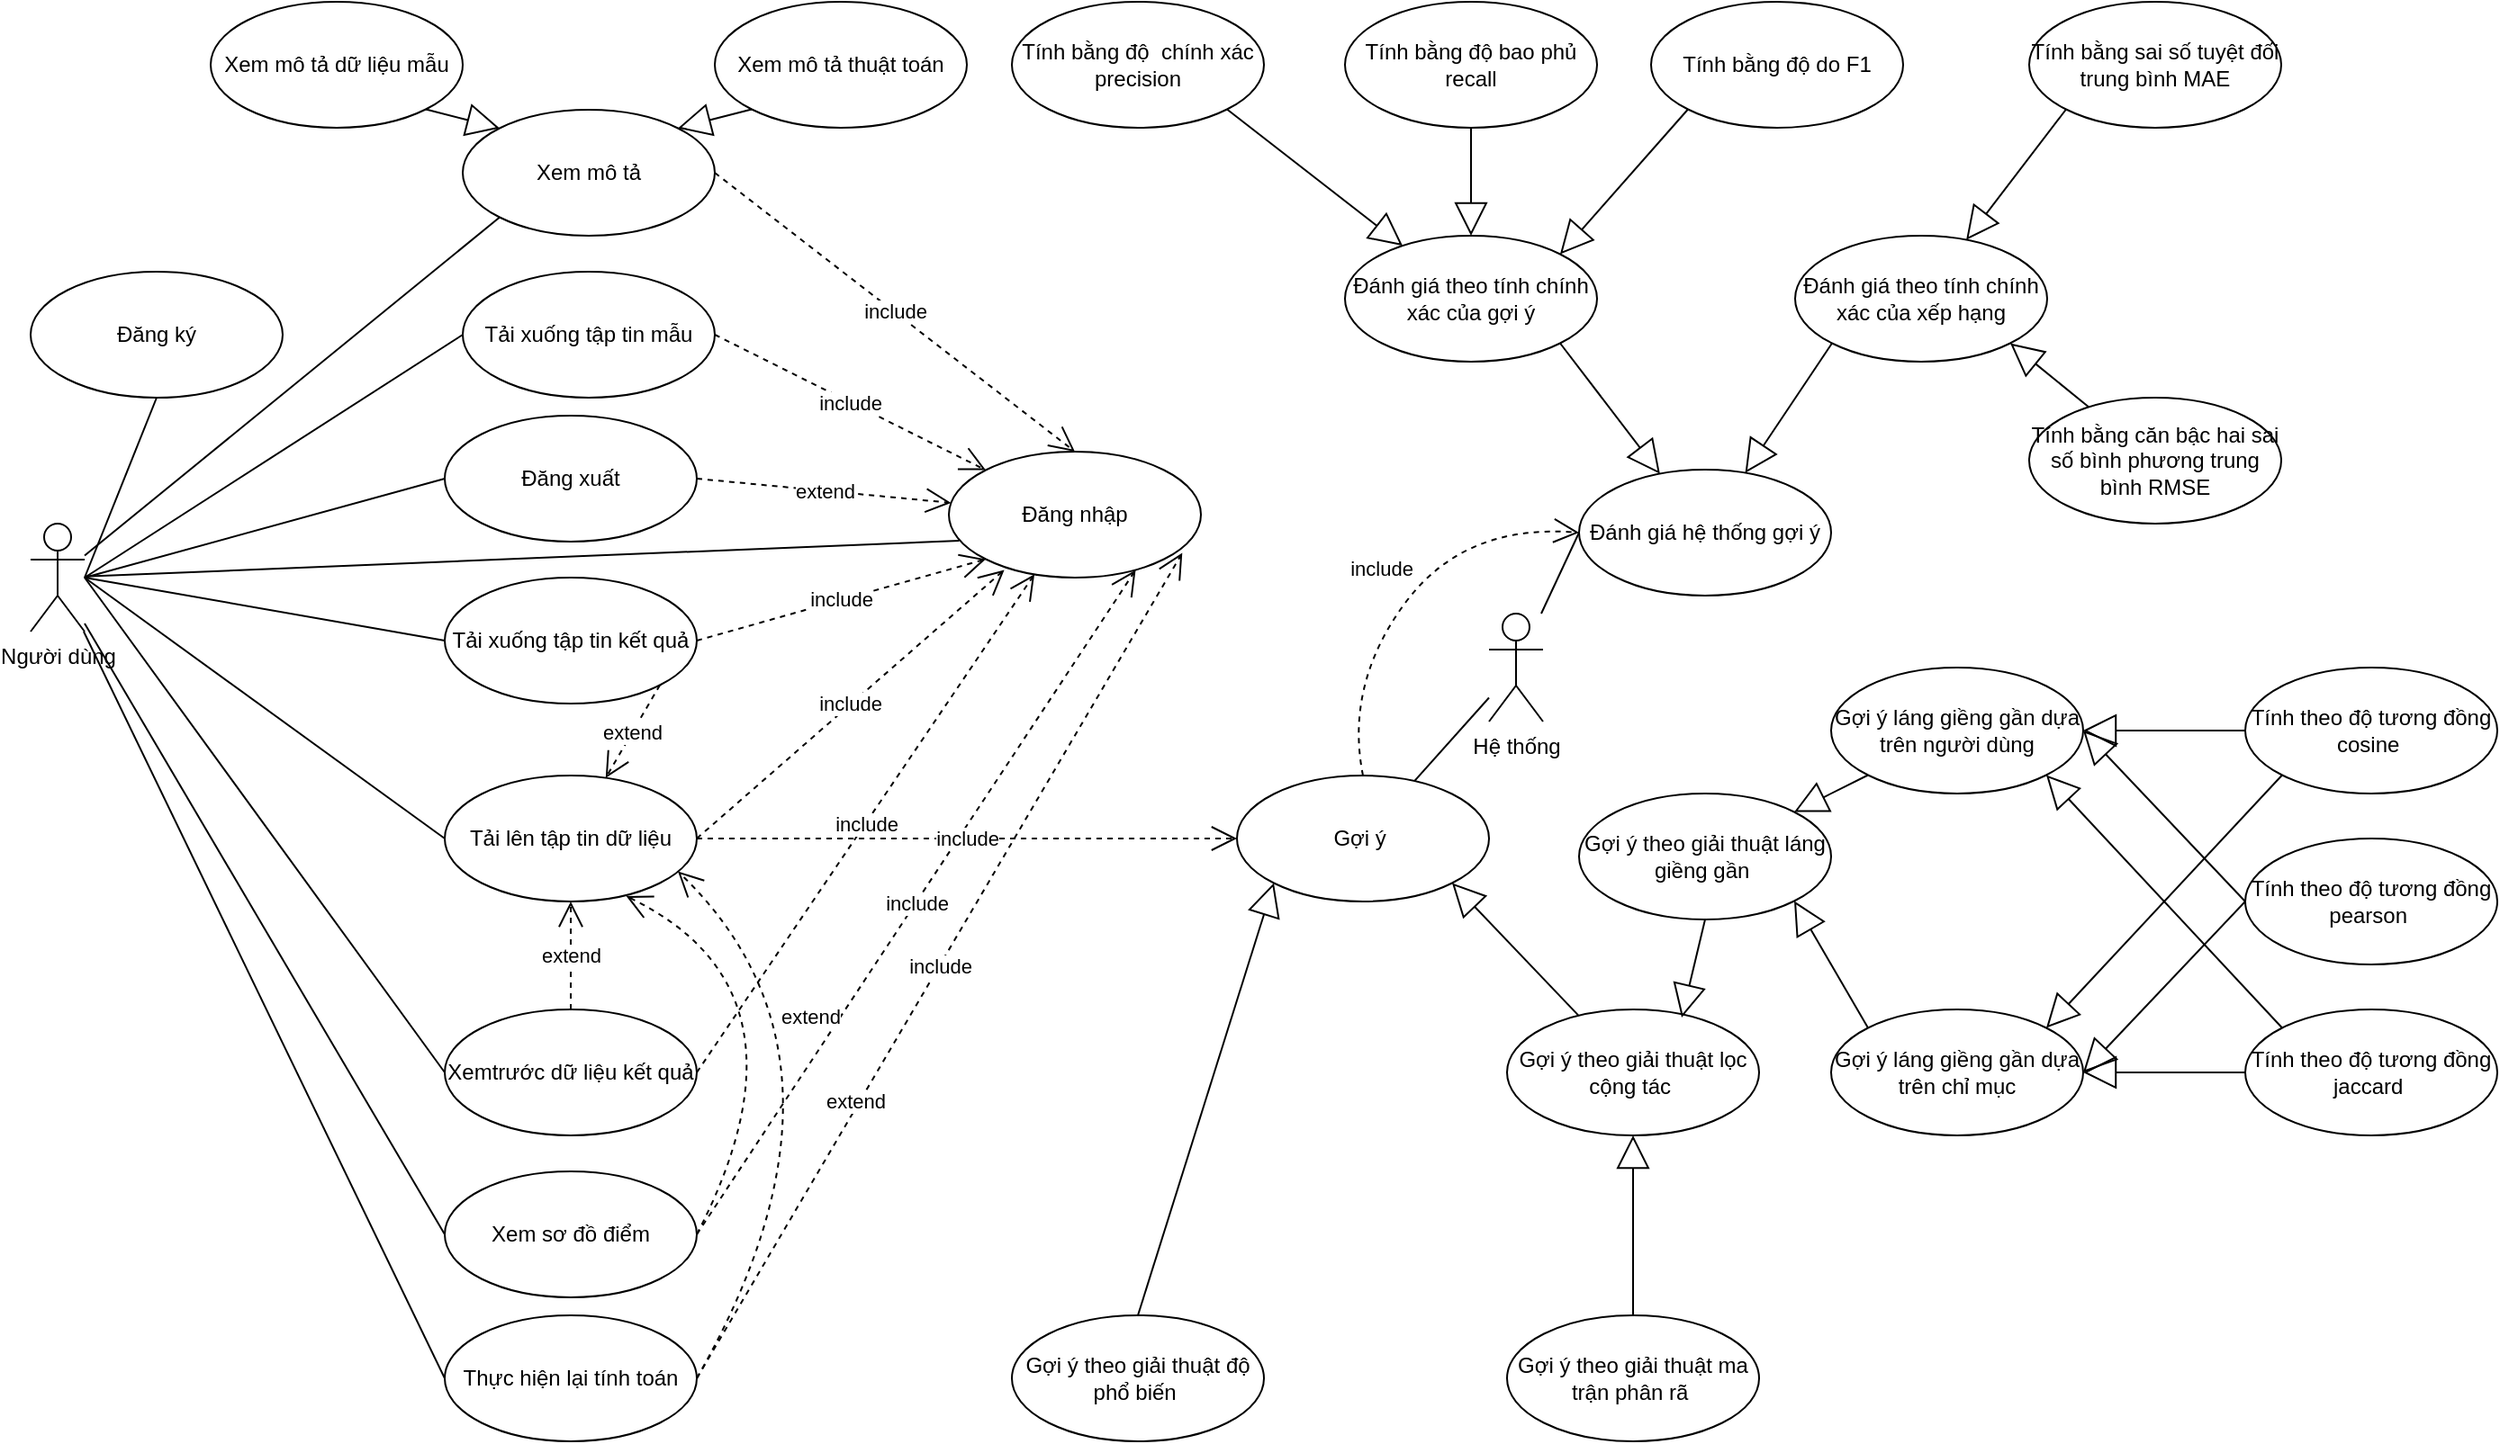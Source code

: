 <mxfile version="20.6.1" type="device" pages="32"><diagram id="MIYA3fLXHQd0BvEKDzSj" name="User"><mxGraphModel dx="868" dy="1582" grid="1" gridSize="10" guides="1" tooltips="1" connect="1" arrows="1" fold="1" page="1" pageScale="1" pageWidth="850" pageHeight="1100" math="0" shadow="0"><root><mxCell id="0"/><mxCell id="1" parent="0"/><mxCell id="h_50IaXLYb-6bNJv8a1v-1" value="Người dùng" style="shape=umlActor;verticalLabelPosition=bottom;verticalAlign=top;html=1;outlineConnect=0;" parent="1" vertex="1"><mxGeometry x="210" y="200" width="30" height="60" as="geometry"/></mxCell><mxCell id="h_50IaXLYb-6bNJv8a1v-3" value="Đăng nhập" style="ellipse;whiteSpace=wrap;html=1;" parent="1" vertex="1"><mxGeometry x="720" y="160" width="140" height="70" as="geometry"/></mxCell><mxCell id="h_50IaXLYb-6bNJv8a1v-4" value="Đăng xuất" style="ellipse;whiteSpace=wrap;html=1;" parent="1" vertex="1"><mxGeometry x="440" y="140" width="140" height="70" as="geometry"/></mxCell><mxCell id="h_50IaXLYb-6bNJv8a1v-7" value="Đăng ký" style="ellipse;whiteSpace=wrap;html=1;" parent="1" vertex="1"><mxGeometry x="210" y="60" width="140" height="70" as="geometry"/></mxCell><mxCell id="h_50IaXLYb-6bNJv8a1v-8" value="Xemtrước dữ liệu kết quả" style="ellipse;whiteSpace=wrap;html=1;" parent="1" vertex="1"><mxGeometry x="440" y="470" width="140" height="70" as="geometry"/></mxCell><mxCell id="h_50IaXLYb-6bNJv8a1v-9" value="Tải xuống tập tin mẫu" style="ellipse;whiteSpace=wrap;html=1;" parent="1" vertex="1"><mxGeometry x="450" y="60" width="140" height="70" as="geometry"/></mxCell><mxCell id="h_50IaXLYb-6bNJv8a1v-10" value="Tải lên tập tin dữ liệu" style="ellipse;whiteSpace=wrap;html=1;" parent="1" vertex="1"><mxGeometry x="440" y="340" width="140" height="70" as="geometry"/></mxCell><mxCell id="h_50IaXLYb-6bNJv8a1v-11" value="Tải xuống tập tin kết quả" style="ellipse;whiteSpace=wrap;html=1;" parent="1" vertex="1"><mxGeometry x="440" y="230" width="140" height="70" as="geometry"/></mxCell><mxCell id="h_50IaXLYb-6bNJv8a1v-14" value="" style="endArrow=none;html=1;rounded=0;entryX=0.041;entryY=0.707;entryDx=0;entryDy=0;entryPerimeter=0;" parent="1" source="h_50IaXLYb-6bNJv8a1v-1" target="h_50IaXLYb-6bNJv8a1v-3" edge="1"><mxGeometry width="50" height="50" relative="1" as="geometry"><mxPoint x="470" y="240" as="sourcePoint"/><mxPoint x="520" y="190" as="targetPoint"/></mxGeometry></mxCell><mxCell id="h_50IaXLYb-6bNJv8a1v-15" value="" style="endArrow=none;html=1;rounded=0;entryX=0;entryY=0.5;entryDx=0;entryDy=0;" parent="1" target="h_50IaXLYb-6bNJv8a1v-10" edge="1"><mxGeometry width="50" height="50" relative="1" as="geometry"><mxPoint x="240" y="230" as="sourcePoint"/><mxPoint x="640.0" y="240" as="targetPoint"/></mxGeometry></mxCell><mxCell id="h_50IaXLYb-6bNJv8a1v-16" value="" style="endArrow=none;html=1;rounded=0;entryX=0;entryY=0.5;entryDx=0;entryDy=0;" parent="1" target="h_50IaXLYb-6bNJv8a1v-9" edge="1"><mxGeometry width="50" height="50" relative="1" as="geometry"><mxPoint x="240" y="230" as="sourcePoint"/><mxPoint x="330" y="340" as="targetPoint"/></mxGeometry></mxCell><mxCell id="h_50IaXLYb-6bNJv8a1v-17" value="" style="endArrow=none;html=1;rounded=0;entryX=0.5;entryY=1;entryDx=0;entryDy=0;" parent="1" target="h_50IaXLYb-6bNJv8a1v-7" edge="1"><mxGeometry width="50" height="50" relative="1" as="geometry"><mxPoint x="240" y="230" as="sourcePoint"/><mxPoint x="640.0" y="240" as="targetPoint"/></mxGeometry></mxCell><mxCell id="h_50IaXLYb-6bNJv8a1v-18" value="" style="endArrow=none;html=1;rounded=0;entryX=0;entryY=0.5;entryDx=0;entryDy=0;" parent="1" target="h_50IaXLYb-6bNJv8a1v-8" edge="1"><mxGeometry width="50" height="50" relative="1" as="geometry"><mxPoint x="240" y="230" as="sourcePoint"/><mxPoint x="330" y="150" as="targetPoint"/></mxGeometry></mxCell><mxCell id="h_50IaXLYb-6bNJv8a1v-19" value="" style="endArrow=none;html=1;rounded=0;entryX=0;entryY=0.5;entryDx=0;entryDy=0;" parent="1" target="h_50IaXLYb-6bNJv8a1v-11" edge="1"><mxGeometry width="50" height="50" relative="1" as="geometry"><mxPoint x="240" y="230" as="sourcePoint"/><mxPoint x="640.0" y="240" as="targetPoint"/></mxGeometry></mxCell><mxCell id="h_50IaXLYb-6bNJv8a1v-20" value="" style="endArrow=none;html=1;rounded=0;entryX=0;entryY=0.5;entryDx=0;entryDy=0;" parent="1" target="h_50IaXLYb-6bNJv8a1v-4" edge="1"><mxGeometry width="50" height="50" relative="1" as="geometry"><mxPoint x="240" y="230" as="sourcePoint"/><mxPoint x="450.0" y="115" as="targetPoint"/></mxGeometry></mxCell><mxCell id="h_50IaXLYb-6bNJv8a1v-21" value="include" style="endArrow=open;endSize=12;dashed=1;html=1;rounded=0;exitX=1;exitY=0.5;exitDx=0;exitDy=0;" parent="1" source="h_50IaXLYb-6bNJv8a1v-8" target="h_50IaXLYb-6bNJv8a1v-3" edge="1"><mxGeometry width="160" relative="1" as="geometry"><mxPoint x="430" y="270" as="sourcePoint"/><mxPoint x="590" y="270" as="targetPoint"/></mxGeometry></mxCell><mxCell id="h_50IaXLYb-6bNJv8a1v-22" value="include" style="endArrow=open;endSize=12;dashed=1;html=1;rounded=0;entryX=0;entryY=1;entryDx=0;entryDy=0;exitX=1;exitY=0.5;exitDx=0;exitDy=0;" parent="1" source="h_50IaXLYb-6bNJv8a1v-11" target="h_50IaXLYb-6bNJv8a1v-3" edge="1"><mxGeometry width="160" relative="1" as="geometry"><mxPoint x="590" y="270" as="sourcePoint"/><mxPoint x="710" y="205" as="targetPoint"/></mxGeometry></mxCell><mxCell id="h_50IaXLYb-6bNJv8a1v-23" value="include" style="endArrow=open;endSize=12;dashed=1;html=1;rounded=0;entryX=0;entryY=0;entryDx=0;entryDy=0;exitX=1;exitY=0.5;exitDx=0;exitDy=0;" parent="1" source="h_50IaXLYb-6bNJv8a1v-9" target="h_50IaXLYb-6bNJv8a1v-3" edge="1"><mxGeometry width="160" relative="1" as="geometry"><mxPoint x="600" y="280" as="sourcePoint"/><mxPoint x="720.18" y="259.586" as="targetPoint"/></mxGeometry></mxCell><mxCell id="h_50IaXLYb-6bNJv8a1v-24" value="include" style="endArrow=open;endSize=12;dashed=1;html=1;rounded=0;exitX=1;exitY=0.5;exitDx=0;exitDy=0;entryX=0.22;entryY=0.939;entryDx=0;entryDy=0;entryPerimeter=0;" parent="1" source="h_50IaXLYb-6bNJv8a1v-10" target="h_50IaXLYb-6bNJv8a1v-3" edge="1"><mxGeometry width="160" relative="1" as="geometry"><mxPoint x="590.0" y="365" as="sourcePoint"/><mxPoint x="730.18" y="269.586" as="targetPoint"/></mxGeometry></mxCell><mxCell id="h_50IaXLYb-6bNJv8a1v-25" value="extend" style="endArrow=open;endSize=12;dashed=1;html=1;rounded=0;exitX=1;exitY=0.5;exitDx=0;exitDy=0;" parent="1" source="h_50IaXLYb-6bNJv8a1v-4" target="h_50IaXLYb-6bNJv8a1v-3" edge="1"><mxGeometry width="160" relative="1" as="geometry"><mxPoint x="590.0" y="115" as="sourcePoint"/><mxPoint x="728.0" y="207.0" as="targetPoint"/></mxGeometry></mxCell><mxCell id="EpOtFKqS3amAbXr1jzpy-1" value="extend" style="endArrow=open;endSize=12;dashed=1;html=1;rounded=0;exitX=1;exitY=1;exitDx=0;exitDy=0;" parent="1" source="h_50IaXLYb-6bNJv8a1v-11" target="h_50IaXLYb-6bNJv8a1v-10" edge="1"><mxGeometry width="160" relative="1" as="geometry"><mxPoint x="600.0" y="195" as="sourcePoint"/><mxPoint x="705.6" y="222.82" as="targetPoint"/></mxGeometry></mxCell><mxCell id="EpOtFKqS3amAbXr1jzpy-2" value="extend" style="endArrow=open;endSize=12;dashed=1;html=1;rounded=0;exitX=0.5;exitY=0;exitDx=0;exitDy=0;" parent="1" source="h_50IaXLYb-6bNJv8a1v-8" target="h_50IaXLYb-6bNJv8a1v-10" edge="1"><mxGeometry width="160" relative="1" as="geometry"><mxPoint x="579.497" y="309.749" as="sourcePoint"/><mxPoint x="540" y="370" as="targetPoint"/></mxGeometry></mxCell><mxCell id="uBNutrIWVUzGugb57aAR-1" value="Xem mô tả" style="ellipse;whiteSpace=wrap;html=1;" parent="1" vertex="1"><mxGeometry x="450" y="-30" width="140" height="70" as="geometry"/></mxCell><mxCell id="uBNutrIWVUzGugb57aAR-2" value="Xem mô tả dữ liệu mẫu" style="ellipse;whiteSpace=wrap;html=1;" parent="1" vertex="1"><mxGeometry x="310" y="-90" width="140" height="70" as="geometry"/></mxCell><mxCell id="uBNutrIWVUzGugb57aAR-3" value="Xem mô tả thuật toán" style="ellipse;whiteSpace=wrap;html=1;" parent="1" vertex="1"><mxGeometry x="590" y="-90" width="140" height="70" as="geometry"/></mxCell><mxCell id="pVE5zp5eswess0iWp3NH-1" value="" style="endArrow=block;endSize=16;endFill=0;html=1;rounded=0;exitX=1;exitY=1;exitDx=0;exitDy=0;entryX=0;entryY=0;entryDx=0;entryDy=0;" parent="1" source="uBNutrIWVUzGugb57aAR-2" target="uBNutrIWVUzGugb57aAR-1" edge="1"><mxGeometry width="160" relative="1" as="geometry"><mxPoint x="-50.005" y="561.018" as="sourcePoint"/><mxPoint x="109.985" y="470.002" as="targetPoint"/></mxGeometry></mxCell><mxCell id="pVE5zp5eswess0iWp3NH-2" value="" style="endArrow=block;endSize=16;endFill=0;html=1;rounded=0;exitX=0;exitY=1;exitDx=0;exitDy=0;entryX=1;entryY=0;entryDx=0;entryDy=0;" parent="1" source="uBNutrIWVUzGugb57aAR-3" target="uBNutrIWVUzGugb57aAR-1" edge="1"><mxGeometry width="160" relative="1" as="geometry"><mxPoint x="480.005" y="660.508" as="sourcePoint"/><mxPoint x="489.995" y="619.492" as="targetPoint"/></mxGeometry></mxCell><mxCell id="pVE5zp5eswess0iWp3NH-3" value="Xem sơ đồ điểm" style="ellipse;whiteSpace=wrap;html=1;" parent="1" vertex="1"><mxGeometry x="440" y="560" width="140" height="70" as="geometry"/></mxCell><mxCell id="pVE5zp5eswess0iWp3NH-4" value="Thực hiện lại tính toán" style="ellipse;whiteSpace=wrap;html=1;" parent="1" vertex="1"><mxGeometry x="440" y="640" width="140" height="70" as="geometry"/></mxCell><mxCell id="pVE5zp5eswess0iWp3NH-5" value="" style="endArrow=none;html=1;rounded=0;entryX=0;entryY=1;entryDx=0;entryDy=0;" parent="1" source="h_50IaXLYb-6bNJv8a1v-1" target="uBNutrIWVUzGugb57aAR-1" edge="1"><mxGeometry width="50" height="50" relative="1" as="geometry"><mxPoint x="250" y="240" as="sourcePoint"/><mxPoint x="290" y="140" as="targetPoint"/></mxGeometry></mxCell><mxCell id="pVE5zp5eswess0iWp3NH-6" value="include" style="endArrow=open;endSize=12;dashed=1;html=1;rounded=0;entryX=0.5;entryY=0;entryDx=0;entryDy=0;exitX=1;exitY=0.5;exitDx=0;exitDy=0;" parent="1" source="uBNutrIWVUzGugb57aAR-1" target="h_50IaXLYb-6bNJv8a1v-3" edge="1"><mxGeometry width="160" relative="1" as="geometry"><mxPoint x="600" y="115" as="sourcePoint"/><mxPoint x="720.503" y="210.251" as="targetPoint"/></mxGeometry></mxCell><mxCell id="pVE5zp5eswess0iWp3NH-7" value="" style="endArrow=none;html=1;rounded=0;entryX=0;entryY=0.5;entryDx=0;entryDy=0;" parent="1" source="h_50IaXLYb-6bNJv8a1v-1" target="pVE5zp5eswess0iWp3NH-3" edge="1"><mxGeometry width="50" height="50" relative="1" as="geometry"><mxPoint x="250" y="240" as="sourcePoint"/><mxPoint x="470" y="505" as="targetPoint"/></mxGeometry></mxCell><mxCell id="pVE5zp5eswess0iWp3NH-8" value="" style="endArrow=none;html=1;rounded=0;entryX=0;entryY=0.5;entryDx=0;entryDy=0;" parent="1" source="h_50IaXLYb-6bNJv8a1v-1" target="pVE5zp5eswess0iWp3NH-4" edge="1"><mxGeometry width="50" height="50" relative="1" as="geometry"><mxPoint x="250" y="262.66" as="sourcePoint"/><mxPoint x="470" y="595" as="targetPoint"/></mxGeometry></mxCell><mxCell id="pVE5zp5eswess0iWp3NH-9" value="include" style="endArrow=open;endSize=12;dashed=1;html=1;rounded=0;exitX=1;exitY=0.5;exitDx=0;exitDy=0;entryX=0.741;entryY=0.939;entryDx=0;entryDy=0;entryPerimeter=0;" parent="1" source="pVE5zp5eswess0iWp3NH-3" target="h_50IaXLYb-6bNJv8a1v-3" edge="1"><mxGeometry width="160" relative="1" as="geometry"><mxPoint x="610.0" y="505" as="sourcePoint"/><mxPoint x="770" y="270" as="targetPoint"/></mxGeometry></mxCell><mxCell id="pVE5zp5eswess0iWp3NH-10" value="include" style="endArrow=open;endSize=12;dashed=1;html=1;rounded=0;exitX=1;exitY=0.5;exitDx=0;exitDy=0;entryX=0.926;entryY=0.804;entryDx=0;entryDy=0;entryPerimeter=0;" parent="1" source="pVE5zp5eswess0iWp3NH-4" target="h_50IaXLYb-6bNJv8a1v-3" edge="1"><mxGeometry width="160" relative="1" as="geometry"><mxPoint x="610.0" y="595" as="sourcePoint"/><mxPoint x="803.74" y="265.73" as="targetPoint"/></mxGeometry></mxCell><mxCell id="pVE5zp5eswess0iWp3NH-11" value="extend" style="endArrow=open;endSize=12;dashed=1;html=1;exitX=1;exitY=0.5;exitDx=0;exitDy=0;entryX=0.72;entryY=0.957;entryDx=0;entryDy=0;strokeColor=default;curved=1;entryPerimeter=0;" parent="1" source="pVE5zp5eswess0iWp3NH-3" target="h_50IaXLYb-6bNJv8a1v-10" edge="1"><mxGeometry width="160" relative="1" as="geometry"><mxPoint x="589.919" y="480.464" as="sourcePoint"/><mxPoint x="559.6" y="428.6" as="targetPoint"/><Array as="points"><mxPoint x="650" y="460"/></Array></mxGeometry></mxCell><mxCell id="pVE5zp5eswess0iWp3NH-12" value="extend" style="endArrow=open;endSize=12;dashed=1;html=1;exitX=1;exitY=0.5;exitDx=0;exitDy=0;entryX=0.925;entryY=0.761;entryDx=0;entryDy=0;strokeColor=default;curved=1;entryPerimeter=0;" parent="1" source="pVE5zp5eswess0iWp3NH-4" target="h_50IaXLYb-6bNJv8a1v-10" edge="1"><mxGeometry width="160" relative="1" as="geometry"><mxPoint x="660.0" y="605" as="sourcePoint"/><mxPoint x="610" y="360" as="targetPoint"/><Array as="points"><mxPoint x="680" y="500"/></Array></mxGeometry></mxCell><mxCell id="7jLjlVNgoo51MtvLc1KT-1" value="Hệ thống" style="shape=umlActor;verticalLabelPosition=bottom;verticalAlign=top;html=1;outlineConnect=0;" parent="1" vertex="1"><mxGeometry x="1020" y="250" width="30" height="60" as="geometry"/></mxCell><mxCell id="7jLjlVNgoo51MtvLc1KT-2" value="Gợi ý&amp;nbsp;" style="ellipse;whiteSpace=wrap;html=1;" parent="1" vertex="1"><mxGeometry x="880" y="340" width="140" height="70" as="geometry"/></mxCell><mxCell id="7jLjlVNgoo51MtvLc1KT-3" value="Gợi ý theo giải thuật độ phổ biến&amp;nbsp;" style="ellipse;whiteSpace=wrap;html=1;" parent="1" vertex="1"><mxGeometry x="755" y="640" width="140" height="70" as="geometry"/></mxCell><mxCell id="7jLjlVNgoo51MtvLc1KT-4" value="Tính theo độ tương đồng pearson&amp;nbsp;" style="ellipse;whiteSpace=wrap;html=1;" parent="1" vertex="1"><mxGeometry x="1440" y="375" width="140" height="70" as="geometry"/></mxCell><mxCell id="7jLjlVNgoo51MtvLc1KT-5" value="Gợi ý theo giải thuật lọc cộng tác&amp;nbsp;" style="ellipse;whiteSpace=wrap;html=1;" parent="1" vertex="1"><mxGeometry x="1030" y="470" width="140" height="70" as="geometry"/></mxCell><mxCell id="7jLjlVNgoo51MtvLc1KT-6" value="Gợi ý láng giềng gần dựa trên người dùng" style="ellipse;whiteSpace=wrap;html=1;" parent="1" vertex="1"><mxGeometry x="1210" y="280" width="140" height="70" as="geometry"/></mxCell><mxCell id="7jLjlVNgoo51MtvLc1KT-7" value="Gợi ý láng giềng gần dựa trên chỉ mục" style="ellipse;whiteSpace=wrap;html=1;" parent="1" vertex="1"><mxGeometry x="1210" y="470" width="140" height="70" as="geometry"/></mxCell><mxCell id="7jLjlVNgoo51MtvLc1KT-8" value="Gợi ý theo giải thuật ma trận phân rã&amp;nbsp;" style="ellipse;whiteSpace=wrap;html=1;" parent="1" vertex="1"><mxGeometry x="1030" y="640" width="140" height="70" as="geometry"/></mxCell><mxCell id="7jLjlVNgoo51MtvLc1KT-9" value="Tính theo độ tương đồng cosine&amp;nbsp;" style="ellipse;whiteSpace=wrap;html=1;" parent="1" vertex="1"><mxGeometry x="1440" y="280" width="140" height="70" as="geometry"/></mxCell><mxCell id="7jLjlVNgoo51MtvLc1KT-10" value="Tính theo độ tương đồng jaccard&amp;nbsp;" style="ellipse;whiteSpace=wrap;html=1;" parent="1" vertex="1"><mxGeometry x="1440" y="470" width="140" height="70" as="geometry"/></mxCell><mxCell id="7jLjlVNgoo51MtvLc1KT-11" value="" style="endArrow=none;html=1;rounded=0;" parent="1" source="7jLjlVNgoo51MtvLc1KT-1" target="7jLjlVNgoo51MtvLc1KT-2" edge="1"><mxGeometry width="50" height="50" relative="1" as="geometry"><mxPoint x="1210" y="490" as="sourcePoint"/><mxPoint x="1260" y="440" as="targetPoint"/></mxGeometry></mxCell><mxCell id="7jLjlVNgoo51MtvLc1KT-12" value="" style="endArrow=block;endSize=16;endFill=0;html=1;rounded=0;entryX=1;entryY=1;entryDx=0;entryDy=0;" parent="1" source="7jLjlVNgoo51MtvLc1KT-5" target="7jLjlVNgoo51MtvLc1KT-2" edge="1"><mxGeometry width="160" relative="1" as="geometry"><mxPoint x="1135.253" y="444.999" as="sourcePoint"/><mxPoint x="1064.75" y="500.25" as="targetPoint"/></mxGeometry></mxCell><mxCell id="7jLjlVNgoo51MtvLc1KT-13" value="" style="endArrow=block;endSize=16;endFill=0;html=1;rounded=0;exitX=0.5;exitY=0;exitDx=0;exitDy=0;entryX=0;entryY=1;entryDx=0;entryDy=0;" parent="1" source="7jLjlVNgoo51MtvLc1KT-3" target="7jLjlVNgoo51MtvLc1KT-2" edge="1"><mxGeometry width="160" relative="1" as="geometry"><mxPoint x="990.003" y="329.999" as="sourcePoint"/><mxPoint x="919.5" y="385.25" as="targetPoint"/></mxGeometry></mxCell><mxCell id="7jLjlVNgoo51MtvLc1KT-14" value="" style="endArrow=block;endSize=16;endFill=0;html=1;rounded=0;entryX=0.5;entryY=1;entryDx=0;entryDy=0;" parent="1" source="7jLjlVNgoo51MtvLc1KT-8" target="7jLjlVNgoo51MtvLc1KT-5" edge="1"><mxGeometry width="160" relative="1" as="geometry"><mxPoint x="1090.503" y="484.749" as="sourcePoint"/><mxPoint x="1040" y="530" as="targetPoint"/></mxGeometry></mxCell><mxCell id="7jLjlVNgoo51MtvLc1KT-15" value="" style="endArrow=block;endSize=16;endFill=0;html=1;rounded=0;exitX=0;exitY=1;exitDx=0;exitDy=0;entryX=1;entryY=0;entryDx=0;entryDy=0;" parent="1" source="7jLjlVNgoo51MtvLc1KT-6" target="7jLjlVNgoo51MtvLc1KT-23" edge="1"><mxGeometry width="160" relative="1" as="geometry"><mxPoint x="1270.503" y="374.999" as="sourcePoint"/><mxPoint x="1200" y="400" as="targetPoint"/></mxGeometry></mxCell><mxCell id="7jLjlVNgoo51MtvLc1KT-16" value="" style="endArrow=block;endSize=16;endFill=0;html=1;rounded=0;exitX=0;exitY=0;exitDx=0;exitDy=0;entryX=1;entryY=1;entryDx=0;entryDy=0;" parent="1" source="7jLjlVNgoo51MtvLc1KT-7" target="7jLjlVNgoo51MtvLc1KT-23" edge="1"><mxGeometry width="160" relative="1" as="geometry"><mxPoint x="1270.503" y="374.999" as="sourcePoint"/><mxPoint x="1240" y="400" as="targetPoint"/></mxGeometry></mxCell><mxCell id="7jLjlVNgoo51MtvLc1KT-17" value="" style="endArrow=block;endSize=16;endFill=0;html=1;rounded=0;exitX=0;exitY=0.5;exitDx=0;exitDy=0;entryX=1;entryY=0.5;entryDx=0;entryDy=0;" parent="1" source="7jLjlVNgoo51MtvLc1KT-9" target="7jLjlVNgoo51MtvLc1KT-6" edge="1"><mxGeometry width="160" relative="1" as="geometry"><mxPoint x="1400.503" y="349.999" as="sourcePoint"/><mxPoint x="1330" y="405.25" as="targetPoint"/></mxGeometry></mxCell><mxCell id="7jLjlVNgoo51MtvLc1KT-18" value="" style="endArrow=block;endSize=16;endFill=0;html=1;rounded=0;exitX=0;exitY=0.5;exitDx=0;exitDy=0;entryX=1;entryY=0.5;entryDx=0;entryDy=0;" parent="1" source="7jLjlVNgoo51MtvLc1KT-4" target="7jLjlVNgoo51MtvLc1KT-6" edge="1"><mxGeometry width="160" relative="1" as="geometry"><mxPoint x="1390.503" y="349.999" as="sourcePoint"/><mxPoint x="1320" y="405.25" as="targetPoint"/></mxGeometry></mxCell><mxCell id="7jLjlVNgoo51MtvLc1KT-19" value="" style="endArrow=block;endSize=16;endFill=0;html=1;rounded=0;exitX=0;exitY=0;exitDx=0;exitDy=0;entryX=1;entryY=1;entryDx=0;entryDy=0;" parent="1" source="7jLjlVNgoo51MtvLc1KT-10" target="7jLjlVNgoo51MtvLc1KT-6" edge="1"><mxGeometry width="160" relative="1" as="geometry"><mxPoint x="1410.503" y="349.999" as="sourcePoint"/><mxPoint x="1340" y="405.25" as="targetPoint"/></mxGeometry></mxCell><mxCell id="7jLjlVNgoo51MtvLc1KT-20" value="" style="endArrow=block;endSize=16;endFill=0;html=1;rounded=0;exitX=0;exitY=1;exitDx=0;exitDy=0;entryX=1;entryY=0;entryDx=0;entryDy=0;" parent="1" source="7jLjlVNgoo51MtvLc1KT-9" target="7jLjlVNgoo51MtvLc1KT-7" edge="1"><mxGeometry width="160" relative="1" as="geometry"><mxPoint x="1450.503" y="519.999" as="sourcePoint"/><mxPoint x="1380" y="575.25" as="targetPoint"/></mxGeometry></mxCell><mxCell id="7jLjlVNgoo51MtvLc1KT-21" value="" style="endArrow=block;endSize=16;endFill=0;html=1;rounded=0;exitX=0;exitY=0.5;exitDx=0;exitDy=0;entryX=1;entryY=0.5;entryDx=0;entryDy=0;" parent="1" source="7jLjlVNgoo51MtvLc1KT-4" target="7jLjlVNgoo51MtvLc1KT-7" edge="1"><mxGeometry width="160" relative="1" as="geometry"><mxPoint x="1510.503" y="597.379" as="sourcePoint"/><mxPoint x="1440" y="652.63" as="targetPoint"/></mxGeometry></mxCell><mxCell id="7jLjlVNgoo51MtvLc1KT-22" value="" style="endArrow=block;endSize=16;endFill=0;html=1;rounded=0;exitX=0;exitY=0.5;exitDx=0;exitDy=0;entryX=1;entryY=0.5;entryDx=0;entryDy=0;" parent="1" source="7jLjlVNgoo51MtvLc1KT-10" target="7jLjlVNgoo51MtvLc1KT-7" edge="1"><mxGeometry width="160" relative="1" as="geometry"><mxPoint x="1520.503" y="607.379" as="sourcePoint"/><mxPoint x="1450" y="662.63" as="targetPoint"/></mxGeometry></mxCell><mxCell id="7jLjlVNgoo51MtvLc1KT-23" value="Gợi ý theo giải thuật láng giềng gần&amp;nbsp;" style="ellipse;whiteSpace=wrap;html=1;" parent="1" vertex="1"><mxGeometry x="1070" y="350" width="140" height="70" as="geometry"/></mxCell><mxCell id="7jLjlVNgoo51MtvLc1KT-24" value="" style="endArrow=block;endSize=16;endFill=0;html=1;rounded=0;entryX=0.693;entryY=0.064;entryDx=0;entryDy=0;exitX=0.5;exitY=1;exitDx=0;exitDy=0;entryPerimeter=0;" parent="1" source="7jLjlVNgoo51MtvLc1KT-23" target="7jLjlVNgoo51MtvLc1KT-5" edge="1"><mxGeometry width="160" relative="1" as="geometry"><mxPoint x="1110" y="650" as="sourcePoint"/><mxPoint x="1110" y="550" as="targetPoint"/></mxGeometry></mxCell><mxCell id="7jLjlVNgoo51MtvLc1KT-25" value="Đánh giá hệ thống gợi ý" style="ellipse;whiteSpace=wrap;html=1;" parent="1" vertex="1"><mxGeometry x="1070" y="170" width="140" height="70" as="geometry"/></mxCell><mxCell id="7jLjlVNgoo51MtvLc1KT-26" value="Đánh giá theo tính chính xác của gợi ý" style="ellipse;whiteSpace=wrap;html=1;" parent="1" vertex="1"><mxGeometry x="940" y="40" width="140" height="70" as="geometry"/></mxCell><mxCell id="7jLjlVNgoo51MtvLc1KT-27" value="Đánh giá theo tính chính xác của xếp hạng" style="ellipse;whiteSpace=wrap;html=1;" parent="1" vertex="1"><mxGeometry x="1190" y="40" width="140" height="70" as="geometry"/></mxCell><mxCell id="7jLjlVNgoo51MtvLc1KT-28" value="" style="endArrow=block;endSize=16;endFill=0;html=1;rounded=0;exitX=1;exitY=1;exitDx=0;exitDy=0;" parent="1" source="7jLjlVNgoo51MtvLc1KT-26" target="7jLjlVNgoo51MtvLc1KT-25" edge="1"><mxGeometry width="160" relative="1" as="geometry"><mxPoint x="760" y="540" as="sourcePoint"/><mxPoint x="1110" y="550" as="targetPoint"/></mxGeometry></mxCell><mxCell id="7jLjlVNgoo51MtvLc1KT-29" value="" style="endArrow=block;endSize=16;endFill=0;html=1;rounded=0;exitX=0;exitY=1;exitDx=0;exitDy=0;" parent="1" source="7jLjlVNgoo51MtvLc1KT-27" target="7jLjlVNgoo51MtvLc1KT-25" edge="1"><mxGeometry width="160" relative="1" as="geometry"><mxPoint x="850" y="740" as="sourcePoint"/><mxPoint x="905.08" y="667.707" as="targetPoint"/></mxGeometry></mxCell><mxCell id="7jLjlVNgoo51MtvLc1KT-30" value="" style="endArrow=none;html=1;rounded=0;entryX=0;entryY=0.5;entryDx=0;entryDy=0;" parent="1" source="7jLjlVNgoo51MtvLc1KT-1" target="7jLjlVNgoo51MtvLc1KT-25" edge="1"><mxGeometry width="50" height="50" relative="1" as="geometry"><mxPoint x="780" y="515" as="sourcePoint"/><mxPoint x="860" y="515" as="targetPoint"/></mxGeometry></mxCell><mxCell id="7jLjlVNgoo51MtvLc1KT-31" value="Tính bằng độ&amp;nbsp; chính xác precision" style="ellipse;whiteSpace=wrap;html=1;" parent="1" vertex="1"><mxGeometry x="755" y="-90" width="140" height="70" as="geometry"/></mxCell><mxCell id="7jLjlVNgoo51MtvLc1KT-32" value="Tính bằng độ bao phủ recall" style="ellipse;whiteSpace=wrap;html=1;" parent="1" vertex="1"><mxGeometry x="940" y="-90" width="140" height="70" as="geometry"/></mxCell><mxCell id="7jLjlVNgoo51MtvLc1KT-33" value="Tính bằng độ do F1" style="ellipse;whiteSpace=wrap;html=1;" parent="1" vertex="1"><mxGeometry x="1110" y="-90" width="140" height="70" as="geometry"/></mxCell><mxCell id="7jLjlVNgoo51MtvLc1KT-34" value="" style="endArrow=block;endSize=16;endFill=0;html=1;rounded=0;exitX=1;exitY=1;exitDx=0;exitDy=0;" parent="1" source="7jLjlVNgoo51MtvLc1KT-31" target="7jLjlVNgoo51MtvLc1KT-26" edge="1"><mxGeometry width="160" relative="1" as="geometry"><mxPoint x="850" y="740" as="sourcePoint"/><mxPoint x="905.08" y="667.707" as="targetPoint"/></mxGeometry></mxCell><mxCell id="7jLjlVNgoo51MtvLc1KT-35" value="" style="endArrow=block;endSize=16;endFill=0;html=1;rounded=0;entryX=0.5;entryY=0;entryDx=0;entryDy=0;" parent="1" source="7jLjlVNgoo51MtvLc1KT-32" target="7jLjlVNgoo51MtvLc1KT-26" edge="1"><mxGeometry width="160" relative="1" as="geometry"><mxPoint x="860" y="750" as="sourcePoint"/><mxPoint x="915.08" y="677.707" as="targetPoint"/></mxGeometry></mxCell><mxCell id="7jLjlVNgoo51MtvLc1KT-36" value="" style="endArrow=block;endSize=16;endFill=0;html=1;rounded=0;exitX=0;exitY=1;exitDx=0;exitDy=0;entryX=1;entryY=0;entryDx=0;entryDy=0;" parent="1" source="7jLjlVNgoo51MtvLc1KT-33" target="7jLjlVNgoo51MtvLc1KT-26" edge="1"><mxGeometry width="160" relative="1" as="geometry"><mxPoint x="870" y="760" as="sourcePoint"/><mxPoint x="925.08" y="687.707" as="targetPoint"/></mxGeometry></mxCell><mxCell id="7jLjlVNgoo51MtvLc1KT-37" value="Tính bằng căn bậc hai sai số bình phương trung bình RMSE" style="ellipse;whiteSpace=wrap;html=1;" parent="1" vertex="1"><mxGeometry x="1320" y="130" width="140" height="70" as="geometry"/></mxCell><mxCell id="7jLjlVNgoo51MtvLc1KT-38" value="Tính bằng sai số tuyệt đối trung bình MAE" style="ellipse;whiteSpace=wrap;html=1;" parent="1" vertex="1"><mxGeometry x="1320" y="-90" width="140" height="70" as="geometry"/></mxCell><mxCell id="7jLjlVNgoo51MtvLc1KT-39" value="" style="endArrow=block;endSize=16;endFill=0;html=1;rounded=0;entryX=1;entryY=1;entryDx=0;entryDy=0;" parent="1" source="7jLjlVNgoo51MtvLc1KT-37" target="7jLjlVNgoo51MtvLc1KT-27" edge="1"><mxGeometry width="160" relative="1" as="geometry"><mxPoint x="750" y="865" as="sourcePoint"/><mxPoint x="809.96" y="803.7" as="targetPoint"/></mxGeometry></mxCell><mxCell id="7jLjlVNgoo51MtvLc1KT-40" value="" style="endArrow=block;endSize=16;endFill=0;html=1;rounded=0;exitX=0;exitY=1;exitDx=0;exitDy=0;" parent="1" source="7jLjlVNgoo51MtvLc1KT-38" target="7jLjlVNgoo51MtvLc1KT-27" edge="1"><mxGeometry width="160" relative="1" as="geometry"><mxPoint x="958.682" y="830.27" as="sourcePoint"/><mxPoint x="966.6" y="801.18" as="targetPoint"/></mxGeometry></mxCell><mxCell id="7jLjlVNgoo51MtvLc1KT-41" value="include" style="endArrow=open;endSize=12;dashed=1;html=1;rounded=0;" parent="1" target="7jLjlVNgoo51MtvLc1KT-2" edge="1"><mxGeometry width="160" relative="1" as="geometry"><mxPoint x="580" y="375" as="sourcePoint"/><mxPoint x="740.503" y="129.749" as="targetPoint"/></mxGeometry></mxCell><mxCell id="4dPvHvFR--G4-_5ni-1x-1" value="include" style="endArrow=open;endSize=12;dashed=1;html=1;exitX=0.5;exitY=0;exitDx=0;exitDy=0;entryX=0;entryY=0.5;entryDx=0;entryDy=0;strokeColor=default;curved=1;" parent="1" source="7jLjlVNgoo51MtvLc1KT-2" target="7jLjlVNgoo51MtvLc1KT-25" edge="1"><mxGeometry x="0.018" y="22" width="160" relative="1" as="geometry"><mxPoint x="905.5" y="375" as="sourcePoint"/><mxPoint x="895" y="93.27" as="targetPoint"/><Array as="points"><mxPoint x="940" y="290"/><mxPoint x="1005.5" y="200"/></Array><mxPoint as="offset"/></mxGeometry></mxCell></root></mxGraphModel></diagram><diagram id="kXL7mZuDTb8ExXdeG8jV" name="Admin"><mxGraphModel dx="1718" dy="1582" grid="1" gridSize="10" guides="1" tooltips="1" connect="1" arrows="1" fold="1" page="1" pageScale="1" pageWidth="850" pageHeight="1100" math="0" shadow="0"><root><mxCell id="0"/><mxCell id="1" parent="0"/><mxCell id="ghjmC9R8hOl9ur9spdO6-1" value="Người quản trị" style="shape=umlActor;verticalLabelPosition=bottom;verticalAlign=top;html=1;" parent="1" vertex="1"><mxGeometry x="50" y="285" width="30" height="60" as="geometry"/></mxCell><mxCell id="ghjmC9R8hOl9ur9spdO6-3" value="Đăng nhập" style="ellipse;whiteSpace=wrap;html=1;" parent="1" vertex="1"><mxGeometry x="150" y="-10" width="140" height="70" as="geometry"/></mxCell><mxCell id="ghjmC9R8hOl9ur9spdO6-4" value="Đăng xuất" style="ellipse;whiteSpace=wrap;html=1;" parent="1" vertex="1"><mxGeometry x="150" y="160" width="140" height="70" as="geometry"/></mxCell><mxCell id="ghjmC9R8hOl9ur9spdO6-5" value="Quản lý người dùng" style="ellipse;whiteSpace=wrap;html=1;" parent="1" vertex="1"><mxGeometry x="-5" y="-190" width="140" height="70" as="geometry"/></mxCell><mxCell id="ghjmC9R8hOl9ur9spdO6-6" value="Xem danh sách người dùng" style="ellipse;whiteSpace=wrap;html=1;" parent="1" vertex="1"><mxGeometry x="380" y="-190" width="140" height="70" as="geometry"/></mxCell><mxCell id="ghjmC9R8hOl9ur9spdO6-9" value="Tải lên tập tin mẫu" style="ellipse;whiteSpace=wrap;html=1;" parent="1" vertex="1"><mxGeometry x="380" y="280" width="140" height="70" as="geometry"/></mxCell><mxCell id="ghjmC9R8hOl9ur9spdO6-11" value="" style="endArrow=none;html=1;rounded=0;entryX=0;entryY=1;entryDx=0;entryDy=0;" parent="1" source="ghjmC9R8hOl9ur9spdO6-1" target="ghjmC9R8hOl9ur9spdO6-3" edge="1"><mxGeometry width="50" height="50" relative="1" as="geometry"><mxPoint x="130" y="240" as="sourcePoint"/><mxPoint x="285" y="190" as="targetPoint"/></mxGeometry></mxCell><mxCell id="ghjmC9R8hOl9ur9spdO6-12" value="" style="endArrow=none;html=1;rounded=0;entryX=0;entryY=1;entryDx=0;entryDy=0;" parent="1" source="ghjmC9R8hOl9ur9spdO6-1" target="ghjmC9R8hOl9ur9spdO6-4" edge="1"><mxGeometry width="50" height="50" relative="1" as="geometry"><mxPoint x="470" y="300" as="sourcePoint"/><mxPoint x="520" y="250" as="targetPoint"/></mxGeometry></mxCell><mxCell id="ghjmC9R8hOl9ur9spdO6-13" value="Extend" style="endArrow=open;endSize=12;dashed=1;html=1;rounded=0;" parent="1" source="ghjmC9R8hOl9ur9spdO6-4" target="ghjmC9R8hOl9ur9spdO6-3" edge="1"><mxGeometry width="160" relative="1" as="geometry"><mxPoint x="420" y="280" as="sourcePoint"/><mxPoint x="210" y="150" as="targetPoint"/></mxGeometry></mxCell><mxCell id="ghjmC9R8hOl9ur9spdO6-14" value="" style="endArrow=none;html=1;rounded=0;exitX=0;exitY=0.5;exitDx=0;exitDy=0;" parent="1" source="ghjmC9R8hOl9ur9spdO6-9" target="ghjmC9R8hOl9ur9spdO6-1" edge="1"><mxGeometry width="50" height="50" relative="1" as="geometry"><mxPoint x="210" y="225" as="sourcePoint"/><mxPoint x="130" y="240" as="targetPoint"/></mxGeometry></mxCell><mxCell id="ghjmC9R8hOl9ur9spdO6-15" value="" style="endArrow=none;html=1;rounded=0;entryX=0.5;entryY=1;entryDx=0;entryDy=0;" parent="1" source="ghjmC9R8hOl9ur9spdO6-1" target="ghjmC9R8hOl9ur9spdO6-5" edge="1"><mxGeometry width="50" height="50" relative="1" as="geometry"><mxPoint x="130" y="250" as="sourcePoint"/><mxPoint x="430" y="270" as="targetPoint"/></mxGeometry></mxCell><mxCell id="ghjmC9R8hOl9ur9spdO6-16" value="" style="endArrow=block;endSize=16;endFill=0;html=1;rounded=0;exitX=0;exitY=0.5;exitDx=0;exitDy=0;entryX=1;entryY=0.5;entryDx=0;entryDy=0;" parent="1" source="ghjmC9R8hOl9ur9spdO6-6" target="ghjmC9R8hOl9ur9spdO6-5" edge="1"><mxGeometry width="160" relative="1" as="geometry"><mxPoint x="330" y="390" as="sourcePoint"/><mxPoint x="490" y="390" as="targetPoint"/></mxGeometry></mxCell><mxCell id="ghjmC9R8hOl9ur9spdO6-20" value="Include" style="endArrow=open;endSize=12;dashed=1;html=1;rounded=0;entryX=1;entryY=1;entryDx=0;entryDy=0;" parent="1" source="ghjmC9R8hOl9ur9spdO6-9" target="ghjmC9R8hOl9ur9spdO6-3" edge="1"><mxGeometry width="160" relative="1" as="geometry"><mxPoint x="329.497" y="249.749" as="sourcePoint"/><mxPoint x="500" y="380" as="targetPoint"/></mxGeometry></mxCell><mxCell id="ghjmC9R8hOl9ur9spdO6-21" value="Include" style="endArrow=open;endSize=12;dashed=1;html=1;rounded=0;exitX=1;exitY=1;exitDx=0;exitDy=0;entryX=0.5;entryY=0;entryDx=0;entryDy=0;" parent="1" source="ghjmC9R8hOl9ur9spdO6-5" target="ghjmC9R8hOl9ur9spdO6-3" edge="1"><mxGeometry width="160" relative="1" as="geometry"><mxPoint x="339.497" y="259.749" as="sourcePoint"/><mxPoint x="510" y="390" as="targetPoint"/></mxGeometry></mxCell><mxCell id="zrZUU7ME9tRb2Ce6xFhq-1" value="Xem tập tin mẫu" style="ellipse;whiteSpace=wrap;html=1;" parent="1" vertex="1"><mxGeometry x="380" y="80" width="140" height="70" as="geometry"/></mxCell><mxCell id="zrZUU7ME9tRb2Ce6xFhq-2" value="Extend" style="endArrow=open;endSize=12;dashed=1;html=1;rounded=0;entryX=0.5;entryY=0;entryDx=0;entryDy=0;exitX=0.5;exitY=1;exitDx=0;exitDy=0;" parent="1" source="zrZUU7ME9tRb2Ce6xFhq-1" target="ghjmC9R8hOl9ur9spdO6-9" edge="1"><mxGeometry width="160" relative="1" as="geometry"><mxPoint x="430" y="225" as="sourcePoint"/><mxPoint x="560" y="285" as="targetPoint"/></mxGeometry></mxCell><mxCell id="zrZUU7ME9tRb2Ce6xFhq-4" value="Quản lý loại dữ liệu" style="ellipse;whiteSpace=wrap;html=1;" parent="1" vertex="1"><mxGeometry x="-260" y="-110" width="140" height="70" as="geometry"/></mxCell><mxCell id="zrZUU7ME9tRb2Ce6xFhq-5" value="Xem danh sách loại dữ liệu" style="ellipse;whiteSpace=wrap;html=1;" parent="1" vertex="1"><mxGeometry x="-520" y="-10" width="140" height="70" as="geometry"/></mxCell><mxCell id="zrZUU7ME9tRb2Ce6xFhq-6" value="Tạo loại dữ liệu" style="ellipse;whiteSpace=wrap;html=1;" parent="1" vertex="1"><mxGeometry x="-520" y="-190" width="140" height="70" as="geometry"/></mxCell><mxCell id="zrZUU7ME9tRb2Ce6xFhq-7" value="Quản lý thuật toán" style="ellipse;whiteSpace=wrap;html=1;" parent="1" vertex="1"><mxGeometry x="-260" y="120" width="140" height="70" as="geometry"/></mxCell><mxCell id="zrZUU7ME9tRb2Ce6xFhq-8" value="" style="endArrow=block;endSize=16;endFill=0;html=1;rounded=0;exitX=1;exitY=0.5;exitDx=0;exitDy=0;entryX=0;entryY=1;entryDx=0;entryDy=0;" parent="1" source="zrZUU7ME9tRb2Ce6xFhq-5" target="zrZUU7ME9tRb2Ce6xFhq-4" edge="1"><mxGeometry width="160" relative="1" as="geometry"><mxPoint x="450" y="560" as="sourcePoint"/><mxPoint x="280" y="520" as="targetPoint"/></mxGeometry></mxCell><mxCell id="zrZUU7ME9tRb2Ce6xFhq-9" value="" style="endArrow=block;endSize=16;endFill=0;html=1;rounded=0;exitX=1;exitY=0.5;exitDx=0;exitDy=0;entryX=0;entryY=0;entryDx=0;entryDy=0;" parent="1" source="zrZUU7ME9tRb2Ce6xFhq-6" target="zrZUU7ME9tRb2Ce6xFhq-4" edge="1"><mxGeometry width="160" relative="1" as="geometry"><mxPoint x="340" y="670" as="sourcePoint"/><mxPoint x="269.497" y="609.749" as="targetPoint"/></mxGeometry></mxCell><mxCell id="zrZUU7ME9tRb2Ce6xFhq-10" value="Xem danh sách thuật toán" style="ellipse;whiteSpace=wrap;html=1;" parent="1" vertex="1"><mxGeometry x="-520" y="260" width="140" height="70" as="geometry"/></mxCell><mxCell id="zrZUU7ME9tRb2Ce6xFhq-11" value="Tạo thông tin thuật toán" style="ellipse;whiteSpace=wrap;html=1;" parent="1" vertex="1"><mxGeometry x="-520" y="80" width="140" height="70" as="geometry"/></mxCell><mxCell id="zrZUU7ME9tRb2Ce6xFhq-12" value="" style="endArrow=block;endSize=16;endFill=0;html=1;rounded=0;exitX=1;exitY=0.5;exitDx=0;exitDy=0;entryX=0;entryY=0;entryDx=0;entryDy=0;" parent="1" source="zrZUU7ME9tRb2Ce6xFhq-11" target="zrZUU7ME9tRb2Ce6xFhq-7" edge="1"><mxGeometry width="160" relative="1" as="geometry"><mxPoint x="170" y="680" as="sourcePoint"/><mxPoint x="210.503" y="609.749" as="targetPoint"/></mxGeometry></mxCell><mxCell id="zrZUU7ME9tRb2Ce6xFhq-13" value="" style="endArrow=block;endSize=16;endFill=0;html=1;rounded=0;exitX=1;exitY=0;exitDx=0;exitDy=0;entryX=0;entryY=1;entryDx=0;entryDy=0;" parent="1" source="zrZUU7ME9tRb2Ce6xFhq-10" target="zrZUU7ME9tRb2Ce6xFhq-7" edge="1"><mxGeometry width="160" relative="1" as="geometry"><mxPoint x="-270" y="640" as="sourcePoint"/><mxPoint x="-190" y="130" as="targetPoint"/></mxGeometry></mxCell><mxCell id="zrZUU7ME9tRb2Ce6xFhq-14" value="Chỉnh sửa thông tin thuật toán" style="ellipse;whiteSpace=wrap;html=1;" parent="1" vertex="1"><mxGeometry x="-520" y="170" width="140" height="70" as="geometry"/></mxCell><mxCell id="zrZUU7ME9tRb2Ce6xFhq-15" value="Chỉnh sửa thông tin loại dữ liệu" style="ellipse;whiteSpace=wrap;html=1;" parent="1" vertex="1"><mxGeometry x="-520" y="-100" width="140" height="70" as="geometry"/></mxCell><mxCell id="zrZUU7ME9tRb2Ce6xFhq-16" value="" style="endArrow=block;endSize=16;endFill=0;html=1;rounded=0;exitX=1;exitY=0;exitDx=0;exitDy=0;entryX=0;entryY=0.5;entryDx=0;entryDy=0;" parent="1" source="zrZUU7ME9tRb2Ce6xFhq-14" target="zrZUU7ME9tRb2Ce6xFhq-7" edge="1"><mxGeometry width="160" relative="1" as="geometry"><mxPoint x="10" y="660" as="sourcePoint"/><mxPoint x="-60.503" y="569.749" as="targetPoint"/></mxGeometry></mxCell><mxCell id="zrZUU7ME9tRb2Ce6xFhq-17" value="" style="endArrow=block;endSize=16;endFill=0;html=1;rounded=0;exitX=1;exitY=0.5;exitDx=0;exitDy=0;entryX=0;entryY=0.5;entryDx=0;entryDy=0;" parent="1" source="zrZUU7ME9tRb2Ce6xFhq-15" target="zrZUU7ME9tRb2Ce6xFhq-4" edge="1"><mxGeometry width="160" relative="1" as="geometry"><mxPoint x="-140" y="710" as="sourcePoint"/><mxPoint x="-110" y="580" as="targetPoint"/></mxGeometry></mxCell><mxCell id="zrZUU7ME9tRb2Ce6xFhq-20" value="Xem thông tin sử dụng" style="ellipse;whiteSpace=wrap;html=1;" parent="1" vertex="1"><mxGeometry x="380" y="-70" width="140" height="70" as="geometry"/></mxCell><mxCell id="zrZUU7ME9tRb2Ce6xFhq-22" value="" style="endArrow=none;html=1;rounded=0;entryX=1;entryY=0.5;entryDx=0;entryDy=0;" parent="1" source="ghjmC9R8hOl9ur9spdO6-1" target="zrZUU7ME9tRb2Ce6xFhq-7" edge="1"><mxGeometry width="50" height="50" relative="1" as="geometry"><mxPoint x="90" y="340.714" as="sourcePoint"/><mxPoint x="-20" y="510" as="targetPoint"/></mxGeometry></mxCell><mxCell id="zrZUU7ME9tRb2Ce6xFhq-23" value="" style="endArrow=none;html=1;rounded=0;exitX=0.25;exitY=0.1;exitDx=0;exitDy=0;exitPerimeter=0;" parent="1" source="ghjmC9R8hOl9ur9spdO6-1" target="zrZUU7ME9tRb2Ce6xFhq-4" edge="1"><mxGeometry width="50" height="50" relative="1" as="geometry"><mxPoint x="60" y="344.595" as="sourcePoint"/><mxPoint x="-110" y="510" as="targetPoint"/></mxGeometry></mxCell><mxCell id="zrZUU7ME9tRb2Ce6xFhq-25" value="Include" style="endArrow=open;endSize=12;dashed=1;html=1;rounded=0;exitX=1;exitY=0.5;exitDx=0;exitDy=0;entryX=0;entryY=0;entryDx=0;entryDy=0;" parent="1" source="zrZUU7ME9tRb2Ce6xFhq-4" target="ghjmC9R8hOl9ur9spdO6-3" edge="1"><mxGeometry width="160" relative="1" as="geometry"><mxPoint x="80.0" y="-185.0" as="sourcePoint"/><mxPoint x="220.0" y="100.0" as="targetPoint"/></mxGeometry></mxCell><mxCell id="zrZUU7ME9tRb2Ce6xFhq-26" value="Include" style="endArrow=open;endSize=12;dashed=1;html=1;rounded=0;exitX=1;exitY=0.5;exitDx=0;exitDy=0;entryX=0;entryY=0.5;entryDx=0;entryDy=0;" parent="1" source="zrZUU7ME9tRb2Ce6xFhq-7" target="ghjmC9R8hOl9ur9spdO6-3" edge="1"><mxGeometry width="160" relative="1" as="geometry"><mxPoint x="-60.0" y="-85.0" as="sourcePoint"/><mxPoint x="220.0" y="100.0" as="targetPoint"/></mxGeometry></mxCell><mxCell id="zrZUU7ME9tRb2Ce6xFhq-27" value="Thống kê số lượng giải thuật được sử dụng" style="ellipse;whiteSpace=wrap;html=1;" parent="1" vertex="1"><mxGeometry x="-260" y="280" width="140" height="70" as="geometry"/></mxCell><mxCell id="9ZPbPbxO3NXVFt1p2C3A-1" value="" style="endArrow=none;html=1;rounded=0;entryX=1;entryY=0.5;entryDx=0;entryDy=0;" parent="1" source="ghjmC9R8hOl9ur9spdO6-1" target="zrZUU7ME9tRb2Ce6xFhq-27" edge="1"><mxGeometry width="50" height="50" relative="1" as="geometry"><mxPoint x="40" y="330" as="sourcePoint"/><mxPoint x="-60.0" y="115.0" as="targetPoint"/></mxGeometry></mxCell><mxCell id="9ZPbPbxO3NXVFt1p2C3A-6" value="Include" style="endArrow=open;endSize=12;dashed=1;html=1;rounded=0;exitX=1;exitY=0;exitDx=0;exitDy=0;entryX=0;entryY=1;entryDx=0;entryDy=0;" parent="1" source="zrZUU7ME9tRb2Ce6xFhq-27" target="ghjmC9R8hOl9ur9spdO6-3" edge="1"><mxGeometry width="160" relative="1" as="geometry"><mxPoint x="-60.0" y="115.0" as="sourcePoint"/><mxPoint x="150.0" y="135" as="targetPoint"/></mxGeometry></mxCell><mxCell id="fkHI5j00-lg4IrS7_RE3-1" value="" style="endArrow=block;endSize=16;endFill=0;html=1;rounded=0;exitX=0;exitY=0.5;exitDx=0;exitDy=0;entryX=1;entryY=1;entryDx=0;entryDy=0;" parent="1" source="zrZUU7ME9tRb2Ce6xFhq-20" target="ghjmC9R8hOl9ur9spdO6-5" edge="1"><mxGeometry width="160" relative="1" as="geometry"><mxPoint x="210" y="-145" as="sourcePoint"/><mxPoint x="145" y="-145" as="targetPoint"/></mxGeometry></mxCell><mxCell id="uippoLcH-2VPNO0dp0um-1" value="" style="endArrow=none;html=1;rounded=0;exitX=0.5;exitY=1;exitDx=0;exitDy=0;" parent="1" source="zrZUU7ME9tRb2Ce6xFhq-1" target="ghjmC9R8hOl9ur9spdO6-1" edge="1"><mxGeometry width="50" height="50" relative="1" as="geometry"><mxPoint x="390" y="325" as="sourcePoint"/><mxPoint x="90" y="310" as="targetPoint"/></mxGeometry></mxCell><mxCell id="uippoLcH-2VPNO0dp0um-2" value="Include" style="endArrow=open;endSize=12;dashed=1;html=1;rounded=0;entryX=1;entryY=0.5;entryDx=0;entryDy=0;" parent="1" source="zrZUU7ME9tRb2Ce6xFhq-1" target="ghjmC9R8hOl9ur9spdO6-3" edge="1"><mxGeometry width="160" relative="1" as="geometry"><mxPoint x="437.489" y="291.859" as="sourcePoint"/><mxPoint x="279.497" y="59.749" as="targetPoint"/></mxGeometry></mxCell></root></mxGraphModel></diagram><diagram id="4C95r1sVeuo9wYUo35Bz" name="System"><mxGraphModel dx="1718" dy="1582" grid="1" gridSize="10" guides="1" tooltips="1" connect="1" arrows="1" fold="1" page="1" pageScale="1" pageWidth="850" pageHeight="1100" math="0" shadow="0"><root><mxCell id="0"/><mxCell id="1" parent="0"/><mxCell id="K6GPQEsvJz2AnwlO5_Tk-1" value="Hệ thống" style="shape=umlActor;verticalLabelPosition=bottom;verticalAlign=top;html=1;outlineConnect=0;" parent="1" vertex="1"><mxGeometry x="-60" y="195" width="30" height="60" as="geometry"/></mxCell><mxCell id="K6GPQEsvJz2AnwlO5_Tk-2" value="Gợi ý&amp;nbsp;" style="ellipse;whiteSpace=wrap;html=1;" parent="1" vertex="1"><mxGeometry x="50" y="190" width="140" height="70" as="geometry"/></mxCell><mxCell id="K6GPQEsvJz2AnwlO5_Tk-4" value="Gợi ý theo giải thuật độ phổ biến&amp;nbsp;" style="ellipse;whiteSpace=wrap;html=1;" parent="1" vertex="1"><mxGeometry x="140" y="-20" width="140" height="70" as="geometry"/></mxCell><mxCell id="K6GPQEsvJz2AnwlO5_Tk-5" value="Tính theo độ tương đồng pearson&amp;nbsp;" style="ellipse;whiteSpace=wrap;html=1;" parent="1" vertex="1"><mxGeometry x="640" y="95" width="140" height="70" as="geometry"/></mxCell><mxCell id="K6GPQEsvJz2AnwlO5_Tk-9" value="Gợi ý theo giải thuật lọc cộng tác&amp;nbsp;" style="ellipse;whiteSpace=wrap;html=1;" parent="1" vertex="1"><mxGeometry x="230" y="190" width="140" height="70" as="geometry"/></mxCell><mxCell id="K6GPQEsvJz2AnwlO5_Tk-10" value="Gợi ý láng giềng gần dựa trên người dùng" style="ellipse;whiteSpace=wrap;html=1;" parent="1" vertex="1"><mxGeometry x="410" width="140" height="70" as="geometry"/></mxCell><mxCell id="K6GPQEsvJz2AnwlO5_Tk-11" value="Gợi ý láng giềng gần dựa trên chỉ mục" style="ellipse;whiteSpace=wrap;html=1;" parent="1" vertex="1"><mxGeometry x="410" y="190" width="140" height="70" as="geometry"/></mxCell><mxCell id="K6GPQEsvJz2AnwlO5_Tk-12" value="Gợi ý theo giải thuật ma trận phân rã&amp;nbsp;" style="ellipse;whiteSpace=wrap;html=1;" parent="1" vertex="1"><mxGeometry x="230" y="360" width="140" height="70" as="geometry"/></mxCell><mxCell id="K6GPQEsvJz2AnwlO5_Tk-15" value="Tính theo độ tương đồng cosine&amp;nbsp;" style="ellipse;whiteSpace=wrap;html=1;" parent="1" vertex="1"><mxGeometry x="640" width="140" height="70" as="geometry"/></mxCell><mxCell id="K6GPQEsvJz2AnwlO5_Tk-16" value="Tính theo độ tương đồng jaccard&amp;nbsp;" style="ellipse;whiteSpace=wrap;html=1;" parent="1" vertex="1"><mxGeometry x="640" y="190" width="140" height="70" as="geometry"/></mxCell><mxCell id="B9SS9wghb1Au_vWVAXTp-1" value="" style="endArrow=none;html=1;rounded=0;entryX=0;entryY=0.5;entryDx=0;entryDy=0;" parent="1" source="K6GPQEsvJz2AnwlO5_Tk-1" target="K6GPQEsvJz2AnwlO5_Tk-2" edge="1"><mxGeometry width="50" height="50" relative="1" as="geometry"><mxPoint x="410" y="210" as="sourcePoint"/><mxPoint x="460" y="160" as="targetPoint"/></mxGeometry></mxCell><mxCell id="ZDiUAavJSRZqCU17KHjW-1" value="" style="endArrow=block;endSize=16;endFill=0;html=1;rounded=0;exitX=0;exitY=0.5;exitDx=0;exitDy=0;entryX=1;entryY=0.5;entryDx=0;entryDy=0;" parent="1" source="K6GPQEsvJz2AnwlO5_Tk-9" target="K6GPQEsvJz2AnwlO5_Tk-2" edge="1"><mxGeometry width="160" relative="1" as="geometry"><mxPoint x="335.253" y="164.999" as="sourcePoint"/><mxPoint x="264.75" y="220.25" as="targetPoint"/></mxGeometry></mxCell><mxCell id="ZDiUAavJSRZqCU17KHjW-2" value="" style="endArrow=block;endSize=16;endFill=0;html=1;rounded=0;exitX=0;exitY=1;exitDx=0;exitDy=0;entryX=0.5;entryY=0;entryDx=0;entryDy=0;" parent="1" source="K6GPQEsvJz2AnwlO5_Tk-4" target="K6GPQEsvJz2AnwlO5_Tk-2" edge="1"><mxGeometry width="160" relative="1" as="geometry"><mxPoint x="190.003" y="49.999" as="sourcePoint"/><mxPoint x="119.5" y="105.25" as="targetPoint"/></mxGeometry></mxCell><mxCell id="ZDiUAavJSRZqCU17KHjW-3" value="" style="endArrow=block;endSize=16;endFill=0;html=1;rounded=0;entryX=0.5;entryY=1;entryDx=0;entryDy=0;" parent="1" source="K6GPQEsvJz2AnwlO5_Tk-12" target="K6GPQEsvJz2AnwlO5_Tk-9" edge="1"><mxGeometry width="160" relative="1" as="geometry"><mxPoint x="290.503" y="204.749" as="sourcePoint"/><mxPoint x="240" y="250" as="targetPoint"/></mxGeometry></mxCell><mxCell id="ZDiUAavJSRZqCU17KHjW-4" value="" style="endArrow=block;endSize=16;endFill=0;html=1;rounded=0;exitX=0;exitY=1;exitDx=0;exitDy=0;entryX=1;entryY=0;entryDx=0;entryDy=0;" parent="1" source="K6GPQEsvJz2AnwlO5_Tk-10" target="O87if6sk9PcyjDYgkXuT-1" edge="1"><mxGeometry width="160" relative="1" as="geometry"><mxPoint x="470.503" y="94.999" as="sourcePoint"/><mxPoint x="400" y="120" as="targetPoint"/></mxGeometry></mxCell><mxCell id="ZDiUAavJSRZqCU17KHjW-5" value="" style="endArrow=block;endSize=16;endFill=0;html=1;rounded=0;exitX=0;exitY=0;exitDx=0;exitDy=0;entryX=1;entryY=1;entryDx=0;entryDy=0;" parent="1" source="K6GPQEsvJz2AnwlO5_Tk-11" target="O87if6sk9PcyjDYgkXuT-1" edge="1"><mxGeometry width="160" relative="1" as="geometry"><mxPoint x="470.503" y="94.999" as="sourcePoint"/><mxPoint x="440" y="120" as="targetPoint"/></mxGeometry></mxCell><mxCell id="ZDiUAavJSRZqCU17KHjW-8" value="" style="endArrow=block;endSize=16;endFill=0;html=1;rounded=0;exitX=0;exitY=0.5;exitDx=0;exitDy=0;entryX=1;entryY=0.5;entryDx=0;entryDy=0;" parent="1" source="K6GPQEsvJz2AnwlO5_Tk-15" target="K6GPQEsvJz2AnwlO5_Tk-10" edge="1"><mxGeometry width="160" relative="1" as="geometry"><mxPoint x="600.503" y="69.999" as="sourcePoint"/><mxPoint x="530" y="125.25" as="targetPoint"/></mxGeometry></mxCell><mxCell id="ZDiUAavJSRZqCU17KHjW-9" value="" style="endArrow=block;endSize=16;endFill=0;html=1;rounded=0;exitX=0;exitY=0.5;exitDx=0;exitDy=0;entryX=1;entryY=0.5;entryDx=0;entryDy=0;" parent="1" source="K6GPQEsvJz2AnwlO5_Tk-5" target="K6GPQEsvJz2AnwlO5_Tk-10" edge="1"><mxGeometry width="160" relative="1" as="geometry"><mxPoint x="590.503" y="69.999" as="sourcePoint"/><mxPoint x="520" y="125.25" as="targetPoint"/></mxGeometry></mxCell><mxCell id="ZDiUAavJSRZqCU17KHjW-10" value="" style="endArrow=block;endSize=16;endFill=0;html=1;rounded=0;exitX=0;exitY=0;exitDx=0;exitDy=0;entryX=1;entryY=1;entryDx=0;entryDy=0;" parent="1" source="K6GPQEsvJz2AnwlO5_Tk-16" target="K6GPQEsvJz2AnwlO5_Tk-10" edge="1"><mxGeometry width="160" relative="1" as="geometry"><mxPoint x="610.503" y="69.999" as="sourcePoint"/><mxPoint x="540" y="125.25" as="targetPoint"/></mxGeometry></mxCell><mxCell id="ZDiUAavJSRZqCU17KHjW-11" value="" style="endArrow=block;endSize=16;endFill=0;html=1;rounded=0;exitX=0;exitY=1;exitDx=0;exitDy=0;entryX=1;entryY=0;entryDx=0;entryDy=0;" parent="1" source="K6GPQEsvJz2AnwlO5_Tk-15" target="K6GPQEsvJz2AnwlO5_Tk-11" edge="1"><mxGeometry width="160" relative="1" as="geometry"><mxPoint x="650.503" y="239.999" as="sourcePoint"/><mxPoint x="580" y="295.25" as="targetPoint"/></mxGeometry></mxCell><mxCell id="ZDiUAavJSRZqCU17KHjW-12" value="" style="endArrow=block;endSize=16;endFill=0;html=1;rounded=0;exitX=0;exitY=0.5;exitDx=0;exitDy=0;entryX=1;entryY=0.5;entryDx=0;entryDy=0;" parent="1" source="K6GPQEsvJz2AnwlO5_Tk-5" target="K6GPQEsvJz2AnwlO5_Tk-11" edge="1"><mxGeometry width="160" relative="1" as="geometry"><mxPoint x="710.503" y="317.379" as="sourcePoint"/><mxPoint x="640" y="372.63" as="targetPoint"/></mxGeometry></mxCell><mxCell id="ZDiUAavJSRZqCU17KHjW-13" value="" style="endArrow=block;endSize=16;endFill=0;html=1;rounded=0;exitX=0;exitY=0.5;exitDx=0;exitDy=0;entryX=1;entryY=0.5;entryDx=0;entryDy=0;" parent="1" source="K6GPQEsvJz2AnwlO5_Tk-16" target="K6GPQEsvJz2AnwlO5_Tk-11" edge="1"><mxGeometry width="160" relative="1" as="geometry"><mxPoint x="720.503" y="327.379" as="sourcePoint"/><mxPoint x="650" y="382.63" as="targetPoint"/></mxGeometry></mxCell><mxCell id="O87if6sk9PcyjDYgkXuT-1" value="Gợi ý theo giải thuật láng giềng gần&amp;nbsp;" style="ellipse;whiteSpace=wrap;html=1;" parent="1" vertex="1"><mxGeometry x="230" y="70" width="140" height="70" as="geometry"/></mxCell><mxCell id="O87if6sk9PcyjDYgkXuT-2" value="" style="endArrow=block;endSize=16;endFill=0;html=1;rounded=0;entryX=0.5;entryY=0;entryDx=0;entryDy=0;exitX=0.5;exitY=1;exitDx=0;exitDy=0;" parent="1" source="O87if6sk9PcyjDYgkXuT-1" target="K6GPQEsvJz2AnwlO5_Tk-9" edge="1"><mxGeometry width="160" relative="1" as="geometry"><mxPoint x="310" y="370" as="sourcePoint"/><mxPoint x="310" y="270" as="targetPoint"/></mxGeometry></mxCell><mxCell id="BYEHOTdXT2yNv2BwvkCR-1" value="Đánh giá hệ thống gợi ý" style="ellipse;whiteSpace=wrap;html=1;" parent="1" vertex="1"><mxGeometry x="50" y="310" width="140" height="70" as="geometry"/></mxCell><mxCell id="BYEHOTdXT2yNv2BwvkCR-2" value="Đánh giá theo tính chính xác của gợi ý" style="ellipse;whiteSpace=wrap;html=1;" parent="1" vertex="1"><mxGeometry x="-30" y="450" width="140" height="70" as="geometry"/></mxCell><mxCell id="BYEHOTdXT2yNv2BwvkCR-3" value="Đánh giá theo tính chính xác của xếp hạng" style="ellipse;whiteSpace=wrap;html=1;" parent="1" vertex="1"><mxGeometry x="130" y="450" width="140" height="70" as="geometry"/></mxCell><mxCell id="BYEHOTdXT2yNv2BwvkCR-4" value="" style="endArrow=block;endSize=16;endFill=0;html=1;rounded=0;exitX=0.5;exitY=0;exitDx=0;exitDy=0;" parent="1" source="BYEHOTdXT2yNv2BwvkCR-2" target="BYEHOTdXT2yNv2BwvkCR-1" edge="1"><mxGeometry width="160" relative="1" as="geometry"><mxPoint x="-40" y="260" as="sourcePoint"/><mxPoint x="310" y="270" as="targetPoint"/></mxGeometry></mxCell><mxCell id="BYEHOTdXT2yNv2BwvkCR-5" value="" style="endArrow=block;endSize=16;endFill=0;html=1;rounded=0;exitX=0.5;exitY=0;exitDx=0;exitDy=0;" parent="1" source="BYEHOTdXT2yNv2BwvkCR-3" target="BYEHOTdXT2yNv2BwvkCR-1" edge="1"><mxGeometry width="160" relative="1" as="geometry"><mxPoint x="50" y="460" as="sourcePoint"/><mxPoint x="105.08" y="387.707" as="targetPoint"/></mxGeometry></mxCell><mxCell id="BYEHOTdXT2yNv2BwvkCR-6" value="" style="endArrow=none;html=1;rounded=0;entryX=0;entryY=0;entryDx=0;entryDy=0;" parent="1" source="K6GPQEsvJz2AnwlO5_Tk-1" target="BYEHOTdXT2yNv2BwvkCR-1" edge="1"><mxGeometry width="50" height="50" relative="1" as="geometry"><mxPoint x="-20" y="235" as="sourcePoint"/><mxPoint x="60" y="235" as="targetPoint"/></mxGeometry></mxCell><mxCell id="BYEHOTdXT2yNv2BwvkCR-7" value="Tính bằng độ&amp;nbsp; chính xác precision" style="ellipse;whiteSpace=wrap;html=1;" parent="1" vertex="1"><mxGeometry x="-200" y="360" width="140" height="70" as="geometry"/></mxCell><mxCell id="BYEHOTdXT2yNv2BwvkCR-8" value="Tính bằng độ bao phủ recall" style="ellipse;whiteSpace=wrap;html=1;" parent="1" vertex="1"><mxGeometry x="-200" y="450" width="140" height="70" as="geometry"/></mxCell><mxCell id="BYEHOTdXT2yNv2BwvkCR-9" value="Tính bằng độ do F1" style="ellipse;whiteSpace=wrap;html=1;" parent="1" vertex="1"><mxGeometry x="-200" y="540" width="140" height="70" as="geometry"/></mxCell><mxCell id="BYEHOTdXT2yNv2BwvkCR-10" value="" style="endArrow=block;endSize=16;endFill=0;html=1;rounded=0;exitX=1;exitY=0.5;exitDx=0;exitDy=0;" parent="1" source="BYEHOTdXT2yNv2BwvkCR-7" target="BYEHOTdXT2yNv2BwvkCR-2" edge="1"><mxGeometry width="160" relative="1" as="geometry"><mxPoint x="50" y="460" as="sourcePoint"/><mxPoint x="105.08" y="387.707" as="targetPoint"/></mxGeometry></mxCell><mxCell id="BYEHOTdXT2yNv2BwvkCR-11" value="" style="endArrow=block;endSize=16;endFill=0;html=1;rounded=0;exitX=1;exitY=0.5;exitDx=0;exitDy=0;entryX=0;entryY=0.5;entryDx=0;entryDy=0;" parent="1" source="BYEHOTdXT2yNv2BwvkCR-8" target="BYEHOTdXT2yNv2BwvkCR-2" edge="1"><mxGeometry width="160" relative="1" as="geometry"><mxPoint x="60" y="470" as="sourcePoint"/><mxPoint x="115.08" y="397.707" as="targetPoint"/></mxGeometry></mxCell><mxCell id="BYEHOTdXT2yNv2BwvkCR-12" value="" style="endArrow=block;endSize=16;endFill=0;html=1;rounded=0;exitX=1;exitY=0.5;exitDx=0;exitDy=0;entryX=0.214;entryY=0.91;entryDx=0;entryDy=0;entryPerimeter=0;" parent="1" source="BYEHOTdXT2yNv2BwvkCR-9" target="BYEHOTdXT2yNv2BwvkCR-2" edge="1"><mxGeometry width="160" relative="1" as="geometry"><mxPoint x="70" y="480" as="sourcePoint"/><mxPoint x="125.08" y="407.707" as="targetPoint"/></mxGeometry></mxCell><mxCell id="BYEHOTdXT2yNv2BwvkCR-13" value="Tính bằng căn bậc hai sai số bình phương trung bình RMSE" style="ellipse;whiteSpace=wrap;html=1;" parent="1" vertex="1"><mxGeometry x="70" y="540" width="140" height="70" as="geometry"/></mxCell><mxCell id="BYEHOTdXT2yNv2BwvkCR-14" value="Tính bằng sai số tuyệt đối trung bình MAE" style="ellipse;whiteSpace=wrap;html=1;" parent="1" vertex="1"><mxGeometry x="230" y="540" width="140" height="70" as="geometry"/></mxCell><mxCell id="BYEHOTdXT2yNv2BwvkCR-15" value="" style="endArrow=block;endSize=16;endFill=0;html=1;rounded=0;entryX=0.19;entryY=0.874;entryDx=0;entryDy=0;entryPerimeter=0;" parent="1" source="BYEHOTdXT2yNv2BwvkCR-13" target="BYEHOTdXT2yNv2BwvkCR-3" edge="1"><mxGeometry width="160" relative="1" as="geometry"><mxPoint x="-50" y="585" as="sourcePoint"/><mxPoint x="9.96" y="523.7" as="targetPoint"/></mxGeometry></mxCell><mxCell id="BYEHOTdXT2yNv2BwvkCR-16" value="" style="endArrow=block;endSize=16;endFill=0;html=1;rounded=0;exitX=0;exitY=0;exitDx=0;exitDy=0;" parent="1" source="BYEHOTdXT2yNv2BwvkCR-14" target="BYEHOTdXT2yNv2BwvkCR-3" edge="1"><mxGeometry width="160" relative="1" as="geometry"><mxPoint x="158.682" y="550.27" as="sourcePoint"/><mxPoint x="166.6" y="521.18" as="targetPoint"/></mxGeometry></mxCell></root></mxGraphModel></diagram><diagram id="eQvkt4zhdym0pcJLP-Dg" name="Database"><mxGraphModel dx="868" dy="482" grid="1" gridSize="10" guides="1" tooltips="1" connect="1" arrows="1" fold="1" page="1" pageScale="1" pageWidth="850" pageHeight="1100" math="0" shadow="0"><root><mxCell id="0"/><mxCell id="1" parent="0"/><mxCell id="DnDrfsPpYiaCm0nrPZ8_-1" value="Users" style="shape=table;startSize=30;container=1;collapsible=1;childLayout=tableLayout;fixedRows=1;rowLines=0;fontStyle=1;align=center;resizeLast=1;" parent="1" vertex="1"><mxGeometry x="30" y="70" width="180" height="250" as="geometry"/></mxCell><mxCell id="DnDrfsPpYiaCm0nrPZ8_-2" value="" style="shape=tableRow;horizontal=0;startSize=0;swimlaneHead=0;swimlaneBody=0;fillColor=none;collapsible=0;dropTarget=0;points=[[0,0.5],[1,0.5]];portConstraint=eastwest;top=0;left=0;right=0;bottom=1;" parent="DnDrfsPpYiaCm0nrPZ8_-1" vertex="1"><mxGeometry y="30" width="180" height="30" as="geometry"/></mxCell><mxCell id="DnDrfsPpYiaCm0nrPZ8_-3" value="PK" style="shape=partialRectangle;connectable=0;fillColor=none;top=0;left=0;bottom=0;right=0;fontStyle=1;overflow=hidden;" parent="DnDrfsPpYiaCm0nrPZ8_-2" vertex="1"><mxGeometry width="30" height="30" as="geometry"><mxRectangle width="30" height="30" as="alternateBounds"/></mxGeometry></mxCell><mxCell id="DnDrfsPpYiaCm0nrPZ8_-4" value="id" style="shape=partialRectangle;connectable=0;fillColor=none;top=0;left=0;bottom=0;right=0;align=left;spacingLeft=6;fontStyle=5;overflow=hidden;" parent="DnDrfsPpYiaCm0nrPZ8_-2" vertex="1"><mxGeometry x="30" width="150" height="30" as="geometry"><mxRectangle width="150" height="30" as="alternateBounds"/></mxGeometry></mxCell><mxCell id="DnDrfsPpYiaCm0nrPZ8_-5" value="" style="shape=tableRow;horizontal=0;startSize=0;swimlaneHead=0;swimlaneBody=0;fillColor=none;collapsible=0;dropTarget=0;points=[[0,0.5],[1,0.5]];portConstraint=eastwest;top=0;left=0;right=0;bottom=0;" parent="DnDrfsPpYiaCm0nrPZ8_-1" vertex="1"><mxGeometry y="60" width="180" height="30" as="geometry"/></mxCell><mxCell id="DnDrfsPpYiaCm0nrPZ8_-6" value="" style="shape=partialRectangle;connectable=0;fillColor=none;top=0;left=0;bottom=0;right=0;editable=1;overflow=hidden;" parent="DnDrfsPpYiaCm0nrPZ8_-5" vertex="1"><mxGeometry width="30" height="30" as="geometry"><mxRectangle width="30" height="30" as="alternateBounds"/></mxGeometry></mxCell><mxCell id="DnDrfsPpYiaCm0nrPZ8_-7" value="user_name" style="shape=partialRectangle;connectable=0;fillColor=none;top=0;left=0;bottom=0;right=0;align=left;spacingLeft=6;overflow=hidden;" parent="DnDrfsPpYiaCm0nrPZ8_-5" vertex="1"><mxGeometry x="30" width="150" height="30" as="geometry"><mxRectangle width="150" height="30" as="alternateBounds"/></mxGeometry></mxCell><mxCell id="DnDrfsPpYiaCm0nrPZ8_-8" value="" style="shape=tableRow;horizontal=0;startSize=0;swimlaneHead=0;swimlaneBody=0;fillColor=none;collapsible=0;dropTarget=0;points=[[0,0.5],[1,0.5]];portConstraint=eastwest;top=0;left=0;right=0;bottom=0;" parent="DnDrfsPpYiaCm0nrPZ8_-1" vertex="1"><mxGeometry y="90" width="180" height="30" as="geometry"/></mxCell><mxCell id="DnDrfsPpYiaCm0nrPZ8_-9" value="" style="shape=partialRectangle;connectable=0;fillColor=none;top=0;left=0;bottom=0;right=0;editable=1;overflow=hidden;" parent="DnDrfsPpYiaCm0nrPZ8_-8" vertex="1"><mxGeometry width="30" height="30" as="geometry"><mxRectangle width="30" height="30" as="alternateBounds"/></mxGeometry></mxCell><mxCell id="DnDrfsPpYiaCm0nrPZ8_-10" value="password_hash" style="shape=partialRectangle;connectable=0;fillColor=none;top=0;left=0;bottom=0;right=0;align=left;spacingLeft=6;overflow=hidden;" parent="DnDrfsPpYiaCm0nrPZ8_-8" vertex="1"><mxGeometry x="30" width="150" height="30" as="geometry"><mxRectangle width="150" height="30" as="alternateBounds"/></mxGeometry></mxCell><mxCell id="DnDrfsPpYiaCm0nrPZ8_-11" value="" style="shape=tableRow;horizontal=0;startSize=0;swimlaneHead=0;swimlaneBody=0;fillColor=none;collapsible=0;dropTarget=0;points=[[0,0.5],[1,0.5]];portConstraint=eastwest;top=0;left=0;right=0;bottom=0;" parent="DnDrfsPpYiaCm0nrPZ8_-1" vertex="1"><mxGeometry y="120" width="180" height="30" as="geometry"/></mxCell><mxCell id="DnDrfsPpYiaCm0nrPZ8_-12" value="" style="shape=partialRectangle;connectable=0;fillColor=none;top=0;left=0;bottom=0;right=0;editable=1;overflow=hidden;" parent="DnDrfsPpYiaCm0nrPZ8_-11" vertex="1"><mxGeometry width="30" height="30" as="geometry"><mxRectangle width="30" height="30" as="alternateBounds"/></mxGeometry></mxCell><mxCell id="DnDrfsPpYiaCm0nrPZ8_-13" value="email_address" style="shape=partialRectangle;connectable=0;fillColor=none;top=0;left=0;bottom=0;right=0;align=left;spacingLeft=6;overflow=hidden;" parent="DnDrfsPpYiaCm0nrPZ8_-11" vertex="1"><mxGeometry x="30" width="150" height="30" as="geometry"><mxRectangle width="150" height="30" as="alternateBounds"/></mxGeometry></mxCell><mxCell id="DnDrfsPpYiaCm0nrPZ8_-47" value="" style="shape=tableRow;horizontal=0;startSize=0;swimlaneHead=0;swimlaneBody=0;fillColor=none;collapsible=0;dropTarget=0;points=[[0,0.5],[1,0.5]];portConstraint=eastwest;top=0;left=0;right=0;bottom=0;" parent="DnDrfsPpYiaCm0nrPZ8_-1" vertex="1"><mxGeometry y="150" width="180" height="30" as="geometry"/></mxCell><mxCell id="DnDrfsPpYiaCm0nrPZ8_-48" value="" style="shape=partialRectangle;connectable=0;fillColor=none;top=0;left=0;bottom=0;right=0;editable=1;overflow=hidden;" parent="DnDrfsPpYiaCm0nrPZ8_-47" vertex="1"><mxGeometry width="30" height="30" as="geometry"><mxRectangle width="30" height="30" as="alternateBounds"/></mxGeometry></mxCell><mxCell id="DnDrfsPpYiaCm0nrPZ8_-49" value="is_admin" style="shape=partialRectangle;connectable=0;fillColor=none;top=0;left=0;bottom=0;right=0;align=left;spacingLeft=6;overflow=hidden;" parent="DnDrfsPpYiaCm0nrPZ8_-47" vertex="1"><mxGeometry x="30" width="150" height="30" as="geometry"><mxRectangle width="150" height="30" as="alternateBounds"/></mxGeometry></mxCell><mxCell id="DnDrfsPpYiaCm0nrPZ8_-50" value="" style="shape=tableRow;horizontal=0;startSize=0;swimlaneHead=0;swimlaneBody=0;fillColor=none;collapsible=0;dropTarget=0;points=[[0,0.5],[1,0.5]];portConstraint=eastwest;top=0;left=0;right=0;bottom=0;" parent="DnDrfsPpYiaCm0nrPZ8_-1" vertex="1"><mxGeometry y="180" width="180" height="30" as="geometry"/></mxCell><mxCell id="DnDrfsPpYiaCm0nrPZ8_-51" value="" style="shape=partialRectangle;connectable=0;fillColor=none;top=0;left=0;bottom=0;right=0;editable=1;overflow=hidden;" parent="DnDrfsPpYiaCm0nrPZ8_-50" vertex="1"><mxGeometry width="30" height="30" as="geometry"><mxRectangle width="30" height="30" as="alternateBounds"/></mxGeometry></mxCell><mxCell id="DnDrfsPpYiaCm0nrPZ8_-52" value="created_at" style="shape=partialRectangle;connectable=0;fillColor=none;top=0;left=0;bottom=0;right=0;align=left;spacingLeft=6;overflow=hidden;" parent="DnDrfsPpYiaCm0nrPZ8_-50" vertex="1"><mxGeometry x="30" width="150" height="30" as="geometry"><mxRectangle width="150" height="30" as="alternateBounds"/></mxGeometry></mxCell><mxCell id="DnDrfsPpYiaCm0nrPZ8_-53" value="" style="shape=tableRow;horizontal=0;startSize=0;swimlaneHead=0;swimlaneBody=0;fillColor=none;collapsible=0;dropTarget=0;points=[[0,0.5],[1,0.5]];portConstraint=eastwest;top=0;left=0;right=0;bottom=0;" parent="DnDrfsPpYiaCm0nrPZ8_-1" vertex="1"><mxGeometry y="210" width="180" height="30" as="geometry"/></mxCell><mxCell id="DnDrfsPpYiaCm0nrPZ8_-54" value="" style="shape=partialRectangle;connectable=0;fillColor=none;top=0;left=0;bottom=0;right=0;editable=1;overflow=hidden;" parent="DnDrfsPpYiaCm0nrPZ8_-53" vertex="1"><mxGeometry width="30" height="30" as="geometry"><mxRectangle width="30" height="30" as="alternateBounds"/></mxGeometry></mxCell><mxCell id="DnDrfsPpYiaCm0nrPZ8_-55" value="updated_at" style="shape=partialRectangle;connectable=0;fillColor=none;top=0;left=0;bottom=0;right=0;align=left;spacingLeft=6;overflow=hidden;" parent="DnDrfsPpYiaCm0nrPZ8_-53" vertex="1"><mxGeometry x="30" width="150" height="30" as="geometry"><mxRectangle width="150" height="30" as="alternateBounds"/></mxGeometry></mxCell><mxCell id="ICzZkYr3TUx1bxofHv6n-1" value="Files" style="shape=table;startSize=30;container=1;collapsible=1;childLayout=tableLayout;fixedRows=1;rowLines=0;fontStyle=1;align=center;resizeLast=1;" parent="1" vertex="1"><mxGeometry x="290" y="70" width="180" height="350" as="geometry"/></mxCell><mxCell id="ICzZkYr3TUx1bxofHv6n-2" value="" style="shape=tableRow;horizontal=0;startSize=0;swimlaneHead=0;swimlaneBody=0;fillColor=none;collapsible=0;dropTarget=0;points=[[0,0.5],[1,0.5]];portConstraint=eastwest;top=0;left=0;right=0;bottom=1;" parent="ICzZkYr3TUx1bxofHv6n-1" vertex="1"><mxGeometry y="30" width="180" height="30" as="geometry"/></mxCell><mxCell id="ICzZkYr3TUx1bxofHv6n-3" value="PK" style="shape=partialRectangle;connectable=0;fillColor=none;top=0;left=0;bottom=0;right=0;fontStyle=1;overflow=hidden;" parent="ICzZkYr3TUx1bxofHv6n-2" vertex="1"><mxGeometry width="30" height="30" as="geometry"><mxRectangle width="30" height="30" as="alternateBounds"/></mxGeometry></mxCell><mxCell id="ICzZkYr3TUx1bxofHv6n-4" value="id" style="shape=partialRectangle;connectable=0;fillColor=none;top=0;left=0;bottom=0;right=0;align=left;spacingLeft=6;fontStyle=5;overflow=hidden;" parent="ICzZkYr3TUx1bxofHv6n-2" vertex="1"><mxGeometry x="30" width="150" height="30" as="geometry"><mxRectangle width="150" height="30" as="alternateBounds"/></mxGeometry></mxCell><mxCell id="ICzZkYr3TUx1bxofHv6n-5" value="" style="shape=tableRow;horizontal=0;startSize=0;swimlaneHead=0;swimlaneBody=0;fillColor=none;collapsible=0;dropTarget=0;points=[[0,0.5],[1,0.5]];portConstraint=eastwest;top=0;left=0;right=0;bottom=0;" parent="ICzZkYr3TUx1bxofHv6n-1" vertex="1"><mxGeometry y="60" width="180" height="30" as="geometry"/></mxCell><mxCell id="ICzZkYr3TUx1bxofHv6n-6" value="" style="shape=partialRectangle;connectable=0;fillColor=none;top=0;left=0;bottom=0;right=0;editable=1;overflow=hidden;" parent="ICzZkYr3TUx1bxofHv6n-5" vertex="1"><mxGeometry width="30" height="30" as="geometry"><mxRectangle width="30" height="30" as="alternateBounds"/></mxGeometry></mxCell><mxCell id="ICzZkYr3TUx1bxofHv6n-7" value="name" style="shape=partialRectangle;connectable=0;fillColor=none;top=0;left=0;bottom=0;right=0;align=left;spacingLeft=6;overflow=hidden;" parent="ICzZkYr3TUx1bxofHv6n-5" vertex="1"><mxGeometry x="30" width="150" height="30" as="geometry"><mxRectangle width="150" height="30" as="alternateBounds"/></mxGeometry></mxCell><mxCell id="ICzZkYr3TUx1bxofHv6n-8" value="" style="shape=tableRow;horizontal=0;startSize=0;swimlaneHead=0;swimlaneBody=0;fillColor=none;collapsible=0;dropTarget=0;points=[[0,0.5],[1,0.5]];portConstraint=eastwest;top=0;left=0;right=0;bottom=0;" parent="ICzZkYr3TUx1bxofHv6n-1" vertex="1"><mxGeometry y="90" width="180" height="30" as="geometry"/></mxCell><mxCell id="ICzZkYr3TUx1bxofHv6n-9" value="" style="shape=partialRectangle;connectable=0;fillColor=none;top=0;left=0;bottom=0;right=0;editable=1;overflow=hidden;" parent="ICzZkYr3TUx1bxofHv6n-8" vertex="1"><mxGeometry width="30" height="30" as="geometry"><mxRectangle width="30" height="30" as="alternateBounds"/></mxGeometry></mxCell><mxCell id="ICzZkYr3TUx1bxofHv6n-10" value="storage_path" style="shape=partialRectangle;connectable=0;fillColor=none;top=0;left=0;bottom=0;right=0;align=left;spacingLeft=6;overflow=hidden;" parent="ICzZkYr3TUx1bxofHv6n-8" vertex="1"><mxGeometry x="30" width="150" height="30" as="geometry"><mxRectangle width="150" height="30" as="alternateBounds"/></mxGeometry></mxCell><mxCell id="ICzZkYr3TUx1bxofHv6n-11" value="" style="shape=tableRow;horizontal=0;startSize=0;swimlaneHead=0;swimlaneBody=0;fillColor=none;collapsible=0;dropTarget=0;points=[[0,0.5],[1,0.5]];portConstraint=eastwest;top=0;left=0;right=0;bottom=0;" parent="ICzZkYr3TUx1bxofHv6n-1" vertex="1"><mxGeometry y="120" width="180" height="30" as="geometry"/></mxCell><mxCell id="ICzZkYr3TUx1bxofHv6n-12" value="" style="shape=partialRectangle;connectable=0;fillColor=none;top=0;left=0;bottom=0;right=0;editable=1;overflow=hidden;" parent="ICzZkYr3TUx1bxofHv6n-11" vertex="1"><mxGeometry width="30" height="30" as="geometry"><mxRectangle width="30" height="30" as="alternateBounds"/></mxGeometry></mxCell><mxCell id="ICzZkYr3TUx1bxofHv6n-13" value="user_id" style="shape=partialRectangle;connectable=0;fillColor=none;top=0;left=0;bottom=0;right=0;align=left;spacingLeft=6;overflow=hidden;" parent="ICzZkYr3TUx1bxofHv6n-11" vertex="1"><mxGeometry x="30" width="150" height="30" as="geometry"><mxRectangle width="150" height="30" as="alternateBounds"/></mxGeometry></mxCell><mxCell id="ICzZkYr3TUx1bxofHv6n-35" value="" style="shape=tableRow;horizontal=0;startSize=0;swimlaneHead=0;swimlaneBody=0;fillColor=none;collapsible=0;dropTarget=0;points=[[0,0.5],[1,0.5]];portConstraint=eastwest;top=0;left=0;right=0;bottom=0;" parent="ICzZkYr3TUx1bxofHv6n-1" vertex="1"><mxGeometry y="150" width="180" height="30" as="geometry"/></mxCell><mxCell id="ICzZkYr3TUx1bxofHv6n-36" value="" style="shape=partialRectangle;connectable=0;fillColor=none;top=0;left=0;bottom=0;right=0;editable=1;overflow=hidden;" parent="ICzZkYr3TUx1bxofHv6n-35" vertex="1"><mxGeometry width="30" height="30" as="geometry"><mxRectangle width="30" height="30" as="alternateBounds"/></mxGeometry></mxCell><mxCell id="ICzZkYr3TUx1bxofHv6n-37" value="type_id" style="shape=partialRectangle;connectable=0;fillColor=none;top=0;left=0;bottom=0;right=0;align=left;spacingLeft=6;overflow=hidden;" parent="ICzZkYr3TUx1bxofHv6n-35" vertex="1"><mxGeometry x="30" width="150" height="30" as="geometry"><mxRectangle width="150" height="30" as="alternateBounds"/></mxGeometry></mxCell><mxCell id="bjrOrX-t8QqR274-H09s-97" value="" style="shape=tableRow;horizontal=0;startSize=0;swimlaneHead=0;swimlaneBody=0;fillColor=none;collapsible=0;dropTarget=0;points=[[0,0.5],[1,0.5]];portConstraint=eastwest;top=0;left=0;right=0;bottom=0;" parent="ICzZkYr3TUx1bxofHv6n-1" vertex="1"><mxGeometry y="180" width="180" height="30" as="geometry"/></mxCell><mxCell id="bjrOrX-t8QqR274-H09s-98" value="" style="shape=partialRectangle;connectable=0;fillColor=none;top=0;left=0;bottom=0;right=0;editable=1;overflow=hidden;" parent="bjrOrX-t8QqR274-H09s-97" vertex="1"><mxGeometry width="30" height="30" as="geometry"><mxRectangle width="30" height="30" as="alternateBounds"/></mxGeometry></mxCell><mxCell id="bjrOrX-t8QqR274-H09s-99" value="other" style="shape=partialRectangle;connectable=0;fillColor=none;top=0;left=0;bottom=0;right=0;align=left;spacingLeft=6;overflow=hidden;" parent="bjrOrX-t8QqR274-H09s-97" vertex="1"><mxGeometry x="30" width="150" height="30" as="geometry"><mxRectangle width="150" height="30" as="alternateBounds"/></mxGeometry></mxCell><mxCell id="bjrOrX-t8QqR274-H09s-91" value="" style="shape=tableRow;horizontal=0;startSize=0;swimlaneHead=0;swimlaneBody=0;fillColor=none;collapsible=0;dropTarget=0;points=[[0,0.5],[1,0.5]];portConstraint=eastwest;top=0;left=0;right=0;bottom=0;" parent="ICzZkYr3TUx1bxofHv6n-1" vertex="1"><mxGeometry y="210" width="180" height="30" as="geometry"/></mxCell><mxCell id="bjrOrX-t8QqR274-H09s-92" value="" style="shape=partialRectangle;connectable=0;fillColor=none;top=0;left=0;bottom=0;right=0;editable=1;overflow=hidden;" parent="bjrOrX-t8QqR274-H09s-91" vertex="1"><mxGeometry width="30" height="30" as="geometry"><mxRectangle width="30" height="30" as="alternateBounds"/></mxGeometry></mxCell><mxCell id="bjrOrX-t8QqR274-H09s-93" value="amount" style="shape=partialRectangle;connectable=0;fillColor=none;top=0;left=0;bottom=0;right=0;align=left;spacingLeft=6;overflow=hidden;" parent="bjrOrX-t8QqR274-H09s-91" vertex="1"><mxGeometry x="30" width="150" height="30" as="geometry"><mxRectangle width="150" height="30" as="alternateBounds"/></mxGeometry></mxCell><mxCell id="ICzZkYr3TUx1bxofHv6n-17" value="" style="shape=tableRow;horizontal=0;startSize=0;swimlaneHead=0;swimlaneBody=0;fillColor=none;collapsible=0;dropTarget=0;points=[[0,0.5],[1,0.5]];portConstraint=eastwest;top=0;left=0;right=0;bottom=0;" parent="ICzZkYr3TUx1bxofHv6n-1" vertex="1"><mxGeometry y="240" width="180" height="30" as="geometry"/></mxCell><mxCell id="ICzZkYr3TUx1bxofHv6n-18" value="" style="shape=partialRectangle;connectable=0;fillColor=none;top=0;left=0;bottom=0;right=0;editable=1;overflow=hidden;" parent="ICzZkYr3TUx1bxofHv6n-17" vertex="1"><mxGeometry width="30" height="30" as="geometry"><mxRectangle width="30" height="30" as="alternateBounds"/></mxGeometry></mxCell><mxCell id="ICzZkYr3TUx1bxofHv6n-19" value="is_template" style="shape=partialRectangle;connectable=0;fillColor=none;top=0;left=0;bottom=0;right=0;align=left;spacingLeft=6;overflow=hidden;" parent="ICzZkYr3TUx1bxofHv6n-17" vertex="1"><mxGeometry x="30" width="150" height="30" as="geometry"><mxRectangle width="150" height="30" as="alternateBounds"/></mxGeometry></mxCell><mxCell id="ICzZkYr3TUx1bxofHv6n-20" value="" style="shape=tableRow;horizontal=0;startSize=0;swimlaneHead=0;swimlaneBody=0;fillColor=none;collapsible=0;dropTarget=0;points=[[0,0.5],[1,0.5]];portConstraint=eastwest;top=0;left=0;right=0;bottom=0;" parent="ICzZkYr3TUx1bxofHv6n-1" vertex="1"><mxGeometry y="270" width="180" height="30" as="geometry"/></mxCell><mxCell id="ICzZkYr3TUx1bxofHv6n-21" value="" style="shape=partialRectangle;connectable=0;fillColor=none;top=0;left=0;bottom=0;right=0;editable=1;overflow=hidden;" parent="ICzZkYr3TUx1bxofHv6n-20" vertex="1"><mxGeometry width="30" height="30" as="geometry"><mxRectangle width="30" height="30" as="alternateBounds"/></mxGeometry></mxCell><mxCell id="ICzZkYr3TUx1bxofHv6n-22" value="created_at" style="shape=partialRectangle;connectable=0;fillColor=none;top=0;left=0;bottom=0;right=0;align=left;spacingLeft=6;overflow=hidden;" parent="ICzZkYr3TUx1bxofHv6n-20" vertex="1"><mxGeometry x="30" width="150" height="30" as="geometry"><mxRectangle width="150" height="30" as="alternateBounds"/></mxGeometry></mxCell><mxCell id="ICzZkYr3TUx1bxofHv6n-23" value="" style="shape=tableRow;horizontal=0;startSize=0;swimlaneHead=0;swimlaneBody=0;fillColor=none;collapsible=0;dropTarget=0;points=[[0,0.5],[1,0.5]];portConstraint=eastwest;top=0;left=0;right=0;bottom=0;" parent="ICzZkYr3TUx1bxofHv6n-1" vertex="1"><mxGeometry y="300" width="180" height="30" as="geometry"/></mxCell><mxCell id="ICzZkYr3TUx1bxofHv6n-24" value="" style="shape=partialRectangle;connectable=0;fillColor=none;top=0;left=0;bottom=0;right=0;editable=1;overflow=hidden;" parent="ICzZkYr3TUx1bxofHv6n-23" vertex="1"><mxGeometry width="30" height="30" as="geometry"><mxRectangle width="30" height="30" as="alternateBounds"/></mxGeometry></mxCell><mxCell id="ICzZkYr3TUx1bxofHv6n-25" value="updated_at" style="shape=partialRectangle;connectable=0;fillColor=none;top=0;left=0;bottom=0;right=0;align=left;spacingLeft=6;overflow=hidden;" parent="ICzZkYr3TUx1bxofHv6n-23" vertex="1"><mxGeometry x="30" width="150" height="30" as="geometry"><mxRectangle width="150" height="30" as="alternateBounds"/></mxGeometry></mxCell><mxCell id="ICzZkYr3TUx1bxofHv6n-39" style="edgeStyle=orthogonalEdgeStyle;rounded=0;orthogonalLoop=1;jettySize=auto;html=1;" parent="1" source="ICzZkYr3TUx1bxofHv6n-11" target="DnDrfsPpYiaCm0nrPZ8_-2" edge="1"><mxGeometry relative="1" as="geometry"/></mxCell><mxCell id="bjrOrX-t8QqR274-H09s-1" value="Algorithms" style="shape=table;startSize=30;container=1;collapsible=1;childLayout=tableLayout;fixedRows=1;rowLines=0;fontStyle=1;align=center;resizeLast=1;" parent="1" vertex="1"><mxGeometry x="530" y="430" width="180" height="190" as="geometry"/></mxCell><mxCell id="bjrOrX-t8QqR274-H09s-2" value="" style="shape=tableRow;horizontal=0;startSize=0;swimlaneHead=0;swimlaneBody=0;fillColor=none;collapsible=0;dropTarget=0;points=[[0,0.5],[1,0.5]];portConstraint=eastwest;top=0;left=0;right=0;bottom=1;" parent="bjrOrX-t8QqR274-H09s-1" vertex="1"><mxGeometry y="30" width="180" height="30" as="geometry"/></mxCell><mxCell id="bjrOrX-t8QqR274-H09s-3" value="PK" style="shape=partialRectangle;connectable=0;fillColor=none;top=0;left=0;bottom=0;right=0;fontStyle=1;overflow=hidden;" parent="bjrOrX-t8QqR274-H09s-2" vertex="1"><mxGeometry width="30" height="30" as="geometry"><mxRectangle width="30" height="30" as="alternateBounds"/></mxGeometry></mxCell><mxCell id="bjrOrX-t8QqR274-H09s-4" value="id" style="shape=partialRectangle;connectable=0;fillColor=none;top=0;left=0;bottom=0;right=0;align=left;spacingLeft=6;fontStyle=5;overflow=hidden;" parent="bjrOrX-t8QqR274-H09s-2" vertex="1"><mxGeometry x="30" width="150" height="30" as="geometry"><mxRectangle width="150" height="30" as="alternateBounds"/></mxGeometry></mxCell><mxCell id="bjrOrX-t8QqR274-H09s-5" value="" style="shape=tableRow;horizontal=0;startSize=0;swimlaneHead=0;swimlaneBody=0;fillColor=none;collapsible=0;dropTarget=0;points=[[0,0.5],[1,0.5]];portConstraint=eastwest;top=0;left=0;right=0;bottom=0;" parent="bjrOrX-t8QqR274-H09s-1" vertex="1"><mxGeometry y="60" width="180" height="30" as="geometry"/></mxCell><mxCell id="bjrOrX-t8QqR274-H09s-6" value="" style="shape=partialRectangle;connectable=0;fillColor=none;top=0;left=0;bottom=0;right=0;editable=1;overflow=hidden;" parent="bjrOrX-t8QqR274-H09s-5" vertex="1"><mxGeometry width="30" height="30" as="geometry"><mxRectangle width="30" height="30" as="alternateBounds"/></mxGeometry></mxCell><mxCell id="bjrOrX-t8QqR274-H09s-7" value="name" style="shape=partialRectangle;connectable=0;fillColor=none;top=0;left=0;bottom=0;right=0;align=left;spacingLeft=6;overflow=hidden;" parent="bjrOrX-t8QqR274-H09s-5" vertex="1"><mxGeometry x="30" width="150" height="30" as="geometry"><mxRectangle width="150" height="30" as="alternateBounds"/></mxGeometry></mxCell><mxCell id="bjrOrX-t8QqR274-H09s-94" value="" style="shape=tableRow;horizontal=0;startSize=0;swimlaneHead=0;swimlaneBody=0;fillColor=none;collapsible=0;dropTarget=0;points=[[0,0.5],[1,0.5]];portConstraint=eastwest;top=0;left=0;right=0;bottom=0;" parent="bjrOrX-t8QqR274-H09s-1" vertex="1"><mxGeometry y="90" width="180" height="30" as="geometry"/></mxCell><mxCell id="bjrOrX-t8QqR274-H09s-95" value="" style="shape=partialRectangle;connectable=0;fillColor=none;top=0;left=0;bottom=0;right=0;editable=1;overflow=hidden;" parent="bjrOrX-t8QqR274-H09s-94" vertex="1"><mxGeometry width="30" height="30" as="geometry"><mxRectangle width="30" height="30" as="alternateBounds"/></mxGeometry></mxCell><mxCell id="bjrOrX-t8QqR274-H09s-96" value="description" style="shape=partialRectangle;connectable=0;fillColor=none;top=0;left=0;bottom=0;right=0;align=left;spacingLeft=6;overflow=hidden;" parent="bjrOrX-t8QqR274-H09s-94" vertex="1"><mxGeometry x="30" width="150" height="30" as="geometry"><mxRectangle width="150" height="30" as="alternateBounds"/></mxGeometry></mxCell><mxCell id="bjrOrX-t8QqR274-H09s-17" value="" style="shape=tableRow;horizontal=0;startSize=0;swimlaneHead=0;swimlaneBody=0;fillColor=none;collapsible=0;dropTarget=0;points=[[0,0.5],[1,0.5]];portConstraint=eastwest;top=0;left=0;right=0;bottom=0;" parent="bjrOrX-t8QqR274-H09s-1" vertex="1"><mxGeometry y="120" width="180" height="30" as="geometry"/></mxCell><mxCell id="bjrOrX-t8QqR274-H09s-18" value="" style="shape=partialRectangle;connectable=0;fillColor=none;top=0;left=0;bottom=0;right=0;editable=1;overflow=hidden;" parent="bjrOrX-t8QqR274-H09s-17" vertex="1"><mxGeometry width="30" height="30" as="geometry"><mxRectangle width="30" height="30" as="alternateBounds"/></mxGeometry></mxCell><mxCell id="bjrOrX-t8QqR274-H09s-19" value="created_at" style="shape=partialRectangle;connectable=0;fillColor=none;top=0;left=0;bottom=0;right=0;align=left;spacingLeft=6;overflow=hidden;" parent="bjrOrX-t8QqR274-H09s-17" vertex="1"><mxGeometry x="30" width="150" height="30" as="geometry"><mxRectangle width="150" height="30" as="alternateBounds"/></mxGeometry></mxCell><mxCell id="bjrOrX-t8QqR274-H09s-20" value="" style="shape=tableRow;horizontal=0;startSize=0;swimlaneHead=0;swimlaneBody=0;fillColor=none;collapsible=0;dropTarget=0;points=[[0,0.5],[1,0.5]];portConstraint=eastwest;top=0;left=0;right=0;bottom=0;" parent="bjrOrX-t8QqR274-H09s-1" vertex="1"><mxGeometry y="150" width="180" height="30" as="geometry"/></mxCell><mxCell id="bjrOrX-t8QqR274-H09s-21" value="" style="shape=partialRectangle;connectable=0;fillColor=none;top=0;left=0;bottom=0;right=0;editable=1;overflow=hidden;" parent="bjrOrX-t8QqR274-H09s-20" vertex="1"><mxGeometry width="30" height="30" as="geometry"><mxRectangle width="30" height="30" as="alternateBounds"/></mxGeometry></mxCell><mxCell id="bjrOrX-t8QqR274-H09s-22" value="updated_at" style="shape=partialRectangle;connectable=0;fillColor=none;top=0;left=0;bottom=0;right=0;align=left;spacingLeft=6;overflow=hidden;" parent="bjrOrX-t8QqR274-H09s-20" vertex="1"><mxGeometry x="30" width="150" height="30" as="geometry"><mxRectangle width="150" height="30" as="alternateBounds"/></mxGeometry></mxCell><mxCell id="bjrOrX-t8QqR274-H09s-29" value="Types" style="shape=table;startSize=30;container=1;collapsible=1;childLayout=tableLayout;fixedRows=1;rowLines=0;fontStyle=1;align=center;resizeLast=1;" parent="1" vertex="1"><mxGeometry x="40" y="430" width="180" height="160" as="geometry"/></mxCell><mxCell id="bjrOrX-t8QqR274-H09s-30" value="" style="shape=tableRow;horizontal=0;startSize=0;swimlaneHead=0;swimlaneBody=0;fillColor=none;collapsible=0;dropTarget=0;points=[[0,0.5],[1,0.5]];portConstraint=eastwest;top=0;left=0;right=0;bottom=1;" parent="bjrOrX-t8QqR274-H09s-29" vertex="1"><mxGeometry y="30" width="180" height="30" as="geometry"/></mxCell><mxCell id="bjrOrX-t8QqR274-H09s-31" value="PK" style="shape=partialRectangle;connectable=0;fillColor=none;top=0;left=0;bottom=0;right=0;fontStyle=1;overflow=hidden;" parent="bjrOrX-t8QqR274-H09s-30" vertex="1"><mxGeometry width="30" height="30" as="geometry"><mxRectangle width="30" height="30" as="alternateBounds"/></mxGeometry></mxCell><mxCell id="bjrOrX-t8QqR274-H09s-32" value="id" style="shape=partialRectangle;connectable=0;fillColor=none;top=0;left=0;bottom=0;right=0;align=left;spacingLeft=6;fontStyle=5;overflow=hidden;" parent="bjrOrX-t8QqR274-H09s-30" vertex="1"><mxGeometry x="30" width="150" height="30" as="geometry"><mxRectangle width="150" height="30" as="alternateBounds"/></mxGeometry></mxCell><mxCell id="bjrOrX-t8QqR274-H09s-33" value="" style="shape=tableRow;horizontal=0;startSize=0;swimlaneHead=0;swimlaneBody=0;fillColor=none;collapsible=0;dropTarget=0;points=[[0,0.5],[1,0.5]];portConstraint=eastwest;top=0;left=0;right=0;bottom=0;" parent="bjrOrX-t8QqR274-H09s-29" vertex="1"><mxGeometry y="60" width="180" height="30" as="geometry"/></mxCell><mxCell id="bjrOrX-t8QqR274-H09s-34" value="" style="shape=partialRectangle;connectable=0;fillColor=none;top=0;left=0;bottom=0;right=0;editable=1;overflow=hidden;" parent="bjrOrX-t8QqR274-H09s-33" vertex="1"><mxGeometry width="30" height="30" as="geometry"><mxRectangle width="30" height="30" as="alternateBounds"/></mxGeometry></mxCell><mxCell id="bjrOrX-t8QqR274-H09s-35" value="name" style="shape=partialRectangle;connectable=0;fillColor=none;top=0;left=0;bottom=0;right=0;align=left;spacingLeft=6;overflow=hidden;" parent="bjrOrX-t8QqR274-H09s-33" vertex="1"><mxGeometry x="30" width="150" height="30" as="geometry"><mxRectangle width="150" height="30" as="alternateBounds"/></mxGeometry></mxCell><mxCell id="bjrOrX-t8QqR274-H09s-39" value="" style="shape=tableRow;horizontal=0;startSize=0;swimlaneHead=0;swimlaneBody=0;fillColor=none;collapsible=0;dropTarget=0;points=[[0,0.5],[1,0.5]];portConstraint=eastwest;top=0;left=0;right=0;bottom=0;" parent="bjrOrX-t8QqR274-H09s-29" vertex="1"><mxGeometry y="90" width="180" height="30" as="geometry"/></mxCell><mxCell id="bjrOrX-t8QqR274-H09s-40" value="" style="shape=partialRectangle;connectable=0;fillColor=none;top=0;left=0;bottom=0;right=0;editable=1;overflow=hidden;" parent="bjrOrX-t8QqR274-H09s-39" vertex="1"><mxGeometry width="30" height="30" as="geometry"><mxRectangle width="30" height="30" as="alternateBounds"/></mxGeometry></mxCell><mxCell id="bjrOrX-t8QqR274-H09s-41" value="created_at" style="shape=partialRectangle;connectable=0;fillColor=none;top=0;left=0;bottom=0;right=0;align=left;spacingLeft=6;overflow=hidden;" parent="bjrOrX-t8QqR274-H09s-39" vertex="1"><mxGeometry x="30" width="150" height="30" as="geometry"><mxRectangle width="150" height="30" as="alternateBounds"/></mxGeometry></mxCell><mxCell id="bjrOrX-t8QqR274-H09s-36" value="" style="shape=tableRow;horizontal=0;startSize=0;swimlaneHead=0;swimlaneBody=0;fillColor=none;collapsible=0;dropTarget=0;points=[[0,0.5],[1,0.5]];portConstraint=eastwest;top=0;left=0;right=0;bottom=0;" parent="bjrOrX-t8QqR274-H09s-29" vertex="1"><mxGeometry y="120" width="180" height="30" as="geometry"/></mxCell><mxCell id="bjrOrX-t8QqR274-H09s-37" value="" style="shape=partialRectangle;connectable=0;fillColor=none;top=0;left=0;bottom=0;right=0;editable=1;overflow=hidden;" parent="bjrOrX-t8QqR274-H09s-36" vertex="1"><mxGeometry width="30" height="30" as="geometry"><mxRectangle width="30" height="30" as="alternateBounds"/></mxGeometry></mxCell><mxCell id="bjrOrX-t8QqR274-H09s-38" value="updated_at" style="shape=partialRectangle;connectable=0;fillColor=none;top=0;left=0;bottom=0;right=0;align=left;spacingLeft=6;overflow=hidden;" parent="bjrOrX-t8QqR274-H09s-36" vertex="1"><mxGeometry x="30" width="150" height="30" as="geometry"><mxRectangle width="150" height="30" as="alternateBounds"/></mxGeometry></mxCell><mxCell id="bjrOrX-t8QqR274-H09s-57" style="edgeStyle=orthogonalEdgeStyle;rounded=0;orthogonalLoop=1;jettySize=auto;html=1;entryX=1;entryY=0.5;entryDx=0;entryDy=0;" parent="1" source="ICzZkYr3TUx1bxofHv6n-35" target="bjrOrX-t8QqR274-H09s-30" edge="1"><mxGeometry relative="1" as="geometry"><mxPoint x="250" y="460" as="targetPoint"/><Array as="points"><mxPoint x="250" y="235"/><mxPoint x="250" y="475"/></Array></mxGeometry></mxCell><mxCell id="bjrOrX-t8QqR274-H09s-58" value="Results" style="shape=table;startSize=30;container=1;collapsible=1;childLayout=tableLayout;fixedRows=1;rowLines=0;fontStyle=1;align=center;resizeLast=1;" parent="1" vertex="1"><mxGeometry x="530" y="70" width="180" height="310" as="geometry"/></mxCell><mxCell id="bjrOrX-t8QqR274-H09s-59" value="" style="shape=tableRow;horizontal=0;startSize=0;swimlaneHead=0;swimlaneBody=0;fillColor=none;collapsible=0;dropTarget=0;points=[[0,0.5],[1,0.5]];portConstraint=eastwest;top=0;left=0;right=0;bottom=1;" parent="bjrOrX-t8QqR274-H09s-58" vertex="1"><mxGeometry y="30" width="180" height="30" as="geometry"/></mxCell><mxCell id="bjrOrX-t8QqR274-H09s-60" value="PK" style="shape=partialRectangle;connectable=0;fillColor=none;top=0;left=0;bottom=0;right=0;fontStyle=1;overflow=hidden;" parent="bjrOrX-t8QqR274-H09s-59" vertex="1"><mxGeometry width="30" height="30" as="geometry"><mxRectangle width="30" height="30" as="alternateBounds"/></mxGeometry></mxCell><mxCell id="bjrOrX-t8QqR274-H09s-61" value="id" style="shape=partialRectangle;connectable=0;fillColor=none;top=0;left=0;bottom=0;right=0;align=left;spacingLeft=6;fontStyle=5;overflow=hidden;" parent="bjrOrX-t8QqR274-H09s-59" vertex="1"><mxGeometry x="30" width="150" height="30" as="geometry"><mxRectangle width="150" height="30" as="alternateBounds"/></mxGeometry></mxCell><mxCell id="bjrOrX-t8QqR274-H09s-62" value="" style="shape=tableRow;horizontal=0;startSize=0;swimlaneHead=0;swimlaneBody=0;fillColor=none;collapsible=0;dropTarget=0;points=[[0,0.5],[1,0.5]];portConstraint=eastwest;top=0;left=0;right=0;bottom=0;" parent="bjrOrX-t8QqR274-H09s-58" vertex="1"><mxGeometry y="60" width="180" height="30" as="geometry"/></mxCell><mxCell id="bjrOrX-t8QqR274-H09s-63" value="" style="shape=partialRectangle;connectable=0;fillColor=none;top=0;left=0;bottom=0;right=0;editable=1;overflow=hidden;" parent="bjrOrX-t8QqR274-H09s-62" vertex="1"><mxGeometry width="30" height="30" as="geometry"><mxRectangle width="30" height="30" as="alternateBounds"/></mxGeometry></mxCell><mxCell id="bjrOrX-t8QqR274-H09s-64" value="name" style="shape=partialRectangle;connectable=0;fillColor=none;top=0;left=0;bottom=0;right=0;align=left;spacingLeft=6;overflow=hidden;" parent="bjrOrX-t8QqR274-H09s-62" vertex="1"><mxGeometry x="30" width="150" height="30" as="geometry"><mxRectangle width="150" height="30" as="alternateBounds"/></mxGeometry></mxCell><mxCell id="bjrOrX-t8QqR274-H09s-65" value="" style="shape=tableRow;horizontal=0;startSize=0;swimlaneHead=0;swimlaneBody=0;fillColor=none;collapsible=0;dropTarget=0;points=[[0,0.5],[1,0.5]];portConstraint=eastwest;top=0;left=0;right=0;bottom=0;" parent="bjrOrX-t8QqR274-H09s-58" vertex="1"><mxGeometry y="90" width="180" height="30" as="geometry"/></mxCell><mxCell id="bjrOrX-t8QqR274-H09s-66" value="" style="shape=partialRectangle;connectable=0;fillColor=none;top=0;left=0;bottom=0;right=0;editable=1;overflow=hidden;" parent="bjrOrX-t8QqR274-H09s-65" vertex="1"><mxGeometry width="30" height="30" as="geometry"><mxRectangle width="30" height="30" as="alternateBounds"/></mxGeometry></mxCell><mxCell id="bjrOrX-t8QqR274-H09s-67" value="storage_path" style="shape=partialRectangle;connectable=0;fillColor=none;top=0;left=0;bottom=0;right=0;align=left;spacingLeft=6;overflow=hidden;" parent="bjrOrX-t8QqR274-H09s-65" vertex="1"><mxGeometry x="30" width="150" height="30" as="geometry"><mxRectangle width="150" height="30" as="alternateBounds"/></mxGeometry></mxCell><mxCell id="bjrOrX-t8QqR274-H09s-68" value="" style="shape=tableRow;horizontal=0;startSize=0;swimlaneHead=0;swimlaneBody=0;fillColor=none;collapsible=0;dropTarget=0;points=[[0,0.5],[1,0.5]];portConstraint=eastwest;top=0;left=0;right=0;bottom=0;" parent="bjrOrX-t8QqR274-H09s-58" vertex="1"><mxGeometry y="120" width="180" height="30" as="geometry"/></mxCell><mxCell id="bjrOrX-t8QqR274-H09s-69" value="" style="shape=partialRectangle;connectable=0;fillColor=none;top=0;left=0;bottom=0;right=0;editable=1;overflow=hidden;" parent="bjrOrX-t8QqR274-H09s-68" vertex="1"><mxGeometry width="30" height="30" as="geometry"><mxRectangle width="30" height="30" as="alternateBounds"/></mxGeometry></mxCell><mxCell id="bjrOrX-t8QqR274-H09s-70" value="file_upload_id" style="shape=partialRectangle;connectable=0;fillColor=none;top=0;left=0;bottom=0;right=0;align=left;spacingLeft=6;overflow=hidden;" parent="bjrOrX-t8QqR274-H09s-68" vertex="1"><mxGeometry x="30" width="150" height="30" as="geometry"><mxRectangle width="150" height="30" as="alternateBounds"/></mxGeometry></mxCell><mxCell id="bjrOrX-t8QqR274-H09s-71" value="" style="shape=tableRow;horizontal=0;startSize=0;swimlaneHead=0;swimlaneBody=0;fillColor=none;collapsible=0;dropTarget=0;points=[[0,0.5],[1,0.5]];portConstraint=eastwest;top=0;left=0;right=0;bottom=0;" parent="bjrOrX-t8QqR274-H09s-58" vertex="1"><mxGeometry y="150" width="180" height="30" as="geometry"/></mxCell><mxCell id="bjrOrX-t8QqR274-H09s-72" value="" style="shape=partialRectangle;connectable=0;fillColor=none;top=0;left=0;bottom=0;right=0;editable=1;overflow=hidden;" parent="bjrOrX-t8QqR274-H09s-71" vertex="1"><mxGeometry width="30" height="30" as="geometry"><mxRectangle width="30" height="30" as="alternateBounds"/></mxGeometry></mxCell><mxCell id="bjrOrX-t8QqR274-H09s-73" value="algorithm_id" style="shape=partialRectangle;connectable=0;fillColor=none;top=0;left=0;bottom=0;right=0;align=left;spacingLeft=6;overflow=hidden;" parent="bjrOrX-t8QqR274-H09s-71" vertex="1"><mxGeometry x="30" width="150" height="30" as="geometry"><mxRectangle width="150" height="30" as="alternateBounds"/></mxGeometry></mxCell><mxCell id="bjrOrX-t8QqR274-H09s-80" value="" style="shape=tableRow;horizontal=0;startSize=0;swimlaneHead=0;swimlaneBody=0;fillColor=none;collapsible=0;dropTarget=0;points=[[0,0.5],[1,0.5]];portConstraint=eastwest;top=0;left=0;right=0;bottom=0;" parent="bjrOrX-t8QqR274-H09s-58" vertex="1"><mxGeometry y="180" width="180" height="30" as="geometry"/></mxCell><mxCell id="bjrOrX-t8QqR274-H09s-81" value="" style="shape=partialRectangle;connectable=0;fillColor=none;top=0;left=0;bottom=0;right=0;editable=1;overflow=hidden;" parent="bjrOrX-t8QqR274-H09s-80" vertex="1"><mxGeometry width="30" height="30" as="geometry"><mxRectangle width="30" height="30" as="alternateBounds"/></mxGeometry></mxCell><mxCell id="bjrOrX-t8QqR274-H09s-82" value="knn" style="shape=partialRectangle;connectable=0;fillColor=none;top=0;left=0;bottom=0;right=0;align=left;spacingLeft=6;overflow=hidden;" parent="bjrOrX-t8QqR274-H09s-80" vertex="1"><mxGeometry x="30" width="150" height="30" as="geometry"><mxRectangle width="150" height="30" as="alternateBounds"/></mxGeometry></mxCell><mxCell id="2dT00Le-n2sAoS5saDug-1" value="" style="shape=tableRow;horizontal=0;startSize=0;swimlaneHead=0;swimlaneBody=0;fillColor=none;collapsible=0;dropTarget=0;points=[[0,0.5],[1,0.5]];portConstraint=eastwest;top=0;left=0;right=0;bottom=0;" parent="bjrOrX-t8QqR274-H09s-58" vertex="1"><mxGeometry y="210" width="180" height="30" as="geometry"/></mxCell><mxCell id="2dT00Le-n2sAoS5saDug-2" value="" style="shape=partialRectangle;connectable=0;fillColor=none;top=0;left=0;bottom=0;right=0;editable=1;overflow=hidden;" parent="2dT00Le-n2sAoS5saDug-1" vertex="1"><mxGeometry width="30" height="30" as="geometry"><mxRectangle width="30" height="30" as="alternateBounds"/></mxGeometry></mxCell><mxCell id="2dT00Le-n2sAoS5saDug-3" value="downloads" style="shape=partialRectangle;connectable=0;fillColor=none;top=0;left=0;bottom=0;right=0;align=left;spacingLeft=6;overflow=hidden;" parent="2dT00Le-n2sAoS5saDug-1" vertex="1"><mxGeometry x="30" width="150" height="30" as="geometry"><mxRectangle width="150" height="30" as="alternateBounds"/></mxGeometry></mxCell><mxCell id="bjrOrX-t8QqR274-H09s-77" value="" style="shape=tableRow;horizontal=0;startSize=0;swimlaneHead=0;swimlaneBody=0;fillColor=none;collapsible=0;dropTarget=0;points=[[0,0.5],[1,0.5]];portConstraint=eastwest;top=0;left=0;right=0;bottom=0;" parent="bjrOrX-t8QqR274-H09s-58" vertex="1"><mxGeometry y="240" width="180" height="30" as="geometry"/></mxCell><mxCell id="bjrOrX-t8QqR274-H09s-78" value="" style="shape=partialRectangle;connectable=0;fillColor=none;top=0;left=0;bottom=0;right=0;editable=1;overflow=hidden;" parent="bjrOrX-t8QqR274-H09s-77" vertex="1"><mxGeometry width="30" height="30" as="geometry"><mxRectangle width="30" height="30" as="alternateBounds"/></mxGeometry></mxCell><mxCell id="bjrOrX-t8QqR274-H09s-79" value="created_at" style="shape=partialRectangle;connectable=0;fillColor=none;top=0;left=0;bottom=0;right=0;align=left;spacingLeft=6;overflow=hidden;" parent="bjrOrX-t8QqR274-H09s-77" vertex="1"><mxGeometry x="30" width="150" height="30" as="geometry"><mxRectangle width="150" height="30" as="alternateBounds"/></mxGeometry></mxCell><mxCell id="bjrOrX-t8QqR274-H09s-74" value="" style="shape=tableRow;horizontal=0;startSize=0;swimlaneHead=0;swimlaneBody=0;fillColor=none;collapsible=0;dropTarget=0;points=[[0,0.5],[1,0.5]];portConstraint=eastwest;top=0;left=0;right=0;bottom=0;" parent="bjrOrX-t8QqR274-H09s-58" vertex="1"><mxGeometry y="270" width="180" height="30" as="geometry"/></mxCell><mxCell id="bjrOrX-t8QqR274-H09s-75" value="" style="shape=partialRectangle;connectable=0;fillColor=none;top=0;left=0;bottom=0;right=0;editable=1;overflow=hidden;" parent="bjrOrX-t8QqR274-H09s-74" vertex="1"><mxGeometry width="30" height="30" as="geometry"><mxRectangle width="30" height="30" as="alternateBounds"/></mxGeometry></mxCell><mxCell id="bjrOrX-t8QqR274-H09s-76" value="updated_at" style="shape=partialRectangle;connectable=0;fillColor=none;top=0;left=0;bottom=0;right=0;align=left;spacingLeft=6;overflow=hidden;" parent="bjrOrX-t8QqR274-H09s-74" vertex="1"><mxGeometry x="30" width="150" height="30" as="geometry"><mxRectangle width="150" height="30" as="alternateBounds"/></mxGeometry></mxCell><mxCell id="bjrOrX-t8QqR274-H09s-83" style="edgeStyle=orthogonalEdgeStyle;rounded=0;orthogonalLoop=1;jettySize=auto;html=1;entryX=1;entryY=0.5;entryDx=0;entryDy=0;" parent="1" source="bjrOrX-t8QqR274-H09s-68" target="ICzZkYr3TUx1bxofHv6n-2" edge="1"><mxGeometry relative="1" as="geometry"/></mxCell><mxCell id="bjrOrX-t8QqR274-H09s-84" style="edgeStyle=orthogonalEdgeStyle;rounded=0;orthogonalLoop=1;jettySize=auto;html=1;entryX=0;entryY=0.5;entryDx=0;entryDy=0;" parent="1" source="bjrOrX-t8QqR274-H09s-71" target="bjrOrX-t8QqR274-H09s-2" edge="1"><mxGeometry relative="1" as="geometry"/></mxCell><mxCell id="bjrOrX-t8QqR274-H09s-100" value="Points" style="shape=table;startSize=30;container=1;collapsible=1;childLayout=tableLayout;fixedRows=1;rowLines=0;fontStyle=1;align=center;resizeLast=1;" parent="1" vertex="1"><mxGeometry x="830" y="210" width="180" height="340" as="geometry"/></mxCell><mxCell id="bjrOrX-t8QqR274-H09s-101" value="" style="shape=tableRow;horizontal=0;startSize=0;swimlaneHead=0;swimlaneBody=0;fillColor=none;collapsible=0;dropTarget=0;points=[[0,0.5],[1,0.5]];portConstraint=eastwest;top=0;left=0;right=0;bottom=1;" parent="bjrOrX-t8QqR274-H09s-100" vertex="1"><mxGeometry y="30" width="180" height="30" as="geometry"/></mxCell><mxCell id="bjrOrX-t8QqR274-H09s-102" value="PK" style="shape=partialRectangle;connectable=0;fillColor=none;top=0;left=0;bottom=0;right=0;fontStyle=1;overflow=hidden;" parent="bjrOrX-t8QqR274-H09s-101" vertex="1"><mxGeometry width="30" height="30" as="geometry"><mxRectangle width="30" height="30" as="alternateBounds"/></mxGeometry></mxCell><mxCell id="bjrOrX-t8QqR274-H09s-103" value="id" style="shape=partialRectangle;connectable=0;fillColor=none;top=0;left=0;bottom=0;right=0;align=left;spacingLeft=6;fontStyle=5;overflow=hidden;" parent="bjrOrX-t8QqR274-H09s-101" vertex="1"><mxGeometry x="30" width="150" height="30" as="geometry"><mxRectangle width="150" height="30" as="alternateBounds"/></mxGeometry></mxCell><mxCell id="bjrOrX-t8QqR274-H09s-104" value="" style="shape=tableRow;horizontal=0;startSize=0;swimlaneHead=0;swimlaneBody=0;fillColor=none;collapsible=0;dropTarget=0;points=[[0,0.5],[1,0.5]];portConstraint=eastwest;top=0;left=0;right=0;bottom=0;" parent="bjrOrX-t8QqR274-H09s-100" vertex="1"><mxGeometry y="60" width="180" height="30" as="geometry"/></mxCell><mxCell id="bjrOrX-t8QqR274-H09s-105" value="" style="shape=partialRectangle;connectable=0;fillColor=none;top=0;left=0;bottom=0;right=0;editable=1;overflow=hidden;" parent="bjrOrX-t8QqR274-H09s-104" vertex="1"><mxGeometry width="30" height="30" as="geometry"><mxRectangle width="30" height="30" as="alternateBounds"/></mxGeometry></mxCell><mxCell id="bjrOrX-t8QqR274-H09s-106" value="result_id" style="shape=partialRectangle;connectable=0;fillColor=none;top=0;left=0;bottom=0;right=0;align=left;spacingLeft=6;overflow=hidden;" parent="bjrOrX-t8QqR274-H09s-104" vertex="1"><mxGeometry x="30" width="150" height="30" as="geometry"><mxRectangle width="150" height="30" as="alternateBounds"/></mxGeometry></mxCell><mxCell id="bjrOrX-t8QqR274-H09s-107" value="" style="shape=tableRow;horizontal=0;startSize=0;swimlaneHead=0;swimlaneBody=0;fillColor=none;collapsible=0;dropTarget=0;points=[[0,0.5],[1,0.5]];portConstraint=eastwest;top=0;left=0;right=0;bottom=0;" parent="bjrOrX-t8QqR274-H09s-100" vertex="1"><mxGeometry y="90" width="180" height="30" as="geometry"/></mxCell><mxCell id="bjrOrX-t8QqR274-H09s-108" value="" style="shape=partialRectangle;connectable=0;fillColor=none;top=0;left=0;bottom=0;right=0;editable=1;overflow=hidden;" parent="bjrOrX-t8QqR274-H09s-107" vertex="1"><mxGeometry width="30" height="30" as="geometry"><mxRectangle width="30" height="30" as="alternateBounds"/></mxGeometry></mxCell><mxCell id="bjrOrX-t8QqR274-H09s-109" value="algorithm_id" style="shape=partialRectangle;connectable=0;fillColor=none;top=0;left=0;bottom=0;right=0;align=left;spacingLeft=6;overflow=hidden;" parent="bjrOrX-t8QqR274-H09s-107" vertex="1"><mxGeometry x="30" width="150" height="30" as="geometry"><mxRectangle width="150" height="30" as="alternateBounds"/></mxGeometry></mxCell><mxCell id="bjrOrX-t8QqR274-H09s-110" value="" style="shape=tableRow;horizontal=0;startSize=0;swimlaneHead=0;swimlaneBody=0;fillColor=none;collapsible=0;dropTarget=0;points=[[0,0.5],[1,0.5]];portConstraint=eastwest;top=0;left=0;right=0;bottom=0;" parent="bjrOrX-t8QqR274-H09s-100" vertex="1"><mxGeometry y="120" width="180" height="30" as="geometry"/></mxCell><mxCell id="bjrOrX-t8QqR274-H09s-111" value="" style="shape=partialRectangle;connectable=0;fillColor=none;top=0;left=0;bottom=0;right=0;editable=1;overflow=hidden;" parent="bjrOrX-t8QqR274-H09s-110" vertex="1"><mxGeometry width="30" height="30" as="geometry"><mxRectangle width="30" height="30" as="alternateBounds"/></mxGeometry></mxCell><mxCell id="bjrOrX-t8QqR274-H09s-112" value="rmse" style="shape=partialRectangle;connectable=0;fillColor=none;top=0;left=0;bottom=0;right=0;align=left;spacingLeft=6;overflow=hidden;" parent="bjrOrX-t8QqR274-H09s-110" vertex="1"><mxGeometry x="30" width="150" height="30" as="geometry"><mxRectangle width="150" height="30" as="alternateBounds"/></mxGeometry></mxCell><mxCell id="bjrOrX-t8QqR274-H09s-113" value="" style="shape=tableRow;horizontal=0;startSize=0;swimlaneHead=0;swimlaneBody=0;fillColor=none;collapsible=0;dropTarget=0;points=[[0,0.5],[1,0.5]];portConstraint=eastwest;top=0;left=0;right=0;bottom=0;" parent="bjrOrX-t8QqR274-H09s-100" vertex="1"><mxGeometry y="150" width="180" height="30" as="geometry"/></mxCell><mxCell id="bjrOrX-t8QqR274-H09s-114" value="" style="shape=partialRectangle;connectable=0;fillColor=none;top=0;left=0;bottom=0;right=0;editable=1;overflow=hidden;" parent="bjrOrX-t8QqR274-H09s-113" vertex="1"><mxGeometry width="30" height="30" as="geometry"><mxRectangle width="30" height="30" as="alternateBounds"/></mxGeometry></mxCell><mxCell id="bjrOrX-t8QqR274-H09s-115" value="mae" style="shape=partialRectangle;connectable=0;fillColor=none;top=0;left=0;bottom=0;right=0;align=left;spacingLeft=6;overflow=hidden;" parent="bjrOrX-t8QqR274-H09s-113" vertex="1"><mxGeometry x="30" width="150" height="30" as="geometry"><mxRectangle width="150" height="30" as="alternateBounds"/></mxGeometry></mxCell><mxCell id="bjrOrX-t8QqR274-H09s-116" value="" style="shape=tableRow;horizontal=0;startSize=0;swimlaneHead=0;swimlaneBody=0;fillColor=none;collapsible=0;dropTarget=0;points=[[0,0.5],[1,0.5]];portConstraint=eastwest;top=0;left=0;right=0;bottom=0;" parent="bjrOrX-t8QqR274-H09s-100" vertex="1"><mxGeometry y="180" width="180" height="30" as="geometry"/></mxCell><mxCell id="bjrOrX-t8QqR274-H09s-117" value="" style="shape=partialRectangle;connectable=0;fillColor=none;top=0;left=0;bottom=0;right=0;editable=1;overflow=hidden;" parent="bjrOrX-t8QqR274-H09s-116" vertex="1"><mxGeometry width="30" height="30" as="geometry"><mxRectangle width="30" height="30" as="alternateBounds"/></mxGeometry></mxCell><mxCell id="bjrOrX-t8QqR274-H09s-118" value="precision" style="shape=partialRectangle;connectable=0;fillColor=none;top=0;left=0;bottom=0;right=0;align=left;spacingLeft=6;overflow=hidden;" parent="bjrOrX-t8QqR274-H09s-116" vertex="1"><mxGeometry x="30" width="150" height="30" as="geometry"><mxRectangle width="150" height="30" as="alternateBounds"/></mxGeometry></mxCell><mxCell id="bjrOrX-t8QqR274-H09s-125" value="" style="shape=tableRow;horizontal=0;startSize=0;swimlaneHead=0;swimlaneBody=0;fillColor=none;collapsible=0;dropTarget=0;points=[[0,0.5],[1,0.5]];portConstraint=eastwest;top=0;left=0;right=0;bottom=0;" parent="bjrOrX-t8QqR274-H09s-100" vertex="1"><mxGeometry y="210" width="180" height="30" as="geometry"/></mxCell><mxCell id="bjrOrX-t8QqR274-H09s-126" value="" style="shape=partialRectangle;connectable=0;fillColor=none;top=0;left=0;bottom=0;right=0;editable=1;overflow=hidden;" parent="bjrOrX-t8QqR274-H09s-125" vertex="1"><mxGeometry width="30" height="30" as="geometry"><mxRectangle width="30" height="30" as="alternateBounds"/></mxGeometry></mxCell><mxCell id="bjrOrX-t8QqR274-H09s-127" value="recall" style="shape=partialRectangle;connectable=0;fillColor=none;top=0;left=0;bottom=0;right=0;align=left;spacingLeft=6;overflow=hidden;" parent="bjrOrX-t8QqR274-H09s-125" vertex="1"><mxGeometry x="30" width="150" height="30" as="geometry"><mxRectangle width="150" height="30" as="alternateBounds"/></mxGeometry></mxCell><mxCell id="bjrOrX-t8QqR274-H09s-119" value="" style="shape=tableRow;horizontal=0;startSize=0;swimlaneHead=0;swimlaneBody=0;fillColor=none;collapsible=0;dropTarget=0;points=[[0,0.5],[1,0.5]];portConstraint=eastwest;top=0;left=0;right=0;bottom=0;" parent="bjrOrX-t8QqR274-H09s-100" vertex="1"><mxGeometry y="240" width="180" height="30" as="geometry"/></mxCell><mxCell id="bjrOrX-t8QqR274-H09s-120" value="" style="shape=partialRectangle;connectable=0;fillColor=none;top=0;left=0;bottom=0;right=0;editable=1;overflow=hidden;" parent="bjrOrX-t8QqR274-H09s-119" vertex="1"><mxGeometry width="30" height="30" as="geometry"><mxRectangle width="30" height="30" as="alternateBounds"/></mxGeometry></mxCell><mxCell id="bjrOrX-t8QqR274-H09s-121" value="f1" style="shape=partialRectangle;connectable=0;fillColor=none;top=0;left=0;bottom=0;right=0;align=left;spacingLeft=6;overflow=hidden;" parent="bjrOrX-t8QqR274-H09s-119" vertex="1"><mxGeometry x="30" width="150" height="30" as="geometry"><mxRectangle width="150" height="30" as="alternateBounds"/></mxGeometry></mxCell><mxCell id="bjrOrX-t8QqR274-H09s-122" value="" style="shape=tableRow;horizontal=0;startSize=0;swimlaneHead=0;swimlaneBody=0;fillColor=none;collapsible=0;dropTarget=0;points=[[0,0.5],[1,0.5]];portConstraint=eastwest;top=0;left=0;right=0;bottom=0;" parent="bjrOrX-t8QqR274-H09s-100" vertex="1"><mxGeometry y="270" width="180" height="30" as="geometry"/></mxCell><mxCell id="bjrOrX-t8QqR274-H09s-123" value="" style="shape=partialRectangle;connectable=0;fillColor=none;top=0;left=0;bottom=0;right=0;editable=1;overflow=hidden;" parent="bjrOrX-t8QqR274-H09s-122" vertex="1"><mxGeometry width="30" height="30" as="geometry"><mxRectangle width="30" height="30" as="alternateBounds"/></mxGeometry></mxCell><mxCell id="bjrOrX-t8QqR274-H09s-124" value="created_at" style="shape=partialRectangle;connectable=0;fillColor=none;top=0;left=0;bottom=0;right=0;align=left;spacingLeft=6;overflow=hidden;" parent="bjrOrX-t8QqR274-H09s-122" vertex="1"><mxGeometry x="30" width="150" height="30" as="geometry"><mxRectangle width="150" height="30" as="alternateBounds"/></mxGeometry></mxCell><mxCell id="bjrOrX-t8QqR274-H09s-128" value="" style="shape=tableRow;horizontal=0;startSize=0;swimlaneHead=0;swimlaneBody=0;fillColor=none;collapsible=0;dropTarget=0;points=[[0,0.5],[1,0.5]];portConstraint=eastwest;top=0;left=0;right=0;bottom=0;" parent="bjrOrX-t8QqR274-H09s-100" vertex="1"><mxGeometry y="300" width="180" height="30" as="geometry"/></mxCell><mxCell id="bjrOrX-t8QqR274-H09s-129" value="" style="shape=partialRectangle;connectable=0;fillColor=none;top=0;left=0;bottom=0;right=0;editable=1;overflow=hidden;" parent="bjrOrX-t8QqR274-H09s-128" vertex="1"><mxGeometry width="30" height="30" as="geometry"><mxRectangle width="30" height="30" as="alternateBounds"/></mxGeometry></mxCell><mxCell id="bjrOrX-t8QqR274-H09s-130" value="updated_at" style="shape=partialRectangle;connectable=0;fillColor=none;top=0;left=0;bottom=0;right=0;align=left;spacingLeft=6;overflow=hidden;" parent="bjrOrX-t8QqR274-H09s-128" vertex="1"><mxGeometry x="30" width="150" height="30" as="geometry"><mxRectangle width="150" height="30" as="alternateBounds"/></mxGeometry></mxCell><mxCell id="bjrOrX-t8QqR274-H09s-131" style="edgeStyle=orthogonalEdgeStyle;rounded=0;orthogonalLoop=1;jettySize=auto;html=1;entryX=1;entryY=0.5;entryDx=0;entryDy=0;" parent="1" source="bjrOrX-t8QqR274-H09s-104" target="bjrOrX-t8QqR274-H09s-59" edge="1"><mxGeometry relative="1" as="geometry"/></mxCell><mxCell id="bjrOrX-t8QqR274-H09s-132" style="edgeStyle=orthogonalEdgeStyle;rounded=0;orthogonalLoop=1;jettySize=auto;html=1;entryX=1;entryY=0.5;entryDx=0;entryDy=0;" parent="1" source="bjrOrX-t8QqR274-H09s-107" target="bjrOrX-t8QqR274-H09s-2" edge="1"><mxGeometry relative="1" as="geometry"/></mxCell></root></mxGraphModel></diagram><diagram id="Aam4O4fdXt2DBOUbNLtS" name="architecture"><mxGraphModel dx="868" dy="482" grid="1" gridSize="10" guides="1" tooltips="1" connect="1" arrows="1" fold="1" page="1" pageScale="1" pageWidth="850" pageHeight="1100" math="0" shadow="0"><root><mxCell id="0"/><mxCell id="1" parent="0"/><mxCell id="r4IRyWXvpWLi3bF_vcUe-2" value="" style="html=1;points=[];align=center;image;fontSize=12;image=img/lib/azure2/general/Browser.svg;imageBackground=#FFFFFF;fillStyle=auto;labelBorderColor=none;" parent="1" vertex="1"><mxGeometry x="146" y="195" width="65" height="50" as="geometry"/></mxCell><mxCell id="r4IRyWXvpWLi3bF_vcUe-1" value="" style="verticalLabelPosition=bottom;html=1;verticalAlign=top;align=center;shape=mxgraph.azure.user;" parent="1" vertex="1"><mxGeometry x="66.25" y="195" width="47.5" height="50" as="geometry"/></mxCell><mxCell id="r4IRyWXvpWLi3bF_vcUe-3" value="&lt;b style=&quot;&quot;&gt;Werkzeug&lt;/b&gt;&lt;p style=&quot;margin: 13px; font-size: 13px;&quot;&gt;&lt;span style=&quot;font-size: 13px;&quot;&gt;&lt;i style=&quot;font-size: 13px;&quot;&gt;(Controller)&lt;/i&gt;&lt;/span&gt;&lt;/p&gt;" style="shape=rect;html=1;overflow=fill;whiteSpace=wrap;align=center;fontFamily=Times New Roman;fontStyle=1;fontSize=13;" parent="1" vertex="1"><mxGeometry x="440" y="195" width="100" height="50" as="geometry"/></mxCell><mxCell id="r4IRyWXvpWLi3bF_vcUe-10" value="" style="endArrow=classic;html=1;rounded=0;entryX=0;entryY=0.25;entryDx=0;entryDy=0;" parent="1" target="r4IRyWXvpWLi3bF_vcUe-3" edge="1"><mxGeometry width="50" height="50" relative="1" as="geometry"><mxPoint x="210" y="210" as="sourcePoint"/><mxPoint x="430" y="210" as="targetPoint"/></mxGeometry></mxCell><mxCell id="r4IRyWXvpWLi3bF_vcUe-11" value="" style="endArrow=classic;html=1;rounded=0;exitX=0;exitY=0.75;exitDx=0;exitDy=0;" parent="1" source="r4IRyWXvpWLi3bF_vcUe-3" edge="1"><mxGeometry width="50" height="50" relative="1" as="geometry"><mxPoint x="215.78" y="225.068" as="sourcePoint"/><mxPoint x="210" y="233" as="targetPoint"/></mxGeometry></mxCell><mxCell id="r4IRyWXvpWLi3bF_vcUe-12" value="&lt;p style=&quot;margin: 13px; font-size: 13px;&quot;&gt;&lt;span style=&quot;font-size: 13px;&quot;&gt;&lt;i style=&quot;font-size: 13px;&quot;&gt;Html/Css/JavaScript&lt;/i&gt;&lt;/span&gt;&lt;/p&gt;" style="shape=rect;html=1;overflow=fill;whiteSpace=wrap;align=center;fontFamily=Times New Roman;fontStyle=1;fontSize=13;" parent="1" vertex="1"><mxGeometry x="260" y="245" width="140" height="40" as="geometry"/></mxCell><mxCell id="r4IRyWXvpWLi3bF_vcUe-13" value="HTTP Request" style="text;html=1;strokeColor=none;fillColor=none;align=center;verticalAlign=middle;whiteSpace=wrap;rounded=0;fontFamily=Times New Roman;fontSize=13;fontStyle=1" parent="1" vertex="1"><mxGeometry x="290" y="170" width="60" height="30" as="geometry"/></mxCell><mxCell id="r4IRyWXvpWLi3bF_vcUe-14" value="User" style="text;html=1;strokeColor=none;fillColor=none;align=center;verticalAlign=middle;whiteSpace=wrap;rounded=0;fontFamily=Times New Roman;fontSize=13;fontStyle=1" parent="1" vertex="1"><mxGeometry x="60" y="255" width="60" height="30" as="geometry"/></mxCell><mxCell id="r4IRyWXvpWLi3bF_vcUe-15" value="Browser" style="text;html=1;strokeColor=none;fillColor=none;align=center;verticalAlign=middle;whiteSpace=wrap;rounded=0;fontFamily=Times New Roman;fontSize=13;fontStyle=1" parent="1" vertex="1"><mxGeometry x="148.5" y="255" width="60" height="30" as="geometry"/></mxCell><mxCell id="fp-me0V3EEw1hkiwCkb2-2" value="Jinja2&lt;br&gt;&lt;p style=&quot;margin: 13px; font-size: 13px;&quot;&gt;&lt;span style=&quot;font-size: 13px;&quot;&gt;&lt;i style=&quot;font-size: 13px;&quot;&gt;(View)&lt;/i&gt;&lt;/span&gt;&lt;/p&gt;" style="shape=rect;html=1;overflow=fill;whiteSpace=wrap;align=center;fontFamily=Times New Roman;fontStyle=1;fontSize=13;" parent="1" vertex="1"><mxGeometry x="360" y="310" width="100" height="50" as="geometry"/></mxCell><mxCell id="fp-me0V3EEw1hkiwCkb2-3" value="&lt;b style=&quot;font-family: TimesNewRomanPSMT, &amp;quot;serif&amp;quot;;&quot;&gt;SQLAlchemy&lt;/b&gt;&lt;p style=&quot;margin: 13px; font-size: 13px;&quot;&gt;&lt;span style=&quot;font-size: 13px;&quot;&gt;&lt;i style=&quot;font-size: 13px;&quot;&gt;(Model)&lt;/i&gt;&lt;/span&gt;&lt;/p&gt;" style="shape=rect;html=1;overflow=fill;whiteSpace=wrap;align=center;fontFamily=Times New Roman;fontStyle=1;fontSize=13;" parent="1" vertex="1"><mxGeometry x="520" y="310" width="100" height="50" as="geometry"/></mxCell><mxCell id="RqWyxGgFO3-TWCDHkAWi-1" value="" style="endArrow=none;html=1;rounded=0;entryX=0.5;entryY=0;entryDx=0;entryDy=0;exitX=0.25;exitY=1;exitDx=0;exitDy=0;" parent="1" source="r4IRyWXvpWLi3bF_vcUe-3" target="fp-me0V3EEw1hkiwCkb2-2" edge="1"><mxGeometry width="50" height="50" relative="1" as="geometry"><mxPoint x="-30" y="237.37" as="sourcePoint"/><mxPoint x="70.503" y="320.251" as="targetPoint"/></mxGeometry></mxCell><mxCell id="RqWyxGgFO3-TWCDHkAWi-2" value="" style="endArrow=none;html=1;rounded=0;entryX=0.5;entryY=0;entryDx=0;entryDy=0;exitX=0.75;exitY=1;exitDx=0;exitDy=0;" parent="1" source="r4IRyWXvpWLi3bF_vcUe-3" target="fp-me0V3EEw1hkiwCkb2-3" edge="1"><mxGeometry width="50" height="50" relative="1" as="geometry"><mxPoint x="475" y="255" as="sourcePoint"/><mxPoint x="420" y="320" as="targetPoint"/></mxGeometry></mxCell><mxCell id="RqWyxGgFO3-TWCDHkAWi-3" value="" style="endArrow=none;html=1;rounded=0;entryX=1;entryY=0.5;entryDx=0;entryDy=0;exitX=0;exitY=0.5;exitDx=0;exitDy=0;" parent="1" source="fp-me0V3EEw1hkiwCkb2-3" target="fp-me0V3EEw1hkiwCkb2-2" edge="1"><mxGeometry width="50" height="50" relative="1" as="geometry"><mxPoint x="475" y="255" as="sourcePoint"/><mxPoint x="420" y="320" as="targetPoint"/></mxGeometry></mxCell><mxCell id="hqb83pxVwTRsh6GVucUu-3" value="&lt;b style=&quot;&quot;&gt;Support Library&lt;/b&gt;&lt;p style=&quot;margin: 13px; font-size: 13px;&quot;&gt;&lt;span style=&quot;font-size: 13px;&quot;&gt;&lt;i style=&quot;font-size: 13px;&quot;&gt;(Third Party)&lt;/i&gt;&lt;/span&gt;&lt;/p&gt;" style="shape=rect;html=1;overflow=fill;whiteSpace=wrap;align=center;fontFamily=Times New Roman;fontStyle=1;fontSize=13;" parent="1" vertex="1"><mxGeometry x="590" y="195" width="100" height="50" as="geometry"/></mxCell><mxCell id="hqb83pxVwTRsh6GVucUu-6" value="" style="endArrow=none;html=1;rounded=0;entryX=0;entryY=0.5;entryDx=0;entryDy=0;exitX=1;exitY=0.5;exitDx=0;exitDy=0;" parent="1" source="r4IRyWXvpWLi3bF_vcUe-3" target="hqb83pxVwTRsh6GVucUu-3" edge="1"><mxGeometry width="50" height="50" relative="1" as="geometry"><mxPoint x="535" y="265" as="sourcePoint"/><mxPoint x="590" y="330" as="targetPoint"/></mxGeometry></mxCell></root></mxGraphModel></diagram><diagram id="KJF82CfXNc5Nsph4ad_Z" name="WorkFlow"><mxGraphModel dx="868" dy="482" grid="1" gridSize="10" guides="1" tooltips="1" connect="1" arrows="1" fold="1" page="1" pageScale="1" pageWidth="850" pageHeight="1100" math="0" shadow="0"><root><mxCell id="0"/><mxCell id="1" parent="0"/><mxCell id="3-OHlK2Mvc3QrvAE6CNI-2" value="" style="sketch=0;outlineConnect=0;fontColor=#232F3E;gradientColor=none;fillColor=#232F3D;strokeColor=none;dashed=0;verticalLabelPosition=bottom;verticalAlign=top;align=center;html=1;fontSize=12;fontStyle=0;aspect=fixed;pointerEvents=1;shape=mxgraph.aws4.user;" parent="1" vertex="1"><mxGeometry x="125.31" y="100" width="78" height="78" as="geometry"/></mxCell><mxCell id="3-OHlK2Mvc3QrvAE6CNI-3" value="&lt;font size=&quot;1&quot; face=&quot;Times New Roman&quot;&gt;&lt;b style=&quot;font-size: 13px;&quot;&gt;Người dùng&lt;/b&gt;&lt;/font&gt;" style="text;html=1;strokeColor=none;fillColor=none;align=center;verticalAlign=middle;whiteSpace=wrap;rounded=0;" parent="1" vertex="1"><mxGeometry x="134.31" y="187" width="60" height="30" as="geometry"/></mxCell><mxCell id="3-OHlK2Mvc3QrvAE6CNI-5" value="" style="html=1;shadow=0;dashed=0;align=center;verticalAlign=middle;shape=mxgraph.arrows2.arrow;dy=0;dx=30;notch=30;fontFamily=Times New Roman;fontSize=13;" parent="1" vertex="1"><mxGeometry x="244.5" y="118" width="300" height="60" as="geometry"/></mxCell><mxCell id="3-OHlK2Mvc3QrvAE6CNI-6" value="&lt;font size=&quot;1&quot; face=&quot;Times New Roman&quot;&gt;&lt;b style=&quot;font-size: 13px;&quot;&gt;Tải lên tập tin dữ liệu&lt;/b&gt;&lt;/font&gt;" style="text;html=1;strokeColor=none;fillColor=none;align=center;verticalAlign=middle;whiteSpace=wrap;rounded=0;" parent="1" vertex="1"><mxGeometry x="300" y="133" width="60" height="30" as="geometry"/></mxCell><mxCell id="3-OHlK2Mvc3QrvAE6CNI-7" value="" style="sketch=0;outlineConnect=0;fontColor=#232F3E;gradientColor=none;fillColor=#000000;strokeColor=none;dashed=0;verticalLabelPosition=bottom;verticalAlign=top;align=center;html=1;fontSize=12;fontStyle=0;aspect=fixed;pointerEvents=1;shape=mxgraph.aws4.elastic_block_store_amazon_data_lifecycle_manager;fontFamily=Times New Roman;" parent="1" vertex="1"><mxGeometry x="580" y="109" width="76" height="78" as="geometry"/></mxCell><mxCell id="3-OHlK2Mvc3QrvAE6CNI-8" value="&lt;font size=&quot;1&quot; face=&quot;Times New Roman&quot;&gt;&lt;b style=&quot;font-size: 13px;&quot;&gt;Hệ Thống&lt;/b&gt;&lt;/font&gt;" style="text;html=1;strokeColor=none;fillColor=none;align=center;verticalAlign=middle;whiteSpace=wrap;rounded=0;" parent="1" vertex="1"><mxGeometry x="588" y="190" width="60" height="30" as="geometry"/></mxCell><mxCell id="3-OHlK2Mvc3QrvAE6CNI-9" value="&lt;font size=&quot;1&quot; face=&quot;Times New Roman&quot;&gt;&lt;b style=&quot;font-size: 13px;&quot;&gt;Chọn lựa giải thuật&lt;/b&gt;&lt;/font&gt;" style="text;html=1;strokeColor=none;fillColor=none;align=center;verticalAlign=middle;whiteSpace=wrap;rounded=0;" parent="1" vertex="1"><mxGeometry x="410" y="133" width="60" height="30" as="geometry"/></mxCell><mxCell id="3-OHlK2Mvc3QrvAE6CNI-10" value="" style="html=1;shadow=0;dashed=0;align=center;verticalAlign=middle;shape=mxgraph.arrows2.arrow;dy=0;dx=30;notch=30;fontFamily=Times New Roman;fontSize=13;rotation=90;" parent="1" vertex="1"><mxGeometry x="544.5" y="270" width="147" height="60" as="geometry"/></mxCell><mxCell id="3-OHlK2Mvc3QrvAE6CNI-12" value="&lt;font size=&quot;1&quot; face=&quot;Times New Roman&quot;&gt;&lt;b style=&quot;font-size: 13px;&quot;&gt;Xây dựng ma trận tiện ích&lt;/b&gt;&lt;/font&gt;" style="text;html=1;strokeColor=none;fillColor=none;align=center;verticalAlign=middle;whiteSpace=wrap;rounded=0;" parent="1" vertex="1"><mxGeometry x="588" y="285" width="60" height="30" as="geometry"/></mxCell><mxCell id="3-OHlK2Mvc3QrvAE6CNI-13" value="" style="html=1;shadow=0;dashed=0;align=center;verticalAlign=middle;shape=mxgraph.arrows2.arrow;dy=0;dx=30;notch=30;fontFamily=Times New Roman;fontSize=13;rotation=-180;" parent="1" vertex="1"><mxGeometry x="395" y="330" width="185" height="60" as="geometry"/></mxCell><mxCell id="3-OHlK2Mvc3QrvAE6CNI-14" value="&lt;font face=&quot;Times New Roman&quot;&gt;&lt;span style=&quot;font-size: 13px;&quot;&gt;&lt;b&gt;Đánh giá hệ tư vấn&lt;/b&gt;&lt;/span&gt;&lt;/font&gt;" style="text;html=1;strokeColor=none;fillColor=none;align=center;verticalAlign=middle;whiteSpace=wrap;rounded=0;" parent="1" vertex="1"><mxGeometry x="449.5" y="345" width="60" height="30" as="geometry"/></mxCell><mxCell id="3-OHlK2Mvc3QrvAE6CNI-15" value="" style="html=1;shadow=0;dashed=0;align=center;verticalAlign=middle;shape=mxgraph.arrows2.arrow;dy=0;dx=30;notch=30;fontFamily=Times New Roman;fontSize=13;rotation=-180;" parent="1" vertex="1"><mxGeometry x="219" y="330" width="185" height="60" as="geometry"/></mxCell><mxCell id="3-OHlK2Mvc3QrvAE6CNI-16" value="&lt;font face=&quot;Times New Roman&quot;&gt;&lt;span style=&quot;font-size: 13px;&quot;&gt;&lt;b&gt;Xây dựng tập kết quả&lt;/b&gt;&lt;/span&gt;&lt;/font&gt;" style="text;html=1;strokeColor=none;fillColor=none;align=center;verticalAlign=middle;whiteSpace=wrap;rounded=0;" parent="1" vertex="1"><mxGeometry x="281.5" y="345" width="60" height="30" as="geometry"/></mxCell><mxCell id="3-OHlK2Mvc3QrvAE6CNI-17" value="" style="html=1;shadow=0;dashed=0;align=center;verticalAlign=middle;shape=mxgraph.arrows2.arrow;dy=0;dx=30;notch=30;fontFamily=Times New Roman;fontSize=13;rotation=-90;" parent="1" vertex="1"><mxGeometry x="100.63" y="260.31" width="127.37" height="60" as="geometry"/></mxCell><mxCell id="3-OHlK2Mvc3QrvAE6CNI-18" value="&lt;font size=&quot;1&quot; face=&quot;Times New Roman&quot;&gt;&lt;b style=&quot;font-size: 13px;&quot;&gt;Người dùng&lt;br&gt;xem đề xuất&lt;br&gt;&lt;/b&gt;&lt;/font&gt;" style="text;html=1;strokeColor=none;fillColor=none;align=center;verticalAlign=middle;whiteSpace=wrap;rounded=0;" parent="1" vertex="1"><mxGeometry x="134.32" y="270" width="60" height="30" as="geometry"/></mxCell></root></mxGraphModel></diagram><diagram id="LIT3bVFqgGkG888QOpGN" name="utility matrix"><mxGraphModel dx="868" dy="482" grid="1" gridSize="10" guides="1" tooltips="1" connect="1" arrows="1" fold="1" page="1" pageScale="1" pageWidth="850" pageHeight="1100" math="0" shadow="0"><root><mxCell id="0"/><mxCell id="1" parent="0"/><mxCell id="FLJv_hYpTn9w8wUdnuwE-1" value="" style="rounded=0;whiteSpace=wrap;html=1;strokeWidth=2;" parent="1" vertex="1"><mxGeometry x="70" y="360" width="220" height="160" as="geometry"/></mxCell><mxCell id="FLJv_hYpTn9w8wUdnuwE-2" value="" style="rounded=0;whiteSpace=wrap;html=1;strokeWidth=2;" parent="1" vertex="1"><mxGeometry x="400" y="360" width="100" height="160" as="geometry"/></mxCell><mxCell id="FLJv_hYpTn9w8wUdnuwE-3" value="" style="rounded=0;whiteSpace=wrap;html=1;strokeWidth=2;" parent="1" vertex="1"><mxGeometry x="584" y="360" width="220" height="100" as="geometry"/></mxCell><mxCell id="FLJv_hYpTn9w8wUdnuwE-4" value="" style="endArrow=none;html=1;rounded=0;strokeWidth=2;" parent="1" edge="1"><mxGeometry width="50" height="50" relative="1" as="geometry"><mxPoint x="316" y="430" as="sourcePoint"/><mxPoint x="356" y="430" as="targetPoint"/></mxGeometry></mxCell><mxCell id="FLJv_hYpTn9w8wUdnuwE-5" value="" style="endArrow=none;html=1;rounded=0;strokeWidth=2;" parent="1" edge="1"><mxGeometry width="50" height="50" relative="1" as="geometry"><mxPoint x="316" y="450" as="sourcePoint"/><mxPoint x="356" y="450" as="targetPoint"/></mxGeometry></mxCell><mxCell id="FLJv_hYpTn9w8wUdnuwE-6" value="" style="endArrow=none;html=1;rounded=0;strokeWidth=2;" parent="1" edge="1"><mxGeometry width="50" height="50" relative="1" as="geometry"><mxPoint x="526" y="400" as="sourcePoint"/><mxPoint x="546" y="420" as="targetPoint"/></mxGeometry></mxCell><mxCell id="FLJv_hYpTn9w8wUdnuwE-7" value="" style="endArrow=none;html=1;rounded=0;strokeWidth=2;" parent="1" edge="1"><mxGeometry width="50" height="50" relative="1" as="geometry"><mxPoint x="546" y="400" as="sourcePoint"/><mxPoint x="526" y="420" as="targetPoint"/></mxGeometry></mxCell><mxCell id="FLJv_hYpTn9w8wUdnuwE-8" value="&lt;h1&gt;&lt;b&gt;Y&lt;/b&gt;&lt;/h1&gt;" style="text;html=1;strokeColor=none;fillColor=none;align=center;verticalAlign=middle;whiteSpace=wrap;rounded=0;" parent="1" vertex="1"><mxGeometry x="150" y="535" width="60" height="30" as="geometry"/></mxCell><mxCell id="FLJv_hYpTn9w8wUdnuwE-9" value="&lt;h1&gt;&lt;b&gt;M&lt;/b&gt;&lt;/h1&gt;" style="text;html=1;strokeColor=none;fillColor=none;align=center;verticalAlign=middle;whiteSpace=wrap;rounded=0;" parent="1" vertex="1"><mxGeometry x="20" y="425" width="60" height="30" as="geometry"/></mxCell><mxCell id="FLJv_hYpTn9w8wUdnuwE-10" value="&lt;h1&gt;&lt;b&gt;N&lt;/b&gt;&lt;/h1&gt;" style="text;html=1;strokeColor=none;fillColor=none;align=center;verticalAlign=middle;whiteSpace=wrap;rounded=0;" parent="1" vertex="1"><mxGeometry x="150" y="320" width="60" height="30" as="geometry"/></mxCell><mxCell id="FLJv_hYpTn9w8wUdnuwE-11" value="&lt;h1&gt;&lt;b&gt;X&lt;/b&gt;&lt;/h1&gt;" style="text;html=1;strokeColor=none;fillColor=none;align=center;verticalAlign=middle;whiteSpace=wrap;rounded=0;" parent="1" vertex="1"><mxGeometry x="420" y="535" width="60" height="30" as="geometry"/></mxCell><mxCell id="FLJv_hYpTn9w8wUdnuwE-12" value="&lt;h1&gt;W&lt;/h1&gt;" style="text;html=1;strokeColor=none;fillColor=none;align=center;verticalAlign=middle;whiteSpace=wrap;rounded=0;" parent="1" vertex="1"><mxGeometry x="664" y="535" width="60" height="30" as="geometry"/></mxCell><mxCell id="FLJv_hYpTn9w8wUdnuwE-13" value="&lt;h1&gt;&lt;b&gt;M&lt;/b&gt;&lt;/h1&gt;" style="text;html=1;strokeColor=none;fillColor=none;align=center;verticalAlign=middle;whiteSpace=wrap;rounded=0;" parent="1" vertex="1"><mxGeometry x="350" y="425" width="60" height="30" as="geometry"/></mxCell><mxCell id="FLJv_hYpTn9w8wUdnuwE-14" value="&lt;h1&gt;&lt;b&gt;K&lt;/b&gt;&lt;/h1&gt;" style="text;html=1;strokeColor=none;fillColor=none;align=center;verticalAlign=middle;whiteSpace=wrap;rounded=0;" parent="1" vertex="1"><mxGeometry x="420" y="320" width="60" height="30" as="geometry"/></mxCell><mxCell id="FLJv_hYpTn9w8wUdnuwE-15" value="&lt;h1&gt;&lt;b&gt;N&lt;/b&gt;&lt;/h1&gt;" style="text;html=1;strokeColor=none;fillColor=none;align=center;verticalAlign=middle;whiteSpace=wrap;rounded=0;" parent="1" vertex="1"><mxGeometry x="664" y="320" width="60" height="30" as="geometry"/></mxCell><mxCell id="FLJv_hYpTn9w8wUdnuwE-16" value="&lt;h1&gt;&lt;b&gt;K&lt;/b&gt;&lt;/h1&gt;" style="text;html=1;strokeColor=none;fillColor=none;align=center;verticalAlign=middle;whiteSpace=wrap;rounded=0;" parent="1" vertex="1"><mxGeometry x="534" y="395" width="60" height="30" as="geometry"/></mxCell><mxCell id="FLJv_hYpTn9w8wUdnuwE-17" value="" style="rounded=0;whiteSpace=wrap;html=1;strokeWidth=2;" parent="1" vertex="1"><mxGeometry x="120" y="360" width="30" height="160" as="geometry"/></mxCell><mxCell id="FLJv_hYpTn9w8wUdnuwE-18" value="" style="endArrow=none;html=1;rounded=0;strokeWidth=2;exitX=0;exitY=0;exitDx=0;exitDy=0;" parent="1" target="FLJv_hYpTn9w8wUdnuwE-1" edge="1"><mxGeometry width="50" height="50" relative="1" as="geometry"><mxPoint x="70" y="450" as="sourcePoint"/><mxPoint x="360" y="320" as="targetPoint"/></mxGeometry></mxCell><mxCell id="FLJv_hYpTn9w8wUdnuwE-19" value="" style="endArrow=none;html=1;rounded=0;strokeWidth=2;exitX=0;exitY=0.75;exitDx=0;exitDy=0;entryX=1;entryY=1;entryDx=0;entryDy=0;" parent="1" source="FLJv_hYpTn9w8wUdnuwE-1" edge="1"><mxGeometry width="50" height="50" relative="1" as="geometry"><mxPoint x="310" y="370" as="sourcePoint"/><mxPoint x="290" y="480" as="targetPoint"/></mxGeometry></mxCell><mxCell id="FLJv_hYpTn9w8wUdnuwE-20" value="" style="endArrow=none;html=1;rounded=0;strokeWidth=2;exitX=0;exitY=0;exitDx=0;exitDy=0;entryX=1;entryY=0;entryDx=0;entryDy=0;" parent="1" edge="1"><mxGeometry width="50" height="50" relative="1" as="geometry"><mxPoint x="70" y="450" as="sourcePoint"/><mxPoint x="290" y="450" as="targetPoint"/></mxGeometry></mxCell><mxCell id="FLJv_hYpTn9w8wUdnuwE-21" value="r&lt;sub style=&quot;font-size: 13px;&quot;&gt;ui&lt;/sub&gt;" style="text;html=1;strokeColor=none;fillColor=none;align=center;verticalAlign=middle;whiteSpace=wrap;rounded=0;fontStyle=1;fontSize=13;fontFamily=Times New Roman;" parent="1" vertex="1"><mxGeometry x="105" y="450" width="60" height="30" as="geometry"/></mxCell><mxCell id="FLJv_hYpTn9w8wUdnuwE-22" value="" style="rounded=0;whiteSpace=wrap;html=1;strokeWidth=2;" parent="1" vertex="1"><mxGeometry x="634" y="360" width="30" height="100" as="geometry"/></mxCell><mxCell id="FLJv_hYpTn9w8wUdnuwE-23" value="" style="rounded=0;whiteSpace=wrap;html=1;strokeWidth=2;" parent="1" vertex="1"><mxGeometry x="400" y="450" width="100" height="30" as="geometry"/></mxCell><mxCell id="FLJv_hYpTn9w8wUdnuwE-24" value="i" style="text;html=1;strokeColor=none;fillColor=none;align=center;verticalAlign=middle;whiteSpace=wrap;rounded=0;fontFamily=Times New Roman;fontSize=13;fontStyle=1" parent="1" vertex="1"><mxGeometry x="20" y="450" width="60" height="30" as="geometry"/></mxCell><mxCell id="FLJv_hYpTn9w8wUdnuwE-25" value="u" style="text;html=1;strokeColor=none;fillColor=none;align=center;verticalAlign=middle;whiteSpace=wrap;rounded=0;strokeWidth=2;fontSize=13;fontStyle=1;fontFamily=Times New Roman;" parent="1" vertex="1"><mxGeometry x="105" y="330" width="60" height="30" as="geometry"/></mxCell><mxCell id="FLJv_hYpTn9w8wUdnuwE-26" value="i" style="text;html=1;strokeColor=none;fillColor=none;align=center;verticalAlign=middle;whiteSpace=wrap;rounded=0;fontFamily=Times New Roman;fontStyle=1;fontSize=13;" parent="1" vertex="1"><mxGeometry x="350" y="450" width="60" height="30" as="geometry"/></mxCell><mxCell id="FLJv_hYpTn9w8wUdnuwE-27" value="u" style="text;html=1;strokeColor=none;fillColor=none;align=center;verticalAlign=middle;whiteSpace=wrap;rounded=0;fontFamily=Times New Roman;fontStyle=1;fontSize=13;" parent="1" vertex="1"><mxGeometry x="619" y="330" width="60" height="30" as="geometry"/></mxCell></root></mxGraphModel></diagram><diagram id="oo5DntZJbporAlEuDHkT" name="tree"><mxGraphModel dx="868" dy="482" grid="1" gridSize="10" guides="1" tooltips="1" connect="1" arrows="1" fold="1" page="1" pageScale="1" pageWidth="850" pageHeight="1100" math="0" shadow="0"><root><mxCell id="0"/><mxCell id="1" parent="0"/><mxCell id="g5RWxbV0k6VSRyroqqtf-1" style="edgeStyle=orthogonalEdgeStyle;rounded=0;orthogonalLoop=1;jettySize=auto;html=1;entryX=0.5;entryY=0;entryDx=0;entryDy=0;strokeColor=default;fontFamily=Times New Roman;fontSize=13;" parent="1" source="g5RWxbV0k6VSRyroqqtf-4" target="g5RWxbV0k6VSRyroqqtf-15" edge="1"><mxGeometry relative="1" as="geometry"/></mxCell><mxCell id="g5RWxbV0k6VSRyroqqtf-2" style="edgeStyle=orthogonalEdgeStyle;rounded=0;orthogonalLoop=1;jettySize=auto;html=1;entryX=0.5;entryY=0;entryDx=0;entryDy=0;strokeColor=default;fontFamily=Times New Roman;fontSize=13;" parent="1" source="g5RWxbV0k6VSRyroqqtf-4" target="g5RWxbV0k6VSRyroqqtf-24" edge="1"><mxGeometry relative="1" as="geometry"/></mxCell><mxCell id="g5RWxbV0k6VSRyroqqtf-3" style="edgeStyle=orthogonalEdgeStyle;rounded=0;orthogonalLoop=1;jettySize=auto;html=1;entryX=0.5;entryY=0;entryDx=0;entryDy=0;strokeColor=default;fontFamily=Times New Roman;fontSize=13;" parent="1" source="g5RWxbV0k6VSRyroqqtf-4" target="g5RWxbV0k6VSRyroqqtf-38" edge="1"><mxGeometry relative="1" as="geometry"/></mxCell><mxCell id="g5RWxbV0k6VSRyroqqtf-4" value="Hệ thống gợi ý MidRS" style="rounded=0;whiteSpace=wrap;html=1;fontFamily=Times New Roman;fontStyle=1;fontSize=13;" parent="1" vertex="1"><mxGeometry x="280" y="140" width="120" height="60" as="geometry"/></mxCell><mxCell id="g5RWxbV0k6VSRyroqqtf-5" style="edgeStyle=orthogonalEdgeStyle;rounded=0;orthogonalLoop=1;jettySize=auto;html=1;entryX=0;entryY=0.5;entryDx=0;entryDy=0;strokeColor=default;fontFamily=Times New Roman;fontSize=13;" parent="1" source="g5RWxbV0k6VSRyroqqtf-15" target="g5RWxbV0k6VSRyroqqtf-31" edge="1"><mxGeometry relative="1" as="geometry"/></mxCell><mxCell id="g5RWxbV0k6VSRyroqqtf-6" style="edgeStyle=orthogonalEdgeStyle;rounded=0;orthogonalLoop=1;jettySize=auto;html=1;entryX=0;entryY=0.5;entryDx=0;entryDy=0;strokeColor=default;fontFamily=Times New Roman;fontSize=13;" parent="1" source="g5RWxbV0k6VSRyroqqtf-15" target="g5RWxbV0k6VSRyroqqtf-30" edge="1"><mxGeometry relative="1" as="geometry"/></mxCell><mxCell id="g5RWxbV0k6VSRyroqqtf-7" style="edgeStyle=orthogonalEdgeStyle;rounded=0;orthogonalLoop=1;jettySize=auto;html=1;entryX=0;entryY=0.5;entryDx=0;entryDy=0;strokeColor=default;fontFamily=Times New Roman;fontSize=13;" parent="1" source="g5RWxbV0k6VSRyroqqtf-15" target="g5RWxbV0k6VSRyroqqtf-29" edge="1"><mxGeometry relative="1" as="geometry"/></mxCell><mxCell id="g5RWxbV0k6VSRyroqqtf-8" style="edgeStyle=orthogonalEdgeStyle;rounded=0;orthogonalLoop=1;jettySize=auto;html=1;entryX=0;entryY=0.5;entryDx=0;entryDy=0;strokeColor=default;fontFamily=Times New Roman;fontSize=13;" parent="1" source="g5RWxbV0k6VSRyroqqtf-15" target="g5RWxbV0k6VSRyroqqtf-28" edge="1"><mxGeometry relative="1" as="geometry"/></mxCell><mxCell id="g5RWxbV0k6VSRyroqqtf-9" style="edgeStyle=orthogonalEdgeStyle;rounded=0;orthogonalLoop=1;jettySize=auto;html=1;entryX=0;entryY=0.5;entryDx=0;entryDy=0;strokeColor=default;fontFamily=Times New Roman;fontSize=13;" parent="1" source="g5RWxbV0k6VSRyroqqtf-15" target="g5RWxbV0k6VSRyroqqtf-27" edge="1"><mxGeometry relative="1" as="geometry"/></mxCell><mxCell id="g5RWxbV0k6VSRyroqqtf-10" style="edgeStyle=orthogonalEdgeStyle;rounded=0;orthogonalLoop=1;jettySize=auto;html=1;entryX=0;entryY=0.5;entryDx=0;entryDy=0;strokeColor=default;fontFamily=Times New Roman;fontSize=13;" parent="1" source="g5RWxbV0k6VSRyroqqtf-15" target="g5RWxbV0k6VSRyroqqtf-26" edge="1"><mxGeometry relative="1" as="geometry"/></mxCell><mxCell id="g5RWxbV0k6VSRyroqqtf-11" style="edgeStyle=orthogonalEdgeStyle;rounded=0;orthogonalLoop=1;jettySize=auto;html=1;entryX=0;entryY=0.5;entryDx=0;entryDy=0;strokeColor=default;fontFamily=Times New Roman;fontSize=13;" parent="1" source="g5RWxbV0k6VSRyroqqtf-15" target="g5RWxbV0k6VSRyroqqtf-25" edge="1"><mxGeometry relative="1" as="geometry"/></mxCell><mxCell id="g5RWxbV0k6VSRyroqqtf-12" style="edgeStyle=orthogonalEdgeStyle;rounded=0;orthogonalLoop=1;jettySize=auto;html=1;entryX=0;entryY=0.5;entryDx=0;entryDy=0;" parent="1" source="g5RWxbV0k6VSRyroqqtf-15" target="g5RWxbV0k6VSRyroqqtf-41" edge="1"><mxGeometry relative="1" as="geometry"/></mxCell><mxCell id="g5RWxbV0k6VSRyroqqtf-13" style="edgeStyle=orthogonalEdgeStyle;rounded=0;orthogonalLoop=1;jettySize=auto;html=1;entryX=0;entryY=0.5;entryDx=0;entryDy=0;" parent="1" source="g5RWxbV0k6VSRyroqqtf-15" target="g5RWxbV0k6VSRyroqqtf-42" edge="1"><mxGeometry relative="1" as="geometry"/></mxCell><mxCell id="g5RWxbV0k6VSRyroqqtf-14" style="edgeStyle=orthogonalEdgeStyle;rounded=0;orthogonalLoop=1;jettySize=auto;html=1;entryX=0;entryY=0.5;entryDx=0;entryDy=0;" parent="1" source="g5RWxbV0k6VSRyroqqtf-15" target="g5RWxbV0k6VSRyroqqtf-43" edge="1"><mxGeometry relative="1" as="geometry"/></mxCell><mxCell id="g5RWxbV0k6VSRyroqqtf-15" value="Người dùng" style="rounded=0;whiteSpace=wrap;html=1;fontFamily=Times New Roman;fontStyle=1;fontSize=13;" parent="1" vertex="1"><mxGeometry x="40" y="240" width="120" height="60" as="geometry"/></mxCell><mxCell id="g5RWxbV0k6VSRyroqqtf-16" style="edgeStyle=orthogonalEdgeStyle;rounded=0;orthogonalLoop=1;jettySize=auto;html=1;entryX=0;entryY=0.5;entryDx=0;entryDy=0;strokeColor=default;fontFamily=Times New Roman;fontSize=13;" parent="1" source="g5RWxbV0k6VSRyroqqtf-24" target="g5RWxbV0k6VSRyroqqtf-35" edge="1"><mxGeometry relative="1" as="geometry"/></mxCell><mxCell id="g5RWxbV0k6VSRyroqqtf-17" style="edgeStyle=orthogonalEdgeStyle;rounded=0;orthogonalLoop=1;jettySize=auto;html=1;entryX=0;entryY=0.5;entryDx=0;entryDy=0;strokeColor=default;fontFamily=Times New Roman;fontSize=13;" parent="1" source="g5RWxbV0k6VSRyroqqtf-24" target="g5RWxbV0k6VSRyroqqtf-34" edge="1"><mxGeometry relative="1" as="geometry"/></mxCell><mxCell id="g5RWxbV0k6VSRyroqqtf-18" style="edgeStyle=orthogonalEdgeStyle;rounded=0;orthogonalLoop=1;jettySize=auto;html=1;entryX=0;entryY=0.5;entryDx=0;entryDy=0;strokeColor=default;fontFamily=Times New Roman;fontSize=13;" parent="1" source="g5RWxbV0k6VSRyroqqtf-24" target="g5RWxbV0k6VSRyroqqtf-33" edge="1"><mxGeometry relative="1" as="geometry"/></mxCell><mxCell id="g5RWxbV0k6VSRyroqqtf-19" style="edgeStyle=orthogonalEdgeStyle;rounded=0;orthogonalLoop=1;jettySize=auto;html=1;entryX=0;entryY=0.5;entryDx=0;entryDy=0;strokeColor=default;fontFamily=Times New Roman;fontSize=13;" parent="1" source="g5RWxbV0k6VSRyroqqtf-24" target="g5RWxbV0k6VSRyroqqtf-32" edge="1"><mxGeometry relative="1" as="geometry"/></mxCell><mxCell id="g5RWxbV0k6VSRyroqqtf-20" style="edgeStyle=orthogonalEdgeStyle;rounded=0;orthogonalLoop=1;jettySize=auto;html=1;entryX=0;entryY=0.5;entryDx=0;entryDy=0;" parent="1" source="g5RWxbV0k6VSRyroqqtf-24" target="g5RWxbV0k6VSRyroqqtf-44" edge="1"><mxGeometry relative="1" as="geometry"/></mxCell><mxCell id="g5RWxbV0k6VSRyroqqtf-21" style="edgeStyle=orthogonalEdgeStyle;rounded=0;orthogonalLoop=1;jettySize=auto;html=1;entryX=0;entryY=0.5;entryDx=0;entryDy=0;" parent="1" source="g5RWxbV0k6VSRyroqqtf-24" target="g5RWxbV0k6VSRyroqqtf-45" edge="1"><mxGeometry relative="1" as="geometry"/></mxCell><mxCell id="g5RWxbV0k6VSRyroqqtf-22" style="edgeStyle=orthogonalEdgeStyle;rounded=0;orthogonalLoop=1;jettySize=auto;html=1;entryX=0;entryY=0.5;entryDx=0;entryDy=0;" parent="1" source="g5RWxbV0k6VSRyroqqtf-24" target="g5RWxbV0k6VSRyroqqtf-46" edge="1"><mxGeometry relative="1" as="geometry"/></mxCell><mxCell id="g5RWxbV0k6VSRyroqqtf-23" style="edgeStyle=orthogonalEdgeStyle;rounded=0;orthogonalLoop=1;jettySize=auto;html=1;entryX=0;entryY=0.5;entryDx=0;entryDy=0;" parent="1" source="g5RWxbV0k6VSRyroqqtf-24" target="g5RWxbV0k6VSRyroqqtf-47" edge="1"><mxGeometry relative="1" as="geometry"/></mxCell><mxCell id="g5RWxbV0k6VSRyroqqtf-24" value="Quản trị viên" style="rounded=0;whiteSpace=wrap;html=1;fontFamily=Times New Roman;fontStyle=1;fontSize=13;" parent="1" vertex="1"><mxGeometry x="280" y="240" width="120" height="60" as="geometry"/></mxCell><mxCell id="g5RWxbV0k6VSRyroqqtf-25" value="Đăng ký" style="rounded=0;whiteSpace=wrap;html=1;fontFamily=Times New Roman;fontStyle=1;fontSize=13;" parent="1" vertex="1"><mxGeometry x="120" y="320" width="120" height="60" as="geometry"/></mxCell><mxCell id="g5RWxbV0k6VSRyroqqtf-26" value="Đăng nhập" style="rounded=0;whiteSpace=wrap;html=1;fontFamily=Times New Roman;fontStyle=1;fontSize=13;" parent="1" vertex="1"><mxGeometry x="120" y="400" width="120" height="60" as="geometry"/></mxCell><mxCell id="g5RWxbV0k6VSRyroqqtf-27" value="Đăng xuất" style="rounded=0;whiteSpace=wrap;html=1;fontFamily=Times New Roman;fontStyle=1;fontSize=13;" parent="1" vertex="1"><mxGeometry x="120" y="480" width="120" height="60" as="geometry"/></mxCell><mxCell id="g5RWxbV0k6VSRyroqqtf-28" value="Tải xuống tập tin mẫu" style="rounded=0;whiteSpace=wrap;html=1;fontFamily=Times New Roman;fontStyle=1;fontSize=13;" parent="1" vertex="1"><mxGeometry x="120" y="560" width="120" height="60" as="geometry"/></mxCell><mxCell id="g5RWxbV0k6VSRyroqqtf-29" value="Tải xuống tập tin kết quả" style="rounded=0;whiteSpace=wrap;html=1;fontFamily=Times New Roman;fontStyle=1;fontSize=13;" parent="1" vertex="1"><mxGeometry x="120" y="640" width="120" height="60" as="geometry"/></mxCell><mxCell id="g5RWxbV0k6VSRyroqqtf-30" value="Tải lên tập tin dữ liệu" style="rounded=0;whiteSpace=wrap;html=1;fontFamily=Times New Roman;fontStyle=1;fontSize=13;" parent="1" vertex="1"><mxGeometry x="120" y="720" width="120" height="60" as="geometry"/></mxCell><mxCell id="g5RWxbV0k6VSRyroqqtf-31" value="Xem trước dữ liệu kết quả" style="rounded=0;whiteSpace=wrap;html=1;fontFamily=Times New Roman;fontStyle=1;fontSize=13;" parent="1" vertex="1"><mxGeometry x="120" y="800" width="120" height="60" as="geometry"/></mxCell><mxCell id="g5RWxbV0k6VSRyroqqtf-32" value="Đăng nhập" style="rounded=0;whiteSpace=wrap;html=1;fontFamily=Times New Roman;fontStyle=1;fontSize=13;" parent="1" vertex="1"><mxGeometry x="360" y="320" width="120" height="60" as="geometry"/></mxCell><mxCell id="g5RWxbV0k6VSRyroqqtf-33" value="Đăng xuất" style="rounded=0;whiteSpace=wrap;html=1;fontFamily=Times New Roman;fontStyle=1;fontSize=13;" parent="1" vertex="1"><mxGeometry x="360" y="400" width="120" height="60" as="geometry"/></mxCell><mxCell id="g5RWxbV0k6VSRyroqqtf-34" value="Tải lên tập tin mẫu" style="rounded=0;whiteSpace=wrap;html=1;fontFamily=Times New Roman;fontStyle=1;fontSize=13;" parent="1" vertex="1"><mxGeometry x="360" y="480" width="120" height="60" as="geometry"/></mxCell><mxCell id="g5RWxbV0k6VSRyroqqtf-35" value="Xem tập tin mẫu" style="rounded=0;whiteSpace=wrap;html=1;fontFamily=Times New Roman;fontStyle=1;fontSize=13;" parent="1" vertex="1"><mxGeometry x="360" y="560" width="120" height="60" as="geometry"/></mxCell><mxCell id="g5RWxbV0k6VSRyroqqtf-36" style="edgeStyle=orthogonalEdgeStyle;rounded=0;orthogonalLoop=1;jettySize=auto;html=1;entryX=0;entryY=0.5;entryDx=0;entryDy=0;strokeColor=default;fontFamily=Times New Roman;fontSize=13;" parent="1" source="g5RWxbV0k6VSRyroqqtf-38" target="g5RWxbV0k6VSRyroqqtf-39" edge="1"><mxGeometry relative="1" as="geometry"/></mxCell><mxCell id="g5RWxbV0k6VSRyroqqtf-37" style="edgeStyle=orthogonalEdgeStyle;rounded=0;orthogonalLoop=1;jettySize=auto;html=1;entryX=0;entryY=0.5;entryDx=0;entryDy=0;strokeColor=default;fontFamily=Times New Roman;fontSize=13;" parent="1" source="g5RWxbV0k6VSRyroqqtf-38" target="g5RWxbV0k6VSRyroqqtf-40" edge="1"><mxGeometry relative="1" as="geometry"/></mxCell><mxCell id="g5RWxbV0k6VSRyroqqtf-38" value="Hệ thống" style="rounded=0;whiteSpace=wrap;html=1;fontFamily=Times New Roman;fontStyle=1;fontSize=13;" parent="1" vertex="1"><mxGeometry x="520" y="240" width="120" height="60" as="geometry"/></mxCell><mxCell id="g5RWxbV0k6VSRyroqqtf-39" value="Gợi ý&amp;nbsp;" style="rounded=0;whiteSpace=wrap;html=1;fontFamily=Times New Roman;fontStyle=1;fontSize=13;" parent="1" vertex="1"><mxGeometry x="600" y="320" width="120" height="60" as="geometry"/></mxCell><mxCell id="g5RWxbV0k6VSRyroqqtf-40" value="Đánh giá hệ thống gợi ý" style="rounded=0;whiteSpace=wrap;html=1;fontFamily=Times New Roman;fontStyle=1;fontSize=13;" parent="1" vertex="1"><mxGeometry x="600" y="400" width="120" height="60" as="geometry"/></mxCell><mxCell id="g5RWxbV0k6VSRyroqqtf-41" value="Xem sơ đồ điểm" style="rounded=0;whiteSpace=wrap;html=1;fontFamily=Times New Roman;fontStyle=1;fontSize=13;" parent="1" vertex="1"><mxGeometry x="120" y="880" width="120" height="60" as="geometry"/></mxCell><mxCell id="g5RWxbV0k6VSRyroqqtf-42" value="Thực hiện lại tính toán" style="rounded=0;whiteSpace=wrap;html=1;fontFamily=Times New Roman;fontStyle=1;fontSize=13;" parent="1" vertex="1"><mxGeometry x="120" y="960" width="120" height="60" as="geometry"/></mxCell><mxCell id="g5RWxbV0k6VSRyroqqtf-43" value="Xem mô tả" style="rounded=0;whiteSpace=wrap;html=1;fontFamily=Times New Roman;fontStyle=1;fontSize=13;" parent="1" vertex="1"><mxGeometry x="120" y="1040" width="120" height="60" as="geometry"/></mxCell><mxCell id="g5RWxbV0k6VSRyroqqtf-44" value="Quản lý người dùng" style="rounded=0;whiteSpace=wrap;html=1;fontFamily=Times New Roman;fontStyle=1;fontSize=13;" parent="1" vertex="1"><mxGeometry x="360" y="640" width="120" height="60" as="geometry"/></mxCell><mxCell id="g5RWxbV0k6VSRyroqqtf-45" value="Quản lý loại dữ liệu" style="rounded=0;whiteSpace=wrap;html=1;fontFamily=Times New Roman;fontStyle=1;fontSize=13;" parent="1" vertex="1"><mxGeometry x="360" y="720" width="120" height="60" as="geometry"/></mxCell><mxCell id="g5RWxbV0k6VSRyroqqtf-46" value="Quản lý thuật toán" style="rounded=0;whiteSpace=wrap;html=1;fontFamily=Times New Roman;fontStyle=1;fontSize=13;" parent="1" vertex="1"><mxGeometry x="360" y="800" width="120" height="60" as="geometry"/></mxCell><mxCell id="g5RWxbV0k6VSRyroqqtf-47" value="Thống kê" style="rounded=0;whiteSpace=wrap;html=1;fontFamily=Times New Roman;fontStyle=1;fontSize=13;" parent="1" vertex="1"><mxGeometry x="360" y="880" width="120" height="60" as="geometry"/></mxCell></root></mxGraphModel></diagram><diagram id="7KbXY9uQHmM9O8M-k_iO" name="flow register"><mxGraphModel dx="868" dy="482" grid="1" gridSize="10" guides="1" tooltips="1" connect="1" arrows="1" fold="1" page="1" pageScale="1" pageWidth="850" pageHeight="1100" math="0" shadow="0"><root><mxCell id="0"/><mxCell id="1" parent="0"/><mxCell id="IpCJ-H7WYA3EpsTnt-a1-11" style="edgeStyle=orthogonalEdgeStyle;rounded=0;orthogonalLoop=1;jettySize=auto;html=1;entryX=0.5;entryY=0;entryDx=0;entryDy=0;entryPerimeter=0;fontFamily=Times New Roman;fontSize=13;" parent="1" source="IpCJ-H7WYA3EpsTnt-a1-3" target="IpCJ-H7WYA3EpsTnt-a1-7" edge="1"><mxGeometry relative="1" as="geometry"/></mxCell><mxCell id="IpCJ-H7WYA3EpsTnt-a1-3" value="Nhập Tên đăng nhập,&lt;br&gt;Email,&lt;br&gt;Mật khẩu&amp;nbsp;" style="shape=parallelogram;html=1;strokeWidth=2;perimeter=parallelogramPerimeter;whiteSpace=wrap;rounded=1;arcSize=12;size=0.058;labelBorderColor=none;fillStyle=auto;fontFamily=Times New Roman;fontSize=13;" parent="1" vertex="1"><mxGeometry x="345" y="180" width="160" height="60" as="geometry"/></mxCell><mxCell id="IpCJ-H7WYA3EpsTnt-a1-10" style="edgeStyle=orthogonalEdgeStyle;rounded=0;orthogonalLoop=1;jettySize=auto;html=1;entryX=0.5;entryY=0;entryDx=0;entryDy=0;fontFamily=Times New Roman;fontSize=13;" parent="1" source="IpCJ-H7WYA3EpsTnt-a1-4" target="IpCJ-H7WYA3EpsTnt-a1-3" edge="1"><mxGeometry relative="1" as="geometry"/></mxCell><mxCell id="IpCJ-H7WYA3EpsTnt-a1-4" value="Bắt đầu" style="strokeWidth=2;html=1;shape=mxgraph.flowchart.start_2;whiteSpace=wrap;labelBorderColor=none;fillStyle=auto;fontFamily=Times New Roman;fontSize=13;" parent="1" vertex="1"><mxGeometry x="385" y="60" width="80" height="80" as="geometry"/></mxCell><mxCell id="IpCJ-H7WYA3EpsTnt-a1-6" value="Kết thúc" style="points=[[0.145,0.145,0],[0.5,0,0],[0.855,0.145,0],[1,0.5,0],[0.855,0.855,0],[0.5,1,0],[0.145,0.855,0],[0,0.5,0]];shape=mxgraph.bpmn.event;html=1;verticalLabelPosition=bottom;labelBackgroundColor=#ffffff;verticalAlign=top;align=center;perimeter=ellipsePerimeter;outlineConnect=0;aspect=fixed;outline=end;symbol=terminate2;labelBorderColor=none;fillStyle=auto;fontFamily=Times New Roman;fontSize=13;" parent="1" vertex="1"><mxGeometry x="385" y="630" width="80" height="80" as="geometry"/></mxCell><mxCell id="IpCJ-H7WYA3EpsTnt-a1-12" style="edgeStyle=orthogonalEdgeStyle;rounded=0;orthogonalLoop=1;jettySize=auto;html=1;fontFamily=Times New Roman;fontSize=13;entryX=0;entryY=0.5;entryDx=0;entryDy=0;" parent="1" source="IpCJ-H7WYA3EpsTnt-a1-7" target="MHs6_gvDlvgHMleBzMy7-5" edge="1"><mxGeometry relative="1" as="geometry"><mxPoint x="614.615" y="330" as="targetPoint"/></mxGeometry></mxCell><mxCell id="IpCJ-H7WYA3EpsTnt-a1-13" value="Không hợp lệ" style="edgeLabel;html=1;align=center;verticalAlign=middle;resizable=0;points=[];fontSize=13;fontFamily=Times New Roman;" parent="IpCJ-H7WYA3EpsTnt-a1-12" vertex="1" connectable="0"><mxGeometry x="-0.147" relative="1" as="geometry"><mxPoint as="offset"/></mxGeometry></mxCell><mxCell id="IpCJ-H7WYA3EpsTnt-a1-15" style="edgeStyle=orthogonalEdgeStyle;rounded=0;orthogonalLoop=1;jettySize=auto;html=1;fontFamily=Times New Roman;fontSize=13;" parent="1" source="IpCJ-H7WYA3EpsTnt-a1-7" target="MHs6_gvDlvgHMleBzMy7-1" edge="1"><mxGeometry relative="1" as="geometry"><mxPoint x="425" y="430" as="targetPoint"/></mxGeometry></mxCell><mxCell id="IpCJ-H7WYA3EpsTnt-a1-16" value="Hợp lệ" style="edgeLabel;html=1;align=center;verticalAlign=middle;resizable=0;points=[];fontSize=13;fontFamily=Times New Roman;" parent="IpCJ-H7WYA3EpsTnt-a1-15" vertex="1" connectable="0"><mxGeometry x="-0.255" y="1" relative="1" as="geometry"><mxPoint as="offset"/></mxGeometry></mxCell><mxCell id="IpCJ-H7WYA3EpsTnt-a1-7" value="Kiểm tra dữ liệu" style="strokeWidth=2;html=1;shape=mxgraph.flowchart.decision;whiteSpace=wrap;labelBorderColor=none;fillStyle=auto;fontFamily=Times New Roman;fontSize=13;" parent="1" vertex="1"><mxGeometry x="375" y="280" width="100" height="100" as="geometry"/></mxCell><mxCell id="MHs6_gvDlvgHMleBzMy7-2" style="edgeStyle=orthogonalEdgeStyle;rounded=0;orthogonalLoop=1;jettySize=auto;html=1;" parent="1" source="MHs6_gvDlvgHMleBzMy7-1" target="MHs6_gvDlvgHMleBzMy7-7" edge="1"><mxGeometry relative="1" as="geometry"><mxPoint x="425" y="530" as="targetPoint"/></mxGeometry></mxCell><mxCell id="MHs6_gvDlvgHMleBzMy7-1" value="&lt;span style=&quot;font-weight: 400; text-align: center;&quot;&gt;Thêm người dùng vào CSDL&lt;/span&gt;&lt;span style=&quot;font-weight: 400;&quot;&gt;&lt;br&gt;&lt;/span&gt;" style="html=1;dashed=0;whitespace=wrap;labelBorderColor=none;fillStyle=auto;fontFamily=Times New Roman;fontSize=13;fontStyle=1;movable=1;resizable=1;rotatable=1;deletable=1;editable=1;connectable=1;align=left;spacingRight=1;spacingLeft=5;" parent="1" vertex="1"><mxGeometry x="338" y="430" width="175" height="60" as="geometry"/></mxCell><mxCell id="MHs6_gvDlvgHMleBzMy7-6" style="edgeStyle=orthogonalEdgeStyle;rounded=0;orthogonalLoop=1;jettySize=auto;html=1;entryX=1;entryY=0.5;entryDx=0;entryDy=0;" parent="1" source="MHs6_gvDlvgHMleBzMy7-5" target="IpCJ-H7WYA3EpsTnt-a1-3" edge="1"><mxGeometry relative="1" as="geometry"><Array as="points"><mxPoint x="720" y="210"/></Array></mxGeometry></mxCell><mxCell id="MHs6_gvDlvgHMleBzMy7-5" value="&lt;span style=&quot;font-weight: 400; text-align: center;&quot;&gt;Thông báo dữ liệu không hợp lệ&lt;/span&gt;&lt;span style=&quot;font-weight: 400;&quot;&gt;&lt;br&gt;&lt;/span&gt;" style="html=1;dashed=0;whitespace=wrap;labelBorderColor=none;fillStyle=auto;fontFamily=Times New Roman;fontSize=13;fontStyle=1;movable=1;resizable=1;rotatable=1;deletable=1;editable=1;connectable=1;align=left;spacingRight=1;spacingLeft=5;" parent="1" vertex="1"><mxGeometry x="630" y="300" width="180" height="60" as="geometry"/></mxCell><mxCell id="MHs6_gvDlvgHMleBzMy7-10" style="edgeStyle=orthogonalEdgeStyle;rounded=0;orthogonalLoop=1;jettySize=auto;html=1;" parent="1" source="MHs6_gvDlvgHMleBzMy7-7" target="IpCJ-H7WYA3EpsTnt-a1-6" edge="1"><mxGeometry relative="1" as="geometry"/></mxCell><mxCell id="MHs6_gvDlvgHMleBzMy7-7" value="&lt;div style=&quot;text-align: center;&quot;&gt;&lt;span style=&quot;font-weight: 400; background-color: initial;&quot;&gt;Chuyển hướng sang trang&lt;/span&gt;&lt;/div&gt;&lt;span style=&quot;font-weight: 400;&quot;&gt;&lt;div style=&quot;text-align: center;&quot;&gt;&lt;span style=&quot;background-color: initial;&quot;&gt;Đăng nhập&lt;/span&gt;&lt;/div&gt;&lt;/span&gt;" style="html=1;dashed=0;whitespace=wrap;labelBorderColor=none;fillStyle=auto;fontFamily=Times New Roman;fontSize=13;fontStyle=1;movable=1;resizable=1;rotatable=1;deletable=1;editable=1;connectable=1;align=left;spacingRight=1;spacingLeft=5;" parent="1" vertex="1"><mxGeometry x="338" y="530" width="175" height="60" as="geometry"/></mxCell></root></mxGraphModel></diagram><diagram name="flow login" id="FTy_iV7puy9JSC9lxnN4"><mxGraphModel dx="868" dy="482" grid="1" gridSize="10" guides="1" tooltips="1" connect="1" arrows="1" fold="1" page="1" pageScale="1" pageWidth="850" pageHeight="1100" math="0" shadow="0"><root><mxCell id="-YGKn5l0Q1L9qUePpUxI-0"/><mxCell id="-YGKn5l0Q1L9qUePpUxI-1" parent="-YGKn5l0Q1L9qUePpUxI-0"/><mxCell id="-YGKn5l0Q1L9qUePpUxI-2" style="edgeStyle=orthogonalEdgeStyle;rounded=0;orthogonalLoop=1;jettySize=auto;html=1;entryX=0.5;entryY=0;entryDx=0;entryDy=0;entryPerimeter=0;fontFamily=Times New Roman;fontSize=13;" parent="-YGKn5l0Q1L9qUePpUxI-1" source="-YGKn5l0Q1L9qUePpUxI-3" target="-YGKn5l0Q1L9qUePpUxI-11" edge="1"><mxGeometry relative="1" as="geometry"/></mxCell><mxCell id="-YGKn5l0Q1L9qUePpUxI-3" value="Nhập Tên đăng nhập,&lt;br&gt;Mật khẩu&amp;nbsp;" style="shape=parallelogram;html=1;strokeWidth=2;perimeter=parallelogramPerimeter;whiteSpace=wrap;rounded=1;arcSize=12;size=0.058;labelBorderColor=none;fillStyle=auto;fontFamily=Times New Roman;fontSize=13;" parent="-YGKn5l0Q1L9qUePpUxI-1" vertex="1"><mxGeometry x="345" y="180" width="160" height="60" as="geometry"/></mxCell><mxCell id="-YGKn5l0Q1L9qUePpUxI-4" style="edgeStyle=orthogonalEdgeStyle;rounded=0;orthogonalLoop=1;jettySize=auto;html=1;entryX=0.5;entryY=0;entryDx=0;entryDy=0;fontFamily=Times New Roman;fontSize=13;" parent="-YGKn5l0Q1L9qUePpUxI-1" source="-YGKn5l0Q1L9qUePpUxI-5" target="-YGKn5l0Q1L9qUePpUxI-3" edge="1"><mxGeometry relative="1" as="geometry"/></mxCell><mxCell id="-YGKn5l0Q1L9qUePpUxI-5" value="Bắt đầu" style="strokeWidth=2;html=1;shape=mxgraph.flowchart.start_2;whiteSpace=wrap;labelBorderColor=none;fillStyle=auto;fontFamily=Times New Roman;fontSize=13;" parent="-YGKn5l0Q1L9qUePpUxI-1" vertex="1"><mxGeometry x="385" y="60" width="80" height="80" as="geometry"/></mxCell><mxCell id="-YGKn5l0Q1L9qUePpUxI-6" value="Kết thúc" style="points=[[0.145,0.145,0],[0.5,0,0],[0.855,0.145,0],[1,0.5,0],[0.855,0.855,0],[0.5,1,0],[0.145,0.855,0],[0,0.5,0]];shape=mxgraph.bpmn.event;html=1;verticalLabelPosition=bottom;labelBackgroundColor=#ffffff;verticalAlign=top;align=center;perimeter=ellipsePerimeter;outlineConnect=0;aspect=fixed;outline=end;symbol=terminate2;labelBorderColor=none;fillStyle=auto;fontFamily=Times New Roman;fontSize=13;" parent="-YGKn5l0Q1L9qUePpUxI-1" vertex="1"><mxGeometry x="385" y="540" width="80" height="80" as="geometry"/></mxCell><mxCell id="-YGKn5l0Q1L9qUePpUxI-7" style="edgeStyle=orthogonalEdgeStyle;rounded=0;orthogonalLoop=1;jettySize=auto;html=1;fontFamily=Times New Roman;fontSize=13;entryX=0;entryY=0.5;entryDx=0;entryDy=0;" parent="-YGKn5l0Q1L9qUePpUxI-1" source="-YGKn5l0Q1L9qUePpUxI-11" target="wNhMSv11eogGQYbWfeK1-0" edge="1"><mxGeometry relative="1" as="geometry"><mxPoint x="614.615" y="330" as="targetPoint"/></mxGeometry></mxCell><mxCell id="-YGKn5l0Q1L9qUePpUxI-8" value="Không hợp lệ" style="edgeLabel;html=1;align=center;verticalAlign=middle;resizable=0;points=[];fontSize=13;fontFamily=Times New Roman;" parent="-YGKn5l0Q1L9qUePpUxI-7" vertex="1" connectable="0"><mxGeometry x="-0.147" relative="1" as="geometry"><mxPoint as="offset"/></mxGeometry></mxCell><mxCell id="-YGKn5l0Q1L9qUePpUxI-9" style="edgeStyle=orthogonalEdgeStyle;rounded=0;orthogonalLoop=1;jettySize=auto;html=1;fontFamily=Times New Roman;fontSize=13;" parent="-YGKn5l0Q1L9qUePpUxI-1" source="-YGKn5l0Q1L9qUePpUxI-11" target="wNhMSv11eogGQYbWfeK1-1" edge="1"><mxGeometry relative="1" as="geometry"><mxPoint x="425" y="440" as="targetPoint"/></mxGeometry></mxCell><mxCell id="-YGKn5l0Q1L9qUePpUxI-10" value="Hợp lệ" style="edgeLabel;html=1;align=center;verticalAlign=middle;resizable=0;points=[];fontSize=13;fontFamily=Times New Roman;" parent="-YGKn5l0Q1L9qUePpUxI-9" vertex="1" connectable="0"><mxGeometry x="-0.255" y="1" relative="1" as="geometry"><mxPoint as="offset"/></mxGeometry></mxCell><mxCell id="-YGKn5l0Q1L9qUePpUxI-11" value="Kiểm tra dữ liệu" style="strokeWidth=2;html=1;shape=mxgraph.flowchart.decision;whiteSpace=wrap;labelBorderColor=none;fillStyle=auto;fontFamily=Times New Roman;fontSize=13;" parent="-YGKn5l0Q1L9qUePpUxI-1" vertex="1"><mxGeometry x="375" y="280" width="100" height="100" as="geometry"/></mxCell><mxCell id="-YGKn5l0Q1L9qUePpUxI-12" style="edgeStyle=orthogonalEdgeStyle;rounded=0;orthogonalLoop=1;jettySize=auto;html=1;entryX=1;entryY=0.5;entryDx=0;entryDy=0;fontFamily=Times New Roman;fontSize=13;exitX=0.5;exitY=0;exitDx=0;exitDy=0;" parent="-YGKn5l0Q1L9qUePpUxI-1" source="wNhMSv11eogGQYbWfeK1-0" target="-YGKn5l0Q1L9qUePpUxI-3" edge="1"><mxGeometry relative="1" as="geometry"><Array as="points"><mxPoint x="700" y="210"/></Array><mxPoint x="700" y="300" as="sourcePoint"/></mxGeometry></mxCell><mxCell id="-YGKn5l0Q1L9qUePpUxI-16" style="edgeStyle=orthogonalEdgeStyle;rounded=0;orthogonalLoop=1;jettySize=auto;html=1;fontFamily=Times New Roman;fontSize=13;" parent="-YGKn5l0Q1L9qUePpUxI-1" source="wNhMSv11eogGQYbWfeK1-1" target="-YGKn5l0Q1L9qUePpUxI-6" edge="1"><mxGeometry relative="1" as="geometry"><mxPoint x="425" y="500" as="sourcePoint"/></mxGeometry></mxCell><mxCell id="wNhMSv11eogGQYbWfeK1-0" value="&lt;span style=&quot;font-weight: 400; text-align: center;&quot;&gt;Thông báo dữ liệu không hợp lệ&lt;/span&gt;&lt;span style=&quot;font-weight: 400;&quot;&gt;&lt;br&gt;&lt;/span&gt;" style="html=1;dashed=0;whitespace=wrap;labelBorderColor=none;fillStyle=auto;fontFamily=Times New Roman;fontSize=13;fontStyle=1;movable=1;resizable=1;rotatable=1;deletable=1;editable=1;connectable=1;align=left;spacingRight=1;spacingLeft=5;" parent="-YGKn5l0Q1L9qUePpUxI-1" vertex="1"><mxGeometry x="610" y="300" width="180" height="60" as="geometry"/></mxCell><mxCell id="wNhMSv11eogGQYbWfeK1-1" value="&lt;div style=&quot;text-align: center;&quot;&gt;&lt;span style=&quot;font-weight: 400; background-color: initial;&quot;&gt;Chuyển hướng sang trang&lt;/span&gt;&lt;/div&gt;&lt;span style=&quot;font-weight: 400;&quot;&gt;&lt;div style=&quot;text-align: center;&quot;&gt;&lt;span style=&quot;background-color: initial;&quot;&gt;Trang chủ&lt;/span&gt;&lt;/div&gt;&lt;/span&gt;" style="html=1;dashed=0;whitespace=wrap;labelBorderColor=none;fillStyle=auto;fontFamily=Times New Roman;fontSize=13;fontStyle=1;movable=1;resizable=1;rotatable=1;deletable=1;editable=1;connectable=1;align=left;spacingRight=1;spacingLeft=5;" parent="-YGKn5l0Q1L9qUePpUxI-1" vertex="1"><mxGeometry x="335" y="440" width="180" height="60" as="geometry"/></mxCell></root></mxGraphModel></diagram><diagram name="flow view detail" id="oOs05OySu5_yRMgNRALV"><mxGraphModel dx="868" dy="482" grid="1" gridSize="10" guides="1" tooltips="1" connect="1" arrows="1" fold="1" page="1" pageScale="1" pageWidth="850" pageHeight="1100" math="0" shadow="0"><root><mxCell id="bvcaBcTviX9puzSaiFxd-0"/><mxCell id="bvcaBcTviX9puzSaiFxd-1" parent="bvcaBcTviX9puzSaiFxd-0"/><mxCell id="bvcaBcTviX9puzSaiFxd-2" style="edgeStyle=orthogonalEdgeStyle;rounded=0;orthogonalLoop=1;jettySize=auto;html=1;entryX=0.5;entryY=0;entryDx=0;entryDy=0;entryPerimeter=0;fontFamily=Times New Roman;fontSize=13;" parent="bvcaBcTviX9puzSaiFxd-1" source="bvcaBcTviX9puzSaiFxd-3" target="bvcaBcTviX9puzSaiFxd-11" edge="1"><mxGeometry relative="1" as="geometry"/></mxCell><mxCell id="bvcaBcTviX9puzSaiFxd-3" value="Nhập Tên đăng nhập,&lt;br&gt;Mật khẩu&amp;nbsp;" style="shape=parallelogram;html=1;strokeWidth=2;perimeter=parallelogramPerimeter;whiteSpace=wrap;rounded=1;arcSize=12;size=0.058;labelBorderColor=none;fillStyle=auto;fontFamily=Times New Roman;fontSize=13;" parent="bvcaBcTviX9puzSaiFxd-1" vertex="1"><mxGeometry x="345" y="180" width="160" height="60" as="geometry"/></mxCell><mxCell id="bvcaBcTviX9puzSaiFxd-4" style="edgeStyle=orthogonalEdgeStyle;rounded=0;orthogonalLoop=1;jettySize=auto;html=1;entryX=0.5;entryY=0;entryDx=0;entryDy=0;fontFamily=Times New Roman;fontSize=13;" parent="bvcaBcTviX9puzSaiFxd-1" source="bvcaBcTviX9puzSaiFxd-5" target="bvcaBcTviX9puzSaiFxd-3" edge="1"><mxGeometry relative="1" as="geometry"/></mxCell><mxCell id="bvcaBcTviX9puzSaiFxd-5" value="Bắt đầu" style="strokeWidth=2;html=1;shape=mxgraph.flowchart.start_2;whiteSpace=wrap;labelBorderColor=none;fillStyle=auto;fontFamily=Times New Roman;fontSize=13;" parent="bvcaBcTviX9puzSaiFxd-1" vertex="1"><mxGeometry x="385" y="60" width="80" height="80" as="geometry"/></mxCell><mxCell id="bvcaBcTviX9puzSaiFxd-6" value="Kết thúc" style="points=[[0.145,0.145,0],[0.5,0,0],[0.855,0.145,0],[1,0.5,0],[0.855,0.855,0],[0.5,1,0],[0.145,0.855,0],[0,0.5,0]];shape=mxgraph.bpmn.event;html=1;verticalLabelPosition=bottom;labelBackgroundColor=#ffffff;verticalAlign=top;align=center;perimeter=ellipsePerimeter;outlineConnect=0;aspect=fixed;outline=end;symbol=terminate2;labelBorderColor=none;fillStyle=auto;fontFamily=Times New Roman;fontSize=13;" parent="bvcaBcTviX9puzSaiFxd-1" vertex="1"><mxGeometry x="385" y="560" width="80" height="80" as="geometry"/></mxCell><mxCell id="bvcaBcTviX9puzSaiFxd-7" style="edgeStyle=orthogonalEdgeStyle;rounded=0;orthogonalLoop=1;jettySize=auto;html=1;fontFamily=Times New Roman;fontSize=13;" parent="bvcaBcTviX9puzSaiFxd-1" source="bvcaBcTviX9puzSaiFxd-11" target="bvcaBcTviX9puzSaiFxd-13" edge="1"><mxGeometry relative="1" as="geometry"/></mxCell><mxCell id="bvcaBcTviX9puzSaiFxd-8" value="Không hợp lệ" style="edgeLabel;html=1;align=center;verticalAlign=middle;resizable=0;points=[];fontSize=13;fontFamily=Times New Roman;" parent="bvcaBcTviX9puzSaiFxd-7" vertex="1" connectable="0"><mxGeometry x="-0.147" relative="1" as="geometry"><mxPoint as="offset"/></mxGeometry></mxCell><mxCell id="bvcaBcTviX9puzSaiFxd-9" style="edgeStyle=orthogonalEdgeStyle;rounded=0;orthogonalLoop=1;jettySize=auto;html=1;fontFamily=Times New Roman;fontSize=13;entryX=0.5;entryY=0;entryDx=0;entryDy=0;" parent="bvcaBcTviX9puzSaiFxd-1" source="bvcaBcTviX9puzSaiFxd-11" target="bvcaBcTviX9puzSaiFxd-15" edge="1"><mxGeometry relative="1" as="geometry"><mxPoint x="425" y="430" as="targetPoint"/></mxGeometry></mxCell><mxCell id="bvcaBcTviX9puzSaiFxd-10" value="Hợp lệ" style="edgeLabel;html=1;align=center;verticalAlign=middle;resizable=0;points=[];fontSize=13;fontFamily=Times New Roman;" parent="bvcaBcTviX9puzSaiFxd-9" vertex="1" connectable="0"><mxGeometry x="-0.255" y="1" relative="1" as="geometry"><mxPoint as="offset"/></mxGeometry></mxCell><mxCell id="bvcaBcTviX9puzSaiFxd-11" value="Kiểm tra dữ liệu" style="strokeWidth=2;html=1;shape=mxgraph.flowchart.decision;whiteSpace=wrap;labelBorderColor=none;fillStyle=auto;fontFamily=Times New Roman;fontSize=13;" parent="bvcaBcTviX9puzSaiFxd-1" vertex="1"><mxGeometry x="375" y="280" width="100" height="100" as="geometry"/></mxCell><mxCell id="bvcaBcTviX9puzSaiFxd-12" style="edgeStyle=orthogonalEdgeStyle;rounded=0;orthogonalLoop=1;jettySize=auto;html=1;entryX=1;entryY=0.5;entryDx=0;entryDy=0;fontFamily=Times New Roman;fontSize=13;" parent="bvcaBcTviX9puzSaiFxd-1" source="bvcaBcTviX9puzSaiFxd-13" target="bvcaBcTviX9puzSaiFxd-3" edge="1"><mxGeometry relative="1" as="geometry"><Array as="points"><mxPoint x="700" y="210"/></Array></mxGeometry></mxCell><mxCell id="bvcaBcTviX9puzSaiFxd-13" value="Thông báo dữ liệu không hợp lệ" style="shape=parallelogram;html=1;strokeWidth=2;perimeter=parallelogramPerimeter;whiteSpace=wrap;rounded=1;arcSize=12;size=0.058;labelBorderColor=none;fillStyle=auto;fontFamily=Times New Roman;fontSize=13;" parent="bvcaBcTviX9puzSaiFxd-1" vertex="1"><mxGeometry x="610" y="300" width="160" height="60" as="geometry"/></mxCell><mxCell id="bvcaBcTviX9puzSaiFxd-14" style="edgeStyle=orthogonalEdgeStyle;rounded=0;orthogonalLoop=1;jettySize=auto;html=1;fontFamily=Times New Roman;fontSize=13;" parent="bvcaBcTviX9puzSaiFxd-1" source="bvcaBcTviX9puzSaiFxd-15" target="bvcaBcTviX9puzSaiFxd-6" edge="1"><mxGeometry relative="1" as="geometry"/></mxCell><mxCell id="bvcaBcTviX9puzSaiFxd-15" value="Chuyển hướng sang trang Trang chủ" style="shape=parallelogram;html=1;strokeWidth=2;perimeter=parallelogramPerimeter;whiteSpace=wrap;rounded=1;arcSize=12;size=0.058;labelBorderColor=none;fillStyle=auto;fontFamily=Times New Roman;fontSize=13;" parent="bvcaBcTviX9puzSaiFxd-1" vertex="1"><mxGeometry x="345" y="440" width="160" height="60" as="geometry"/></mxCell></root></mxGraphModel></diagram><diagram name="flow download simple" id="MOWreE_4yKXu6Ch39Fxg"><mxGraphModel dx="868" dy="482" grid="1" gridSize="10" guides="1" tooltips="1" connect="1" arrows="1" fold="1" page="1" pageScale="1" pageWidth="850" pageHeight="1100" math="0" shadow="0"><root><mxCell id="znLLARAgXhQqIyssFFUP-0"/><mxCell id="znLLARAgXhQqIyssFFUP-1" parent="znLLARAgXhQqIyssFFUP-0"/><mxCell id="Q63oSmtotqzR-2BwtTz3-1" style="edgeStyle=orthogonalEdgeStyle;rounded=0;orthogonalLoop=1;jettySize=auto;html=1;fontFamily=Times New Roman;fontSize=13;" parent="znLLARAgXhQqIyssFFUP-1" source="znLLARAgXhQqIyssFFUP-3" edge="1"><mxGeometry relative="1" as="geometry"><mxPoint x="425" y="270" as="targetPoint"/></mxGeometry></mxCell><mxCell id="znLLARAgXhQqIyssFFUP-3" value="Nhấn nút Tải về tệp dữ liệu mẫu" style="shape=parallelogram;html=1;strokeWidth=2;perimeter=parallelogramPerimeter;whiteSpace=wrap;rounded=1;arcSize=12;size=0.058;labelBorderColor=none;fillStyle=auto;fontFamily=Times New Roman;fontSize=13;" parent="znLLARAgXhQqIyssFFUP-1" vertex="1"><mxGeometry x="333" y="180" width="185" height="60" as="geometry"/></mxCell><mxCell id="znLLARAgXhQqIyssFFUP-4" style="edgeStyle=orthogonalEdgeStyle;rounded=0;orthogonalLoop=1;jettySize=auto;html=1;entryX=0.5;entryY=0;entryDx=0;entryDy=0;fontFamily=Times New Roman;fontSize=13;" parent="znLLARAgXhQqIyssFFUP-1" source="znLLARAgXhQqIyssFFUP-5" target="znLLARAgXhQqIyssFFUP-3" edge="1"><mxGeometry relative="1" as="geometry"/></mxCell><mxCell id="znLLARAgXhQqIyssFFUP-5" value="Bắt đầu" style="strokeWidth=2;html=1;shape=mxgraph.flowchart.start_2;whiteSpace=wrap;labelBorderColor=none;fillStyle=auto;fontFamily=Times New Roman;fontSize=13;" parent="znLLARAgXhQqIyssFFUP-1" vertex="1"><mxGeometry x="385.5" y="70" width="80" height="80" as="geometry"/></mxCell><mxCell id="znLLARAgXhQqIyssFFUP-6" value="Kết thúc" style="points=[[0.145,0.145,0],[0.5,0,0],[0.855,0.145,0],[1,0.5,0],[0.855,0.855,0],[0.5,1,0],[0.145,0.855,0],[0,0.5,0]];shape=mxgraph.bpmn.event;html=1;verticalLabelPosition=bottom;labelBackgroundColor=#ffffff;verticalAlign=top;align=center;perimeter=ellipsePerimeter;outlineConnect=0;aspect=fixed;outline=end;symbol=terminate2;labelBorderColor=none;fillStyle=auto;fontFamily=Times New Roman;fontSize=13;" parent="znLLARAgXhQqIyssFFUP-1" vertex="1"><mxGeometry x="385" y="450" width="80" height="80" as="geometry"/></mxCell><mxCell id="FdGYx6bLW5YFcfw4tQId-2" style="edgeStyle=orthogonalEdgeStyle;rounded=0;orthogonalLoop=1;jettySize=auto;html=1;entryX=0.5;entryY=0;entryDx=0;entryDy=0;" parent="znLLARAgXhQqIyssFFUP-1" source="FdGYx6bLW5YFcfw4tQId-0" target="FdGYx6bLW5YFcfw4tQId-1" edge="1"><mxGeometry relative="1" as="geometry"/></mxCell><mxCell id="FdGYx6bLW5YFcfw4tQId-0" value="&lt;span style=&quot;font-weight: 400;&quot;&gt;Truy vấn tập tin mẫu trong CSDL&lt;/span&gt;&lt;span style=&quot;font-weight: 400;&quot;&gt;&lt;br&gt;&lt;/span&gt;" style="html=1;dashed=0;whitespace=wrap;labelBorderColor=none;fillStyle=auto;fontFamily=Times New Roman;fontSize=13;fontStyle=1;movable=1;resizable=1;rotatable=1;deletable=1;editable=1;connectable=1;align=center;spacingRight=1;spacingLeft=5;" parent="znLLARAgXhQqIyssFFUP-1" vertex="1"><mxGeometry x="322" y="270" width="207" height="60" as="geometry"/></mxCell><mxCell id="FdGYx6bLW5YFcfw4tQId-3" style="edgeStyle=orthogonalEdgeStyle;rounded=0;orthogonalLoop=1;jettySize=auto;html=1;entryX=0.5;entryY=0;entryDx=0;entryDy=0;entryPerimeter=0;" parent="znLLARAgXhQqIyssFFUP-1" source="FdGYx6bLW5YFcfw4tQId-1" target="znLLARAgXhQqIyssFFUP-6" edge="1"><mxGeometry relative="1" as="geometry"/></mxCell><mxCell id="FdGYx6bLW5YFcfw4tQId-1" value="&lt;span style=&quot;font-weight: 400;&quot;&gt;Truyền&amp;nbsp;dữ liệu tải xuống cho &lt;br&gt;trình duyệt&lt;/span&gt;&lt;span style=&quot;font-weight: 400;&quot;&gt;&lt;br&gt;&lt;/span&gt;" style="html=1;dashed=0;whitespace=wrap;labelBorderColor=none;fillStyle=auto;fontFamily=Times New Roman;fontSize=13;fontStyle=1;movable=1;resizable=1;rotatable=1;deletable=1;editable=1;connectable=1;align=center;spacingRight=1;spacingLeft=5;" parent="znLLARAgXhQqIyssFFUP-1" vertex="1"><mxGeometry x="322" y="360" width="207" height="60" as="geometry"/></mxCell></root></mxGraphModel></diagram><diagram id="WTcPpowEOKhF6RqTfK3v" name="flow upload"><mxGraphModel dx="868" dy="482" grid="1" gridSize="10" guides="1" tooltips="1" connect="1" arrows="1" fold="1" page="1" pageScale="1" pageWidth="850" pageHeight="1100" math="0" shadow="0"><root><mxCell id="0"/><mxCell id="1" parent="0"/><mxCell id="E1uEIWfuZleQ3tEpS8sm-7" style="edgeStyle=orthogonalEdgeStyle;rounded=0;orthogonalLoop=1;jettySize=auto;html=1;fontFamily=Times New Roman;fontSize=13;" parent="1" source="eslt300uE38o1ZXWvBnf-2" target="E1uEIWfuZleQ3tEpS8sm-1" edge="1"><mxGeometry relative="1" as="geometry"/></mxCell><mxCell id="eslt300uE38o1ZXWvBnf-2" value="Chọn Tải lên tập tin dữ liệu,&lt;br&gt;Thuật toán,&lt;br&gt;Loại dữ liệu,&lt;br&gt;Số lượng gợi ý tối đa&lt;br&gt;" style="shape=parallelogram;html=1;strokeWidth=2;perimeter=parallelogramPerimeter;whiteSpace=wrap;rounded=1;arcSize=12;size=0.058;labelBorderColor=none;fillStyle=auto;fontFamily=Times New Roman;fontSize=13;" parent="1" vertex="1"><mxGeometry x="345" y="180" width="195" height="80" as="geometry"/></mxCell><mxCell id="eslt300uE38o1ZXWvBnf-3" style="edgeStyle=orthogonalEdgeStyle;rounded=0;orthogonalLoop=1;jettySize=auto;html=1;entryX=0.5;entryY=0;entryDx=0;entryDy=0;fontFamily=Times New Roman;fontSize=13;" parent="1" source="eslt300uE38o1ZXWvBnf-4" target="eslt300uE38o1ZXWvBnf-2" edge="1"><mxGeometry relative="1" as="geometry"/></mxCell><mxCell id="eslt300uE38o1ZXWvBnf-4" value="Bắt đầu" style="strokeWidth=2;html=1;shape=mxgraph.flowchart.start_2;whiteSpace=wrap;labelBorderColor=none;fillStyle=auto;fontFamily=Times New Roman;fontSize=13;" parent="1" vertex="1"><mxGeometry x="402.5" y="60" width="80" height="80" as="geometry"/></mxCell><mxCell id="eslt300uE38o1ZXWvBnf-5" value="Kết thúc" style="points=[[0.145,0.145,0],[0.5,0,0],[0.855,0.145,0],[1,0.5,0],[0.855,0.855,0],[0.5,1,0],[0.145,0.855,0],[0,0.5,0]];shape=mxgraph.bpmn.event;html=1;verticalLabelPosition=bottom;labelBackgroundColor=#ffffff;verticalAlign=top;align=center;perimeter=ellipsePerimeter;outlineConnect=0;aspect=fixed;outline=end;symbol=terminate2;labelBorderColor=none;fillStyle=auto;fontFamily=Times New Roman;fontSize=13;" parent="1" vertex="1"><mxGeometry x="402.5" y="820" width="80" height="80" as="geometry"/></mxCell><mxCell id="E1uEIWfuZleQ3tEpS8sm-2" style="edgeStyle=orthogonalEdgeStyle;rounded=0;orthogonalLoop=1;jettySize=auto;html=1;fontFamily=Times New Roman;fontSize=13;" parent="1" source="E1uEIWfuZleQ3tEpS8sm-1" target="TKhqU3eTOzKk7C6HJh7v-1" edge="1"><mxGeometry relative="1" as="geometry"><mxPoint x="220" y="400" as="targetPoint"/></mxGeometry></mxCell><mxCell id="E1uEIWfuZleQ3tEpS8sm-4" value="Nhị phân" style="edgeLabel;html=1;align=center;verticalAlign=middle;resizable=0;points=[];fontSize=13;fontFamily=Times New Roman;" parent="E1uEIWfuZleQ3tEpS8sm-2" vertex="1" connectable="0"><mxGeometry x="-0.11" y="2" relative="1" as="geometry"><mxPoint as="offset"/></mxGeometry></mxCell><mxCell id="E1uEIWfuZleQ3tEpS8sm-5" style="edgeStyle=orthogonalEdgeStyle;rounded=0;orthogonalLoop=1;jettySize=auto;html=1;fontFamily=Times New Roman;fontSize=13;" parent="1" source="E1uEIWfuZleQ3tEpS8sm-1" target="TKhqU3eTOzKk7C6HJh7v-2" edge="1"><mxGeometry relative="1" as="geometry"><mxPoint x="690" y="420" as="targetPoint"/></mxGeometry></mxCell><mxCell id="E1uEIWfuZleQ3tEpS8sm-6" value="Phi nhị phân" style="edgeLabel;html=1;align=center;verticalAlign=middle;resizable=0;points=[];fontSize=13;fontFamily=Times New Roman;" parent="E1uEIWfuZleQ3tEpS8sm-5" vertex="1" connectable="0"><mxGeometry x="-0.218" y="-2" relative="1" as="geometry"><mxPoint as="offset"/></mxGeometry></mxCell><mxCell id="E1uEIWfuZleQ3tEpS8sm-1" value="Kiểm tra dữ liệu" style="strokeWidth=2;html=1;shape=mxgraph.flowchart.decision;whiteSpace=wrap;labelBorderColor=none;fillStyle=auto;fontFamily=Times New Roman;fontSize=13;" parent="1" vertex="1"><mxGeometry x="392.5" y="290" width="100" height="100" as="geometry"/></mxCell><mxCell id="TKhqU3eTOzKk7C6HJh7v-4" style="edgeStyle=orthogonalEdgeStyle;rounded=0;orthogonalLoop=1;jettySize=auto;html=1;fontFamily=Times New Roman;fontSize=13;" parent="1" source="TKhqU3eTOzKk7C6HJh7v-1" target="z4LyQcZrKR2aCW3NBFM4-2" edge="1"><mxGeometry relative="1" as="geometry"><mxPoint x="367.115" y="470.0" as="targetPoint"/></mxGeometry></mxCell><mxCell id="TKhqU3eTOzKk7C6HJh7v-7" value="Đúng" style="edgeLabel;html=1;align=center;verticalAlign=middle;resizable=0;points=[];fontSize=13;fontFamily=Times New Roman;" parent="TKhqU3eTOzKk7C6HJh7v-4" vertex="1" connectable="0"><mxGeometry x="-0.156" y="2" relative="1" as="geometry"><mxPoint as="offset"/></mxGeometry></mxCell><mxCell id="TKhqU3eTOzKk7C6HJh7v-9" style="edgeStyle=orthogonalEdgeStyle;rounded=0;orthogonalLoop=1;jettySize=auto;html=1;entryX=0;entryY=0.5;entryDx=0;entryDy=0;fontFamily=Times New Roman;fontSize=13;" parent="1" source="TKhqU3eTOzKk7C6HJh7v-1" target="eslt300uE38o1ZXWvBnf-2" edge="1"><mxGeometry relative="1" as="geometry"><Array as="points"><mxPoint x="140" y="470"/><mxPoint x="140" y="220"/></Array></mxGeometry></mxCell><mxCell id="TKhqU3eTOzKk7C6HJh7v-11" value="Sai" style="edgeLabel;html=1;align=center;verticalAlign=middle;resizable=0;points=[];fontSize=13;fontFamily=Times New Roman;" parent="TKhqU3eTOzKk7C6HJh7v-9" vertex="1" connectable="0"><mxGeometry x="-0.172" y="-1" relative="1" as="geometry"><mxPoint as="offset"/></mxGeometry></mxCell><mxCell id="TKhqU3eTOzKk7C6HJh7v-1" value="Kiểm tra thuật toán" style="strokeWidth=2;html=1;shape=mxgraph.flowchart.decision;whiteSpace=wrap;labelBorderColor=none;fillStyle=auto;fontFamily=Times New Roman;fontSize=13;" parent="1" vertex="1"><mxGeometry x="170" y="420" width="100" height="100" as="geometry"/></mxCell><mxCell id="TKhqU3eTOzKk7C6HJh7v-6" style="edgeStyle=orthogonalEdgeStyle;rounded=0;orthogonalLoop=1;jettySize=auto;html=1;fontFamily=Times New Roman;fontSize=13;" parent="1" source="TKhqU3eTOzKk7C6HJh7v-2" target="z4LyQcZrKR2aCW3NBFM4-2" edge="1"><mxGeometry relative="1" as="geometry"><mxPoint x="517.885" y="470.0" as="targetPoint"/></mxGeometry></mxCell><mxCell id="TKhqU3eTOzKk7C6HJh7v-8" value="Đúng" style="edgeLabel;html=1;align=center;verticalAlign=middle;resizable=0;points=[];fontSize=13;fontFamily=Times New Roman;" parent="TKhqU3eTOzKk7C6HJh7v-6" vertex="1" connectable="0"><mxGeometry x="-0.13" relative="1" as="geometry"><mxPoint as="offset"/></mxGeometry></mxCell><mxCell id="TKhqU3eTOzKk7C6HJh7v-10" style="edgeStyle=orthogonalEdgeStyle;rounded=0;orthogonalLoop=1;jettySize=auto;html=1;entryX=1;entryY=0.5;entryDx=0;entryDy=0;fontFamily=Times New Roman;fontSize=13;" parent="1" source="TKhqU3eTOzKk7C6HJh7v-2" target="eslt300uE38o1ZXWvBnf-2" edge="1"><mxGeometry relative="1" as="geometry"><Array as="points"><mxPoint x="750" y="470"/><mxPoint x="750" y="220"/></Array></mxGeometry></mxCell><mxCell id="TKhqU3eTOzKk7C6HJh7v-12" value="Sai" style="edgeLabel;html=1;align=center;verticalAlign=middle;resizable=0;points=[];fontSize=13;fontFamily=Times New Roman;" parent="TKhqU3eTOzKk7C6HJh7v-10" vertex="1" connectable="0"><mxGeometry x="-0.165" y="-1" relative="1" as="geometry"><mxPoint as="offset"/></mxGeometry></mxCell><mxCell id="TKhqU3eTOzKk7C6HJh7v-2" value="Kiểm tra thuật toán" style="strokeWidth=2;html=1;shape=mxgraph.flowchart.decision;whiteSpace=wrap;labelBorderColor=none;fillStyle=auto;fontFamily=Times New Roman;fontSize=13;" parent="1" vertex="1"><mxGeometry x="620" y="420" width="100" height="100" as="geometry"/></mxCell><mxCell id="TKhqU3eTOzKk7C6HJh7v-13" style="edgeStyle=orthogonalEdgeStyle;rounded=0;orthogonalLoop=1;jettySize=auto;html=1;fontFamily=Times New Roman;fontSize=13;exitX=0.5;exitY=1;exitDx=0;exitDy=0;" parent="1" source="z4LyQcZrKR2aCW3NBFM4-2" target="z4LyQcZrKR2aCW3NBFM4-3" edge="1"><mxGeometry relative="1" as="geometry"><mxPoint x="442.5" y="500.0" as="sourcePoint"/><mxPoint x="442.5" y="540.0" as="targetPoint"/></mxGeometry></mxCell><mxCell id="z4LyQcZrKR2aCW3NBFM4-2" value="&lt;span style=&quot;font-weight: normal;&quot;&gt;Thêm tập tin dữ liệu&lt;br&gt;&amp;nbsp;vào CSDL&lt;/span&gt;" style="html=1;dashed=0;whitespace=wrap;labelBorderColor=none;fillStyle=auto;fontFamily=Times New Roman;fontSize=13;fontStyle=1;movable=1;resizable=1;rotatable=1;deletable=1;editable=1;connectable=1;" parent="1" vertex="1"><mxGeometry x="367.5" y="445" width="150" height="50" as="geometry"/></mxCell><mxCell id="z4LyQcZrKR2aCW3NBFM4-5" style="edgeStyle=orthogonalEdgeStyle;curved=1;orthogonalLoop=1;jettySize=auto;html=1;entryX=0.5;entryY=0;entryDx=0;entryDy=0;strokeColor=default;fontFamily=Times New Roman;fontSize=13;" parent="1" source="z4LyQcZrKR2aCW3NBFM4-3" target="z4LyQcZrKR2aCW3NBFM4-4" edge="1"><mxGeometry relative="1" as="geometry"/></mxCell><mxCell id="z4LyQcZrKR2aCW3NBFM4-3" value="&lt;span style=&quot;font-weight: 400;&quot;&gt;Chia dữ liệu thành hai tập&lt;br&gt;&lt;/span&gt;&lt;span style=&quot;font-weight: normal;&quot;&gt;xây dựng và kiểm thử&lt;/span&gt;" style="html=1;dashed=0;whitespace=wrap;labelBorderColor=none;fillStyle=auto;fontFamily=Times New Roman;fontSize=13;fontStyle=1;movable=1;resizable=1;rotatable=1;deletable=1;editable=1;connectable=1;" parent="1" vertex="1"><mxGeometry x="367.5" y="540" width="150" height="50" as="geometry"/></mxCell><mxCell id="z4LyQcZrKR2aCW3NBFM4-7" style="edgeStyle=orthogonalEdgeStyle;curved=1;orthogonalLoop=1;jettySize=auto;html=1;strokeColor=default;fontFamily=Times New Roman;fontSize=13;" parent="1" source="z4LyQcZrKR2aCW3NBFM4-4" target="z4LyQcZrKR2aCW3NBFM4-6" edge="1"><mxGeometry relative="1" as="geometry"/></mxCell><mxCell id="z4LyQcZrKR2aCW3NBFM4-4" value="&lt;span style=&quot;font-weight: 400;&quot;&gt;Xây dựng tập kết quả,&lt;br&gt;&amp;nbsp;tính toán các điểm đánh giá&amp;nbsp;&lt;/span&gt;" style="html=1;dashed=0;whitespace=wrap;labelBorderColor=none;fillStyle=auto;fontFamily=Times New Roman;fontSize=13;fontStyle=1;movable=1;resizable=1;rotatable=1;deletable=1;editable=1;connectable=1;fillColor=#f9f7ed;strokeColor=#36393d;" parent="1" vertex="1"><mxGeometry x="367.5" y="630" width="150" height="50" as="geometry"/></mxCell><mxCell id="z4LyQcZrKR2aCW3NBFM4-8" style="edgeStyle=orthogonalEdgeStyle;curved=1;orthogonalLoop=1;jettySize=auto;html=1;strokeColor=default;fontFamily=Times New Roman;fontSize=13;" parent="1" source="z4LyQcZrKR2aCW3NBFM4-6" target="eslt300uE38o1ZXWvBnf-5" edge="1"><mxGeometry relative="1" as="geometry"/></mxCell><mxCell id="z4LyQcZrKR2aCW3NBFM4-6" value="Xuất ra tập kết quả" style="shape=parallelogram;html=1;strokeWidth=2;perimeter=parallelogramPerimeter;whiteSpace=wrap;rounded=1;arcSize=12;size=0.058;labelBorderColor=none;fillStyle=auto;fontFamily=Times New Roman;fontSize=13;" parent="1" vertex="1"><mxGeometry x="362.5" y="720" width="160" height="60" as="geometry"/></mxCell></root></mxGraphModel></diagram><diagram name="flow popular" id="FvX9vc4eXI28_NL84I-M"><mxGraphModel dx="868" dy="482" grid="1" gridSize="10" guides="1" tooltips="1" connect="1" arrows="1" fold="1" page="1" pageScale="1" pageWidth="850" pageHeight="1100" math="0" shadow="0"><root><mxCell id="Olz5R8hYMC80PEXIZcTe-0"/><mxCell id="Olz5R8hYMC80PEXIZcTe-1" parent="Olz5R8hYMC80PEXIZcTe-0"/><mxCell id="cO-kPLov77bAi3Atak_z-7" style="edgeStyle=orthogonalEdgeStyle;rounded=0;orthogonalLoop=1;jettySize=auto;html=1;entryX=0.5;entryY=0;entryDx=0;entryDy=0;strokeColor=default;fontFamily=Times New Roman;fontSize=13;" parent="Olz5R8hYMC80PEXIZcTe-1" source="tfDFPavRb-mSucjd17Nt-1" target="tfDFPavRb-mSucjd17Nt-2" edge="1"><mxGeometry relative="1" as="geometry"/></mxCell><mxCell id="tfDFPavRb-mSucjd17Nt-1" value="&lt;span style=&quot;font-weight: 400;&quot;&gt;Khởi tạo, lưu trữ các giá trị ban đầu:&lt;br&gt;- Tập dữ liệu dựng mô hình&lt;br&gt;- Tập dữ liệu kiểm thử&lt;br&gt;- Số lượng gợi ý tối đa&lt;br&gt;- Số lượng người dùng trong tập dữ liệu&lt;br&gt;- Số lượng chỉ mục trong tập dữ liệu&lt;br&gt;&lt;/span&gt;" style="html=1;dashed=0;whitespace=wrap;labelBorderColor=none;fillStyle=auto;fontFamily=Times New Roman;fontSize=13;fontStyle=1;movable=1;resizable=1;rotatable=1;deletable=1;editable=1;connectable=1;align=left;spacingLeft=5;" parent="Olz5R8hYMC80PEXIZcTe-1" vertex="1"><mxGeometry x="110" y="330" width="330" height="110" as="geometry"/></mxCell><mxCell id="cO-kPLov77bAi3Atak_z-8" style="edgeStyle=orthogonalEdgeStyle;rounded=0;orthogonalLoop=1;jettySize=auto;html=1;strokeColor=default;fontFamily=Times New Roman;fontSize=13;" parent="Olz5R8hYMC80PEXIZcTe-1" source="tfDFPavRb-mSucjd17Nt-2" target="tfDFPavRb-mSucjd17Nt-3" edge="1"><mxGeometry relative="1" as="geometry"/></mxCell><mxCell id="tfDFPavRb-mSucjd17Nt-2" value="&lt;span style=&quot;font-weight: 400;&quot;&gt;Tính giá trị trung bình xếp hạng của mỗi chỉ mục&lt;br&gt;&lt;/span&gt;" style="html=1;dashed=0;whitespace=wrap;labelBorderColor=none;fillStyle=auto;fontFamily=Times New Roman;fontSize=13;fontStyle=1;movable=1;resizable=1;rotatable=1;deletable=1;editable=1;connectable=1;align=left;spacingLeft=5;" parent="Olz5R8hYMC80PEXIZcTe-1" vertex="1"><mxGeometry x="110" y="460" width="330" height="50" as="geometry"/></mxCell><mxCell id="cO-kPLov77bAi3Atak_z-9" style="edgeStyle=orthogonalEdgeStyle;rounded=0;orthogonalLoop=1;jettySize=auto;html=1;entryX=0.5;entryY=0;entryDx=0;entryDy=0;entryPerimeter=0;strokeColor=default;fontFamily=Times New Roman;fontSize=13;" parent="Olz5R8hYMC80PEXIZcTe-1" source="tfDFPavRb-mSucjd17Nt-3" target="cO-kPLov77bAi3Atak_z-0" edge="1"><mxGeometry relative="1" as="geometry"/></mxCell><mxCell id="tfDFPavRb-mSucjd17Nt-3" value="&lt;span style=&quot;font-weight: 400;&quot;&gt;Chuẩn hóa ma trận xếp hạng: lặp qua mỗi xếp hạng, đánh giá&amp;nbsp;&lt;br&gt;của người dùng cho chỉ mục. Trừ giá trị xếp hạng cho trung &lt;br&gt;bình của chính chỉ mục&lt;br&gt;&lt;/span&gt;" style="html=1;dashed=0;whitespace=wrap;labelBorderColor=none;fillStyle=auto;fontFamily=Times New Roman;fontSize=13;fontStyle=1;movable=1;resizable=1;rotatable=1;deletable=1;editable=1;connectable=1;align=left;spacingRight=1;spacingLeft=5;" parent="Olz5R8hYMC80PEXIZcTe-1" vertex="1"><mxGeometry x="110" y="530" width="330" height="60" as="geometry"/></mxCell><mxCell id="cO-kPLov77bAi3Atak_z-11" style="edgeStyle=orthogonalEdgeStyle;rounded=0;orthogonalLoop=1;jettySize=auto;html=1;entryX=0.5;entryY=0;entryDx=0;entryDy=0;strokeColor=default;fontFamily=Times New Roman;fontSize=13;" parent="Olz5R8hYMC80PEXIZcTe-1" source="cO-kPLov77bAi3Atak_z-0" target="cO-kPLov77bAi3Atak_z-1" edge="1"><mxGeometry relative="1" as="geometry"/></mxCell><mxCell id="cO-kPLov77bAi3Atak_z-15" style="edgeStyle=orthogonalEdgeStyle;rounded=0;orthogonalLoop=1;jettySize=auto;html=1;strokeColor=default;fontFamily=Times New Roman;fontSize=13;entryX=0.5;entryY=0;entryDx=0;entryDy=0;entryPerimeter=0;" parent="Olz5R8hYMC80PEXIZcTe-1" source="cO-kPLov77bAi3Atak_z-0" target="cO-kPLov77bAi3Atak_z-4" edge="1"><mxGeometry relative="1" as="geometry"><mxPoint x="560" y="630" as="targetPoint"/></mxGeometry></mxCell><mxCell id="cO-kPLov77bAi3Atak_z-0" value="Lặp i &amp;lt;= N (số lượng người dùng)" style="strokeWidth=2;html=1;shape=mxgraph.flowchart.decision;whiteSpace=wrap;labelBorderColor=none;fillStyle=auto;fontFamily=Times New Roman;fontSize=13;spacingLeft=3;spacingRight=3;" parent="Olz5R8hYMC80PEXIZcTe-1" vertex="1"><mxGeometry x="202.5" y="630" width="145" height="130" as="geometry"/></mxCell><mxCell id="cO-kPLov77bAi3Atak_z-12" style="edgeStyle=orthogonalEdgeStyle;rounded=0;orthogonalLoop=1;jettySize=auto;html=1;entryX=0.5;entryY=0;entryDx=0;entryDy=0;strokeColor=default;fontFamily=Times New Roman;fontSize=13;" parent="Olz5R8hYMC80PEXIZcTe-1" source="cO-kPLov77bAi3Atak_z-1" target="cO-kPLov77bAi3Atak_z-2" edge="1"><mxGeometry relative="1" as="geometry"/></mxCell><mxCell id="cO-kPLov77bAi3Atak_z-1" value="&lt;span style=&quot;font-weight: 400;&quot;&gt;Tìm các chỉ mục chưa được người dùng i đánh giá, dự đoán&lt;br&gt;các giá trị xếp hạng cho các chỉ mục chưa được đánh giá&lt;br&gt;&lt;/span&gt;" style="html=1;dashed=0;whitespace=wrap;labelBorderColor=none;fillStyle=auto;fontFamily=Times New Roman;fontSize=13;fontStyle=1;movable=1;resizable=1;rotatable=1;deletable=1;editable=1;connectable=1;align=left;spacingRight=1;spacingLeft=5;" parent="Olz5R8hYMC80PEXIZcTe-1" vertex="1"><mxGeometry x="110" y="780" width="330" height="60" as="geometry"/></mxCell><mxCell id="cO-kPLov77bAi3Atak_z-13" style="edgeStyle=orthogonalEdgeStyle;rounded=0;orthogonalLoop=1;jettySize=auto;html=1;entryX=0.5;entryY=0;entryDx=0;entryDy=0;strokeColor=default;fontFamily=Times New Roman;fontSize=13;" parent="Olz5R8hYMC80PEXIZcTe-1" source="cO-kPLov77bAi3Atak_z-2" target="cO-kPLov77bAi3Atak_z-3" edge="1"><mxGeometry relative="1" as="geometry"/></mxCell><mxCell id="cO-kPLov77bAi3Atak_z-2" value="&lt;span style=&quot;font-weight: 400;&quot;&gt;Sắp xếp các chỉ mục theo dự đoán xếp hạng giảm dần,&lt;br&gt;lấy ra số lượng gợi ý tối đa các chỉ mục&lt;br&gt;&lt;/span&gt;" style="html=1;dashed=0;whitespace=wrap;labelBorderColor=none;fillStyle=auto;fontFamily=Times New Roman;fontSize=13;fontStyle=1;movable=1;resizable=1;rotatable=1;deletable=1;editable=1;connectable=1;align=left;spacingRight=1;spacingLeft=5;" parent="Olz5R8hYMC80PEXIZcTe-1" vertex="1"><mxGeometry x="110" y="860" width="330" height="60" as="geometry"/></mxCell><mxCell id="cO-kPLov77bAi3Atak_z-14" style="edgeStyle=orthogonalEdgeStyle;rounded=0;orthogonalLoop=1;jettySize=auto;html=1;entryX=0;entryY=0.5;entryDx=0;entryDy=0;entryPerimeter=0;strokeColor=default;fontFamily=Times New Roman;fontSize=13;" parent="Olz5R8hYMC80PEXIZcTe-1" source="cO-kPLov77bAi3Atak_z-3" target="cO-kPLov77bAi3Atak_z-0" edge="1"><mxGeometry relative="1" as="geometry"><Array as="points"><mxPoint x="90" y="970"/><mxPoint x="90" y="695"/></Array></mxGeometry></mxCell><mxCell id="cO-kPLov77bAi3Atak_z-3" value="&lt;span style=&quot;font-weight: 400;&quot;&gt;Thêm các chỉ mục đã tìm được vào tập kết quả&lt;br&gt;&lt;/span&gt;" style="html=1;dashed=0;whitespace=wrap;labelBorderColor=none;fillStyle=auto;fontFamily=Times New Roman;fontSize=13;fontStyle=1;movable=1;resizable=1;rotatable=1;deletable=1;editable=1;connectable=1;align=left;spacingRight=1;spacingLeft=5;" parent="Olz5R8hYMC80PEXIZcTe-1" vertex="1"><mxGeometry x="110" y="940" width="330" height="60" as="geometry"/></mxCell><mxCell id="cO-kPLov77bAi3Atak_z-16" style="edgeStyle=orthogonalEdgeStyle;rounded=0;orthogonalLoop=1;jettySize=auto;html=1;strokeColor=default;fontFamily=Times New Roman;fontSize=13;" parent="Olz5R8hYMC80PEXIZcTe-1" source="cO-kPLov77bAi3Atak_z-4" target="cO-kPLov77bAi3Atak_z-5" edge="1"><mxGeometry relative="1" as="geometry"/></mxCell><mxCell id="cO-kPLov77bAi3Atak_z-18" style="edgeStyle=orthogonalEdgeStyle;rounded=0;orthogonalLoop=1;jettySize=auto;html=1;strokeColor=default;fontFamily=Times New Roman;fontSize=13;entryX=1;entryY=0.5;entryDx=0;entryDy=0;" parent="Olz5R8hYMC80PEXIZcTe-1" source="cO-kPLov77bAi3Atak_z-4" target="cO-kPLov77bAi3Atak_z-19" edge="1"><mxGeometry relative="1" as="geometry"><mxPoint x="870" y="695" as="targetPoint"/><Array as="points"><mxPoint x="830" y="695"/><mxPoint x="830" y="920"/></Array></mxGeometry></mxCell><mxCell id="cO-kPLov77bAi3Atak_z-4" value="Lặp qua tập kiểm thử" style="strokeWidth=2;html=1;shape=mxgraph.flowchart.decision;whiteSpace=wrap;labelBorderColor=none;fillStyle=auto;fontFamily=Times New Roman;fontSize=13;spacingLeft=3;spacingRight=3;" parent="Olz5R8hYMC80PEXIZcTe-1" vertex="1"><mxGeometry x="580" y="630" width="145" height="130" as="geometry"/></mxCell><mxCell id="cO-kPLov77bAi3Atak_z-17" style="edgeStyle=orthogonalEdgeStyle;rounded=0;orthogonalLoop=1;jettySize=auto;html=1;entryX=0;entryY=0.5;entryDx=0;entryDy=0;entryPerimeter=0;strokeColor=default;fontFamily=Times New Roman;fontSize=13;" parent="Olz5R8hYMC80PEXIZcTe-1" source="cO-kPLov77bAi3Atak_z-5" target="cO-kPLov77bAi3Atak_z-4" edge="1"><mxGeometry relative="1" as="geometry"><Array as="points"><mxPoint x="520" y="695"/></Array></mxGeometry></mxCell><mxCell id="cO-kPLov77bAi3Atak_z-5" value="&lt;span style=&quot;font-weight: 400;&quot;&gt;Tìm giá trị dự đoán của người dùng U chi chỉ mục I, lưu trữ&lt;br&gt;vào mảng dự đoán&lt;br&gt;&lt;/span&gt;" style="html=1;dashed=0;whitespace=wrap;labelBorderColor=none;fillStyle=auto;fontFamily=Times New Roman;fontSize=13;fontStyle=1;movable=1;resizable=1;rotatable=1;deletable=1;editable=1;connectable=1;align=left;spacingRight=1;spacingLeft=5;" parent="Olz5R8hYMC80PEXIZcTe-1" vertex="1"><mxGeometry x="487.5" y="780" width="330" height="60" as="geometry"/></mxCell><mxCell id="cO-kPLov77bAi3Atak_z-6" style="edgeStyle=orthogonalEdgeStyle;orthogonalLoop=1;jettySize=auto;html=1;strokeColor=default;fontFamily=Times New Roman;fontSize=13;rounded=0;entryX=0.5;entryY=0;entryDx=0;entryDy=0;" parent="Olz5R8hYMC80PEXIZcTe-1" target="tfDFPavRb-mSucjd17Nt-1" edge="1"><mxGeometry relative="1" as="geometry"><mxPoint x="275" y="250" as="sourcePoint"/><mxPoint x="270" y="310" as="targetPoint"/><Array as="points"><mxPoint x="275" y="250"/></Array></mxGeometry></mxCell><mxCell id="cO-kPLov77bAi3Atak_z-20" style="edgeStyle=orthogonalEdgeStyle;rounded=0;orthogonalLoop=1;jettySize=auto;html=1;strokeColor=default;fontFamily=Times New Roman;fontSize=13;" parent="Olz5R8hYMC80PEXIZcTe-1" source="cO-kPLov77bAi3Atak_z-19" target="cO-kPLov77bAi3Atak_z-22" edge="1"><mxGeometry relative="1" as="geometry"><mxPoint x="652.5" y="1000" as="targetPoint"/></mxGeometry></mxCell><mxCell id="cO-kPLov77bAi3Atak_z-19" value="&lt;span style=&quot;font-weight: 400;&quot;&gt;Tình toán các điểm số đánh giá RMSE, MAE từ&lt;br&gt;mảng dự đoán và tập dữ liệu kiểm thử&lt;br&gt;&lt;/span&gt;" style="html=1;dashed=0;whitespace=wrap;labelBorderColor=none;fillStyle=auto;fontFamily=Times New Roman;fontSize=13;fontStyle=1;movable=1;resizable=1;rotatable=1;deletable=1;editable=1;connectable=1;align=left;spacingRight=1;spacingLeft=5;" parent="Olz5R8hYMC80PEXIZcTe-1" vertex="1"><mxGeometry x="487.5" y="890" width="330" height="60" as="geometry"/></mxCell><mxCell id="cO-kPLov77bAi3Atak_z-23" style="edgeStyle=orthogonalEdgeStyle;rounded=0;orthogonalLoop=1;jettySize=auto;html=1;strokeColor=default;fontFamily=Times New Roman;fontSize=13;" parent="Olz5R8hYMC80PEXIZcTe-1" source="cO-kPLov77bAi3Atak_z-22" edge="1"><mxGeometry relative="1" as="geometry"><mxPoint x="652.5" y="1100" as="targetPoint"/></mxGeometry></mxCell><mxCell id="cO-kPLov77bAi3Atak_z-22" value="&lt;span style=&quot;font-weight: 400;&quot;&gt;Lưu trữ các điểm số đánh giá&lt;br&gt;&lt;/span&gt;" style="html=1;dashed=0;whitespace=wrap;labelBorderColor=none;fillStyle=auto;fontFamily=Times New Roman;fontSize=13;fontStyle=1;movable=1;resizable=1;rotatable=1;deletable=1;editable=1;connectable=1;align=left;spacingRight=1;spacingLeft=5;" parent="Olz5R8hYMC80PEXIZcTe-1" vertex="1"><mxGeometry x="487.5" y="990" width="330" height="60" as="geometry"/></mxCell></root></mxGraphModel></diagram><diagram name="flow cf" id="rlxYG3aEZz56FxMUd68a"><mxGraphModel dx="1447" dy="-297" grid="1" gridSize="10" guides="1" tooltips="1" connect="1" arrows="1" fold="1" page="1" pageScale="1" pageWidth="850" pageHeight="1100" math="0" shadow="0"><root><mxCell id="k3HZ22Ug_z27MUy_AUgF-0"/><mxCell id="k3HZ22Ug_z27MUy_AUgF-1" parent="k3HZ22Ug_z27MUy_AUgF-0"/><mxCell id="Re-rxgnm673dXm3LH_mw-0" style="edgeStyle=orthogonalEdgeStyle;rounded=0;orthogonalLoop=1;jettySize=auto;html=1;entryX=0.5;entryY=0;entryDx=0;entryDy=0;strokeColor=default;fontFamily=Times New Roman;fontSize=13;" parent="k3HZ22Ug_z27MUy_AUgF-1" source="Re-rxgnm673dXm3LH_mw-1" target="Re-rxgnm673dXm3LH_mw-3" edge="1"><mxGeometry relative="1" as="geometry"/></mxCell><mxCell id="Re-rxgnm673dXm3LH_mw-1" value="&lt;span style=&quot;font-weight: 400;&quot;&gt;Khởi tạo, lưu trữ các giá trị ban đầu:&lt;br&gt;- Tập dữ liệu dựng mô hình&amp;nbsp;&lt;br&gt;- Tập dữ liệu kiểm thử&lt;br&gt;- Số lượng gợi ý tối đa&lt;br&gt;- Số lượng láng giềng gần&lt;br&gt;- Số lượng người dùng trong tập dữ liệu&lt;br&gt;- Số lượng chỉ mục trong tập dữ liệu&lt;br&gt;&lt;/span&gt;" style="html=1;dashed=0;whitespace=wrap;labelBorderColor=none;fillStyle=auto;fontFamily=Times New Roman;fontSize=13;fontStyle=1;movable=1;resizable=1;rotatable=1;deletable=1;editable=1;connectable=1;align=left;spacingLeft=5;" parent="k3HZ22Ug_z27MUy_AUgF-1" vertex="1"><mxGeometry x="145" y="1280" width="330" height="110" as="geometry"/></mxCell><mxCell id="Re-rxgnm673dXm3LH_mw-2" style="edgeStyle=orthogonalEdgeStyle;rounded=0;orthogonalLoop=1;jettySize=auto;html=1;strokeColor=default;fontFamily=Times New Roman;fontSize=13;" parent="k3HZ22Ug_z27MUy_AUgF-1" source="Re-rxgnm673dXm3LH_mw-3" target="Re-rxgnm673dXm3LH_mw-5" edge="1"><mxGeometry relative="1" as="geometry"/></mxCell><mxCell id="Re-rxgnm673dXm3LH_mw-3" value="&lt;span style=&quot;font-weight: 400;&quot;&gt;Lưu trữ dữ liệu đầu vào ma trận thưa để có thể tính toán độ&lt;br&gt;tương đồng&lt;br&gt;&lt;/span&gt;" style="html=1;dashed=0;whitespace=wrap;labelBorderColor=none;fillStyle=auto;fontFamily=Times New Roman;fontSize=13;fontStyle=1;movable=1;resizable=1;rotatable=1;deletable=1;editable=1;connectable=1;align=left;spacingLeft=5;" parent="k3HZ22Ug_z27MUy_AUgF-1" vertex="1"><mxGeometry x="145" y="1410" width="330" height="50" as="geometry"/></mxCell><mxCell id="Re-rxgnm673dXm3LH_mw-4" style="edgeStyle=orthogonalEdgeStyle;rounded=0;orthogonalLoop=1;jettySize=auto;html=1;entryX=0.5;entryY=0;entryDx=0;entryDy=0;entryPerimeter=0;strokeColor=default;fontFamily=Times New Roman;fontSize=13;" parent="k3HZ22Ug_z27MUy_AUgF-1" source="Re-rxgnm673dXm3LH_mw-5" target="Re-rxgnm673dXm3LH_mw-8" edge="1"><mxGeometry relative="1" as="geometry"/></mxCell><mxCell id="Re-rxgnm673dXm3LH_mw-5" value="&lt;span style=&quot;font-weight: 400;&quot;&gt;Tính toán các giá trị tương đồng giữa những người dùng &lt;br&gt;với nhau, lưu trữ vào ma trận tương đồng&lt;br&gt;&lt;/span&gt;" style="html=1;dashed=0;whitespace=wrap;labelBorderColor=none;fillStyle=auto;fontFamily=Times New Roman;fontSize=13;fontStyle=1;movable=1;resizable=1;rotatable=1;deletable=1;editable=1;connectable=1;align=left;spacingRight=1;spacingLeft=5;" parent="k3HZ22Ug_z27MUy_AUgF-1" vertex="1"><mxGeometry x="145" y="1480" width="330" height="60" as="geometry"/></mxCell><mxCell id="Re-rxgnm673dXm3LH_mw-6" style="edgeStyle=orthogonalEdgeStyle;rounded=0;orthogonalLoop=1;jettySize=auto;html=1;entryX=0.5;entryY=0;entryDx=0;entryDy=0;strokeColor=default;fontFamily=Times New Roman;fontSize=13;" parent="k3HZ22Ug_z27MUy_AUgF-1" source="Re-rxgnm673dXm3LH_mw-8" target="Re-rxgnm673dXm3LH_mw-10" edge="1"><mxGeometry relative="1" as="geometry"/></mxCell><mxCell id="Re-rxgnm673dXm3LH_mw-7" style="edgeStyle=orthogonalEdgeStyle;rounded=0;orthogonalLoop=1;jettySize=auto;html=1;strokeColor=default;fontFamily=Times New Roman;fontSize=13;entryX=0.5;entryY=0;entryDx=0;entryDy=0;entryPerimeter=0;" parent="k3HZ22Ug_z27MUy_AUgF-1" source="Re-rxgnm673dXm3LH_mw-8" target="Re-rxgnm673dXm3LH_mw-16" edge="1"><mxGeometry relative="1" as="geometry"><mxPoint x="595" y="1580" as="targetPoint"/></mxGeometry></mxCell><mxCell id="Re-rxgnm673dXm3LH_mw-8" value="Lặp i &amp;lt;= N (số lượng người dùng)" style="strokeWidth=2;html=1;shape=mxgraph.flowchart.decision;whiteSpace=wrap;labelBorderColor=none;fillStyle=auto;fontFamily=Times New Roman;fontSize=13;spacingLeft=3;spacingRight=3;" parent="k3HZ22Ug_z27MUy_AUgF-1" vertex="1"><mxGeometry x="237.5" y="1580" width="145" height="130" as="geometry"/></mxCell><mxCell id="Re-rxgnm673dXm3LH_mw-9" style="edgeStyle=orthogonalEdgeStyle;rounded=0;orthogonalLoop=1;jettySize=auto;html=1;entryX=0.5;entryY=0;entryDx=0;entryDy=0;strokeColor=default;fontFamily=Times New Roman;fontSize=13;" parent="k3HZ22Ug_z27MUy_AUgF-1" source="Re-rxgnm673dXm3LH_mw-10" target="Re-rxgnm673dXm3LH_mw-12" edge="1"><mxGeometry relative="1" as="geometry"/></mxCell><mxCell id="Re-rxgnm673dXm3LH_mw-10" value="&lt;span style=&quot;font-weight: 400;&quot;&gt;Tìm các chỉ mục chưa được người dùng i đánh giá, dự đoán&lt;br&gt;các giá trị xếp hạng dựa trên các đánh giá của láng giềng cho&lt;br&gt;&amp;nbsp;các chỉ mục đã được đánh giá và độ tương đồng giữa những&lt;br&gt;người dùng&lt;br&gt;&lt;/span&gt;" style="html=1;dashed=0;whitespace=wrap;labelBorderColor=none;fillStyle=auto;fontFamily=Times New Roman;fontSize=13;fontStyle=1;movable=1;resizable=1;rotatable=1;deletable=1;editable=1;connectable=1;align=left;spacingRight=1;spacingLeft=5;" parent="k3HZ22Ug_z27MUy_AUgF-1" vertex="1"><mxGeometry x="145" y="1730" width="330" height="80" as="geometry"/></mxCell><mxCell id="Re-rxgnm673dXm3LH_mw-11" style="edgeStyle=orthogonalEdgeStyle;rounded=0;orthogonalLoop=1;jettySize=auto;html=1;entryX=0.5;entryY=0;entryDx=0;entryDy=0;strokeColor=default;fontFamily=Times New Roman;fontSize=13;" parent="k3HZ22Ug_z27MUy_AUgF-1" source="Re-rxgnm673dXm3LH_mw-12" target="Re-rxgnm673dXm3LH_mw-14" edge="1"><mxGeometry relative="1" as="geometry"/></mxCell><mxCell id="Re-rxgnm673dXm3LH_mw-12" value="&lt;span style=&quot;font-weight: 400;&quot;&gt;Sắp xếp các chỉ mục theo dự đoán xếp hạng giảm dần,&lt;br&gt;lấy ra số lượng gợi ý tối đa các chỉ mục&lt;br&gt;&lt;/span&gt;" style="html=1;dashed=0;whitespace=wrap;labelBorderColor=none;fillStyle=auto;fontFamily=Times New Roman;fontSize=13;fontStyle=1;movable=1;resizable=1;rotatable=1;deletable=1;editable=1;connectable=1;align=left;spacingRight=1;spacingLeft=5;" parent="k3HZ22Ug_z27MUy_AUgF-1" vertex="1"><mxGeometry x="145" y="1840" width="330" height="60" as="geometry"/></mxCell><mxCell id="Re-rxgnm673dXm3LH_mw-13" style="edgeStyle=orthogonalEdgeStyle;rounded=0;orthogonalLoop=1;jettySize=auto;html=1;entryX=0;entryY=0.5;entryDx=0;entryDy=0;entryPerimeter=0;strokeColor=default;fontFamily=Times New Roman;fontSize=13;" parent="k3HZ22Ug_z27MUy_AUgF-1" source="Re-rxgnm673dXm3LH_mw-14" target="Re-rxgnm673dXm3LH_mw-8" edge="1"><mxGeometry relative="1" as="geometry"><Array as="points"><mxPoint x="125" y="1950"/><mxPoint x="125" y="1645"/></Array></mxGeometry></mxCell><mxCell id="Re-rxgnm673dXm3LH_mw-14" value="&lt;span style=&quot;font-weight: 400;&quot;&gt;Thêm các chỉ mục đã tìm được vào tập kết quả&lt;br&gt;&lt;/span&gt;" style="html=1;dashed=0;whitespace=wrap;labelBorderColor=none;fillStyle=auto;fontFamily=Times New Roman;fontSize=13;fontStyle=1;movable=1;resizable=1;rotatable=1;deletable=1;editable=1;connectable=1;align=left;spacingRight=1;spacingLeft=5;" parent="k3HZ22Ug_z27MUy_AUgF-1" vertex="1"><mxGeometry x="145" y="1920" width="330" height="60" as="geometry"/></mxCell><mxCell id="FqWDEGvf4dWz4waId6uY-1" style="edgeStyle=orthogonalEdgeStyle;rounded=0;orthogonalLoop=1;jettySize=auto;html=1;strokeColor=default;fontFamily=Times New Roman;fontSize=13;" parent="k3HZ22Ug_z27MUy_AUgF-1" source="Re-rxgnm673dXm3LH_mw-16" target="FqWDEGvf4dWz4waId6uY-0" edge="1"><mxGeometry relative="1" as="geometry"/></mxCell><mxCell id="FqWDEGvf4dWz4waId6uY-2" style="edgeStyle=orthogonalEdgeStyle;rounded=0;orthogonalLoop=1;jettySize=auto;html=1;strokeColor=default;fontFamily=Times New Roman;fontSize=13;startArrow=none;exitX=1;exitY=0.5;exitDx=0;exitDy=0;exitPerimeter=0;" parent="k3HZ22Ug_z27MUy_AUgF-1" source="Re-rxgnm673dXm3LH_mw-16" target="dNzLxGMM4jI772KWwcpE-4" edge="1"><mxGeometry relative="1" as="geometry"><mxPoint x="870" y="1910" as="targetPoint"/><Array as="points"><mxPoint x="880" y="1295"/><mxPoint x="880" y="1510"/><mxPoint x="687" y="1510"/></Array></mxGeometry></mxCell><mxCell id="Re-rxgnm673dXm3LH_mw-16" value="Lặp qua tập kiểm thử" style="strokeWidth=2;html=1;shape=mxgraph.flowchart.decision;whiteSpace=wrap;labelBorderColor=none;fillStyle=auto;fontFamily=Times New Roman;fontSize=13;spacingLeft=3;spacingRight=3;" parent="k3HZ22Ug_z27MUy_AUgF-1" vertex="1"><mxGeometry x="615" y="1230" width="145" height="130" as="geometry"/></mxCell><mxCell id="Re-rxgnm673dXm3LH_mw-17" style="edgeStyle=orthogonalEdgeStyle;rounded=0;orthogonalLoop=1;jettySize=auto;html=1;entryX=0;entryY=0.5;entryDx=0;entryDy=0;entryPerimeter=0;strokeColor=default;fontFamily=Times New Roman;fontSize=13;" parent="k3HZ22Ug_z27MUy_AUgF-1" source="FqWDEGvf4dWz4waId6uY-0" target="Re-rxgnm673dXm3LH_mw-16" edge="1"><mxGeometry relative="1" as="geometry"><mxPoint x="555.0" y="1730" as="sourcePoint"/><Array as="points"><mxPoint x="555" y="1295"/></Array></mxGeometry></mxCell><mxCell id="Re-rxgnm673dXm3LH_mw-18" style="edgeStyle=orthogonalEdgeStyle;orthogonalLoop=1;jettySize=auto;html=1;strokeColor=default;fontFamily=Times New Roman;fontSize=13;rounded=0;entryX=0.5;entryY=0;entryDx=0;entryDy=0;" parent="k3HZ22Ug_z27MUy_AUgF-1" target="Re-rxgnm673dXm3LH_mw-1" edge="1"><mxGeometry relative="1" as="geometry"><mxPoint x="310" y="1200" as="sourcePoint"/><mxPoint x="305" y="1260" as="targetPoint"/><Array as="points"><mxPoint x="310" y="1200"/></Array></mxGeometry></mxCell><mxCell id="dNzLxGMM4jI772KWwcpE-0" style="edgeStyle=orthogonalEdgeStyle;rounded=0;orthogonalLoop=1;jettySize=auto;html=1;strokeColor=default;fontFamily=Times New Roman;fontSize=13;" parent="k3HZ22Ug_z27MUy_AUgF-1" source="dNzLxGMM4jI772KWwcpE-1" target="dNzLxGMM4jI772KWwcpE-3" edge="1"><mxGeometry relative="1" as="geometry"><mxPoint x="745.0" y="2340" as="targetPoint"/><Array as="points"><mxPoint x="870" y="2140"/></Array></mxGeometry></mxCell><mxCell id="dNzLxGMM4jI772KWwcpE-1" value="&lt;span style=&quot;font-weight: 400;&quot;&gt;Tình toán các điểm số đánh giá RMSE, MAE từ&lt;br&gt;mảng dự đoán và tập dữ liệu kiểm thử&lt;br&gt;&lt;/span&gt;" style="html=1;dashed=0;whitespace=wrap;labelBorderColor=none;fillStyle=auto;fontFamily=Times New Roman;fontSize=13;fontStyle=1;movable=1;resizable=1;rotatable=1;deletable=1;editable=1;connectable=1;align=left;spacingRight=1;spacingLeft=5;" parent="k3HZ22Ug_z27MUy_AUgF-1" vertex="1"><mxGeometry x="700" y="2010" width="330" height="60" as="geometry"/></mxCell><mxCell id="FqWDEGvf4dWz4waId6uY-12" style="edgeStyle=orthogonalEdgeStyle;rounded=0;orthogonalLoop=1;jettySize=auto;html=1;strokeColor=default;fontFamily=Times New Roman;fontSize=13;" parent="k3HZ22Ug_z27MUy_AUgF-1" source="dNzLxGMM4jI772KWwcpE-3" edge="1"><mxGeometry relative="1" as="geometry"><mxPoint x="695" y="2230" as="targetPoint"/><Array as="points"><mxPoint x="695" y="2230"/></Array></mxGeometry></mxCell><mxCell id="dNzLxGMM4jI772KWwcpE-3" value="&lt;span style=&quot;font-weight: 400;&quot;&gt;Lưu trữ các điểm số đánh giá&lt;br&gt;&lt;/span&gt;" style="html=1;dashed=0;whitespace=wrap;labelBorderColor=none;fillStyle=auto;fontFamily=Times New Roman;fontSize=13;fontStyle=1;movable=1;resizable=1;rotatable=1;deletable=1;editable=1;connectable=1;align=left;spacingRight=1;spacingLeft=5;" parent="k3HZ22Ug_z27MUy_AUgF-1" vertex="1"><mxGeometry x="530" y="2110" width="330" height="60" as="geometry"/></mxCell><mxCell id="FqWDEGvf4dWz4waId6uY-3" style="edgeStyle=orthogonalEdgeStyle;rounded=0;orthogonalLoop=1;jettySize=auto;html=1;strokeColor=default;fontFamily=Times New Roman;fontSize=13;entryX=0.5;entryY=0;entryDx=0;entryDy=0;" parent="k3HZ22Ug_z27MUy_AUgF-1" source="dNzLxGMM4jI772KWwcpE-4" target="FqWDEGvf4dWz4waId6uY-8" edge="1"><mxGeometry relative="1" as="geometry"><mxPoint x="740" y="1870" as="targetPoint"/><Array as="points"><mxPoint x="515" y="1765"/></Array></mxGeometry></mxCell><mxCell id="FqWDEGvf4dWz4waId6uY-4" value="Nhị phân" style="edgeLabel;html=1;align=center;verticalAlign=middle;resizable=0;points=[];fontSize=13;fontFamily=Times New Roman;" parent="FqWDEGvf4dWz4waId6uY-3" vertex="1" connectable="0"><mxGeometry x="0.249" relative="1" as="geometry"><mxPoint as="offset"/></mxGeometry></mxCell><mxCell id="FqWDEGvf4dWz4waId6uY-7" style="edgeStyle=orthogonalEdgeStyle;rounded=0;orthogonalLoop=1;jettySize=auto;html=1;entryX=0.5;entryY=0;entryDx=0;entryDy=0;strokeColor=default;fontFamily=Times New Roman;fontSize=13;" parent="k3HZ22Ug_z27MUy_AUgF-1" source="dNzLxGMM4jI772KWwcpE-4" target="dNzLxGMM4jI772KWwcpE-1" edge="1"><mxGeometry relative="1" as="geometry"><Array as="points"><mxPoint x="865" y="1765"/></Array></mxGeometry></mxCell><mxCell id="FqWDEGvf4dWz4waId6uY-11" value="Phi nhị phân" style="edgeLabel;html=1;align=center;verticalAlign=middle;resizable=0;points=[];fontSize=13;fontFamily=Times New Roman;" parent="FqWDEGvf4dWz4waId6uY-7" vertex="1" connectable="0"><mxGeometry x="0.318" relative="1" as="geometry"><mxPoint y="-1" as="offset"/></mxGeometry></mxCell><mxCell id="dNzLxGMM4jI772KWwcpE-4" value="Kiểm tra dữ liệu&amp;nbsp;" style="strokeWidth=2;html=1;shape=mxgraph.flowchart.decision;whiteSpace=wrap;labelBorderColor=none;fillStyle=auto;fontFamily=Times New Roman;fontSize=13;spacingLeft=3;spacingRight=3;" parent="k3HZ22Ug_z27MUy_AUgF-1" vertex="1"><mxGeometry x="615" y="1700" width="145" height="130" as="geometry"/></mxCell><mxCell id="FqWDEGvf4dWz4waId6uY-9" style="edgeStyle=orthogonalEdgeStyle;rounded=0;orthogonalLoop=1;jettySize=auto;html=1;entryX=0;entryY=0.5;entryDx=0;entryDy=0;strokeColor=default;fontFamily=Times New Roman;fontSize=13;" parent="k3HZ22Ug_z27MUy_AUgF-1" source="FqWDEGvf4dWz4waId6uY-8" target="dNzLxGMM4jI772KWwcpE-3" edge="1"><mxGeometry relative="1" as="geometry"><Array as="points"><mxPoint x="515" y="2140"/></Array></mxGeometry></mxCell><mxCell id="FqWDEGvf4dWz4waId6uY-8" value="&lt;span style=&quot;font-weight: 400;&quot;&gt;Tình toán các điểm số đánh giá Precision, Recall và F1 từ&lt;br&gt;mảng dự đoán và tập dữ liệu kiểm thử&lt;br&gt;&lt;/span&gt;" style="html=1;dashed=0;whitespace=wrap;labelBorderColor=none;fillStyle=auto;fontFamily=Times New Roman;fontSize=13;fontStyle=1;movable=1;resizable=1;rotatable=1;deletable=1;editable=1;connectable=1;align=left;spacingRight=1;spacingLeft=5;" parent="k3HZ22Ug_z27MUy_AUgF-1" vertex="1"><mxGeometry x="350" y="2010" width="330" height="60" as="geometry"/></mxCell><mxCell id="FqWDEGvf4dWz4waId6uY-0" value="&lt;span style=&quot;font-weight: 400;&quot;&gt;Tìm giá trị dự đoán của người dùng U chi chỉ mục I, lưu trữ&lt;br&gt;vào mảng dự đoán&lt;br&gt;&lt;/span&gt;" style="html=1;dashed=0;whitespace=wrap;labelBorderColor=none;fillStyle=auto;fontFamily=Times New Roman;fontSize=13;fontStyle=1;movable=1;resizable=1;rotatable=1;deletable=1;editable=1;connectable=1;align=left;spacingRight=1;spacingLeft=5;" parent="k3HZ22Ug_z27MUy_AUgF-1" vertex="1"><mxGeometry x="522.5" y="1420" width="330" height="60" as="geometry"/></mxCell><mxCell id="C3R7GaSbO3sDM7Yl7nv1-0" value="" style="edgeStyle=orthogonalEdgeStyle;rounded=0;orthogonalLoop=1;jettySize=auto;html=1;strokeColor=default;fontFamily=Times New Roman;fontSize=13;endArrow=none;" edge="1" parent="k3HZ22Ug_z27MUy_AUgF-1" source="Re-rxgnm673dXm3LH_mw-16" target="FqWDEGvf4dWz4waId6uY-0"><mxGeometry relative="1" as="geometry"><mxPoint x="688" y="1940" as="targetPoint"/><Array as="points"/><mxPoint x="687.5" y="1360" as="sourcePoint"/></mxGeometry></mxCell></root></mxGraphModel></diagram><diagram name="flow cf-item" id="UfraogMMYCyHZUnxEazF"><mxGraphModel dx="868" dy="-618" grid="1" gridSize="10" guides="1" tooltips="1" connect="1" arrows="1" fold="1" page="1" pageScale="1" pageWidth="850" pageHeight="1100" math="0" shadow="0"><root><mxCell id="rxxIUrzMOsSGjfYJQUY4-0"/><mxCell id="rxxIUrzMOsSGjfYJQUY4-1" parent="rxxIUrzMOsSGjfYJQUY4-0"/><mxCell id="rxxIUrzMOsSGjfYJQUY4-2" style="edgeStyle=orthogonalEdgeStyle;rounded=0;orthogonalLoop=1;jettySize=auto;html=1;entryX=0.5;entryY=0;entryDx=0;entryDy=0;strokeColor=default;fontFamily=Times New Roman;fontSize=13;" parent="rxxIUrzMOsSGjfYJQUY4-1" source="rxxIUrzMOsSGjfYJQUY4-3" target="rxxIUrzMOsSGjfYJQUY4-5" edge="1"><mxGeometry relative="1" as="geometry"/></mxCell><mxCell id="rxxIUrzMOsSGjfYJQUY4-3" value="&lt;span style=&quot;font-weight: 400;&quot;&gt;Khởi tạo, lưu trữ các giá trị ban đầu:&lt;br&gt;- Tập dữ liệu dựng mô hình (Đảo các giá trị người dùng &lt;br&gt;và chỉ mục)&amp;nbsp;&lt;br&gt;- Tập dữ liệu kiểm thử&lt;br&gt;- Số lượng gợi ý tối đa&lt;br&gt;- Số lượng láng giềng gần&lt;br&gt;- Số lượng người dùng trong tập dữ liệu&lt;br&gt;- Số lượng chỉ mục trong tập dữ liệu&lt;br&gt;&lt;/span&gt;" style="html=1;dashed=0;whitespace=wrap;labelBorderColor=none;fillStyle=auto;fontFamily=Times New Roman;fontSize=13;fontStyle=1;movable=1;resizable=1;rotatable=1;deletable=1;editable=1;connectable=1;align=left;spacingLeft=5;" parent="rxxIUrzMOsSGjfYJQUY4-1" vertex="1"><mxGeometry x="145" y="1260" width="330" height="130" as="geometry"/></mxCell><mxCell id="rxxIUrzMOsSGjfYJQUY4-4" style="edgeStyle=orthogonalEdgeStyle;rounded=0;orthogonalLoop=1;jettySize=auto;html=1;strokeColor=default;fontFamily=Times New Roman;fontSize=13;" parent="rxxIUrzMOsSGjfYJQUY4-1" source="rxxIUrzMOsSGjfYJQUY4-5" target="rxxIUrzMOsSGjfYJQUY4-7" edge="1"><mxGeometry relative="1" as="geometry"/></mxCell><mxCell id="rxxIUrzMOsSGjfYJQUY4-5" value="&lt;span style=&quot;font-weight: 400;&quot;&gt;Lưu trữ dữ liệu đầu vào ma trận thưa để có thể tính toán độ&lt;br&gt;tương đồng&lt;br&gt;&lt;/span&gt;" style="html=1;dashed=0;whitespace=wrap;labelBorderColor=none;fillStyle=auto;fontFamily=Times New Roman;fontSize=13;fontStyle=1;movable=1;resizable=1;rotatable=1;deletable=1;editable=1;connectable=1;align=left;spacingLeft=5;" parent="rxxIUrzMOsSGjfYJQUY4-1" vertex="1"><mxGeometry x="145" y="1410" width="330" height="50" as="geometry"/></mxCell><mxCell id="rxxIUrzMOsSGjfYJQUY4-6" style="edgeStyle=orthogonalEdgeStyle;rounded=0;orthogonalLoop=1;jettySize=auto;html=1;entryX=0.5;entryY=0;entryDx=0;entryDy=0;entryPerimeter=0;strokeColor=default;fontFamily=Times New Roman;fontSize=13;" parent="rxxIUrzMOsSGjfYJQUY4-1" source="rxxIUrzMOsSGjfYJQUY4-7" target="rxxIUrzMOsSGjfYJQUY4-10" edge="1"><mxGeometry relative="1" as="geometry"/></mxCell><mxCell id="rxxIUrzMOsSGjfYJQUY4-7" value="&lt;span style=&quot;font-weight: 400;&quot;&gt;Tính toán các giá trị tương đồng giữa những chỉ mục&lt;br&gt;với nhau, lưu trữ vào ma trận tương đồng&lt;br&gt;&lt;/span&gt;" style="html=1;dashed=0;whitespace=wrap;labelBorderColor=none;fillStyle=auto;fontFamily=Times New Roman;fontSize=13;fontStyle=1;movable=1;resizable=1;rotatable=1;deletable=1;editable=1;connectable=1;align=left;spacingRight=1;spacingLeft=5;" parent="rxxIUrzMOsSGjfYJQUY4-1" vertex="1"><mxGeometry x="145" y="1480" width="330" height="60" as="geometry"/></mxCell><mxCell id="rxxIUrzMOsSGjfYJQUY4-8" style="edgeStyle=orthogonalEdgeStyle;rounded=0;orthogonalLoop=1;jettySize=auto;html=1;entryX=0.5;entryY=0;entryDx=0;entryDy=0;strokeColor=default;fontFamily=Times New Roman;fontSize=13;" parent="rxxIUrzMOsSGjfYJQUY4-1" source="rxxIUrzMOsSGjfYJQUY4-10" target="rxxIUrzMOsSGjfYJQUY4-12" edge="1"><mxGeometry relative="1" as="geometry"/></mxCell><mxCell id="rxxIUrzMOsSGjfYJQUY4-9" style="edgeStyle=orthogonalEdgeStyle;rounded=0;orthogonalLoop=1;jettySize=auto;html=1;strokeColor=default;fontFamily=Times New Roman;fontSize=13;" parent="rxxIUrzMOsSGjfYJQUY4-1" source="rxxIUrzMOsSGjfYJQUY4-10" target="J-GKDzsveKfuvnppALT1-0" edge="1"><mxGeometry relative="1" as="geometry"><mxPoint x="595" y="1580" as="targetPoint"/><Array as="points"><mxPoint x="500" y="1645"/><mxPoint x="500" y="1480"/></Array></mxGeometry></mxCell><mxCell id="rxxIUrzMOsSGjfYJQUY4-10" value="Lặp i &amp;lt;= N &lt;br&gt;(số lượng chỉ mục)" style="strokeWidth=2;html=1;shape=mxgraph.flowchart.decision;whiteSpace=wrap;labelBorderColor=none;fillStyle=auto;fontFamily=Times New Roman;fontSize=13;spacingLeft=5;spacingRight=3;" parent="rxxIUrzMOsSGjfYJQUY4-1" vertex="1"><mxGeometry x="228.75" y="1580" width="162.5" height="130" as="geometry"/></mxCell><mxCell id="rxxIUrzMOsSGjfYJQUY4-11" style="edgeStyle=orthogonalEdgeStyle;rounded=0;orthogonalLoop=1;jettySize=auto;html=1;entryX=0.5;entryY=0;entryDx=0;entryDy=0;strokeColor=default;fontFamily=Times New Roman;fontSize=13;" parent="rxxIUrzMOsSGjfYJQUY4-1" source="rxxIUrzMOsSGjfYJQUY4-12" target="rxxIUrzMOsSGjfYJQUY4-14" edge="1"><mxGeometry relative="1" as="geometry"/></mxCell><mxCell id="rxxIUrzMOsSGjfYJQUY4-12" value="&lt;span style=&quot;font-weight: 400;&quot;&gt;Tìm các người dùng chưa đánh giá chỉ mục i, dự đoán&lt;br&gt;các giá trị xếp hạng dựa trên các đánh giá của láng giềng cho&lt;br&gt;&amp;nbsp;các người dùng và độ tương đồng giữa những chỉ mục&lt;br&gt;&lt;/span&gt;" style="html=1;dashed=0;whitespace=wrap;labelBorderColor=none;fillStyle=auto;fontFamily=Times New Roman;fontSize=13;fontStyle=1;movable=1;resizable=1;rotatable=1;deletable=1;editable=1;connectable=1;align=left;spacingRight=1;spacingLeft=5;" parent="rxxIUrzMOsSGjfYJQUY4-1" vertex="1"><mxGeometry x="145" y="1730" width="330" height="80" as="geometry"/></mxCell><mxCell id="rxxIUrzMOsSGjfYJQUY4-13" style="edgeStyle=orthogonalEdgeStyle;rounded=0;orthogonalLoop=1;jettySize=auto;html=1;entryX=0.5;entryY=0;entryDx=0;entryDy=0;strokeColor=default;fontFamily=Times New Roman;fontSize=13;" parent="rxxIUrzMOsSGjfYJQUY4-1" source="rxxIUrzMOsSGjfYJQUY4-14" target="rxxIUrzMOsSGjfYJQUY4-16" edge="1"><mxGeometry relative="1" as="geometry"/></mxCell><mxCell id="rxxIUrzMOsSGjfYJQUY4-14" value="&lt;span style=&quot;font-weight: 400;&quot;&gt;Sắp xếp các người dùng theo dự đoán xếp hạng giảm dần,&lt;br&gt;lấy ra số lượng gợi ý tối đa các chỉ mục&lt;br&gt;&lt;/span&gt;" style="html=1;dashed=0;whitespace=wrap;labelBorderColor=none;fillStyle=auto;fontFamily=Times New Roman;fontSize=13;fontStyle=1;movable=1;resizable=1;rotatable=1;deletable=1;editable=1;connectable=1;align=left;spacingRight=1;spacingLeft=5;" parent="rxxIUrzMOsSGjfYJQUY4-1" vertex="1"><mxGeometry x="145" y="1840" width="330" height="60" as="geometry"/></mxCell><mxCell id="rxxIUrzMOsSGjfYJQUY4-15" style="edgeStyle=orthogonalEdgeStyle;rounded=0;orthogonalLoop=1;jettySize=auto;html=1;entryX=0;entryY=0.5;entryDx=0;entryDy=0;entryPerimeter=0;strokeColor=default;fontFamily=Times New Roman;fontSize=13;" parent="rxxIUrzMOsSGjfYJQUY4-1" source="rxxIUrzMOsSGjfYJQUY4-16" target="rxxIUrzMOsSGjfYJQUY4-10" edge="1"><mxGeometry relative="1" as="geometry"><Array as="points"><mxPoint x="125" y="1950"/><mxPoint x="125" y="1645"/></Array></mxGeometry></mxCell><mxCell id="rxxIUrzMOsSGjfYJQUY4-16" value="&lt;span style=&quot;font-weight: 400;&quot;&gt;Lưu trữ những gợi ý người dùng cho chỉ mục vào bộ nhớ tạm&lt;br&gt;&lt;/span&gt;" style="html=1;dashed=0;whitespace=wrap;labelBorderColor=none;fillStyle=auto;fontFamily=Times New Roman;fontSize=13;fontStyle=1;movable=1;resizable=1;rotatable=1;deletable=1;editable=1;connectable=1;align=left;spacingRight=1;spacingLeft=5;" parent="rxxIUrzMOsSGjfYJQUY4-1" vertex="1"><mxGeometry x="145" y="1920" width="330" height="60" as="geometry"/></mxCell><mxCell id="rxxIUrzMOsSGjfYJQUY4-17" style="edgeStyle=orthogonalEdgeStyle;rounded=0;orthogonalLoop=1;jettySize=auto;html=1;strokeColor=default;fontFamily=Times New Roman;fontSize=13;" parent="rxxIUrzMOsSGjfYJQUY4-1" source="rxxIUrzMOsSGjfYJQUY4-19" target="rxxIUrzMOsSGjfYJQUY4-31" edge="1"><mxGeometry relative="1" as="geometry"/></mxCell><mxCell id="rxxIUrzMOsSGjfYJQUY4-18" style="edgeStyle=orthogonalEdgeStyle;rounded=0;orthogonalLoop=1;jettySize=auto;html=1;strokeColor=default;fontFamily=Times New Roman;fontSize=13;" parent="rxxIUrzMOsSGjfYJQUY4-1" source="rxxIUrzMOsSGjfYJQUY4-19" target="rxxIUrzMOsSGjfYJQUY4-30" edge="1"><mxGeometry relative="1" as="geometry"><mxPoint x="870" y="1910" as="targetPoint"/><Array as="points"><mxPoint x="880" y="1645"/><mxPoint x="880" y="1810"/><mxPoint x="688" y="1810"/></Array></mxGeometry></mxCell><mxCell id="rxxIUrzMOsSGjfYJQUY4-19" value="Lặp qua tập kiểm thử" style="strokeWidth=2;html=1;shape=mxgraph.flowchart.decision;whiteSpace=wrap;labelBorderColor=none;fillStyle=auto;fontFamily=Times New Roman;fontSize=13;spacingLeft=3;spacingRight=3;" parent="rxxIUrzMOsSGjfYJQUY4-1" vertex="1"><mxGeometry x="615" y="1580" width="145" height="130" as="geometry"/></mxCell><mxCell id="rxxIUrzMOsSGjfYJQUY4-20" style="edgeStyle=orthogonalEdgeStyle;rounded=0;orthogonalLoop=1;jettySize=auto;html=1;entryX=0;entryY=0.5;entryDx=0;entryDy=0;entryPerimeter=0;strokeColor=default;fontFamily=Times New Roman;fontSize=13;" parent="rxxIUrzMOsSGjfYJQUY4-1" source="rxxIUrzMOsSGjfYJQUY4-31" target="rxxIUrzMOsSGjfYJQUY4-19" edge="1"><mxGeometry relative="1" as="geometry"><mxPoint x="555.0" y="1730" as="sourcePoint"/><Array as="points"><mxPoint x="555" y="1645"/></Array></mxGeometry></mxCell><mxCell id="rxxIUrzMOsSGjfYJQUY4-21" style="edgeStyle=orthogonalEdgeStyle;orthogonalLoop=1;jettySize=auto;html=1;strokeColor=default;fontFamily=Times New Roman;fontSize=13;rounded=0;entryX=0.5;entryY=0;entryDx=0;entryDy=0;" parent="rxxIUrzMOsSGjfYJQUY4-1" target="rxxIUrzMOsSGjfYJQUY4-3" edge="1"><mxGeometry relative="1" as="geometry"><mxPoint x="310" y="1200" as="sourcePoint"/><mxPoint x="305" y="1260" as="targetPoint"/><Array as="points"><mxPoint x="310" y="1200"/></Array></mxGeometry></mxCell><mxCell id="rxxIUrzMOsSGjfYJQUY4-22" style="edgeStyle=orthogonalEdgeStyle;rounded=0;orthogonalLoop=1;jettySize=auto;html=1;strokeColor=default;fontFamily=Times New Roman;fontSize=13;" parent="rxxIUrzMOsSGjfYJQUY4-1" source="rxxIUrzMOsSGjfYJQUY4-23" target="rxxIUrzMOsSGjfYJQUY4-25" edge="1"><mxGeometry relative="1" as="geometry"><mxPoint x="745.0" y="2340" as="targetPoint"/><Array as="points"><mxPoint x="880" y="2140"/></Array></mxGeometry></mxCell><mxCell id="rxxIUrzMOsSGjfYJQUY4-23" value="&lt;span style=&quot;font-weight: 400;&quot;&gt;Tình toán các điểm số đánh giá RMSE, MAE từ&lt;br&gt;mảng dự đoán và tập dữ liệu kiểm thử&lt;br&gt;&lt;/span&gt;" style="html=1;dashed=0;whitespace=wrap;labelBorderColor=none;fillStyle=auto;fontFamily=Times New Roman;fontSize=13;fontStyle=1;movable=1;resizable=1;rotatable=1;deletable=1;editable=1;connectable=1;align=left;spacingRight=1;spacingLeft=5;" parent="rxxIUrzMOsSGjfYJQUY4-1" vertex="1"><mxGeometry x="710" y="2010" width="330" height="60" as="geometry"/></mxCell><mxCell id="rxxIUrzMOsSGjfYJQUY4-24" style="edgeStyle=orthogonalEdgeStyle;rounded=0;orthogonalLoop=1;jettySize=auto;html=1;strokeColor=default;fontFamily=Times New Roman;fontSize=13;" parent="rxxIUrzMOsSGjfYJQUY4-1" source="rxxIUrzMOsSGjfYJQUY4-25" edge="1"><mxGeometry relative="1" as="geometry"><mxPoint x="688" y="2230" as="targetPoint"/></mxGeometry></mxCell><mxCell id="rxxIUrzMOsSGjfYJQUY4-25" value="&lt;span style=&quot;font-weight: 400;&quot;&gt;Lưu trữ các điểm số đánh giá&lt;br&gt;&lt;/span&gt;" style="html=1;dashed=0;whitespace=wrap;labelBorderColor=none;fillStyle=auto;fontFamily=Times New Roman;fontSize=13;fontStyle=1;movable=1;resizable=1;rotatable=1;deletable=1;editable=1;connectable=1;align=left;spacingRight=1;spacingLeft=5;" parent="rxxIUrzMOsSGjfYJQUY4-1" vertex="1"><mxGeometry x="522.5" y="2110" width="330" height="60" as="geometry"/></mxCell><mxCell id="rxxIUrzMOsSGjfYJQUY4-26" style="edgeStyle=orthogonalEdgeStyle;rounded=0;orthogonalLoop=1;jettySize=auto;html=1;strokeColor=default;fontFamily=Times New Roman;fontSize=13;entryX=0.5;entryY=0;entryDx=0;entryDy=0;" parent="rxxIUrzMOsSGjfYJQUY4-1" source="rxxIUrzMOsSGjfYJQUY4-30" target="rxxIUrzMOsSGjfYJQUY4-33" edge="1"><mxGeometry relative="1" as="geometry"><mxPoint x="740" y="1870" as="targetPoint"/><Array as="points"><mxPoint x="505" y="1895"/></Array></mxGeometry></mxCell><mxCell id="rxxIUrzMOsSGjfYJQUY4-27" value="Nhị phân" style="edgeLabel;html=1;align=center;verticalAlign=middle;resizable=0;points=[];fontSize=13;fontFamily=Times New Roman;" parent="rxxIUrzMOsSGjfYJQUY4-26" vertex="1" connectable="0"><mxGeometry x="0.249" relative="1" as="geometry"><mxPoint as="offset"/></mxGeometry></mxCell><mxCell id="rxxIUrzMOsSGjfYJQUY4-28" style="edgeStyle=orthogonalEdgeStyle;rounded=0;orthogonalLoop=1;jettySize=auto;html=1;entryX=0.5;entryY=0;entryDx=0;entryDy=0;strokeColor=default;fontFamily=Times New Roman;fontSize=13;" parent="rxxIUrzMOsSGjfYJQUY4-1" source="rxxIUrzMOsSGjfYJQUY4-30" target="rxxIUrzMOsSGjfYJQUY4-23" edge="1"><mxGeometry relative="1" as="geometry"><Array as="points"><mxPoint x="875" y="1895"/></Array></mxGeometry></mxCell><mxCell id="rxxIUrzMOsSGjfYJQUY4-29" value="Phi nhị phân" style="edgeLabel;html=1;align=center;verticalAlign=middle;resizable=0;points=[];fontSize=13;fontFamily=Times New Roman;" parent="rxxIUrzMOsSGjfYJQUY4-28" vertex="1" connectable="0"><mxGeometry x="0.318" relative="1" as="geometry"><mxPoint y="-1" as="offset"/></mxGeometry></mxCell><mxCell id="rxxIUrzMOsSGjfYJQUY4-30" value="Kiểm tra dữ liệu&amp;nbsp;" style="strokeWidth=2;html=1;shape=mxgraph.flowchart.decision;whiteSpace=wrap;labelBorderColor=none;fillStyle=auto;fontFamily=Times New Roman;fontSize=13;spacingLeft=3;spacingRight=3;" parent="rxxIUrzMOsSGjfYJQUY4-1" vertex="1"><mxGeometry x="615" y="1830" width="145" height="130" as="geometry"/></mxCell><mxCell id="rxxIUrzMOsSGjfYJQUY4-31" value="&lt;span style=&quot;font-weight: 400;&quot;&gt;Tìm giá trị dự đoán của người dùng U chi chỉ mục I, lưu trữ&lt;br&gt;vào mảng dự đoán&lt;br&gt;&lt;/span&gt;" style="html=1;dashed=0;whitespace=wrap;labelBorderColor=none;fillStyle=auto;fontFamily=Times New Roman;fontSize=13;fontStyle=1;movable=1;resizable=1;rotatable=1;deletable=1;editable=1;connectable=1;align=left;spacingRight=1;spacingLeft=5;" parent="rxxIUrzMOsSGjfYJQUY4-1" vertex="1"><mxGeometry x="522.5" y="1730" width="330" height="60" as="geometry"/></mxCell><mxCell id="rxxIUrzMOsSGjfYJQUY4-32" style="edgeStyle=orthogonalEdgeStyle;rounded=0;orthogonalLoop=1;jettySize=auto;html=1;entryX=0;entryY=0.5;entryDx=0;entryDy=0;strokeColor=default;fontFamily=Times New Roman;fontSize=13;" parent="rxxIUrzMOsSGjfYJQUY4-1" source="rxxIUrzMOsSGjfYJQUY4-33" target="rxxIUrzMOsSGjfYJQUY4-25" edge="1"><mxGeometry relative="1" as="geometry"><Array as="points"><mxPoint x="505" y="2140"/></Array></mxGeometry></mxCell><mxCell id="rxxIUrzMOsSGjfYJQUY4-33" value="&lt;span style=&quot;font-weight: 400;&quot;&gt;Tình toán các điểm số đánh giá Precision, Recall và F1 từ&lt;br&gt;mảng dự đoán và tập dữ liệu kiểm thử&lt;br&gt;&lt;/span&gt;" style="html=1;dashed=0;whitespace=wrap;labelBorderColor=none;fillStyle=auto;fontFamily=Times New Roman;fontSize=13;fontStyle=1;movable=1;resizable=1;rotatable=1;deletable=1;editable=1;connectable=1;align=left;spacingRight=1;spacingLeft=5;" parent="rxxIUrzMOsSGjfYJQUY4-1" vertex="1"><mxGeometry x="340" y="2010" width="330" height="60" as="geometry"/></mxCell><mxCell id="-AJ2-rtJ57KT0oR9QXGM-0" style="edgeStyle=orthogonalEdgeStyle;rounded=0;orthogonalLoop=1;jettySize=auto;html=1;strokeColor=default;fontFamily=Times New Roman;fontSize=13;" parent="rxxIUrzMOsSGjfYJQUY4-1" source="J-GKDzsveKfuvnppALT1-0" target="rxxIUrzMOsSGjfYJQUY4-19" edge="1"><mxGeometry relative="1" as="geometry"/></mxCell><mxCell id="J-GKDzsveKfuvnppALT1-0" value="&lt;span style=&quot;font-weight: 400;&quot;&gt;Biến đổi kết quả lưu trữ về dạng gợi ý chỉ mục cho &lt;br&gt;người dùng&lt;br&gt;Thêm giá trị biến đổi được vào tập kết quả&lt;br&gt;&lt;/span&gt;" style="html=1;dashed=0;whitespace=wrap;labelBorderColor=none;fillStyle=auto;fontFamily=Times New Roman;fontSize=13;fontStyle=1;movable=1;resizable=1;rotatable=1;deletable=1;editable=1;connectable=1;align=left;spacingRight=1;spacingLeft=5;" parent="rxxIUrzMOsSGjfYJQUY4-1" vertex="1"><mxGeometry x="522.5" y="1450" width="330" height="60" as="geometry"/></mxCell></root></mxGraphModel></diagram><diagram name="flow mf" id="8cktcKleDuiYmtwPxZPj"><mxGraphModel dx="868" dy="482" grid="1" gridSize="10" guides="1" tooltips="1" connect="1" arrows="1" fold="1" page="1" pageScale="1" pageWidth="850" pageHeight="1100" math="0" shadow="0"><root><mxCell id="Tpl8tfvYmHVRRfnZnaDH-0"/><mxCell id="Tpl8tfvYmHVRRfnZnaDH-1" parent="Tpl8tfvYmHVRRfnZnaDH-0"/><mxCell id="Mhc3jjouLl9aQMzZTRaY-0" style="edgeStyle=orthogonalEdgeStyle;rounded=0;orthogonalLoop=1;jettySize=auto;html=1;entryX=0.5;entryY=0;entryDx=0;entryDy=0;strokeColor=default;fontFamily=Times New Roman;fontSize=13;entryPerimeter=0;" parent="Tpl8tfvYmHVRRfnZnaDH-1" source="Mhc3jjouLl9aQMzZTRaY-1" target="Mhc3jjouLl9aQMzZTRaY-8" edge="1"><mxGeometry relative="1" as="geometry"><mxPoint x="275" y="460" as="targetPoint"/></mxGeometry></mxCell><mxCell id="Mhc3jjouLl9aQMzZTRaY-1" value="&lt;span style=&quot;font-weight: 400;&quot;&gt;Khởi tạo, lưu trữ các giá trị ban đầu:&lt;br&gt;- Tập dữ liệu dựng mô hình&lt;br&gt;- Tập dữ liệu kiểm thử&lt;br&gt;- Số lượng gợi ý tối đa&lt;br&gt;- Số lượng tính chất ẩn&lt;br&gt;- Tham số chính tắc hóa&lt;br&gt;- Tham số tốc độ học&amp;nbsp;&lt;br&gt;- Số lượng người dùng trong tập dữ liệu&lt;br&gt;- Số lượng chỉ mục trong tập dữ liệu&lt;br&gt;- Ma trận chỉ mục X&lt;br&gt;- Ma trận người dùng W&lt;br&gt;- Số lần học&lt;br&gt;&lt;/span&gt;" style="html=1;dashed=0;whitespace=wrap;labelBorderColor=none;fillStyle=auto;fontFamily=Times New Roman;fontSize=13;fontStyle=1;movable=1;resizable=1;rotatable=1;deletable=1;editable=1;connectable=1;align=left;spacingLeft=5;" parent="Tpl8tfvYmHVRRfnZnaDH-1" vertex="1"><mxGeometry x="110" y="240" width="330" height="200" as="geometry"/></mxCell><mxCell id="Mhc3jjouLl9aQMzZTRaY-7" style="edgeStyle=orthogonalEdgeStyle;rounded=0;orthogonalLoop=1;jettySize=auto;html=1;strokeColor=default;fontFamily=Times New Roman;fontSize=13;entryX=0.5;entryY=0;entryDx=0;entryDy=0;entryPerimeter=0;" parent="Tpl8tfvYmHVRRfnZnaDH-1" source="Mhc3jjouLl9aQMzZTRaY-8" target="Mhc3jjouLl9aQMzZTRaY-33" edge="1"><mxGeometry relative="1" as="geometry"><mxPoint x="560" y="630" as="targetPoint"/></mxGeometry></mxCell><mxCell id="Mhc3jjouLl9aQMzZTRaY-30" style="edgeStyle=orthogonalEdgeStyle;rounded=0;orthogonalLoop=1;jettySize=auto;html=1;strokeColor=default;fontFamily=Times New Roman;fontSize=13;" parent="Tpl8tfvYmHVRRfnZnaDH-1" source="Mhc3jjouLl9aQMzZTRaY-8" target="Mhc3jjouLl9aQMzZTRaY-26" edge="1"><mxGeometry relative="1" as="geometry"/></mxCell><mxCell id="Mhc3jjouLl9aQMzZTRaY-8" value="Lặp i &amp;lt;= số lần học&amp;nbsp;" style="strokeWidth=2;html=1;shape=mxgraph.flowchart.decision;whiteSpace=wrap;labelBorderColor=none;fillStyle=auto;fontFamily=Times New Roman;fontSize=13;spacingLeft=3;spacingRight=3;" parent="Tpl8tfvYmHVRRfnZnaDH-1" vertex="1"><mxGeometry x="202.5" y="485" width="145" height="130" as="geometry"/></mxCell><mxCell id="Mhc3jjouLl9aQMzZTRaY-9" style="edgeStyle=orthogonalEdgeStyle;rounded=0;orthogonalLoop=1;jettySize=auto;html=1;entryX=0.5;entryY=0;entryDx=0;entryDy=0;strokeColor=default;fontFamily=Times New Roman;fontSize=13;" parent="Tpl8tfvYmHVRRfnZnaDH-1" source="Mhc3jjouLl9aQMzZTRaY-10" target="Mhc3jjouLl9aQMzZTRaY-12" edge="1"><mxGeometry relative="1" as="geometry"/></mxCell><mxCell id="Mhc3jjouLl9aQMzZTRaY-10" value="&lt;span style=&quot;font-weight: 400;&quot;&gt;Tìm các chỉ mục chưa được người dùng i đánh giá, dự đoán&lt;br&gt;các giá trị xếp hạng cho các chỉ mục chưa được đánh giá&lt;br&gt;&lt;/span&gt;" style="html=1;dashed=0;whitespace=wrap;labelBorderColor=none;fillStyle=auto;fontFamily=Times New Roman;fontSize=13;fontStyle=1;movable=1;resizable=1;rotatable=1;deletable=1;editable=1;connectable=1;align=left;spacingRight=1;spacingLeft=5;" parent="Tpl8tfvYmHVRRfnZnaDH-1" vertex="1"><mxGeometry x="492.5" y="290" width="330" height="60" as="geometry"/></mxCell><mxCell id="Mhc3jjouLl9aQMzZTRaY-11" style="edgeStyle=orthogonalEdgeStyle;rounded=0;orthogonalLoop=1;jettySize=auto;html=1;entryX=0.5;entryY=0;entryDx=0;entryDy=0;strokeColor=default;fontFamily=Times New Roman;fontSize=13;" parent="Tpl8tfvYmHVRRfnZnaDH-1" source="Mhc3jjouLl9aQMzZTRaY-12" target="Mhc3jjouLl9aQMzZTRaY-14" edge="1"><mxGeometry relative="1" as="geometry"/></mxCell><mxCell id="Mhc3jjouLl9aQMzZTRaY-12" value="&lt;span style=&quot;font-weight: 400;&quot;&gt;Sắp xếp các chỉ mục theo dự đoán xếp hạng giảm dần,&lt;br&gt;lấy ra số lượng gợi ý tối đa các chỉ mục&lt;br&gt;&lt;/span&gt;" style="html=1;dashed=0;whitespace=wrap;labelBorderColor=none;fillStyle=auto;fontFamily=Times New Roman;fontSize=13;fontStyle=1;movable=1;resizable=1;rotatable=1;deletable=1;editable=1;connectable=1;align=left;spacingRight=1;spacingLeft=5;" parent="Tpl8tfvYmHVRRfnZnaDH-1" vertex="1"><mxGeometry x="492.5" y="380" width="330" height="60" as="geometry"/></mxCell><mxCell id="XdGD2p9WvyxmOX9Mix0x-1" style="edgeStyle=orthogonalEdgeStyle;rounded=0;orthogonalLoop=1;jettySize=auto;html=1;entryX=0;entryY=0.5;entryDx=0;entryDy=0;entryPerimeter=0;strokeColor=default;fontFamily=Times New Roman;fontSize=13;" parent="Tpl8tfvYmHVRRfnZnaDH-1" source="Mhc3jjouLl9aQMzZTRaY-14" target="Mhc3jjouLl9aQMzZTRaY-33" edge="1"><mxGeometry relative="1" as="geometry"><Array as="points"><mxPoint x="472" y="490"/><mxPoint x="472" y="195"/></Array></mxGeometry></mxCell><mxCell id="Mhc3jjouLl9aQMzZTRaY-14" value="&lt;span style=&quot;font-weight: 400;&quot;&gt;Thêm các chỉ mục đã tìm được vào tập kết quả&lt;br&gt;&lt;/span&gt;" style="html=1;dashed=0;whitespace=wrap;labelBorderColor=none;fillStyle=auto;fontFamily=Times New Roman;fontSize=13;fontStyle=1;movable=1;resizable=1;rotatable=1;deletable=1;editable=1;connectable=1;align=left;spacingRight=1;spacingLeft=5;" parent="Tpl8tfvYmHVRRfnZnaDH-1" vertex="1"><mxGeometry x="492.5" y="460" width="330" height="60" as="geometry"/></mxCell><mxCell id="Mhc3jjouLl9aQMzZTRaY-15" style="edgeStyle=orthogonalEdgeStyle;rounded=0;orthogonalLoop=1;jettySize=auto;html=1;strokeColor=default;fontFamily=Times New Roman;fontSize=13;" parent="Tpl8tfvYmHVRRfnZnaDH-1" source="Mhc3jjouLl9aQMzZTRaY-17" target="Mhc3jjouLl9aQMzZTRaY-19" edge="1"><mxGeometry relative="1" as="geometry"/></mxCell><mxCell id="Mhc3jjouLl9aQMzZTRaY-16" style="edgeStyle=orthogonalEdgeStyle;rounded=0;orthogonalLoop=1;jettySize=auto;html=1;strokeColor=default;fontFamily=Times New Roman;fontSize=13;entryX=1;entryY=0.5;entryDx=0;entryDy=0;" parent="Tpl8tfvYmHVRRfnZnaDH-1" source="Mhc3jjouLl9aQMzZTRaY-17" target="Mhc3jjouLl9aQMzZTRaY-22" edge="1"><mxGeometry relative="1" as="geometry"><mxPoint x="870" y="695" as="targetPoint"/><Array as="points"><mxPoint x="830" y="615"/><mxPoint x="830" y="810"/></Array></mxGeometry></mxCell><mxCell id="Mhc3jjouLl9aQMzZTRaY-17" value="Lặp qua tập kiểm thử" style="strokeWidth=2;html=1;shape=mxgraph.flowchart.decision;whiteSpace=wrap;labelBorderColor=none;fillStyle=auto;fontFamily=Times New Roman;fontSize=13;spacingLeft=3;spacingRight=3;" parent="Tpl8tfvYmHVRRfnZnaDH-1" vertex="1"><mxGeometry x="580" y="550" width="145" height="130" as="geometry"/></mxCell><mxCell id="Mhc3jjouLl9aQMzZTRaY-18" style="edgeStyle=orthogonalEdgeStyle;rounded=0;orthogonalLoop=1;jettySize=auto;html=1;entryX=0;entryY=0.5;entryDx=0;entryDy=0;entryPerimeter=0;strokeColor=default;fontFamily=Times New Roman;fontSize=13;" parent="Tpl8tfvYmHVRRfnZnaDH-1" source="Mhc3jjouLl9aQMzZTRaY-19" target="Mhc3jjouLl9aQMzZTRaY-17" edge="1"><mxGeometry relative="1" as="geometry"><Array as="points"><mxPoint x="520" y="615"/></Array></mxGeometry></mxCell><mxCell id="Mhc3jjouLl9aQMzZTRaY-19" value="&lt;span style=&quot;font-weight: 400;&quot;&gt;Tìm giá trị dự đoán của người dùng U chi chỉ mục I, lưu trữ&lt;br&gt;vào mảng dự đoán&lt;br&gt;&lt;/span&gt;" style="html=1;dashed=0;whitespace=wrap;labelBorderColor=none;fillStyle=auto;fontFamily=Times New Roman;fontSize=13;fontStyle=1;movable=1;resizable=1;rotatable=1;deletable=1;editable=1;connectable=1;align=left;spacingRight=1;spacingLeft=5;" parent="Tpl8tfvYmHVRRfnZnaDH-1" vertex="1"><mxGeometry x="487.5" y="700" width="330" height="60" as="geometry"/></mxCell><mxCell id="Mhc3jjouLl9aQMzZTRaY-20" style="edgeStyle=orthogonalEdgeStyle;orthogonalLoop=1;jettySize=auto;html=1;strokeColor=default;fontFamily=Times New Roman;fontSize=13;rounded=0;entryX=0.5;entryY=0;entryDx=0;entryDy=0;" parent="Tpl8tfvYmHVRRfnZnaDH-1" target="Mhc3jjouLl9aQMzZTRaY-1" edge="1"><mxGeometry relative="1" as="geometry"><mxPoint x="275" y="210" as="sourcePoint"/><mxPoint x="270" y="310" as="targetPoint"/><Array as="points"><mxPoint x="275" y="230"/><mxPoint x="275" y="230"/></Array></mxGeometry></mxCell><mxCell id="Mhc3jjouLl9aQMzZTRaY-21" style="edgeStyle=orthogonalEdgeStyle;rounded=0;orthogonalLoop=1;jettySize=auto;html=1;strokeColor=default;fontFamily=Times New Roman;fontSize=13;" parent="Tpl8tfvYmHVRRfnZnaDH-1" source="Mhc3jjouLl9aQMzZTRaY-22" target="Mhc3jjouLl9aQMzZTRaY-24" edge="1"><mxGeometry relative="1" as="geometry"><mxPoint x="652.5" y="1000" as="targetPoint"/></mxGeometry></mxCell><mxCell id="Mhc3jjouLl9aQMzZTRaY-22" value="&lt;span style=&quot;font-weight: 400;&quot;&gt;Tình toán các điểm số đánh giá RMSE, MAE từ&lt;br&gt;mảng dự đoán và tập dữ liệu kiểm thử&lt;br&gt;&lt;/span&gt;" style="html=1;dashed=0;whitespace=wrap;labelBorderColor=none;fillStyle=auto;fontFamily=Times New Roman;fontSize=13;fontStyle=1;movable=1;resizable=1;rotatable=1;deletable=1;editable=1;connectable=1;align=left;spacingRight=1;spacingLeft=5;" parent="Tpl8tfvYmHVRRfnZnaDH-1" vertex="1"><mxGeometry x="487.5" y="780" width="330" height="60" as="geometry"/></mxCell><mxCell id="Mhc3jjouLl9aQMzZTRaY-23" style="edgeStyle=orthogonalEdgeStyle;rounded=0;orthogonalLoop=1;jettySize=auto;html=1;strokeColor=default;fontFamily=Times New Roman;fontSize=13;" parent="Tpl8tfvYmHVRRfnZnaDH-1" source="Mhc3jjouLl9aQMzZTRaY-24" edge="1"><mxGeometry relative="1" as="geometry"><mxPoint x="653" y="970" as="targetPoint"/></mxGeometry></mxCell><mxCell id="Mhc3jjouLl9aQMzZTRaY-24" value="&lt;span style=&quot;font-weight: 400;&quot;&gt;Lưu trữ các điểm số đánh giá&lt;br&gt;&lt;/span&gt;" style="html=1;dashed=0;whitespace=wrap;labelBorderColor=none;fillStyle=auto;fontFamily=Times New Roman;fontSize=13;fontStyle=1;movable=1;resizable=1;rotatable=1;deletable=1;editable=1;connectable=1;align=left;spacingRight=1;spacingLeft=5;" parent="Tpl8tfvYmHVRRfnZnaDH-1" vertex="1"><mxGeometry x="487.5" y="860" width="330" height="60" as="geometry"/></mxCell><mxCell id="Mhc3jjouLl9aQMzZTRaY-31" style="edgeStyle=orthogonalEdgeStyle;rounded=0;orthogonalLoop=1;jettySize=auto;html=1;entryX=0.5;entryY=0;entryDx=0;entryDy=0;strokeColor=default;fontFamily=Times New Roman;fontSize=13;" parent="Tpl8tfvYmHVRRfnZnaDH-1" source="Mhc3jjouLl9aQMzZTRaY-26" target="Mhc3jjouLl9aQMzZTRaY-28" edge="1"><mxGeometry relative="1" as="geometry"/></mxCell><mxCell id="Mhc3jjouLl9aQMzZTRaY-26" value="&lt;span style=&quot;font-weight: 400;&quot;&gt;Cố định ma trận W, cập nhật ma trận X&lt;br&gt;&lt;/span&gt;" style="html=1;dashed=0;whitespace=wrap;labelBorderColor=none;fillStyle=auto;fontFamily=Times New Roman;fontSize=13;fontStyle=1;movable=1;resizable=1;rotatable=1;deletable=1;editable=1;connectable=1;align=left;spacingRight=1;spacingLeft=5;" parent="Tpl8tfvYmHVRRfnZnaDH-1" vertex="1"><mxGeometry x="110" y="640" width="330" height="60" as="geometry"/></mxCell><mxCell id="Mhc3jjouLl9aQMzZTRaY-32" style="edgeStyle=orthogonalEdgeStyle;rounded=0;orthogonalLoop=1;jettySize=auto;html=1;entryX=0;entryY=0.5;entryDx=0;entryDy=0;entryPerimeter=0;strokeColor=default;fontFamily=Times New Roman;fontSize=13;" parent="Tpl8tfvYmHVRRfnZnaDH-1" source="Mhc3jjouLl9aQMzZTRaY-28" target="Mhc3jjouLl9aQMzZTRaY-8" edge="1"><mxGeometry relative="1" as="geometry"><Array as="points"><mxPoint x="90" y="750"/><mxPoint x="90" y="550"/></Array></mxGeometry></mxCell><mxCell id="Mhc3jjouLl9aQMzZTRaY-28" value="&lt;span style=&quot;font-weight: 400;&quot;&gt;Cố định ma trận X, cập nhật ma trận W&lt;br&gt;&lt;/span&gt;" style="html=1;dashed=0;whitespace=wrap;labelBorderColor=none;fillStyle=auto;fontFamily=Times New Roman;fontSize=13;fontStyle=1;movable=1;resizable=1;rotatable=1;deletable=1;editable=1;connectable=1;align=left;spacingRight=1;spacingLeft=5;" parent="Tpl8tfvYmHVRRfnZnaDH-1" vertex="1"><mxGeometry x="110" y="720" width="330" height="60" as="geometry"/></mxCell><mxCell id="XdGD2p9WvyxmOX9Mix0x-0" style="edgeStyle=orthogonalEdgeStyle;rounded=0;orthogonalLoop=1;jettySize=auto;html=1;strokeColor=default;fontFamily=Times New Roman;fontSize=13;" parent="Tpl8tfvYmHVRRfnZnaDH-1" source="Mhc3jjouLl9aQMzZTRaY-33" target="Mhc3jjouLl9aQMzZTRaY-10" edge="1"><mxGeometry relative="1" as="geometry"/></mxCell><mxCell id="XdGD2p9WvyxmOX9Mix0x-2" style="edgeStyle=orthogonalEdgeStyle;rounded=0;orthogonalLoop=1;jettySize=auto;html=1;entryX=0.5;entryY=0;entryDx=0;entryDy=0;entryPerimeter=0;strokeColor=default;fontFamily=Times New Roman;fontSize=13;exitX=1;exitY=0.5;exitDx=0;exitDy=0;exitPerimeter=0;" parent="Tpl8tfvYmHVRRfnZnaDH-1" source="Mhc3jjouLl9aQMzZTRaY-33" target="Mhc3jjouLl9aQMzZTRaY-17" edge="1"><mxGeometry relative="1" as="geometry"><Array as="points"><mxPoint x="840" y="195"/><mxPoint x="840" y="530"/><mxPoint x="653" y="530"/></Array></mxGeometry></mxCell><mxCell id="Mhc3jjouLl9aQMzZTRaY-33" value="Lặp i &amp;lt;= N&lt;br&gt;(số lượng người dùng)" style="strokeWidth=2;html=1;shape=mxgraph.flowchart.decision;whiteSpace=wrap;labelBorderColor=none;fillStyle=auto;fontFamily=Times New Roman;fontSize=13;spacingLeft=3;spacingRight=3;" parent="Tpl8tfvYmHVRRfnZnaDH-1" vertex="1"><mxGeometry x="580" y="130" width="155" height="130" as="geometry"/></mxCell></root></mxGraphModel></diagram><diagram name="flow different" id="qpGuyF7OzGNhMptNoGOW"><mxGraphModel dx="868" dy="482" grid="1" gridSize="10" guides="1" tooltips="1" connect="1" arrows="1" fold="1" page="1" pageScale="1" pageWidth="850" pageHeight="1100" math="0" shadow="0"><root><mxCell id="UO1T2zSB7fxny29qfMUt-0"/><mxCell id="UO1T2zSB7fxny29qfMUt-1" parent="UO1T2zSB7fxny29qfMUt-0"/><mxCell id="UO1T2zSB7fxny29qfMUt-14" style="edgeStyle=orthogonalEdgeStyle;rounded=0;orthogonalLoop=1;jettySize=auto;html=1;strokeColor=default;fontFamily=Times New Roman;fontSize=13;entryX=1;entryY=0.5;entryDx=0;entryDy=0;" parent="UO1T2zSB7fxny29qfMUt-1" edge="1"><mxGeometry relative="1" as="geometry"><mxPoint x="870" y="695" as="targetPoint"/><Array as="points"><mxPoint x="830" y="695"/><mxPoint x="830" y="890"/></Array><mxPoint x="725" y="695" as="sourcePoint"/></mxGeometry></mxCell><mxCell id="UO1T2zSB7fxny29qfMUt-28" style="edgeStyle=orthogonalEdgeStyle;rounded=0;orthogonalLoop=1;jettySize=auto;html=1;entryX=0.5;entryY=0;entryDx=0;entryDy=0;entryPerimeter=0;strokeColor=default;fontFamily=Times New Roman;fontSize=13;" parent="UO1T2zSB7fxny29qfMUt-1" edge="1"><mxGeometry relative="1" as="geometry"><mxPoint x="652.5" y="630" as="targetPoint"/><Array as="points"><mxPoint x="840" y="245"/><mxPoint x="840" y="600"/><mxPoint x="653" y="600"/></Array></mxGeometry></mxCell><mxCell id="Kb7sFoeWAsSYgd0g3ASJ-7" style="edgeStyle=orthogonalEdgeStyle;rounded=0;orthogonalLoop=1;jettySize=auto;html=1;strokeColor=default;fontFamily=Times New Roman;fontSize=13;" parent="UO1T2zSB7fxny29qfMUt-1" target="Kb7sFoeWAsSYgd0g3ASJ-28" edge="1"><mxGeometry relative="1" as="geometry"><mxPoint x="738.75" y="1990" as="targetPoint"/><Array as="points"><mxPoint x="688" y="1910"/><mxPoint x="688" y="1910"/></Array><mxPoint x="688" y="1900" as="sourcePoint"/></mxGeometry></mxCell><mxCell id="Kb7sFoeWAsSYgd0g3ASJ-20" style="edgeStyle=orthogonalEdgeStyle;rounded=0;orthogonalLoop=1;jettySize=auto;html=1;strokeColor=default;fontFamily=Times New Roman;fontSize=13;" parent="UO1T2zSB7fxny29qfMUt-1" source="Kb7sFoeWAsSYgd0g3ASJ-21" target="Kb7sFoeWAsSYgd0g3ASJ-23" edge="1"><mxGeometry relative="1" as="geometry"><mxPoint x="745.0" y="2340" as="targetPoint"/><Array as="points"><mxPoint x="880" y="2280"/></Array></mxGeometry></mxCell><mxCell id="Kb7sFoeWAsSYgd0g3ASJ-21" value="&lt;span style=&quot;font-weight: 400;&quot;&gt;So sánh các điểm số đánh giá RMSE, MAE đã tính toán cho&lt;br&gt;các thuật toán&lt;br&gt;&lt;/span&gt;" style="html=1;dashed=0;whitespace=wrap;labelBorderColor=none;fillStyle=auto;fontFamily=Times New Roman;fontSize=13;fontStyle=1;movable=1;resizable=1;rotatable=1;deletable=1;editable=1;connectable=1;align=left;spacingRight=1;spacingLeft=5;" parent="UO1T2zSB7fxny29qfMUt-1" vertex="1"><mxGeometry x="715" y="2110" width="330" height="60" as="geometry"/></mxCell><mxCell id="Kb7sFoeWAsSYgd0g3ASJ-35" style="edgeStyle=orthogonalEdgeStyle;rounded=0;orthogonalLoop=1;jettySize=auto;html=1;strokeColor=default;fontFamily=Times New Roman;fontSize=13;" parent="UO1T2zSB7fxny29qfMUt-1" source="Kb7sFoeWAsSYgd0g3ASJ-23" edge="1"><mxGeometry relative="1" as="geometry"><mxPoint x="681.75" y="2350" as="targetPoint"/></mxGeometry></mxCell><mxCell id="Kb7sFoeWAsSYgd0g3ASJ-23" value="&lt;span style=&quot;font-weight: 400;&quot;&gt;Lưu trữ kết quả đánh giá theo thuật toán có số điểm đánh giá&lt;br&gt;tốt nhất&lt;br&gt;&lt;/span&gt;" style="html=1;dashed=0;whitespace=wrap;labelBorderColor=none;fillStyle=auto;fontFamily=Times New Roman;fontSize=13;fontStyle=1;movable=1;resizable=1;rotatable=1;deletable=1;editable=1;connectable=1;align=left;spacingRight=1;spacingLeft=5;" parent="UO1T2zSB7fxny29qfMUt-1" vertex="1"><mxGeometry x="513" y="2240" width="337.5" height="60" as="geometry"/></mxCell><mxCell id="Kb7sFoeWAsSYgd0g3ASJ-24" style="edgeStyle=orthogonalEdgeStyle;rounded=0;orthogonalLoop=1;jettySize=auto;html=1;strokeColor=default;fontFamily=Times New Roman;fontSize=13;entryX=0.5;entryY=0;entryDx=0;entryDy=0;" parent="UO1T2zSB7fxny29qfMUt-1" source="Kb7sFoeWAsSYgd0g3ASJ-28" target="Kb7sFoeWAsSYgd0g3ASJ-31" edge="1"><mxGeometry relative="1" as="geometry"><mxPoint x="740" y="1870" as="targetPoint"/><Array as="points"><mxPoint x="485" y="2005"/></Array></mxGeometry></mxCell><mxCell id="Kb7sFoeWAsSYgd0g3ASJ-34" value="Nhị phân" style="edgeLabel;html=1;align=center;verticalAlign=middle;resizable=0;points=[];fontSize=13;fontFamily=Times New Roman;" parent="Kb7sFoeWAsSYgd0g3ASJ-24" vertex="1" connectable="0"><mxGeometry x="0.243" y="1" relative="1" as="geometry"><mxPoint as="offset"/></mxGeometry></mxCell><mxCell id="Kb7sFoeWAsSYgd0g3ASJ-26" style="edgeStyle=orthogonalEdgeStyle;rounded=0;orthogonalLoop=1;jettySize=auto;html=1;entryX=0.5;entryY=0;entryDx=0;entryDy=0;strokeColor=default;fontFamily=Times New Roman;fontSize=13;" parent="UO1T2zSB7fxny29qfMUt-1" source="Kb7sFoeWAsSYgd0g3ASJ-28" target="Kb7sFoeWAsSYgd0g3ASJ-21" edge="1"><mxGeometry relative="1" as="geometry"><Array as="points"><mxPoint x="880" y="2005"/></Array></mxGeometry></mxCell><mxCell id="Kb7sFoeWAsSYgd0g3ASJ-27" value="Phi nhị phân" style="edgeLabel;html=1;align=center;verticalAlign=middle;resizable=0;points=[];fontSize=13;fontFamily=Times New Roman;" parent="Kb7sFoeWAsSYgd0g3ASJ-26" vertex="1" connectable="0"><mxGeometry x="0.318" relative="1" as="geometry"><mxPoint y="-13" as="offset"/></mxGeometry></mxCell><mxCell id="Kb7sFoeWAsSYgd0g3ASJ-28" value="Kiểm tra dữ liệu&amp;nbsp;" style="strokeWidth=2;html=1;shape=mxgraph.flowchart.decision;whiteSpace=wrap;labelBorderColor=none;fillStyle=auto;fontFamily=Times New Roman;fontSize=13;spacingLeft=3;spacingRight=3;" parent="UO1T2zSB7fxny29qfMUt-1" vertex="1"><mxGeometry x="615" y="1940" width="145" height="130" as="geometry"/></mxCell><mxCell id="Kb7sFoeWAsSYgd0g3ASJ-30" style="edgeStyle=orthogonalEdgeStyle;rounded=0;orthogonalLoop=1;jettySize=auto;html=1;entryX=0;entryY=0.5;entryDx=0;entryDy=0;strokeColor=default;fontFamily=Times New Roman;fontSize=13;" parent="UO1T2zSB7fxny29qfMUt-1" source="Kb7sFoeWAsSYgd0g3ASJ-31" target="Kb7sFoeWAsSYgd0g3ASJ-23" edge="1"><mxGeometry relative="1" as="geometry"/></mxCell><mxCell id="Kb7sFoeWAsSYgd0g3ASJ-31" value="&lt;span style=&quot;font-weight: 400;&quot;&gt;So sánh các điểm số đánh giá Precision, Recall và F1 có được&lt;br&gt;&lt;/span&gt;" style="html=1;dashed=0;whitespace=wrap;labelBorderColor=none;fillStyle=auto;fontFamily=Times New Roman;fontSize=13;fontStyle=1;movable=1;resizable=1;rotatable=1;deletable=1;editable=1;connectable=1;align=left;spacingRight=1;spacingLeft=5;" parent="UO1T2zSB7fxny29qfMUt-1" vertex="1"><mxGeometry x="320" y="2110" width="330" height="60" as="geometry"/></mxCell></root></mxGraphModel></diagram><diagram name="flow download result" id="R7nvvhMrkdJ2lTjFNfkz"><mxGraphModel dx="868" dy="482" grid="1" gridSize="10" guides="1" tooltips="1" connect="1" arrows="1" fold="1" page="1" pageScale="1" pageWidth="850" pageHeight="1100" math="0" shadow="0"><root><mxCell id="o2WUZDkz7EfVoKWrP0WW-0"/><mxCell id="o2WUZDkz7EfVoKWrP0WW-1" parent="o2WUZDkz7EfVoKWrP0WW-0"/><mxCell id="o2WUZDkz7EfVoKWrP0WW-2" style="edgeStyle=orthogonalEdgeStyle;rounded=0;orthogonalLoop=1;jettySize=auto;html=1;fontFamily=Times New Roman;fontSize=13;" parent="o2WUZDkz7EfVoKWrP0WW-1" source="o2WUZDkz7EfVoKWrP0WW-3" edge="1"><mxGeometry relative="1" as="geometry"><mxPoint x="425" y="270" as="targetPoint"/></mxGeometry></mxCell><mxCell id="o2WUZDkz7EfVoKWrP0WW-3" value="Nhấn nút Tải về&amp;nbsp;" style="shape=parallelogram;html=1;strokeWidth=2;perimeter=parallelogramPerimeter;whiteSpace=wrap;rounded=1;arcSize=12;size=0.058;labelBorderColor=none;fillStyle=auto;fontFamily=Times New Roman;fontSize=13;" parent="o2WUZDkz7EfVoKWrP0WW-1" vertex="1"><mxGeometry x="345" y="180" width="160" height="60" as="geometry"/></mxCell><mxCell id="o2WUZDkz7EfVoKWrP0WW-4" style="edgeStyle=orthogonalEdgeStyle;rounded=0;orthogonalLoop=1;jettySize=auto;html=1;entryX=0.5;entryY=0;entryDx=0;entryDy=0;fontFamily=Times New Roman;fontSize=13;" parent="o2WUZDkz7EfVoKWrP0WW-1" source="o2WUZDkz7EfVoKWrP0WW-5" target="o2WUZDkz7EfVoKWrP0WW-3" edge="1"><mxGeometry relative="1" as="geometry"/></mxCell><mxCell id="o2WUZDkz7EfVoKWrP0WW-5" value="Bắt đầu" style="strokeWidth=2;html=1;shape=mxgraph.flowchart.start_2;whiteSpace=wrap;labelBorderColor=none;fillStyle=auto;fontFamily=Times New Roman;fontSize=13;" parent="o2WUZDkz7EfVoKWrP0WW-1" vertex="1"><mxGeometry x="385" y="70" width="80" height="80" as="geometry"/></mxCell><mxCell id="o2WUZDkz7EfVoKWrP0WW-6" value="Kết thúc" style="points=[[0.145,0.145,0],[0.5,0,0],[0.855,0.145,0],[1,0.5,0],[0.855,0.855,0],[0.5,1,0],[0.145,0.855,0],[0,0.5,0]];shape=mxgraph.bpmn.event;html=1;verticalLabelPosition=bottom;labelBackgroundColor=#ffffff;verticalAlign=top;align=center;perimeter=ellipsePerimeter;outlineConnect=0;aspect=fixed;outline=end;symbol=terminate2;labelBorderColor=none;fillStyle=auto;fontFamily=Times New Roman;fontSize=13;" parent="o2WUZDkz7EfVoKWrP0WW-1" vertex="1"><mxGeometry x="385" y="450" width="80" height="80" as="geometry"/></mxCell><mxCell id="CcJ_EqQNxzO7nVHK3qdb-1" style="edgeStyle=orthogonalEdgeStyle;rounded=0;orthogonalLoop=1;jettySize=auto;html=1;entryX=0.5;entryY=0;entryDx=0;entryDy=0;" parent="o2WUZDkz7EfVoKWrP0WW-1" source="m059zT1tzEnq71OnJyPU-0" target="CcJ_EqQNxzO7nVHK3qdb-0" edge="1"><mxGeometry relative="1" as="geometry"/></mxCell><mxCell id="m059zT1tzEnq71OnJyPU-0" value="&lt;span style=&quot;font-weight: 400;&quot;&gt;Truy vấn tập tin kết quả trong CSDL&lt;/span&gt;&lt;span style=&quot;font-weight: 400;&quot;&gt;&lt;br&gt;&lt;/span&gt;" style="html=1;dashed=0;whitespace=wrap;labelBorderColor=none;fillStyle=auto;fontFamily=Times New Roman;fontSize=13;fontStyle=1;movable=1;resizable=1;rotatable=1;deletable=1;editable=1;connectable=1;align=center;spacingRight=1;spacingLeft=5;" parent="o2WUZDkz7EfVoKWrP0WW-1" vertex="1"><mxGeometry x="322" y="270" width="207" height="60" as="geometry"/></mxCell><mxCell id="CcJ_EqQNxzO7nVHK3qdb-2" style="edgeStyle=orthogonalEdgeStyle;rounded=0;orthogonalLoop=1;jettySize=auto;html=1;entryX=0.5;entryY=0;entryDx=0;entryDy=0;entryPerimeter=0;" parent="o2WUZDkz7EfVoKWrP0WW-1" source="CcJ_EqQNxzO7nVHK3qdb-0" target="o2WUZDkz7EfVoKWrP0WW-6" edge="1"><mxGeometry relative="1" as="geometry"/></mxCell><mxCell id="CcJ_EqQNxzO7nVHK3qdb-0" value="&lt;span style=&quot;font-weight: 400;&quot;&gt;Truyền&amp;nbsp;dữ liệu tải xuống cho &lt;br&gt;trình duyệt&lt;/span&gt;&lt;span style=&quot;font-weight: 400;&quot;&gt;&lt;br&gt;&lt;/span&gt;" style="html=1;dashed=0;whitespace=wrap;labelBorderColor=none;fillStyle=auto;fontFamily=Times New Roman;fontSize=13;fontStyle=1;movable=1;resizable=1;rotatable=1;deletable=1;editable=1;connectable=1;align=center;spacingRight=1;spacingLeft=5;" parent="o2WUZDkz7EfVoKWrP0WW-1" vertex="1"><mxGeometry x="322" y="360" width="207" height="60" as="geometry"/></mxCell></root></mxGraphModel></diagram><diagram name="flow view result" id="6l8HsWhk-pkbxjHfWxtp"><mxGraphModel dx="868" dy="482" grid="1" gridSize="10" guides="1" tooltips="1" connect="1" arrows="1" fold="1" page="1" pageScale="1" pageWidth="850" pageHeight="1100" math="0" shadow="0"><root><mxCell id="a3_H1hf6G_d39FyiS-Vx-0"/><mxCell id="a3_H1hf6G_d39FyiS-Vx-1" parent="a3_H1hf6G_d39FyiS-Vx-0"/><mxCell id="ZRIHhkBltiJGtL9psspD-1" style="edgeStyle=orthogonalEdgeStyle;rounded=0;orthogonalLoop=1;jettySize=auto;html=1;entryX=0.5;entryY=0;entryDx=0;entryDy=0;" parent="a3_H1hf6G_d39FyiS-Vx-1" source="a3_H1hf6G_d39FyiS-Vx-3" target="gl5vowtsin21pDhjaOVm-0" edge="1"><mxGeometry relative="1" as="geometry"/></mxCell><mxCell id="a3_H1hf6G_d39FyiS-Vx-3" value="Nhấn nút Xem trước&amp;nbsp;" style="shape=parallelogram;html=1;strokeWidth=2;perimeter=parallelogramPerimeter;whiteSpace=wrap;rounded=1;arcSize=12;size=0.058;labelBorderColor=none;fillStyle=auto;fontFamily=Times New Roman;fontSize=13;" parent="a3_H1hf6G_d39FyiS-Vx-1" vertex="1"><mxGeometry x="345" y="170" width="160" height="60" as="geometry"/></mxCell><mxCell id="a3_H1hf6G_d39FyiS-Vx-4" style="edgeStyle=orthogonalEdgeStyle;rounded=0;orthogonalLoop=1;jettySize=auto;html=1;entryX=0.5;entryY=0;entryDx=0;entryDy=0;fontFamily=Times New Roman;fontSize=13;" parent="a3_H1hf6G_d39FyiS-Vx-1" source="a3_H1hf6G_d39FyiS-Vx-5" target="a3_H1hf6G_d39FyiS-Vx-3" edge="1"><mxGeometry relative="1" as="geometry"/></mxCell><mxCell id="a3_H1hf6G_d39FyiS-Vx-5" value="Bắt đầu" style="strokeWidth=2;html=1;shape=mxgraph.flowchart.start_2;whiteSpace=wrap;labelBorderColor=none;fillStyle=auto;fontFamily=Times New Roman;fontSize=13;" parent="a3_H1hf6G_d39FyiS-Vx-1" vertex="1"><mxGeometry x="385.5" y="60" width="80" height="80" as="geometry"/></mxCell><mxCell id="a3_H1hf6G_d39FyiS-Vx-6" value="Kết thúc" style="points=[[0.145,0.145,0],[0.5,0,0],[0.855,0.145,0],[1,0.5,0],[0.855,0.855,0],[0.5,1,0],[0.145,0.855,0],[0,0.5,0]];shape=mxgraph.bpmn.event;html=1;verticalLabelPosition=bottom;labelBackgroundColor=#ffffff;verticalAlign=top;align=center;perimeter=ellipsePerimeter;outlineConnect=0;aspect=fixed;outline=end;symbol=terminate2;labelBorderColor=none;fillStyle=auto;fontFamily=Times New Roman;fontSize=13;" parent="a3_H1hf6G_d39FyiS-Vx-1" vertex="1"><mxGeometry x="385" y="440" width="80" height="80" as="geometry"/></mxCell><mxCell id="ZRIHhkBltiJGtL9psspD-2" style="edgeStyle=orthogonalEdgeStyle;rounded=0;orthogonalLoop=1;jettySize=auto;html=1;" parent="a3_H1hf6G_d39FyiS-Vx-1" source="gl5vowtsin21pDhjaOVm-0" target="ZRIHhkBltiJGtL9psspD-0" edge="1"><mxGeometry relative="1" as="geometry"/></mxCell><mxCell id="gl5vowtsin21pDhjaOVm-0" value="&lt;span style=&quot;font-weight: 400;&quot;&gt;Truy vấn tập tin kết quả trong CSDL&lt;/span&gt;&lt;span style=&quot;font-weight: 400;&quot;&gt;&lt;br&gt;&lt;/span&gt;" style="html=1;dashed=0;whitespace=wrap;labelBorderColor=none;fillStyle=auto;fontFamily=Times New Roman;fontSize=13;fontStyle=1;movable=1;resizable=1;rotatable=1;deletable=1;editable=1;connectable=1;align=center;spacingRight=1;spacingLeft=5;" parent="a3_H1hf6G_d39FyiS-Vx-1" vertex="1"><mxGeometry x="322" y="260" width="207" height="60" as="geometry"/></mxCell><mxCell id="ZRIHhkBltiJGtL9psspD-3" style="edgeStyle=orthogonalEdgeStyle;rounded=0;orthogonalLoop=1;jettySize=auto;html=1;" parent="a3_H1hf6G_d39FyiS-Vx-1" source="ZRIHhkBltiJGtL9psspD-0" target="a3_H1hf6G_d39FyiS-Vx-6" edge="1"><mxGeometry relative="1" as="geometry"/></mxCell><mxCell id="ZRIHhkBltiJGtL9psspD-0" value="&lt;span style=&quot;font-weight: 400;&quot;&gt;Hiện thị nội dung kết quả ra màn hình&lt;/span&gt;&lt;span style=&quot;font-weight: 400;&quot;&gt;&lt;br&gt;&lt;/span&gt;" style="html=1;dashed=0;whitespace=wrap;labelBorderColor=none;fillStyle=auto;fontFamily=Times New Roman;fontSize=13;fontStyle=1;movable=1;resizable=1;rotatable=1;deletable=1;editable=1;connectable=1;align=center;spacingRight=1;spacingLeft=5;" parent="a3_H1hf6G_d39FyiS-Vx-1" vertex="1"><mxGeometry x="322" y="350" width="207" height="60" as="geometry"/></mxCell></root></mxGraphModel></diagram><diagram name="flow view chart" id="JYKNP0Bs1mG-uHG-aDxS"><mxGraphModel dx="868" dy="482" grid="1" gridSize="10" guides="1" tooltips="1" connect="1" arrows="1" fold="1" page="1" pageScale="1" pageWidth="850" pageHeight="1100" math="0" shadow="0"><root><mxCell id="JGKxp6R5qj1NNr8gct8a-0"/><mxCell id="JGKxp6R5qj1NNr8gct8a-1" parent="JGKxp6R5qj1NNr8gct8a-0"/><mxCell id="8WYE2gL6OTP0wdi0oeRH-2" style="edgeStyle=orthogonalEdgeStyle;rounded=0;orthogonalLoop=1;jettySize=auto;html=1;" edge="1" parent="JGKxp6R5qj1NNr8gct8a-1" source="JGKxp6R5qj1NNr8gct8a-3" target="8WYE2gL6OTP0wdi0oeRH-0"><mxGeometry relative="1" as="geometry"/></mxCell><mxCell id="JGKxp6R5qj1NNr8gct8a-3" value="Nhấn nút Xem Sơ đồ&amp;nbsp;" style="shape=parallelogram;html=1;strokeWidth=2;perimeter=parallelogramPerimeter;whiteSpace=wrap;rounded=1;arcSize=12;size=0.058;labelBorderColor=none;fillStyle=auto;fontFamily=Times New Roman;fontSize=13;" parent="JGKxp6R5qj1NNr8gct8a-1" vertex="1"><mxGeometry x="345" y="160" width="160" height="60" as="geometry"/></mxCell><mxCell id="JGKxp6R5qj1NNr8gct8a-4" style="edgeStyle=orthogonalEdgeStyle;rounded=0;orthogonalLoop=1;jettySize=auto;html=1;entryX=0.5;entryY=0;entryDx=0;entryDy=0;fontFamily=Times New Roman;fontSize=13;" parent="JGKxp6R5qj1NNr8gct8a-1" source="JGKxp6R5qj1NNr8gct8a-5" target="JGKxp6R5qj1NNr8gct8a-3" edge="1"><mxGeometry relative="1" as="geometry"/></mxCell><mxCell id="JGKxp6R5qj1NNr8gct8a-5" value="Bắt đầu" style="strokeWidth=2;html=1;shape=mxgraph.flowchart.start_2;whiteSpace=wrap;labelBorderColor=none;fillStyle=auto;fontFamily=Times New Roman;fontSize=13;" parent="JGKxp6R5qj1NNr8gct8a-1" vertex="1"><mxGeometry x="385" y="60" width="80" height="80" as="geometry"/></mxCell><mxCell id="JGKxp6R5qj1NNr8gct8a-6" value="Kết thúc" style="points=[[0.145,0.145,0],[0.5,0,0],[0.855,0.145,0],[1,0.5,0],[0.855,0.855,0],[0.5,1,0],[0.145,0.855,0],[0,0.5,0]];shape=mxgraph.bpmn.event;html=1;verticalLabelPosition=bottom;labelBackgroundColor=#ffffff;verticalAlign=top;align=center;perimeter=ellipsePerimeter;outlineConnect=0;aspect=fixed;outline=end;symbol=terminate2;labelBorderColor=none;fillStyle=auto;fontFamily=Times New Roman;fontSize=13;" parent="JGKxp6R5qj1NNr8gct8a-1" vertex="1"><mxGeometry x="385.5" y="400" width="80" height="80" as="geometry"/></mxCell><mxCell id="8WYE2gL6OTP0wdi0oeRH-3" style="edgeStyle=orthogonalEdgeStyle;rounded=0;orthogonalLoop=1;jettySize=auto;html=1;" edge="1" parent="JGKxp6R5qj1NNr8gct8a-1" source="8WYE2gL6OTP0wdi0oeRH-0" target="8WYE2gL6OTP0wdi0oeRH-1"><mxGeometry relative="1" as="geometry"/></mxCell><mxCell id="8WYE2gL6OTP0wdi0oeRH-0" value="&lt;span style=&quot;font-weight: 400;&quot;&gt;Truy vấn các điểm số đánh giá &lt;br&gt;của tập tin kết quả trong CSDL&lt;/span&gt;&lt;span style=&quot;font-weight: 400;&quot;&gt;&lt;br&gt;&lt;/span&gt;" style="html=1;dashed=0;whitespace=wrap;labelBorderColor=none;fillStyle=auto;fontFamily=Times New Roman;fontSize=13;fontStyle=1;movable=1;resizable=1;rotatable=1;deletable=1;editable=1;connectable=1;align=center;spacingRight=1;spacingLeft=5;" vertex="1" parent="JGKxp6R5qj1NNr8gct8a-1"><mxGeometry x="322" y="240" width="207" height="60" as="geometry"/></mxCell><mxCell id="8WYE2gL6OTP0wdi0oeRH-4" style="edgeStyle=orthogonalEdgeStyle;rounded=0;orthogonalLoop=1;jettySize=auto;html=1;" edge="1" parent="JGKxp6R5qj1NNr8gct8a-1" source="8WYE2gL6OTP0wdi0oeRH-1" target="JGKxp6R5qj1NNr8gct8a-6"><mxGeometry relative="1" as="geometry"/></mxCell><mxCell id="8WYE2gL6OTP0wdi0oeRH-1" value="&lt;span style=&quot;font-weight: 400;&quot;&gt;Vẽ sơ đồ,&amp;nbsp; hiện thị ra màn hình&lt;/span&gt;&lt;span style=&quot;font-weight: 400;&quot;&gt;&lt;br&gt;&lt;/span&gt;" style="html=1;dashed=0;whitespace=wrap;labelBorderColor=none;fillStyle=auto;fontFamily=Times New Roman;fontSize=13;fontStyle=1;movable=1;resizable=1;rotatable=1;deletable=1;editable=1;connectable=1;align=center;spacingRight=1;spacingLeft=5;" vertex="1" parent="JGKxp6R5qj1NNr8gct8a-1"><mxGeometry x="322" y="320" width="207" height="60" as="geometry"/></mxCell></root></mxGraphModel></diagram><diagram name="flow re upload" id="m0k0NKe7qcZ8AFcXvTXC"><mxGraphModel dx="868" dy="1582" grid="1" gridSize="10" guides="1" tooltips="1" connect="1" arrows="1" fold="1" page="1" pageScale="1" pageWidth="850" pageHeight="1100" math="0" shadow="0"><root><mxCell id="zwWtBC9j3JW-cBQq3qG6-0"/><mxCell id="zwWtBC9j3JW-cBQq3qG6-1" parent="zwWtBC9j3JW-cBQq3qG6-0"/><mxCell id="Iz0FZyTYZLTZKQ3WkDUv-1" style="edgeStyle=orthogonalEdgeStyle;rounded=0;orthogonalLoop=1;jettySize=auto;html=1;fontFamily=Times New Roman;fontSize=13;entryX=0.5;entryY=0;entryDx=0;entryDy=0;" parent="zwWtBC9j3JW-cBQq3qG6-1" source="zwWtBC9j3JW-cBQq3qG6-3" target="JZcAa1LUbvJdRKxP5FuO-0" edge="1"><mxGeometry relative="1" as="geometry"><mxPoint x="442.5" y="210" as="targetPoint"/></mxGeometry></mxCell><mxCell id="zwWtBC9j3JW-cBQq3qG6-3" value="Chọn Thuật toán cho tập tin kết quả" style="shape=parallelogram;html=1;strokeWidth=2;perimeter=parallelogramPerimeter;whiteSpace=wrap;rounded=1;arcSize=12;size=0.019;labelBorderColor=none;fillStyle=auto;fontFamily=Times New Roman;fontSize=13;" parent="zwWtBC9j3JW-cBQq3qG6-1" vertex="1"><mxGeometry x="335" y="100" width="215" height="60" as="geometry"/></mxCell><mxCell id="zwWtBC9j3JW-cBQq3qG6-4" style="edgeStyle=orthogonalEdgeStyle;rounded=0;orthogonalLoop=1;jettySize=auto;html=1;entryX=0.5;entryY=0;entryDx=0;entryDy=0;fontFamily=Times New Roman;fontSize=13;" parent="zwWtBC9j3JW-cBQq3qG6-1" source="zwWtBC9j3JW-cBQq3qG6-5" target="zwWtBC9j3JW-cBQq3qG6-3" edge="1"><mxGeometry relative="1" as="geometry"/></mxCell><mxCell id="zwWtBC9j3JW-cBQq3qG6-5" value="Bắt đầu" style="strokeWidth=2;html=1;shape=mxgraph.flowchart.start_2;whiteSpace=wrap;labelBorderColor=none;fillStyle=auto;fontFamily=Times New Roman;fontSize=13;" parent="zwWtBC9j3JW-cBQq3qG6-1" vertex="1"><mxGeometry x="402.5" y="-10" width="80" height="80" as="geometry"/></mxCell><mxCell id="zwWtBC9j3JW-cBQq3qG6-6" value="Kết thúc" style="points=[[0.145,0.145,0],[0.5,0,0],[0.855,0.145,0],[1,0.5,0],[0.855,0.855,0],[0.5,1,0],[0.145,0.855,0],[0,0.5,0]];shape=mxgraph.bpmn.event;html=1;verticalLabelPosition=bottom;labelBackgroundColor=#ffffff;verticalAlign=top;align=center;perimeter=ellipsePerimeter;outlineConnect=0;aspect=fixed;outline=end;symbol=terminate2;labelBorderColor=none;fillStyle=auto;fontFamily=Times New Roman;fontSize=13;" parent="zwWtBC9j3JW-cBQq3qG6-1" vertex="1"><mxGeometry x="402.5" y="740" width="80" height="80" as="geometry"/></mxCell><mxCell id="zwWtBC9j3JW-cBQq3qG6-7" style="edgeStyle=orthogonalEdgeStyle;rounded=0;orthogonalLoop=1;jettySize=auto;html=1;fontFamily=Times New Roman;fontSize=13;" parent="zwWtBC9j3JW-cBQq3qG6-1" source="zwWtBC9j3JW-cBQq3qG6-11" target="zwWtBC9j3JW-cBQq3qG6-18" edge="1"><mxGeometry relative="1" as="geometry"><mxPoint x="220" y="400" as="targetPoint"/></mxGeometry></mxCell><mxCell id="zwWtBC9j3JW-cBQq3qG6-8" value="Nhị phân" style="edgeLabel;html=1;align=center;verticalAlign=middle;resizable=0;points=[];fontSize=13;fontFamily=Times New Roman;" parent="zwWtBC9j3JW-cBQq3qG6-7" vertex="1" connectable="0"><mxGeometry x="-0.11" y="2" relative="1" as="geometry"><mxPoint as="offset"/></mxGeometry></mxCell><mxCell id="zwWtBC9j3JW-cBQq3qG6-9" style="edgeStyle=orthogonalEdgeStyle;rounded=0;orthogonalLoop=1;jettySize=auto;html=1;fontFamily=Times New Roman;fontSize=13;" parent="zwWtBC9j3JW-cBQq3qG6-1" source="zwWtBC9j3JW-cBQq3qG6-11" target="zwWtBC9j3JW-cBQq3qG6-23" edge="1"><mxGeometry relative="1" as="geometry"><mxPoint x="690" y="420" as="targetPoint"/></mxGeometry></mxCell><mxCell id="zwWtBC9j3JW-cBQq3qG6-10" value="Phi nhị phân" style="edgeLabel;html=1;align=center;verticalAlign=middle;resizable=0;points=[];fontSize=13;fontFamily=Times New Roman;" parent="zwWtBC9j3JW-cBQq3qG6-9" vertex="1" connectable="0"><mxGeometry x="-0.218" y="-2" relative="1" as="geometry"><mxPoint as="offset"/></mxGeometry></mxCell><mxCell id="zwWtBC9j3JW-cBQq3qG6-11" value="Kiểm tra dữ liệu" style="strokeWidth=2;html=1;shape=mxgraph.flowchart.decision;whiteSpace=wrap;labelBorderColor=none;fillStyle=auto;fontFamily=Times New Roman;fontSize=13;" parent="zwWtBC9j3JW-cBQq3qG6-1" vertex="1"><mxGeometry x="392.5" y="320" width="100" height="100" as="geometry"/></mxCell><mxCell id="zwWtBC9j3JW-cBQq3qG6-14" style="edgeStyle=orthogonalEdgeStyle;rounded=0;orthogonalLoop=1;jettySize=auto;html=1;fontFamily=Times New Roman;fontSize=13;entryX=0;entryY=0.5;entryDx=0;entryDy=0;" parent="zwWtBC9j3JW-cBQq3qG6-1" source="zwWtBC9j3JW-cBQq3qG6-18" edge="1"><mxGeometry relative="1" as="geometry"><mxPoint x="364.375" y="520" as="targetPoint"/></mxGeometry></mxCell><mxCell id="zwWtBC9j3JW-cBQq3qG6-15" value="Đúng" style="edgeLabel;html=1;align=center;verticalAlign=middle;resizable=0;points=[];fontSize=13;fontFamily=Times New Roman;" parent="zwWtBC9j3JW-cBQq3qG6-14" vertex="1" connectable="0"><mxGeometry x="-0.156" y="2" relative="1" as="geometry"><mxPoint as="offset"/></mxGeometry></mxCell><mxCell id="zwWtBC9j3JW-cBQq3qG6-16" style="edgeStyle=orthogonalEdgeStyle;rounded=0;orthogonalLoop=1;jettySize=auto;html=1;entryX=0;entryY=0.5;entryDx=0;entryDy=0;fontFamily=Times New Roman;fontSize=13;" parent="zwWtBC9j3JW-cBQq3qG6-1" source="zwWtBC9j3JW-cBQq3qG6-18" target="zwWtBC9j3JW-cBQq3qG6-3" edge="1"><mxGeometry relative="1" as="geometry"><Array as="points"><mxPoint x="140" y="520"/><mxPoint x="140" y="130"/></Array></mxGeometry></mxCell><mxCell id="zwWtBC9j3JW-cBQq3qG6-17" value="Sai" style="edgeLabel;html=1;align=center;verticalAlign=middle;resizable=0;points=[];fontSize=13;fontFamily=Times New Roman;" parent="zwWtBC9j3JW-cBQq3qG6-16" vertex="1" connectable="0"><mxGeometry x="-0.172" y="-1" relative="1" as="geometry"><mxPoint as="offset"/></mxGeometry></mxCell><mxCell id="zwWtBC9j3JW-cBQq3qG6-18" value="Kiểm tra thuật toán" style="strokeWidth=2;html=1;shape=mxgraph.flowchart.decision;whiteSpace=wrap;labelBorderColor=none;fillStyle=auto;fontFamily=Times New Roman;fontSize=13;" parent="zwWtBC9j3JW-cBQq3qG6-1" vertex="1"><mxGeometry x="170" y="470" width="100" height="100" as="geometry"/></mxCell><mxCell id="zwWtBC9j3JW-cBQq3qG6-19" style="edgeStyle=orthogonalEdgeStyle;rounded=0;orthogonalLoop=1;jettySize=auto;html=1;fontFamily=Times New Roman;fontSize=13;" parent="zwWtBC9j3JW-cBQq3qG6-1" source="zwWtBC9j3JW-cBQq3qG6-23" edge="1"><mxGeometry relative="1" as="geometry"><mxPoint x="520.625" y="520" as="targetPoint"/></mxGeometry></mxCell><mxCell id="zwWtBC9j3JW-cBQq3qG6-20" value="Đúng" style="edgeLabel;html=1;align=center;verticalAlign=middle;resizable=0;points=[];fontSize=13;fontFamily=Times New Roman;" parent="zwWtBC9j3JW-cBQq3qG6-19" vertex="1" connectable="0"><mxGeometry x="-0.13" relative="1" as="geometry"><mxPoint as="offset"/></mxGeometry></mxCell><mxCell id="zwWtBC9j3JW-cBQq3qG6-21" style="edgeStyle=orthogonalEdgeStyle;rounded=0;orthogonalLoop=1;jettySize=auto;html=1;fontFamily=Times New Roman;fontSize=13;" parent="zwWtBC9j3JW-cBQq3qG6-1" source="zwWtBC9j3JW-cBQq3qG6-23" edge="1"><mxGeometry relative="1" as="geometry"><Array as="points"><mxPoint x="750" y="520"/><mxPoint x="750" y="130"/></Array><mxPoint x="548" y="130" as="targetPoint"/></mxGeometry></mxCell><mxCell id="zwWtBC9j3JW-cBQq3qG6-22" value="Sai" style="edgeLabel;html=1;align=center;verticalAlign=middle;resizable=0;points=[];fontSize=13;fontFamily=Times New Roman;" parent="zwWtBC9j3JW-cBQq3qG6-21" vertex="1" connectable="0"><mxGeometry x="-0.165" y="-1" relative="1" as="geometry"><mxPoint as="offset"/></mxGeometry></mxCell><mxCell id="zwWtBC9j3JW-cBQq3qG6-23" value="Kiểm tra thuật toán" style="strokeWidth=2;html=1;shape=mxgraph.flowchart.decision;whiteSpace=wrap;labelBorderColor=none;fillStyle=auto;fontFamily=Times New Roman;fontSize=13;" parent="zwWtBC9j3JW-cBQq3qG6-1" vertex="1"><mxGeometry x="620" y="470" width="100" height="100" as="geometry"/></mxCell><mxCell id="JZcAa1LUbvJdRKxP5FuO-1" style="edgeStyle=orthogonalEdgeStyle;rounded=0;orthogonalLoop=1;jettySize=auto;html=1;entryX=0.5;entryY=0;entryDx=0;entryDy=0;entryPerimeter=0;" parent="zwWtBC9j3JW-cBQq3qG6-1" source="JZcAa1LUbvJdRKxP5FuO-0" target="zwWtBC9j3JW-cBQq3qG6-11" edge="1"><mxGeometry relative="1" as="geometry"/></mxCell><mxCell id="JZcAa1LUbvJdRKxP5FuO-0" value="&lt;span style=&quot;font-weight: 400;&quot;&gt;Truy vấn nội dung tập tin dữ liệu&lt;/span&gt;&lt;span style=&quot;font-weight: 400;&quot;&gt;&lt;br&gt;&lt;/span&gt;" style="html=1;dashed=0;whitespace=wrap;labelBorderColor=none;fillStyle=auto;fontFamily=Times New Roman;fontSize=13;fontStyle=1;movable=1;resizable=1;rotatable=1;deletable=1;editable=1;connectable=1;align=center;spacingRight=1;spacingLeft=5;" parent="zwWtBC9j3JW-cBQq3qG6-1" vertex="1"><mxGeometry x="339" y="220" width="207" height="60" as="geometry"/></mxCell><mxCell id="rnU1kxQyz84TCXRqDf9s-2" style="edgeStyle=orthogonalEdgeStyle;curved=1;orthogonalLoop=1;jettySize=auto;html=1;entryX=0.5;entryY=0;entryDx=0;entryDy=0;strokeColor=default;fontFamily=Times New Roman;fontSize=13;" parent="zwWtBC9j3JW-cBQq3qG6-1" source="rnU1kxQyz84TCXRqDf9s-3" target="rnU1kxQyz84TCXRqDf9s-5" edge="1"><mxGeometry relative="1" as="geometry"/></mxCell><mxCell id="rnU1kxQyz84TCXRqDf9s-3" value="&lt;span style=&quot;font-weight: 400;&quot;&gt;Chia dữ liệu thành hai tập&lt;br&gt;&lt;/span&gt;&lt;span style=&quot;font-weight: normal;&quot;&gt;xây dựng và kiểm thử&lt;/span&gt;" style="html=1;dashed=0;whitespace=wrap;labelBorderColor=none;fillStyle=auto;fontFamily=Times New Roman;fontSize=13;fontStyle=1;movable=1;resizable=1;rotatable=1;deletable=1;editable=1;connectable=1;" parent="zwWtBC9j3JW-cBQq3qG6-1" vertex="1"><mxGeometry x="367.5" y="495" width="150" height="50" as="geometry"/></mxCell><mxCell id="rnU1kxQyz84TCXRqDf9s-4" style="edgeStyle=orthogonalEdgeStyle;curved=1;orthogonalLoop=1;jettySize=auto;html=1;strokeColor=default;fontFamily=Times New Roman;fontSize=13;" parent="zwWtBC9j3JW-cBQq3qG6-1" source="rnU1kxQyz84TCXRqDf9s-5" target="rnU1kxQyz84TCXRqDf9s-6" edge="1"><mxGeometry relative="1" as="geometry"/></mxCell><mxCell id="rnU1kxQyz84TCXRqDf9s-7" value="" style="edgeStyle=orthogonalEdgeStyle;rounded=0;orthogonalLoop=1;jettySize=auto;html=1;" parent="zwWtBC9j3JW-cBQq3qG6-1" source="rnU1kxQyz84TCXRqDf9s-5" target="rnU1kxQyz84TCXRqDf9s-6" edge="1"><mxGeometry relative="1" as="geometry"/></mxCell><mxCell id="rnU1kxQyz84TCXRqDf9s-5" value="&lt;span style=&quot;font-weight: 400;&quot;&gt;Xây dựng tập kết quả,&lt;br&gt;&amp;nbsp;tính toán các điểm đánh giá&amp;nbsp;&lt;/span&gt;" style="html=1;dashed=0;whitespace=wrap;labelBorderColor=none;fillStyle=auto;fontFamily=Times New Roman;fontSize=13;fontStyle=1;movable=1;resizable=1;rotatable=1;deletable=1;editable=1;connectable=1;fillColor=#f9f7ed;strokeColor=#36393d;" parent="zwWtBC9j3JW-cBQq3qG6-1" vertex="1"><mxGeometry x="367.5" y="570" width="150" height="50" as="geometry"/></mxCell><mxCell id="rnU1kxQyz84TCXRqDf9s-8" style="edgeStyle=orthogonalEdgeStyle;rounded=0;orthogonalLoop=1;jettySize=auto;html=1;" parent="zwWtBC9j3JW-cBQq3qG6-1" source="rnU1kxQyz84TCXRqDf9s-6" target="zwWtBC9j3JW-cBQq3qG6-6" edge="1"><mxGeometry relative="1" as="geometry"/></mxCell><mxCell id="rnU1kxQyz84TCXRqDf9s-6" value="Xuất ra tập kết quả" style="shape=parallelogram;html=1;strokeWidth=2;perimeter=parallelogramPerimeter;whiteSpace=wrap;rounded=1;arcSize=12;size=0.058;labelBorderColor=none;fillStyle=auto;fontFamily=Times New Roman;fontSize=13;" parent="zwWtBC9j3JW-cBQq3qG6-1" vertex="1"><mxGeometry x="362.5" y="650" width="160" height="60" as="geometry"/></mxCell></root></mxGraphModel></diagram><diagram name="flow upload sample" id="J28i0VWRtaHD7FprUn25"><mxGraphModel dx="868" dy="1582" grid="1" gridSize="10" guides="1" tooltips="1" connect="1" arrows="1" fold="1" page="1" pageScale="1" pageWidth="850" pageHeight="1100" math="0" shadow="0"><root><mxCell id="5IjjuMBwsnAZ0Tl_XAXH-0"/><mxCell id="5IjjuMBwsnAZ0Tl_XAXH-1" parent="5IjjuMBwsnAZ0Tl_XAXH-0"/><mxCell id="5IjjuMBwsnAZ0Tl_XAXH-4" style="edgeStyle=orthogonalEdgeStyle;rounded=0;orthogonalLoop=1;jettySize=auto;html=1;entryX=0.5;entryY=0;entryDx=0;entryDy=0;fontFamily=Times New Roman;fontSize=13;exitX=0.5;exitY=1;exitDx=0;exitDy=0;exitPerimeter=0;" parent="5IjjuMBwsnAZ0Tl_XAXH-1" source="5IjjuMBwsnAZ0Tl_XAXH-5" target="5IjjuMBwsnAZ0Tl_XAXH-33" edge="1"><mxGeometry relative="1" as="geometry"><mxPoint x="442.5" y="100" as="targetPoint"/><Array as="points"><mxPoint x="400" y="60"/></Array></mxGeometry></mxCell><mxCell id="5IjjuMBwsnAZ0Tl_XAXH-5" value="Bắt đầu" style="strokeWidth=2;html=1;shape=mxgraph.flowchart.start_2;whiteSpace=wrap;labelBorderColor=none;fillStyle=auto;fontFamily=Times New Roman;fontSize=13;" parent="5IjjuMBwsnAZ0Tl_XAXH-1" vertex="1"><mxGeometry x="360" width="80" height="80" as="geometry"/></mxCell><mxCell id="5IjjuMBwsnAZ0Tl_XAXH-6" value="Kết thúc" style="points=[[0.145,0.145,0],[0.5,0,0],[0.855,0.145,0],[1,0.5,0],[0.855,0.855,0],[0.5,1,0],[0.145,0.855,0],[0,0.5,0]];shape=mxgraph.bpmn.event;html=1;verticalLabelPosition=bottom;labelBackgroundColor=#ffffff;verticalAlign=top;align=center;perimeter=ellipsePerimeter;outlineConnect=0;aspect=fixed;outline=end;symbol=terminate2;labelBorderColor=none;fillStyle=auto;fontFamily=Times New Roman;fontSize=13;" parent="5IjjuMBwsnAZ0Tl_XAXH-1" vertex="1"><mxGeometry x="360" y="370" width="80" height="80" as="geometry"/></mxCell><mxCell id="v-m9_JUEzydSCG5JnRpK-2" style="edgeStyle=orthogonalEdgeStyle;rounded=0;orthogonalLoop=1;jettySize=auto;html=1;fontFamily=Times New Roman;fontSize=13;" parent="5IjjuMBwsnAZ0Tl_XAXH-1" source="5IjjuMBwsnAZ0Tl_XAXH-33" target="v-m9_JUEzydSCG5JnRpK-0" edge="1"><mxGeometry relative="1" as="geometry"/></mxCell><mxCell id="5IjjuMBwsnAZ0Tl_XAXH-33" value="Chọn tập tin mẫu từ thiết bị" style="shape=parallelogram;html=1;strokeWidth=2;perimeter=parallelogramPerimeter;whiteSpace=wrap;rounded=1;arcSize=12;size=0.058;labelBorderColor=none;fillStyle=auto;fontFamily=Times New Roman;fontSize=13;" parent="5IjjuMBwsnAZ0Tl_XAXH-1" vertex="1"><mxGeometry x="320" y="110" width="160" height="60" as="geometry"/></mxCell><mxCell id="C1EdFkqwOsiijnRncGeE-1" style="edgeStyle=orthogonalEdgeStyle;rounded=0;orthogonalLoop=1;jettySize=auto;html=1;" parent="5IjjuMBwsnAZ0Tl_XAXH-1" source="v-m9_JUEzydSCG5JnRpK-0" target="C1EdFkqwOsiijnRncGeE-0" edge="1"><mxGeometry relative="1" as="geometry"/></mxCell><mxCell id="v-m9_JUEzydSCG5JnRpK-0" value="Nhấn Tải lên tập tin mẫu" style="shape=parallelogram;html=1;strokeWidth=2;perimeter=parallelogramPerimeter;whiteSpace=wrap;rounded=1;arcSize=12;size=0.058;labelBorderColor=none;fillStyle=auto;fontFamily=Times New Roman;fontSize=13;" parent="5IjjuMBwsnAZ0Tl_XAXH-1" vertex="1"><mxGeometry x="320" y="200" width="160" height="60" as="geometry"/></mxCell><mxCell id="C1EdFkqwOsiijnRncGeE-2" style="edgeStyle=orthogonalEdgeStyle;rounded=0;orthogonalLoop=1;jettySize=auto;html=1;" parent="5IjjuMBwsnAZ0Tl_XAXH-1" source="C1EdFkqwOsiijnRncGeE-0" target="5IjjuMBwsnAZ0Tl_XAXH-6" edge="1"><mxGeometry relative="1" as="geometry"/></mxCell><mxCell id="C1EdFkqwOsiijnRncGeE-0" value="&lt;span style=&quot;font-weight: 400;&quot;&gt;Lưu thông tin tập tin mẫu &lt;br&gt;vào CSDL&lt;/span&gt;" style="html=1;dashed=0;whitespace=wrap;labelBorderColor=none;fillStyle=auto;fontFamily=Times New Roman;fontSize=13;fontStyle=1;movable=1;resizable=1;rotatable=1;deletable=1;editable=1;connectable=1;" parent="5IjjuMBwsnAZ0Tl_XAXH-1" vertex="1"><mxGeometry x="325" y="290" width="150" height="50" as="geometry"/></mxCell></root></mxGraphModel></diagram><diagram name="flow view sample" id="HG4oP1LonpG-v_OZGnui"><mxGraphModel dx="868" dy="1582" grid="1" gridSize="10" guides="1" tooltips="1" connect="1" arrows="1" fold="1" page="1" pageScale="1" pageWidth="850" pageHeight="1100" math="0" shadow="0"><root><mxCell id="ZtZpjSlCw4oZAr62AAW9-0"/><mxCell id="ZtZpjSlCw4oZAr62AAW9-1" parent="ZtZpjSlCw4oZAr62AAW9-0"/><mxCell id="ZtZpjSlCw4oZAr62AAW9-2" style="edgeStyle=orthogonalEdgeStyle;rounded=0;orthogonalLoop=1;jettySize=auto;html=1;entryX=0.5;entryY=0;entryDx=0;entryDy=0;fontFamily=Times New Roman;fontSize=13;exitX=0.5;exitY=1;exitDx=0;exitDy=0;exitPerimeter=0;" parent="ZtZpjSlCw4oZAr62AAW9-1" source="ZtZpjSlCw4oZAr62AAW9-3" target="ZtZpjSlCw4oZAr62AAW9-7" edge="1"><mxGeometry relative="1" as="geometry"><mxPoint x="442.5" y="100" as="targetPoint"/><Array as="points"><mxPoint x="400" y="60"/></Array></mxGeometry></mxCell><mxCell id="ZtZpjSlCw4oZAr62AAW9-3" value="Bắt đầu" style="strokeWidth=2;html=1;shape=mxgraph.flowchart.start_2;whiteSpace=wrap;labelBorderColor=none;fillStyle=auto;fontFamily=Times New Roman;fontSize=13;" parent="ZtZpjSlCw4oZAr62AAW9-1" vertex="1"><mxGeometry x="360" width="80" height="80" as="geometry"/></mxCell><mxCell id="ZtZpjSlCw4oZAr62AAW9-4" value="Kết thúc" style="points=[[0.145,0.145,0],[0.5,0,0],[0.855,0.145,0],[1,0.5,0],[0.855,0.855,0],[0.5,1,0],[0.145,0.855,0],[0,0.5,0]];shape=mxgraph.bpmn.event;html=1;verticalLabelPosition=bottom;labelBackgroundColor=#ffffff;verticalAlign=top;align=center;perimeter=ellipsePerimeter;outlineConnect=0;aspect=fixed;outline=end;symbol=terminate2;labelBorderColor=none;fillStyle=auto;fontFamily=Times New Roman;fontSize=13;" parent="ZtZpjSlCw4oZAr62AAW9-1" vertex="1"><mxGeometry x="360" y="290" width="80" height="80" as="geometry"/></mxCell><mxCell id="pNiEFNA77WqzvHzyJiGq-4" style="edgeStyle=orthogonalEdgeStyle;rounded=0;orthogonalLoop=1;jettySize=auto;html=1;fontFamily=Times New Roman;fontSize=13;" parent="ZtZpjSlCw4oZAr62AAW9-1" source="ZtZpjSlCw4oZAr62AAW9-7" target="pNiEFNA77WqzvHzyJiGq-0" edge="1"><mxGeometry relative="1" as="geometry"/></mxCell><mxCell id="ZtZpjSlCw4oZAr62AAW9-7" value="Chọn Xem tập tin mẫu" style="shape=parallelogram;html=1;strokeWidth=2;perimeter=parallelogramPerimeter;whiteSpace=wrap;rounded=1;arcSize=12;size=0.058;labelBorderColor=none;fillStyle=auto;fontFamily=Times New Roman;fontSize=13;" parent="ZtZpjSlCw4oZAr62AAW9-1" vertex="1"><mxGeometry x="320" y="110" width="160" height="60" as="geometry"/></mxCell><mxCell id="pNiEFNA77WqzvHzyJiGq-5" style="edgeStyle=orthogonalEdgeStyle;rounded=0;orthogonalLoop=1;jettySize=auto;html=1;entryX=0.5;entryY=0;entryDx=0;entryDy=0;entryPerimeter=0;fontFamily=Times New Roman;fontSize=13;" parent="ZtZpjSlCw4oZAr62AAW9-1" source="pNiEFNA77WqzvHzyJiGq-0" target="ZtZpjSlCw4oZAr62AAW9-4" edge="1"><mxGeometry relative="1" as="geometry"/></mxCell><mxCell id="pNiEFNA77WqzvHzyJiGq-0" value="Chuyển hướng sang trang hiển thị nội dung tập tin" style="shape=parallelogram;html=1;strokeWidth=2;perimeter=parallelogramPerimeter;whiteSpace=wrap;rounded=1;arcSize=12;size=0.058;labelBorderColor=none;fillStyle=auto;fontFamily=Times New Roman;fontSize=13;" parent="ZtZpjSlCw4oZAr62AAW9-1" vertex="1"><mxGeometry x="320" y="200" width="160" height="60" as="geometry"/></mxCell></root></mxGraphModel></diagram><diagram name="flow type management" id="YaO-nFnXThNBpDoMZZHN"><mxGraphModel dx="868" dy="1582" grid="1" gridSize="10" guides="1" tooltips="1" connect="1" arrows="1" fold="1" page="1" pageScale="1" pageWidth="850" pageHeight="1100" math="0" shadow="0"><root><mxCell id="eKdtZXu9LJ6EWIVhbYXY-0"/><mxCell id="eKdtZXu9LJ6EWIVhbYXY-1" parent="eKdtZXu9LJ6EWIVhbYXY-0"/><mxCell id="eKdtZXu9LJ6EWIVhbYXY-2" style="edgeStyle=orthogonalEdgeStyle;rounded=0;orthogonalLoop=1;jettySize=auto;html=1;entryX=0.5;entryY=0;entryDx=0;entryDy=0;fontFamily=Times New Roman;fontSize=13;exitX=0.5;exitY=1;exitDx=0;exitDy=0;exitPerimeter=0;" parent="eKdtZXu9LJ6EWIVhbYXY-1" source="eKdtZXu9LJ6EWIVhbYXY-3" target="eKdtZXu9LJ6EWIVhbYXY-6" edge="1"><mxGeometry relative="1" as="geometry"><mxPoint x="442.5" y="100" as="targetPoint"/><Array as="points"><mxPoint x="400" y="60"/></Array></mxGeometry></mxCell><mxCell id="eKdtZXu9LJ6EWIVhbYXY-3" value="Bắt đầu" style="strokeWidth=2;html=1;shape=mxgraph.flowchart.start_2;whiteSpace=wrap;labelBorderColor=none;fillStyle=auto;fontFamily=Times New Roman;fontSize=13;" parent="eKdtZXu9LJ6EWIVhbYXY-1" vertex="1"><mxGeometry x="360" width="80" height="80" as="geometry"/></mxCell><mxCell id="eKdtZXu9LJ6EWIVhbYXY-4" value="Kết thúc" style="points=[[0.145,0.145,0],[0.5,0,0],[0.855,0.145,0],[1,0.5,0],[0.855,0.855,0],[0.5,1,0],[0.145,0.855,0],[0,0.5,0]];shape=mxgraph.bpmn.event;html=1;verticalLabelPosition=bottom;labelBackgroundColor=#ffffff;verticalAlign=top;align=center;perimeter=ellipsePerimeter;outlineConnect=0;aspect=fixed;outline=end;symbol=terminate2;labelBorderColor=none;fillStyle=auto;fontFamily=Times New Roman;fontSize=13;" parent="eKdtZXu9LJ6EWIVhbYXY-1" vertex="1"><mxGeometry x="360" y="420" width="80" height="80" as="geometry"/></mxCell><mxCell id="eKdtZXu9LJ6EWIVhbYXY-5" style="edgeStyle=orthogonalEdgeStyle;rounded=0;orthogonalLoop=1;jettySize=auto;html=1;fontFamily=Times New Roman;fontSize=13;" parent="eKdtZXu9LJ6EWIVhbYXY-1" source="eKdtZXu9LJ6EWIVhbYXY-6" target="eKdtZXu9LJ6EWIVhbYXY-8" edge="1"><mxGeometry relative="1" as="geometry"/></mxCell><mxCell id="eKdtZXu9LJ6EWIVhbYXY-6" value="Nhập tên loại dữ liệu" style="shape=parallelogram;html=1;strokeWidth=2;perimeter=parallelogramPerimeter;whiteSpace=wrap;rounded=1;arcSize=12;size=0.058;labelBorderColor=none;fillStyle=auto;fontFamily=Times New Roman;fontSize=13;" parent="eKdtZXu9LJ6EWIVhbYXY-1" vertex="1"><mxGeometry x="320" y="100" width="160" height="60" as="geometry"/></mxCell><mxCell id="47Lkq-t-f7-r2U9JCaRe-1" style="edgeStyle=orthogonalEdgeStyle;rounded=0;orthogonalLoop=1;jettySize=auto;html=1;" edge="1" parent="eKdtZXu9LJ6EWIVhbYXY-1" source="eKdtZXu9LJ6EWIVhbYXY-8" target="47Lkq-t-f7-r2U9JCaRe-0"><mxGeometry relative="1" as="geometry"/></mxCell><mxCell id="eKdtZXu9LJ6EWIVhbYXY-8" value="Nhấn nút Thêm mới" style="shape=parallelogram;html=1;strokeWidth=2;perimeter=parallelogramPerimeter;whiteSpace=wrap;rounded=1;arcSize=12;size=0.058;labelBorderColor=none;fillStyle=auto;fontFamily=Times New Roman;fontSize=13;" parent="eKdtZXu9LJ6EWIVhbYXY-1" vertex="1"><mxGeometry x="320" y="190" width="160" height="60" as="geometry"/></mxCell><mxCell id="_DeDcO4AVokcbNiqa8MS-3" style="edgeStyle=orthogonalEdgeStyle;rounded=0;orthogonalLoop=1;jettySize=auto;html=1;fontFamily=Times New Roman;fontSize=13;exitX=0.5;exitY=1;exitDx=0;exitDy=0;" parent="eKdtZXu9LJ6EWIVhbYXY-1" source="47Lkq-t-f7-r2U9JCaRe-2" target="eKdtZXu9LJ6EWIVhbYXY-4" edge="1"><mxGeometry relative="1" as="geometry"><mxPoint x="400" y="400" as="sourcePoint"/></mxGeometry></mxCell><mxCell id="47Lkq-t-f7-r2U9JCaRe-3" style="edgeStyle=orthogonalEdgeStyle;rounded=0;orthogonalLoop=1;jettySize=auto;html=1;entryX=0.5;entryY=0;entryDx=0;entryDy=0;" edge="1" parent="eKdtZXu9LJ6EWIVhbYXY-1" source="47Lkq-t-f7-r2U9JCaRe-0" target="47Lkq-t-f7-r2U9JCaRe-2"><mxGeometry relative="1" as="geometry"/></mxCell><mxCell id="47Lkq-t-f7-r2U9JCaRe-0" value="&lt;span style=&quot;font-weight: 400;&quot;&gt;Lưu thông tin loại dữ liệu&lt;br&gt;vào CSDL&lt;/span&gt;" style="html=1;dashed=0;whitespace=wrap;labelBorderColor=none;fillStyle=auto;fontFamily=Times New Roman;fontSize=13;fontStyle=1;movable=1;resizable=1;rotatable=1;deletable=1;editable=1;connectable=1;" vertex="1" parent="eKdtZXu9LJ6EWIVhbYXY-1"><mxGeometry x="325" y="270" width="150" height="50" as="geometry"/></mxCell><mxCell id="47Lkq-t-f7-r2U9JCaRe-2" value="&lt;span style=&quot;font-weight: 400;&quot;&gt;Hiển thị danh sách &lt;br&gt;loại dữ liệu&lt;/span&gt;" style="html=1;dashed=0;whitespace=wrap;labelBorderColor=none;fillStyle=auto;fontFamily=Times New Roman;fontSize=13;fontStyle=1;movable=1;resizable=1;rotatable=1;deletable=1;editable=1;connectable=1;" vertex="1" parent="eKdtZXu9LJ6EWIVhbYXY-1"><mxGeometry x="325" y="345" width="150" height="50" as="geometry"/></mxCell></root></mxGraphModel></diagram><diagram name="flow algorithm management" id="iOwgG_L0wosjEu3NRdu-"><mxGraphModel dx="868" dy="1582" grid="1" gridSize="10" guides="1" tooltips="1" connect="1" arrows="1" fold="1" page="1" pageScale="1" pageWidth="850" pageHeight="1100" math="0" shadow="0"><root><mxCell id="8_0Nm-TAXy9Qpea1R2tC-0"/><mxCell id="8_0Nm-TAXy9Qpea1R2tC-1" parent="8_0Nm-TAXy9Qpea1R2tC-0"/><mxCell id="8_0Nm-TAXy9Qpea1R2tC-2" style="edgeStyle=orthogonalEdgeStyle;rounded=0;orthogonalLoop=1;jettySize=auto;html=1;entryX=0.5;entryY=0;entryDx=0;entryDy=0;fontFamily=Times New Roman;fontSize=13;exitX=0.5;exitY=1;exitDx=0;exitDy=0;exitPerimeter=0;" parent="8_0Nm-TAXy9Qpea1R2tC-1" source="8_0Nm-TAXy9Qpea1R2tC-3" target="8_0Nm-TAXy9Qpea1R2tC-6" edge="1"><mxGeometry relative="1" as="geometry"><mxPoint x="442.5" y="100" as="targetPoint"/><Array as="points"><mxPoint x="400" y="60"/></Array></mxGeometry></mxCell><mxCell id="8_0Nm-TAXy9Qpea1R2tC-3" value="Bắt đầu" style="strokeWidth=2;html=1;shape=mxgraph.flowchart.start_2;whiteSpace=wrap;labelBorderColor=none;fillStyle=auto;fontFamily=Times New Roman;fontSize=13;" parent="8_0Nm-TAXy9Qpea1R2tC-1" vertex="1"><mxGeometry x="360" width="80" height="80" as="geometry"/></mxCell><mxCell id="8_0Nm-TAXy9Qpea1R2tC-4" value="Kết thúc" style="points=[[0.145,0.145,0],[0.5,0,0],[0.855,0.145,0],[1,0.5,0],[0.855,0.855,0],[0.5,1,0],[0.145,0.855,0],[0,0.5,0]];shape=mxgraph.bpmn.event;html=1;verticalLabelPosition=bottom;labelBackgroundColor=#ffffff;verticalAlign=top;align=center;perimeter=ellipsePerimeter;outlineConnect=0;aspect=fixed;outline=end;symbol=terminate2;labelBorderColor=none;fillStyle=auto;fontFamily=Times New Roman;fontSize=13;" parent="8_0Nm-TAXy9Qpea1R2tC-1" vertex="1"><mxGeometry x="360" y="410" width="80" height="80" as="geometry"/></mxCell><mxCell id="8_0Nm-TAXy9Qpea1R2tC-5" style="edgeStyle=orthogonalEdgeStyle;rounded=0;orthogonalLoop=1;jettySize=auto;html=1;fontFamily=Times New Roman;fontSize=13;" parent="8_0Nm-TAXy9Qpea1R2tC-1" source="8_0Nm-TAXy9Qpea1R2tC-6" target="8_0Nm-TAXy9Qpea1R2tC-8" edge="1"><mxGeometry relative="1" as="geometry"/></mxCell><mxCell id="8_0Nm-TAXy9Qpea1R2tC-6" value="Nhập tên thuật toán, mô tả thuật toán và đường dẫn" style="shape=parallelogram;html=1;strokeWidth=2;perimeter=parallelogramPerimeter;whiteSpace=wrap;rounded=1;arcSize=12;size=0.058;labelBorderColor=none;fillStyle=auto;fontFamily=Times New Roman;fontSize=13;" parent="8_0Nm-TAXy9Qpea1R2tC-1" vertex="1"><mxGeometry x="320" y="100" width="160" height="60" as="geometry"/></mxCell><mxCell id="8_0Nm-TAXy9Qpea1R2tC-7" style="edgeStyle=orthogonalEdgeStyle;rounded=0;orthogonalLoop=1;jettySize=auto;html=1;fontFamily=Times New Roman;fontSize=13;entryX=0.5;entryY=0;entryDx=0;entryDy=0;" parent="8_0Nm-TAXy9Qpea1R2tC-1" source="8_0Nm-TAXy9Qpea1R2tC-8" target="ncNWZ_K3lIapWxQlErd1-1" edge="1"><mxGeometry relative="1" as="geometry"><mxPoint x="400" y="280" as="targetPoint"/></mxGeometry></mxCell><mxCell id="8_0Nm-TAXy9Qpea1R2tC-8" value="Nhấn nút Thêm mới" style="shape=parallelogram;html=1;strokeWidth=2;perimeter=parallelogramPerimeter;whiteSpace=wrap;rounded=1;arcSize=12;size=0.058;labelBorderColor=none;fillStyle=auto;fontFamily=Times New Roman;fontSize=13;" parent="8_0Nm-TAXy9Qpea1R2tC-1" vertex="1"><mxGeometry x="320" y="190" width="160" height="60" as="geometry"/></mxCell><mxCell id="8_0Nm-TAXy9Qpea1R2tC-9" style="edgeStyle=orthogonalEdgeStyle;rounded=0;orthogonalLoop=1;jettySize=auto;html=1;fontFamily=Times New Roman;fontSize=13;exitX=0.5;exitY=1;exitDx=0;exitDy=0;" parent="8_0Nm-TAXy9Qpea1R2tC-1" source="ncNWZ_K3lIapWxQlErd1-2" target="8_0Nm-TAXy9Qpea1R2tC-4" edge="1"><mxGeometry relative="1" as="geometry"><mxPoint x="400" y="340" as="sourcePoint"/></mxGeometry></mxCell><mxCell id="ncNWZ_K3lIapWxQlErd1-0" style="edgeStyle=orthogonalEdgeStyle;rounded=0;orthogonalLoop=1;jettySize=auto;html=1;entryX=0.5;entryY=0;entryDx=0;entryDy=0;" parent="8_0Nm-TAXy9Qpea1R2tC-1" source="ncNWZ_K3lIapWxQlErd1-1" target="ncNWZ_K3lIapWxQlErd1-2" edge="1"><mxGeometry relative="1" as="geometry"/></mxCell><mxCell id="ncNWZ_K3lIapWxQlErd1-1" value="&lt;span style=&quot;font-weight: 400;&quot;&gt;Lưu thông tin thuật toán&lt;br&gt;vào CSDL&lt;/span&gt;" style="html=1;dashed=0;whitespace=wrap;labelBorderColor=none;fillStyle=auto;fontFamily=Times New Roman;fontSize=13;fontStyle=1;movable=1;resizable=1;rotatable=1;deletable=1;editable=1;connectable=1;" parent="8_0Nm-TAXy9Qpea1R2tC-1" vertex="1"><mxGeometry x="325" y="270" width="150" height="50" as="geometry"/></mxCell><mxCell id="ncNWZ_K3lIapWxQlErd1-2" value="&lt;span style=&quot;font-weight: 400;&quot;&gt;Hiển thị danh sách &lt;br&gt;thuật toán&lt;/span&gt;" style="html=1;dashed=0;whitespace=wrap;labelBorderColor=none;fillStyle=auto;fontFamily=Times New Roman;fontSize=13;fontStyle=1;movable=1;resizable=1;rotatable=1;deletable=1;editable=1;connectable=1;" parent="8_0Nm-TAXy9Qpea1R2tC-1" vertex="1"><mxGeometry x="325" y="340" width="150" height="50" as="geometry"/></mxCell></root></mxGraphModel></diagram><diagram name="flow view desc" id="Z5CvLOvVWfvs5M6bSJ4f"><mxGraphModel dx="868" dy="1582" grid="1" gridSize="10" guides="1" tooltips="1" connect="1" arrows="1" fold="1" page="1" pageScale="1" pageWidth="850" pageHeight="1100" math="0" shadow="0"><root><mxCell id="6cOq3LGRDwjUyVLKpI0s-0"/><mxCell id="6cOq3LGRDwjUyVLKpI0s-1" parent="6cOq3LGRDwjUyVLKpI0s-0"/><mxCell id="6cOq3LGRDwjUyVLKpI0s-2" style="edgeStyle=orthogonalEdgeStyle;rounded=0;orthogonalLoop=1;jettySize=auto;html=1;fontFamily=Times New Roman;fontSize=13;exitX=0.5;exitY=1;exitDx=0;exitDy=0;exitPerimeter=0;" parent="6cOq3LGRDwjUyVLKpI0s-1" source="6cOq3LGRDwjUyVLKpI0s-3" target="6cOq3LGRDwjUyVLKpI0s-10" edge="1"><mxGeometry relative="1" as="geometry"><mxPoint x="400" y="100" as="targetPoint"/><Array as="points"/></mxGeometry></mxCell><mxCell id="6cOq3LGRDwjUyVLKpI0s-3" value="Bắt đầu" style="strokeWidth=2;html=1;shape=mxgraph.flowchart.start_2;whiteSpace=wrap;labelBorderColor=none;fillStyle=auto;fontFamily=Times New Roman;fontSize=13;" parent="6cOq3LGRDwjUyVLKpI0s-1" vertex="1"><mxGeometry x="360" width="80" height="80" as="geometry"/></mxCell><mxCell id="6cOq3LGRDwjUyVLKpI0s-4" value="Kết thúc" style="points=[[0.145,0.145,0],[0.5,0,0],[0.855,0.145,0],[1,0.5,0],[0.855,0.855,0],[0.5,1,0],[0.145,0.855,0],[0,0.5,0]];shape=mxgraph.bpmn.event;html=1;verticalLabelPosition=bottom;labelBackgroundColor=#ffffff;verticalAlign=top;align=center;perimeter=ellipsePerimeter;outlineConnect=0;aspect=fixed;outline=end;symbol=terminate2;labelBorderColor=none;fillStyle=auto;fontFamily=Times New Roman;fontSize=13;" parent="6cOq3LGRDwjUyVLKpI0s-1" vertex="1"><mxGeometry x="360" y="180" width="80" height="80" as="geometry"/></mxCell><mxCell id="6cOq3LGRDwjUyVLKpI0s-9" style="edgeStyle=orthogonalEdgeStyle;rounded=0;orthogonalLoop=1;jettySize=auto;html=1;fontFamily=Times New Roman;fontSize=13;" parent="6cOq3LGRDwjUyVLKpI0s-1" source="6cOq3LGRDwjUyVLKpI0s-10" target="6cOq3LGRDwjUyVLKpI0s-4" edge="1"><mxGeometry relative="1" as="geometry"/></mxCell><mxCell id="6cOq3LGRDwjUyVLKpI0s-10" value="Mở giao diện trang chủ" style="shape=parallelogram;html=1;strokeWidth=2;perimeter=parallelogramPerimeter;whiteSpace=wrap;rounded=1;arcSize=12;size=0.047;labelBorderColor=none;fillStyle=auto;fontFamily=Times New Roman;fontSize=13;" parent="6cOq3LGRDwjUyVLKpI0s-1" vertex="1"><mxGeometry x="315" y="100" width="170" height="60" as="geometry"/></mxCell></root></mxGraphModel></diagram><diagram name="flow user management" id="VUPH5t7xqn6V1oA7Hqbk"><mxGraphModel dx="868" dy="1582" grid="1" gridSize="10" guides="1" tooltips="1" connect="1" arrows="1" fold="1" page="1" pageScale="1" pageWidth="850" pageHeight="1100" math="0" shadow="0"><root><mxCell id="EoaoMNc9BDQntSh5ZJQR-0"/><mxCell id="EoaoMNc9BDQntSh5ZJQR-1" parent="EoaoMNc9BDQntSh5ZJQR-0"/><mxCell id="EoaoMNc9BDQntSh5ZJQR-2" style="edgeStyle=orthogonalEdgeStyle;rounded=0;orthogonalLoop=1;jettySize=auto;html=1;fontFamily=Times New Roman;fontSize=13;exitX=0.5;exitY=1;exitDx=0;exitDy=0;exitPerimeter=0;" parent="EoaoMNc9BDQntSh5ZJQR-1" source="EoaoMNc9BDQntSh5ZJQR-3" target="EoaoMNc9BDQntSh5ZJQR-6" edge="1"><mxGeometry relative="1" as="geometry"><mxPoint x="400" y="100" as="targetPoint"/><Array as="points"/></mxGeometry></mxCell><mxCell id="EoaoMNc9BDQntSh5ZJQR-3" value="Bắt đầu" style="strokeWidth=2;html=1;shape=mxgraph.flowchart.start_2;whiteSpace=wrap;labelBorderColor=none;fillStyle=auto;fontFamily=Times New Roman;fontSize=13;" parent="EoaoMNc9BDQntSh5ZJQR-1" vertex="1"><mxGeometry x="360" y="-10" width="80" height="80" as="geometry"/></mxCell><mxCell id="EoaoMNc9BDQntSh5ZJQR-4" value="Kết thúc" style="points=[[0.145,0.145,0],[0.5,0,0],[0.855,0.145,0],[1,0.5,0],[0.855,0.855,0],[0.5,1,0],[0.145,0.855,0],[0,0.5,0]];shape=mxgraph.bpmn.event;html=1;verticalLabelPosition=bottom;labelBackgroundColor=#ffffff;verticalAlign=top;align=center;perimeter=ellipsePerimeter;outlineConnect=0;aspect=fixed;outline=end;symbol=terminate2;labelBorderColor=none;fillStyle=auto;fontFamily=Times New Roman;fontSize=13;" parent="EoaoMNc9BDQntSh5ZJQR-1" vertex="1"><mxGeometry x="360" y="370" width="80" height="80" as="geometry"/></mxCell><mxCell id="sGCWzRcLd1BKf5BdlpsI-2" style="edgeStyle=orthogonalEdgeStyle;rounded=0;orthogonalLoop=1;jettySize=auto;html=1;fontFamily=Times New Roman;fontSize=13;" parent="EoaoMNc9BDQntSh5ZJQR-1" source="EoaoMNc9BDQntSh5ZJQR-6" target="XH6VBSUcvk52_zEZMHFM-0" edge="1"><mxGeometry relative="1" as="geometry"><mxPoint x="400" y="190" as="targetPoint"/></mxGeometry></mxCell><mxCell id="EoaoMNc9BDQntSh5ZJQR-6" value="Nhất nút Xem hoạt động" style="shape=parallelogram;html=1;strokeWidth=2;perimeter=parallelogramPerimeter;whiteSpace=wrap;rounded=1;arcSize=12;size=0.047;labelBorderColor=none;fillStyle=auto;fontFamily=Times New Roman;fontSize=13;" parent="EoaoMNc9BDQntSh5ZJQR-1" vertex="1"><mxGeometry x="315" y="100" width="170" height="60" as="geometry"/></mxCell><mxCell id="sGCWzRcLd1BKf5BdlpsI-3" style="edgeStyle=orthogonalEdgeStyle;rounded=0;orthogonalLoop=1;jettySize=auto;html=1;entryX=0.5;entryY=0;entryDx=0;entryDy=0;entryPerimeter=0;fontFamily=Times New Roman;fontSize=13;" parent="EoaoMNc9BDQntSh5ZJQR-1" source="XH6VBSUcvk52_zEZMHFM-1" target="EoaoMNc9BDQntSh5ZJQR-4" edge="1"><mxGeometry relative="1" as="geometry"><mxPoint x="400" y="340" as="sourcePoint"/></mxGeometry></mxCell><mxCell id="XH6VBSUcvk52_zEZMHFM-4" style="edgeStyle=orthogonalEdgeStyle;rounded=0;orthogonalLoop=1;jettySize=auto;html=1;" edge="1" parent="EoaoMNc9BDQntSh5ZJQR-1" source="XH6VBSUcvk52_zEZMHFM-0" target="XH6VBSUcvk52_zEZMHFM-1"><mxGeometry relative="1" as="geometry"/></mxCell><mxCell id="XH6VBSUcvk52_zEZMHFM-0" value="&lt;span style=&quot;font-weight: 400; text-align: center;&quot;&gt;Truy vấn thông tin sử dụng của người dùng&lt;/span&gt;&lt;span style=&quot;font-weight: 400;&quot;&gt;&lt;br&gt;&lt;/span&gt;" style="html=1;dashed=0;whitespace=wrap;labelBorderColor=none;fillStyle=auto;fontFamily=Times New Roman;fontSize=13;fontStyle=1;movable=1;resizable=1;rotatable=1;deletable=1;editable=1;connectable=1;align=left;spacingRight=1;spacingLeft=5;" vertex="1" parent="EoaoMNc9BDQntSh5ZJQR-1"><mxGeometry x="280" y="190" width="240" height="60" as="geometry"/></mxCell><mxCell id="XH6VBSUcvk52_zEZMHFM-1" value="&lt;span style=&quot;font-weight: 400;&quot;&gt;Hiện thị nội dung ra màn hình&lt;/span&gt;&lt;span style=&quot;font-weight: 400;&quot;&gt;&lt;br&gt;&lt;/span&gt;" style="html=1;dashed=0;whitespace=wrap;labelBorderColor=none;fillStyle=auto;fontFamily=Times New Roman;fontSize=13;fontStyle=1;movable=1;resizable=1;rotatable=1;deletable=1;editable=1;connectable=1;align=center;spacingRight=1;spacingLeft=5;" vertex="1" parent="EoaoMNc9BDQntSh5ZJQR-1"><mxGeometry x="280" y="280" width="240" height="60" as="geometry"/></mxCell></root></mxGraphModel></diagram><diagram name="flow statistical" id="c8iSvF2G3qp4yzL-COe-"><mxGraphModel dx="868" dy="1582" grid="1" gridSize="10" guides="1" tooltips="1" connect="1" arrows="1" fold="1" page="1" pageScale="1" pageWidth="850" pageHeight="1100" math="0" shadow="0"><root><mxCell id="XuzOTPcgHSdK2VO2sC2j-0"/><mxCell id="XuzOTPcgHSdK2VO2sC2j-1" parent="XuzOTPcgHSdK2VO2sC2j-0"/><mxCell id="XuzOTPcgHSdK2VO2sC2j-2" style="edgeStyle=orthogonalEdgeStyle;rounded=0;orthogonalLoop=1;jettySize=auto;html=1;fontFamily=Times New Roman;fontSize=13;exitX=0.5;exitY=1;exitDx=0;exitDy=0;exitPerimeter=0;" parent="XuzOTPcgHSdK2VO2sC2j-1" source="XuzOTPcgHSdK2VO2sC2j-3" target="XuzOTPcgHSdK2VO2sC2j-6" edge="1"><mxGeometry relative="1" as="geometry"><mxPoint x="400" y="100" as="targetPoint"/><Array as="points"/></mxGeometry></mxCell><mxCell id="XuzOTPcgHSdK2VO2sC2j-3" value="Bắt đầu" style="strokeWidth=2;html=1;shape=mxgraph.flowchart.start_2;whiteSpace=wrap;labelBorderColor=none;fillStyle=auto;fontFamily=Times New Roman;fontSize=13;" parent="XuzOTPcgHSdK2VO2sC2j-1" vertex="1"><mxGeometry x="360" y="-10" width="80" height="80" as="geometry"/></mxCell><mxCell id="XuzOTPcgHSdK2VO2sC2j-4" value="Kết thúc" style="points=[[0.145,0.145,0],[0.5,0,0],[0.855,0.145,0],[1,0.5,0],[0.855,0.855,0],[0.5,1,0],[0.145,0.855,0],[0,0.5,0]];shape=mxgraph.bpmn.event;html=1;verticalLabelPosition=bottom;labelBackgroundColor=#ffffff;verticalAlign=top;align=center;perimeter=ellipsePerimeter;outlineConnect=0;aspect=fixed;outline=end;symbol=terminate2;labelBorderColor=none;fillStyle=auto;fontFamily=Times New Roman;fontSize=13;" parent="XuzOTPcgHSdK2VO2sC2j-1" vertex="1"><mxGeometry x="360" y="330" width="80" height="80" as="geometry"/></mxCell><mxCell id="XuzOTPcgHSdK2VO2sC2j-5" style="edgeStyle=orthogonalEdgeStyle;rounded=0;orthogonalLoop=1;jettySize=auto;html=1;entryX=0.5;entryY=0;entryDx=0;entryDy=0;fontFamily=Times New Roman;fontSize=13;" parent="XuzOTPcgHSdK2VO2sC2j-1" source="XuzOTPcgHSdK2VO2sC2j-6" target="hMxez9SeahAKULQ81lpO-1" edge="1"><mxGeometry relative="1" as="geometry"><mxPoint x="400" y="190" as="targetPoint"/></mxGeometry></mxCell><mxCell id="XuzOTPcgHSdK2VO2sC2j-6" value="Tải trang chủ quản trị" style="shape=parallelogram;html=1;strokeWidth=2;perimeter=parallelogramPerimeter;whiteSpace=wrap;rounded=1;arcSize=12;size=0.047;labelBorderColor=none;fillStyle=auto;fontFamily=Times New Roman;fontSize=13;" parent="XuzOTPcgHSdK2VO2sC2j-1" vertex="1"><mxGeometry x="315" y="90" width="170" height="60" as="geometry"/></mxCell><mxCell id="XuzOTPcgHSdK2VO2sC2j-7" style="edgeStyle=orthogonalEdgeStyle;rounded=0;orthogonalLoop=1;jettySize=auto;html=1;entryX=0.5;entryY=0;entryDx=0;entryDy=0;entryPerimeter=0;fontFamily=Times New Roman;fontSize=13;exitX=0.5;exitY=1;exitDx=0;exitDy=0;" parent="XuzOTPcgHSdK2VO2sC2j-1" source="hMxez9SeahAKULQ81lpO-2" target="XuzOTPcgHSdK2VO2sC2j-4" edge="1"><mxGeometry relative="1" as="geometry"><mxPoint x="400" y="250" as="sourcePoint"/></mxGeometry></mxCell><mxCell id="hMxez9SeahAKULQ81lpO-0" style="edgeStyle=orthogonalEdgeStyle;rounded=0;orthogonalLoop=1;jettySize=auto;html=1;" edge="1" parent="XuzOTPcgHSdK2VO2sC2j-1" source="hMxez9SeahAKULQ81lpO-1" target="hMxez9SeahAKULQ81lpO-2"><mxGeometry relative="1" as="geometry"><mxPoint x="700" y="240" as="targetPoint"/><Array as="points"><mxPoint x="400" y="230"/></Array></mxGeometry></mxCell><mxCell id="hMxez9SeahAKULQ81lpO-1" value="&lt;span style=&quot;font-weight: 400; text-align: center;&quot;&gt;Truy vấn thông tin thống kê&lt;/span&gt;&lt;span style=&quot;font-weight: 400;&quot;&gt;&lt;br&gt;&lt;/span&gt;" style="html=1;dashed=0;whitespace=wrap;labelBorderColor=none;fillStyle=auto;fontFamily=Times New Roman;fontSize=13;fontStyle=1;movable=1;resizable=1;rotatable=1;deletable=1;editable=1;connectable=1;align=left;spacingRight=1;spacingLeft=5;" vertex="1" parent="XuzOTPcgHSdK2VO2sC2j-1"><mxGeometry x="315" y="170" width="170" height="60" as="geometry"/></mxCell><mxCell id="hMxez9SeahAKULQ81lpO-2" value="&lt;span style=&quot;font-weight: 400; text-align: center;&quot;&gt;Vẽ sơ đồ, hiện thị ra màn hình&amp;nbsp;&lt;/span&gt;&lt;span style=&quot;font-weight: 400;&quot;&gt;&lt;br&gt;&lt;/span&gt;" style="html=1;dashed=0;whitespace=wrap;labelBorderColor=none;fillStyle=auto;fontFamily=Times New Roman;fontSize=13;fontStyle=1;movable=1;resizable=1;rotatable=1;deletable=1;editable=1;connectable=1;align=left;spacingRight=1;spacingLeft=5;" vertex="1" parent="XuzOTPcgHSdK2VO2sC2j-1"><mxGeometry x="315" y="250" width="170" height="60" as="geometry"/></mxCell></root></mxGraphModel></diagram><diagram id="2MRJgEnqbXMse26JEb3l" name="Page-30"><mxGraphModel dx="868" dy="482" grid="1" gridSize="10" guides="1" tooltips="1" connect="1" arrows="1" fold="1" page="1" pageScale="1" pageWidth="850" pageHeight="1100" math="0" shadow="0"><root><mxCell id="0"/><mxCell id="1" parent="0"/><mxCell id="91aEDlX8_WV03PW0arLN-1" value="&lt;span style=&quot;font-size: 24px;&quot;&gt;&lt;font style=&quot;font-size: 24px;&quot;&gt;Người dùng&lt;/font&gt;&lt;/span&gt;" style="aspect=fixed;perimeter=ellipsePerimeter;html=1;align=center;shadow=0;dashed=0;spacingTop=3;image;image=img/lib/active_directory/user_accounts.svg;fontStyle=1;fontFamily=Times New Roman;fontSize=24;" vertex="1" parent="1"><mxGeometry x="50" y="226" width="49.49" height="48" as="geometry"/></mxCell><mxCell id="91aEDlX8_WV03PW0arLN-2" value="Ứng dụng người dùng" style="sketch=0;points=[[0,0,0],[0.25,0,0],[0.5,0,0],[0.75,0,0],[1,0,0],[1,0.25,0],[1,0.5,0],[1,0.75,0],[1,1,0],[0.75,1,0],[0.5,1,0],[0.25,1,0],[0,1,0],[0,0.75,0],[0,0.5,0],[0,0.25,0]];rounded=1;absoluteArcSize=1;arcSize=2;html=1;shadow=0;dashed=1;fontSize=24;align=center;verticalAlign=top;spacing=10;spacingTop=-4;fontFamily=Times New Roman;fontStyle=1" vertex="1" parent="1"><mxGeometry x="320" y="130" width="260" height="240" as="geometry"/></mxCell><mxCell id="91aEDlX8_WV03PW0arLN-3" value="" style="shadow=1;strokeWidth=1;rounded=1;absoluteArcSize=1;arcSize=2;dashed=1;fontFamily=Times New Roman;fontStyle=1;fontSize=24;" vertex="1" parent="1"><mxGeometry x="370" y="210" width="160" height="44" as="geometry"/></mxCell><mxCell id="91aEDlX8_WV03PW0arLN-4" value="&lt;font color=&quot;#000000&quot; style=&quot;font-size: 24px;&quot;&gt;Thông tin&lt;/font&gt;" style="sketch=0;dashed=0;connectable=0;html=1;fillColor=#1ba1e2;strokeColor=#006EAF;shape=mxgraph.gcp2.virtual_file_system;part=1;labelPosition=right;verticalLabelPosition=middle;align=left;verticalAlign=middle;spacingLeft=5;fontSize=24;fontFamily=Times New Roman;fontColor=#ffffff;fontStyle=1" vertex="1" parent="91aEDlX8_WV03PW0arLN-3"><mxGeometry y="0.5" width="32" height="32" relative="1" as="geometry"><mxPoint x="5" y="-16" as="offset"/></mxGeometry></mxCell><mxCell id="91aEDlX8_WV03PW0arLN-5" value="      Sản phẩm" style="strokeColor=#000000;shadow=1;strokeWidth=1;rounded=1;absoluteArcSize=1;arcSize=2;dashed=1;fontFamily=Times New Roman;fontStyle=1;fontSize=24;verticalAlign=top;" vertex="1" parent="1"><mxGeometry x="370" y="269.25" width="160" height="44" as="geometry"/></mxCell><mxCell id="91aEDlX8_WV03PW0arLN-6" value="" style="shape=image;html=1;verticalAlign=top;verticalLabelPosition=bottom;labelBackgroundColor=#ffffff;imageAspect=0;image=https://cdn4.iconfinder.com/data/icons/for-your-interface-free-samples/128/Cart-128.png;dashed=1;fontFamily=Times New Roman;imageBackground=#FFFFFF;imageBorder=none;aspect=fixed;fontStyle=1;fontSize=24;" vertex="1" parent="1"><mxGeometry x="380" y="278.75" width="25" height="25" as="geometry"/></mxCell><mxCell id="91aEDlX8_WV03PW0arLN-7" value="Hệ thống gợi ý" style="shape=image;html=1;verticalAlign=top;verticalLabelPosition=bottom;labelBackgroundColor=#ffffff;imageAspect=0;aspect=fixed;image=https://cdn3.iconfinder.com/data/icons/UltimateGnome/128x128/apps/system-software-update.png;dashed=1;strokeColor=#000000;fontFamily=Times New Roman;fontColor=#000000;fontStyle=1;fontSize=24;" vertex="1" parent="1"><mxGeometry x="782" y="216" width="68" height="68" as="geometry"/></mxCell><mxCell id="91aEDlX8_WV03PW0arLN-8" value="" style="endArrow=classic;html=1;rounded=0;fontFamily=Times New Roman;fontColor=#000000;entryX=0;entryY=0.169;entryDx=0;entryDy=0;entryPerimeter=0;fontStyle=1;fontSize=24;" edge="1" parent="1" source="91aEDlX8_WV03PW0arLN-1" target="91aEDlX8_WV03PW0arLN-2"><mxGeometry relative="1" as="geometry"><mxPoint x="240" y="230" as="sourcePoint"/><mxPoint x="340" y="280" as="targetPoint"/></mxGeometry></mxCell><mxCell id="91aEDlX8_WV03PW0arLN-9" value="Thích" style="edgeLabel;resizable=0;html=1;align=center;verticalAlign=middle;dashed=1;strokeColor=#000000;fontFamily=Times New Roman;fontColor=#000000;fontStyle=1;fontSize=24;" connectable="0" vertex="1" parent="91aEDlX8_WV03PW0arLN-8"><mxGeometry relative="1" as="geometry"/></mxCell><mxCell id="91aEDlX8_WV03PW0arLN-10" value="" style="endArrow=classic;html=1;rounded=0;fontFamily=Times New Roman;fontColor=#000000;entryX=-0.005;entryY=0.383;entryDx=0;entryDy=0;entryPerimeter=0;fontStyle=1;fontSize=24;" edge="1" parent="1" source="91aEDlX8_WV03PW0arLN-1" target="91aEDlX8_WV03PW0arLN-2"><mxGeometry relative="1" as="geometry"><mxPoint x="240" y="250" as="sourcePoint"/><mxPoint x="330" y="207.04" as="targetPoint"/></mxGeometry></mxCell><mxCell id="91aEDlX8_WV03PW0arLN-11" value="Xem" style="edgeLabel;resizable=0;html=1;align=center;verticalAlign=middle;dashed=1;strokeColor=#000000;fontFamily=Times New Roman;fontColor=#000000;fontStyle=1;fontSize=24;" connectable="0" vertex="1" parent="91aEDlX8_WV03PW0arLN-10"><mxGeometry relative="1" as="geometry"/></mxCell><mxCell id="91aEDlX8_WV03PW0arLN-12" value="" style="endArrow=classic;html=1;rounded=0;fontFamily=Times New Roman;fontColor=#000000;entryX=0;entryY=0.637;entryDx=0;entryDy=0;entryPerimeter=0;fontStyle=1;fontSize=24;" edge="1" parent="1" source="91aEDlX8_WV03PW0arLN-1" target="91aEDlX8_WV03PW0arLN-2"><mxGeometry relative="1" as="geometry"><mxPoint x="240" y="260" as="sourcePoint"/><mxPoint x="328.95" y="241.28" as="targetPoint"/></mxGeometry></mxCell><mxCell id="91aEDlX8_WV03PW0arLN-13" value="Mua" style="edgeLabel;resizable=0;html=1;align=center;verticalAlign=middle;dashed=1;strokeColor=#000000;fontFamily=Times New Roman;fontColor=#000000;fontStyle=1;fontSize=24;" connectable="0" vertex="1" parent="91aEDlX8_WV03PW0arLN-12"><mxGeometry relative="1" as="geometry"/></mxCell><mxCell id="91aEDlX8_WV03PW0arLN-14" value="" style="endArrow=classic;html=1;rounded=0;fontFamily=Times New Roman;fontColor=#000000;entryX=-0.008;entryY=0.858;entryDx=0;entryDy=0;entryPerimeter=0;exitX=0.953;exitY=0.984;exitDx=0;exitDy=0;exitPerimeter=0;fontStyle=1;fontSize=24;" edge="1" parent="1" source="91aEDlX8_WV03PW0arLN-1" target="91aEDlX8_WV03PW0arLN-2"><mxGeometry relative="1" as="geometry"><mxPoint x="250" y="270" as="sourcePoint"/><mxPoint x="330" y="281.92" as="targetPoint"/></mxGeometry></mxCell><mxCell id="91aEDlX8_WV03PW0arLN-15" value="Không &lt;br&gt;thích" style="edgeLabel;resizable=0;html=1;align=center;verticalAlign=middle;dashed=1;strokeColor=#000000;fontFamily=Times New Roman;fontColor=#000000;fontStyle=1;fontSize=24;" connectable="0" vertex="1" parent="91aEDlX8_WV03PW0arLN-14"><mxGeometry relative="1" as="geometry"/></mxCell><mxCell id="91aEDlX8_WV03PW0arLN-16" value="" style="endArrow=classic;html=1;rounded=0;fontFamily=Times New Roman;fontColor=#000000;entryX=0;entryY=0.25;entryDx=0;entryDy=0;exitX=1;exitY=0.25;exitDx=0;exitDy=0;exitPerimeter=0;fontStyle=1;fontSize=24;" edge="1" parent="1" source="91aEDlX8_WV03PW0arLN-2" target="91aEDlX8_WV03PW0arLN-7"><mxGeometry relative="1" as="geometry"><mxPoint x="246.783" y="248.836" as="sourcePoint"/><mxPoint x="330" y="207.04" as="targetPoint"/></mxGeometry></mxCell><mxCell id="91aEDlX8_WV03PW0arLN-17" value="Lịch sử&amp;nbsp; &lt;br&gt;người dùng" style="edgeLabel;resizable=0;html=1;align=center;verticalAlign=middle;dashed=1;strokeColor=#000000;fontFamily=Times New Roman;fontColor=#000000;fontStyle=1;fontSize=24;" connectable="0" vertex="1" parent="91aEDlX8_WV03PW0arLN-16"><mxGeometry relative="1" as="geometry"/></mxCell><mxCell id="91aEDlX8_WV03PW0arLN-18" value="" style="endArrow=classic;html=1;rounded=0;fontFamily=Times New Roman;fontColor=#000000;entryX=1;entryY=0.75;entryDx=0;entryDy=0;entryPerimeter=0;fontStyle=1;fontSize=24;" edge="1" parent="1" source="91aEDlX8_WV03PW0arLN-7" target="91aEDlX8_WV03PW0arLN-2"><mxGeometry relative="1" as="geometry"><mxPoint x="540" y="220" as="sourcePoint"/><mxPoint x="560" y="310" as="targetPoint"/></mxGeometry></mxCell><mxCell id="91aEDlX8_WV03PW0arLN-19" value="Danh sách &lt;br&gt;gợi ý" style="edgeLabel;resizable=0;html=1;align=center;verticalAlign=middle;dashed=1;strokeColor=#000000;fontFamily=Times New Roman;fontColor=#000000;fontStyle=1;fontSize=24;" connectable="0" vertex="1" parent="91aEDlX8_WV03PW0arLN-18"><mxGeometry relative="1" as="geometry"/></mxCell></root></mxGraphModel></diagram><diagram id="lnvbICSe1oD--9d6TR6p" name="Page-31"><mxGraphModel dx="868" dy="482" grid="1" gridSize="10" guides="1" tooltips="1" connect="1" arrows="1" fold="1" page="1" pageScale="1" pageWidth="850" pageHeight="1100" math="0" shadow="0"><root><mxCell id="0"/><mxCell id="1" parent="0"/><mxCell id="oORrP42Zg0-2fDQ3iu_E-5" style="edgeStyle=orthogonalEdgeStyle;rounded=0;orthogonalLoop=1;jettySize=auto;html=1;entryX=0;entryY=0.5;entryDx=0;entryDy=0;fontFamily=Times New Roman;fontSize=24;" edge="1" parent="1" source="bXnmLGVbhOR_bRYbI8ja-1" target="oORrP42Zg0-2fDQ3iu_E-1"><mxGeometry relative="1" as="geometry"/></mxCell><mxCell id="bXnmLGVbhOR_bRYbI8ja-1" value="Dữ liệu xếp hạng" style="shape=cylinder3;whiteSpace=wrap;html=1;boundedLbl=1;backgroundOutline=1;size=15;fontFamily=Times New Roman;fontSize=24;fontStyle=1" vertex="1" parent="1"><mxGeometry x="80" y="200" width="110" height="120" as="geometry"/></mxCell><mxCell id="oORrP42Zg0-2fDQ3iu_E-6" style="edgeStyle=orthogonalEdgeStyle;rounded=0;orthogonalLoop=1;jettySize=auto;html=1;fontFamily=Times New Roman;fontSize=24;" edge="1" parent="1" source="oORrP42Zg0-2fDQ3iu_E-1" target="oORrP42Zg0-2fDQ3iu_E-2"><mxGeometry relative="1" as="geometry"/></mxCell><mxCell id="oORrP42Zg0-2fDQ3iu_E-1" value="Hệ thống gợi ý" style="shape=image;html=1;verticalAlign=middle;verticalLabelPosition=bottom;labelBackgroundColor=#ffffff;imageAspect=0;aspect=fixed;image=https://cdn3.iconfinder.com/data/icons/UltimateGnome/128x128/apps/system-software-update.png;dashed=1;strokeColor=#000000;fontFamily=Times New Roman;fontColor=#000000;fontStyle=1;fontSize=24;" vertex="1" parent="1"><mxGeometry x="250" y="226" width="68" height="68" as="geometry"/></mxCell><mxCell id="oORrP42Zg0-2fDQ3iu_E-8" style="edgeStyle=orthogonalEdgeStyle;rounded=0;orthogonalLoop=1;jettySize=auto;html=1;entryX=0.005;entryY=0.63;entryDx=0;entryDy=0;entryPerimeter=0;fontFamily=Times New Roman;fontSize=24;" edge="1" parent="1" source="oORrP42Zg0-2fDQ3iu_E-2" target="oORrP42Zg0-2fDQ3iu_E-7"><mxGeometry relative="1" as="geometry"/></mxCell><mxCell id="oORrP42Zg0-2fDQ3iu_E-2" value="&lt;b&gt;Danh sách sản phẩm&lt;br&gt;(Sắp xếp trung bình xếp hạng)&lt;br&gt;&lt;/b&gt;" style="shape=image;html=1;verticalAlign=top;verticalLabelPosition=bottom;labelBackgroundColor=#ffffff;imageAspect=0;aspect=fixed;image=https://cdn0.iconfinder.com/data/icons/simple-lines-filled/32/10_Menu_List_Text_Line_Item_Bullet_Paragraph-128.png;fontFamily=Times New Roman;fontSize=24;" vertex="1" parent="1"><mxGeometry x="500" y="217.5" width="85" height="85" as="geometry"/></mxCell><mxCell id="oORrP42Zg0-2fDQ3iu_E-7" value="Người dùng" style="sketch=0;html=1;dashed=0;whitespace=wrap;fillColor=#2875E2;strokeColor=#ffffff;points=[[0.005,0.63,0],[0.1,0.2,0],[0.9,0.2,0],[0.5,0,0],[0.995,0.63,0],[0.72,0.99,0],[0.5,1,0],[0.28,0.99,0]];verticalLabelPosition=bottom;align=center;verticalAlign=middle;shape=mxgraph.kubernetes.icon;prIcon=user;fontFamily=Times New Roman;fontSize=24;fontStyle=1" vertex="1" parent="1"><mxGeometry x="740" y="210" width="60" height="80" as="geometry"/></mxCell></root></mxGraphModel></diagram><diagram id="oKVoQKIRumdrwqRZLqho" name="Page-32"><mxGraphModel dx="868" dy="482" grid="1" gridSize="10" guides="1" tooltips="1" connect="1" arrows="1" fold="1" page="1" pageScale="1" pageWidth="850" pageHeight="1100" math="0" shadow="0"><root><mxCell id="0"/><mxCell id="1" parent="0"/><mxCell id="yLo5EhOfgyZ-8ZPr-H-E-2" value="&lt;font color=&quot;#000000&quot;&gt;Người dùng A&lt;/font&gt;" style="fontColor=#0066CC;verticalAlign=top;verticalLabelPosition=bottom;labelPosition=center;align=center;html=1;outlineConnect=0;fillColor=#007FFF;strokeColor=#007FFF;gradientColor=none;gradientDirection=north;strokeWidth=2;shape=mxgraph.networks.user_female;fontFamily=Times New Roman;fontSize=24;" vertex="1" parent="1"><mxGeometry x="190" y="165" width="40" height="100" as="geometry"/></mxCell><mxCell id="yLo5EhOfgyZ-8ZPr-H-E-3" value="&lt;font color=&quot;#000000&quot;&gt;Người dùng B&lt;/font&gt;" style="fontColor=#0066CC;verticalAlign=top;verticalLabelPosition=bottom;labelPosition=center;align=center;html=1;outlineConnect=0;fillColor=#007FFF;strokeColor=#007FFF;gradientColor=none;gradientDirection=north;strokeWidth=2;shape=mxgraph.networks.user_male;fontFamily=Times New Roman;fontSize=24;" vertex="1" parent="1"><mxGeometry x="620" y="165" width="40" height="100" as="geometry"/></mxCell><mxCell id="yLo5EhOfgyZ-8ZPr-H-E-5" value="" style="ellipse;whiteSpace=wrap;html=1;aspect=fixed;strokeColor=#007FFF;fontFamily=Times New Roman;fontSize=24;fillColor=#FFFFFF;" vertex="1" parent="1"><mxGeometry x="400" y="110" width="50" height="50" as="geometry"/></mxCell><mxCell id="yLo5EhOfgyZ-8ZPr-H-E-6" value="" style="rhombus;whiteSpace=wrap;html=1;strokeColor=#007FFF;fontFamily=Times New Roman;fontSize=24;fillColor=#FFFFFF;" vertex="1" parent="1"><mxGeometry x="400" y="190" width="50" height="50" as="geometry"/></mxCell><mxCell id="yLo5EhOfgyZ-8ZPr-H-E-7" value="" style="whiteSpace=wrap;html=1;aspect=fixed;strokeColor=#007FFF;fontFamily=Times New Roman;fontSize=24;fillColor=#FFFFFF;" vertex="1" parent="1"><mxGeometry x="405" y="280" width="40" height="40" as="geometry"/></mxCell><mxCell id="yLo5EhOfgyZ-8ZPr-H-E-8" value="" style="endArrow=classic;html=1;rounded=0;fontFamily=Times New Roman;fontSize=24;exitX=0.99;exitY=0.5;exitDx=0;exitDy=0;exitPerimeter=0;entryX=0;entryY=0.5;entryDx=0;entryDy=0;" edge="1" parent="1" source="yLo5EhOfgyZ-8ZPr-H-E-2" target="yLo5EhOfgyZ-8ZPr-H-E-5"><mxGeometry relative="1" as="geometry"><mxPoint x="370" y="250" as="sourcePoint"/><mxPoint x="470" y="250" as="targetPoint"/></mxGeometry></mxCell><mxCell id="yLo5EhOfgyZ-8ZPr-H-E-9" value="Thích" style="edgeLabel;resizable=0;html=1;align=center;verticalAlign=middle;strokeColor=#007FFF;fontFamily=Times New Roman;fontSize=24;fillColor=#FFFFFF;" connectable="0" vertex="1" parent="yLo5EhOfgyZ-8ZPr-H-E-8"><mxGeometry relative="1" as="geometry"/></mxCell><mxCell id="yLo5EhOfgyZ-8ZPr-H-E-10" value="" style="endArrow=classic;html=1;rounded=0;fontFamily=Times New Roman;fontSize=24;entryX=0;entryY=0.5;entryDx=0;entryDy=0;" edge="1" parent="1" source="yLo5EhOfgyZ-8ZPr-H-E-2" target="yLo5EhOfgyZ-8ZPr-H-E-6"><mxGeometry relative="1" as="geometry"><mxPoint x="309.6" y="225" as="sourcePoint"/><mxPoint x="410" y="145" as="targetPoint"/></mxGeometry></mxCell><mxCell id="yLo5EhOfgyZ-8ZPr-H-E-11" value="Thích" style="edgeLabel;resizable=0;html=1;align=center;verticalAlign=middle;strokeColor=#007FFF;fontFamily=Times New Roman;fontSize=24;fillColor=#FFFFFF;" connectable="0" vertex="1" parent="yLo5EhOfgyZ-8ZPr-H-E-10"><mxGeometry relative="1" as="geometry"/></mxCell><mxCell id="yLo5EhOfgyZ-8ZPr-H-E-13" value="" style="endArrow=classic;html=1;rounded=0;fontFamily=Times New Roman;fontSize=24;entryX=0;entryY=0.5;entryDx=0;entryDy=0;exitX=0.99;exitY=0.5;exitDx=0;exitDy=0;exitPerimeter=0;" edge="1" parent="1" source="yLo5EhOfgyZ-8ZPr-H-E-2" target="yLo5EhOfgyZ-8ZPr-H-E-7"><mxGeometry relative="1" as="geometry"><mxPoint x="310" y="225" as="sourcePoint"/><mxPoint x="410" y="225" as="targetPoint"/></mxGeometry></mxCell><mxCell id="yLo5EhOfgyZ-8ZPr-H-E-14" value="Thích" style="edgeLabel;resizable=0;html=1;align=center;verticalAlign=middle;strokeColor=#007FFF;fontFamily=Times New Roman;fontSize=24;fillColor=#FFFFFF;" connectable="0" vertex="1" parent="yLo5EhOfgyZ-8ZPr-H-E-13"><mxGeometry relative="1" as="geometry"/></mxCell><mxCell id="yLo5EhOfgyZ-8ZPr-H-E-15" value="" style="endArrow=classic;html=1;rounded=0;fontFamily=Times New Roman;fontSize=24;exitX=0;exitY=0.5;exitDx=0;exitDy=0;exitPerimeter=0;entryX=1;entryY=0.5;entryDx=0;entryDy=0;" edge="1" parent="1" source="yLo5EhOfgyZ-8ZPr-H-E-3" target="yLo5EhOfgyZ-8ZPr-H-E-5"><mxGeometry relative="1" as="geometry"><mxPoint x="279.6" y="225" as="sourcePoint"/><mxPoint x="410" y="145" as="targetPoint"/></mxGeometry></mxCell><mxCell id="yLo5EhOfgyZ-8ZPr-H-E-16" value="Thích" style="edgeLabel;resizable=0;html=1;align=center;verticalAlign=middle;strokeColor=#007FFF;fontFamily=Times New Roman;fontSize=24;fillColor=#FFFFFF;" connectable="0" vertex="1" parent="yLo5EhOfgyZ-8ZPr-H-E-15"><mxGeometry relative="1" as="geometry"/></mxCell><mxCell id="yLo5EhOfgyZ-8ZPr-H-E-17" value="" style="endArrow=classic;html=1;rounded=0;fontFamily=Times New Roman;fontSize=24;exitX=0;exitY=0.5;exitDx=0;exitDy=0;exitPerimeter=0;entryX=1;entryY=0.5;entryDx=0;entryDy=0;" edge="1" parent="1" source="yLo5EhOfgyZ-8ZPr-H-E-3" target="yLo5EhOfgyZ-8ZPr-H-E-6"><mxGeometry relative="1" as="geometry"><mxPoint x="560" y="225" as="sourcePoint"/><mxPoint x="460" y="145" as="targetPoint"/></mxGeometry></mxCell><mxCell id="yLo5EhOfgyZ-8ZPr-H-E-18" value="Thích" style="edgeLabel;resizable=0;html=1;align=center;verticalAlign=middle;strokeColor=#007FFF;fontFamily=Times New Roman;fontSize=24;fillColor=#FFFFFF;" connectable="0" vertex="1" parent="yLo5EhOfgyZ-8ZPr-H-E-17"><mxGeometry relative="1" as="geometry"/></mxCell><mxCell id="yLo5EhOfgyZ-8ZPr-H-E-19" value="" style="endArrow=classic;html=1;rounded=0;fontFamily=Times New Roman;fontSize=24;exitX=1;exitY=0.5;exitDx=0;exitDy=0;strokeColor=#FF0000;" edge="1" parent="1" source="yLo5EhOfgyZ-8ZPr-H-E-7" target="yLo5EhOfgyZ-8ZPr-H-E-3"><mxGeometry relative="1" as="geometry"><mxPoint x="530" y="310" as="sourcePoint"/><mxPoint x="460" y="225" as="targetPoint"/></mxGeometry></mxCell><mxCell id="yLo5EhOfgyZ-8ZPr-H-E-20" value="Gợi ý" style="edgeLabel;resizable=0;html=1;align=center;verticalAlign=middle;strokeColor=#007FFF;fontFamily=Times New Roman;fontSize=24;fillColor=#FFFFFF;fontColor=#FF0000;" connectable="0" vertex="1" parent="yLo5EhOfgyZ-8ZPr-H-E-19"><mxGeometry relative="1" as="geometry"/></mxCell></root></mxGraphModel></diagram></mxfile>